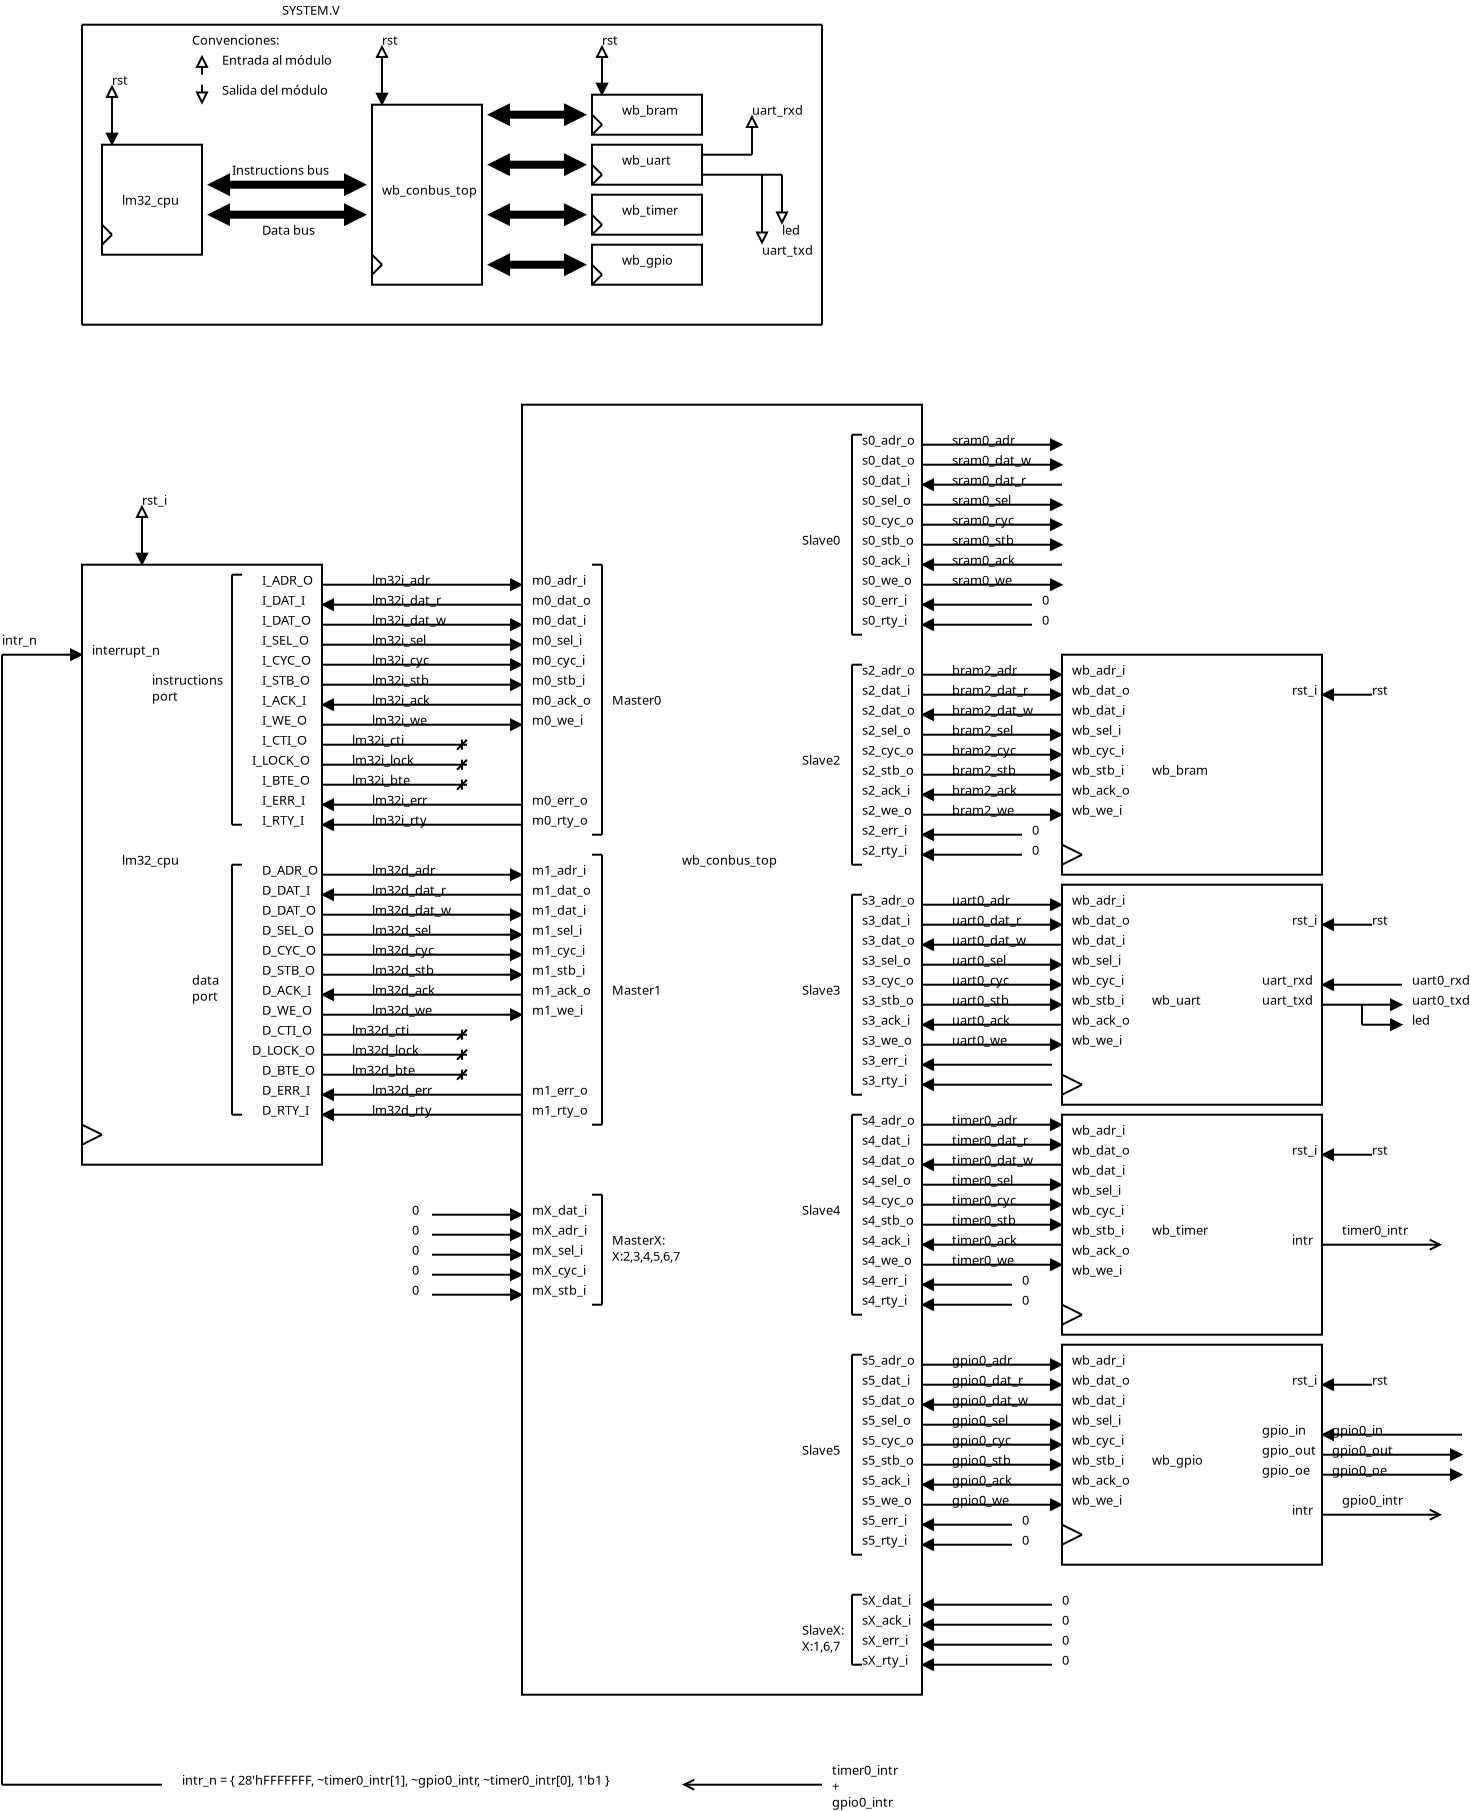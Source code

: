 <?xml version="1.0" encoding="UTF-8"?>
<dia:diagram xmlns:dia="http://www.lysator.liu.se/~alla/dia/">
  <dia:layer name="Background" visible="true" active="true">
    <dia:object type="Standard - Box" version="0" id="O0">
      <dia:attribute name="obj_pos">
        <dia:point val="12,11"/>
      </dia:attribute>
      <dia:attribute name="obj_bb">
        <dia:rectangle val="11.95,10.95;17.05,16.55"/>
      </dia:attribute>
      <dia:attribute name="elem_corner">
        <dia:point val="12,11"/>
      </dia:attribute>
      <dia:attribute name="elem_width">
        <dia:real val="5"/>
      </dia:attribute>
      <dia:attribute name="elem_height">
        <dia:real val="5.5"/>
      </dia:attribute>
      <dia:attribute name="show_background">
        <dia:boolean val="true"/>
      </dia:attribute>
    </dia:object>
    <dia:object type="Standard - Text" version="1" id="O1">
      <dia:attribute name="obj_pos">
        <dia:point val="13,14"/>
      </dia:attribute>
      <dia:attribute name="obj_bb">
        <dia:rectangle val="13,13.405;16.1,14.152"/>
      </dia:attribute>
      <dia:attribute name="text">
        <dia:composite type="text">
          <dia:attribute name="string">
            <dia:string>#lm32_cpu#</dia:string>
          </dia:attribute>
          <dia:attribute name="font">
            <dia:font family="sans" style="0" name="Helvetica"/>
          </dia:attribute>
          <dia:attribute name="height">
            <dia:real val="0.8"/>
          </dia:attribute>
          <dia:attribute name="pos">
            <dia:point val="13,14"/>
          </dia:attribute>
          <dia:attribute name="color">
            <dia:color val="#000000"/>
          </dia:attribute>
          <dia:attribute name="alignment">
            <dia:enum val="0"/>
          </dia:attribute>
        </dia:composite>
      </dia:attribute>
      <dia:attribute name="valign">
        <dia:enum val="3"/>
      </dia:attribute>
    </dia:object>
    <dia:object type="Standard - Line" version="0" id="O2">
      <dia:attribute name="obj_pos">
        <dia:point val="12.5,8"/>
      </dia:attribute>
      <dia:attribute name="obj_bb">
        <dia:rectangle val="12.169,7.95;12.831,11.05"/>
      </dia:attribute>
      <dia:attribute name="conn_endpoints">
        <dia:point val="12.5,8"/>
        <dia:point val="12.5,11"/>
      </dia:attribute>
      <dia:attribute name="numcp">
        <dia:int val="1"/>
      </dia:attribute>
      <dia:attribute name="start_arrow">
        <dia:enum val="2"/>
      </dia:attribute>
      <dia:attribute name="start_arrow_length">
        <dia:real val="0.5"/>
      </dia:attribute>
      <dia:attribute name="start_arrow_width">
        <dia:real val="0.5"/>
      </dia:attribute>
      <dia:attribute name="end_arrow">
        <dia:enum val="3"/>
      </dia:attribute>
      <dia:attribute name="end_arrow_length">
        <dia:real val="0.5"/>
      </dia:attribute>
      <dia:attribute name="end_arrow_width">
        <dia:real val="0.5"/>
      </dia:attribute>
    </dia:object>
    <dia:object type="Standard - Text" version="1" id="O3">
      <dia:attribute name="obj_pos">
        <dia:point val="12.5,8"/>
      </dia:attribute>
      <dia:attribute name="obj_bb">
        <dia:rectangle val="12.5,7.405;13.345,8.152"/>
      </dia:attribute>
      <dia:attribute name="text">
        <dia:composite type="text">
          <dia:attribute name="string">
            <dia:string>#rst#</dia:string>
          </dia:attribute>
          <dia:attribute name="font">
            <dia:font family="sans" style="0" name="Helvetica"/>
          </dia:attribute>
          <dia:attribute name="height">
            <dia:real val="0.8"/>
          </dia:attribute>
          <dia:attribute name="pos">
            <dia:point val="12.5,8"/>
          </dia:attribute>
          <dia:attribute name="color">
            <dia:color val="#000000"/>
          </dia:attribute>
          <dia:attribute name="alignment">
            <dia:enum val="0"/>
          </dia:attribute>
        </dia:composite>
      </dia:attribute>
      <dia:attribute name="valign">
        <dia:enum val="3"/>
      </dia:attribute>
    </dia:object>
    <dia:object type="Standard - Line" version="0" id="O4">
      <dia:attribute name="obj_pos">
        <dia:point val="17.5,13"/>
      </dia:attribute>
      <dia:attribute name="obj_bb">
        <dia:rectangle val="17.253,12.426;25.247,13.574"/>
      </dia:attribute>
      <dia:attribute name="conn_endpoints">
        <dia:point val="17.5,13"/>
        <dia:point val="25,13"/>
      </dia:attribute>
      <dia:attribute name="numcp">
        <dia:int val="1"/>
      </dia:attribute>
      <dia:attribute name="line_width">
        <dia:real val="0.4"/>
      </dia:attribute>
      <dia:attribute name="start_arrow">
        <dia:enum val="3"/>
      </dia:attribute>
      <dia:attribute name="start_arrow_length">
        <dia:real val="0.5"/>
      </dia:attribute>
      <dia:attribute name="start_arrow_width">
        <dia:real val="0.5"/>
      </dia:attribute>
      <dia:attribute name="end_arrow">
        <dia:enum val="3"/>
      </dia:attribute>
      <dia:attribute name="end_arrow_length">
        <dia:real val="0.5"/>
      </dia:attribute>
      <dia:attribute name="end_arrow_width">
        <dia:real val="0.5"/>
      </dia:attribute>
    </dia:object>
    <dia:object type="Standard - Line" version="0" id="O5">
      <dia:attribute name="obj_pos">
        <dia:point val="25,14.5"/>
      </dia:attribute>
      <dia:attribute name="obj_bb">
        <dia:rectangle val="17.253,13.926;25.247,15.074"/>
      </dia:attribute>
      <dia:attribute name="conn_endpoints">
        <dia:point val="25,14.5"/>
        <dia:point val="17.5,14.5"/>
      </dia:attribute>
      <dia:attribute name="numcp">
        <dia:int val="1"/>
      </dia:attribute>
      <dia:attribute name="line_width">
        <dia:real val="0.4"/>
      </dia:attribute>
      <dia:attribute name="start_arrow">
        <dia:enum val="3"/>
      </dia:attribute>
      <dia:attribute name="start_arrow_length">
        <dia:real val="0.5"/>
      </dia:attribute>
      <dia:attribute name="start_arrow_width">
        <dia:real val="0.5"/>
      </dia:attribute>
      <dia:attribute name="end_arrow">
        <dia:enum val="3"/>
      </dia:attribute>
      <dia:attribute name="end_arrow_length">
        <dia:real val="0.5"/>
      </dia:attribute>
      <dia:attribute name="end_arrow_width">
        <dia:real val="0.5"/>
      </dia:attribute>
    </dia:object>
    <dia:object type="Standard - Box" version="0" id="O6">
      <dia:attribute name="obj_pos">
        <dia:point val="25.5,9"/>
      </dia:attribute>
      <dia:attribute name="obj_bb">
        <dia:rectangle val="25.45,8.95;31.05,18.05"/>
      </dia:attribute>
      <dia:attribute name="elem_corner">
        <dia:point val="25.5,9"/>
      </dia:attribute>
      <dia:attribute name="elem_width">
        <dia:real val="5.5"/>
      </dia:attribute>
      <dia:attribute name="elem_height">
        <dia:real val="9"/>
      </dia:attribute>
      <dia:attribute name="show_background">
        <dia:boolean val="true"/>
      </dia:attribute>
    </dia:object>
    <dia:object type="Standard - Text" version="1" id="O7">
      <dia:attribute name="obj_pos">
        <dia:point val="18.5,12.5"/>
      </dia:attribute>
      <dia:attribute name="obj_bb">
        <dia:rectangle val="18.5,11.905;23.602,12.652"/>
      </dia:attribute>
      <dia:attribute name="text">
        <dia:composite type="text">
          <dia:attribute name="string">
            <dia:string>#Instructions bus#</dia:string>
          </dia:attribute>
          <dia:attribute name="font">
            <dia:font family="sans" style="0" name="Helvetica"/>
          </dia:attribute>
          <dia:attribute name="height">
            <dia:real val="0.8"/>
          </dia:attribute>
          <dia:attribute name="pos">
            <dia:point val="18.5,12.5"/>
          </dia:attribute>
          <dia:attribute name="color">
            <dia:color val="#000000"/>
          </dia:attribute>
          <dia:attribute name="alignment">
            <dia:enum val="0"/>
          </dia:attribute>
        </dia:composite>
      </dia:attribute>
      <dia:attribute name="valign">
        <dia:enum val="3"/>
      </dia:attribute>
    </dia:object>
    <dia:object type="Standard - Text" version="1" id="O8">
      <dia:attribute name="obj_pos">
        <dia:point val="20,15.5"/>
      </dia:attribute>
      <dia:attribute name="obj_bb">
        <dia:rectangle val="20,14.905;22.875,15.652"/>
      </dia:attribute>
      <dia:attribute name="text">
        <dia:composite type="text">
          <dia:attribute name="string">
            <dia:string>#Data bus#</dia:string>
          </dia:attribute>
          <dia:attribute name="font">
            <dia:font family="sans" style="0" name="Helvetica"/>
          </dia:attribute>
          <dia:attribute name="height">
            <dia:real val="0.8"/>
          </dia:attribute>
          <dia:attribute name="pos">
            <dia:point val="20,15.5"/>
          </dia:attribute>
          <dia:attribute name="color">
            <dia:color val="#000000"/>
          </dia:attribute>
          <dia:attribute name="alignment">
            <dia:enum val="0"/>
          </dia:attribute>
        </dia:composite>
      </dia:attribute>
      <dia:attribute name="valign">
        <dia:enum val="3"/>
      </dia:attribute>
    </dia:object>
    <dia:object type="Standard - Text" version="1" id="O9">
      <dia:attribute name="obj_pos">
        <dia:point val="26,13.5"/>
      </dia:attribute>
      <dia:attribute name="obj_bb">
        <dia:rectangle val="26,12.905;30.915,13.652"/>
      </dia:attribute>
      <dia:attribute name="text">
        <dia:composite type="text">
          <dia:attribute name="string">
            <dia:string>#wb_conbus_top#</dia:string>
          </dia:attribute>
          <dia:attribute name="font">
            <dia:font family="sans" style="0" name="Helvetica"/>
          </dia:attribute>
          <dia:attribute name="height">
            <dia:real val="0.8"/>
          </dia:attribute>
          <dia:attribute name="pos">
            <dia:point val="26,13.5"/>
          </dia:attribute>
          <dia:attribute name="color">
            <dia:color val="#000000"/>
          </dia:attribute>
          <dia:attribute name="alignment">
            <dia:enum val="0"/>
          </dia:attribute>
        </dia:composite>
      </dia:attribute>
      <dia:attribute name="valign">
        <dia:enum val="3"/>
      </dia:attribute>
    </dia:object>
    <dia:object type="Standard - Line" version="0" id="O10">
      <dia:attribute name="obj_pos">
        <dia:point val="31.5,9.5"/>
      </dia:attribute>
      <dia:attribute name="obj_bb">
        <dia:rectangle val="31.253,8.926;36.247,10.074"/>
      </dia:attribute>
      <dia:attribute name="conn_endpoints">
        <dia:point val="31.5,9.5"/>
        <dia:point val="36,9.5"/>
      </dia:attribute>
      <dia:attribute name="numcp">
        <dia:int val="1"/>
      </dia:attribute>
      <dia:attribute name="line_width">
        <dia:real val="0.4"/>
      </dia:attribute>
      <dia:attribute name="start_arrow">
        <dia:enum val="3"/>
      </dia:attribute>
      <dia:attribute name="start_arrow_length">
        <dia:real val="0.5"/>
      </dia:attribute>
      <dia:attribute name="start_arrow_width">
        <dia:real val="0.5"/>
      </dia:attribute>
      <dia:attribute name="end_arrow">
        <dia:enum val="3"/>
      </dia:attribute>
      <dia:attribute name="end_arrow_length">
        <dia:real val="0.5"/>
      </dia:attribute>
      <dia:attribute name="end_arrow_width">
        <dia:real val="0.5"/>
      </dia:attribute>
    </dia:object>
    <dia:object type="Standard - Line" version="0" id="O11">
      <dia:attribute name="obj_pos">
        <dia:point val="31.5,12"/>
      </dia:attribute>
      <dia:attribute name="obj_bb">
        <dia:rectangle val="31.253,11.426;36.247,12.574"/>
      </dia:attribute>
      <dia:attribute name="conn_endpoints">
        <dia:point val="31.5,12"/>
        <dia:point val="36,12"/>
      </dia:attribute>
      <dia:attribute name="numcp">
        <dia:int val="1"/>
      </dia:attribute>
      <dia:attribute name="line_width">
        <dia:real val="0.4"/>
      </dia:attribute>
      <dia:attribute name="start_arrow">
        <dia:enum val="3"/>
      </dia:attribute>
      <dia:attribute name="start_arrow_length">
        <dia:real val="0.5"/>
      </dia:attribute>
      <dia:attribute name="start_arrow_width">
        <dia:real val="0.5"/>
      </dia:attribute>
      <dia:attribute name="end_arrow">
        <dia:enum val="3"/>
      </dia:attribute>
      <dia:attribute name="end_arrow_length">
        <dia:real val="0.5"/>
      </dia:attribute>
      <dia:attribute name="end_arrow_width">
        <dia:real val="0.5"/>
      </dia:attribute>
    </dia:object>
    <dia:object type="Standard - Line" version="0" id="O12">
      <dia:attribute name="obj_pos">
        <dia:point val="31.5,14.5"/>
      </dia:attribute>
      <dia:attribute name="obj_bb">
        <dia:rectangle val="31.253,13.926;36.247,15.074"/>
      </dia:attribute>
      <dia:attribute name="conn_endpoints">
        <dia:point val="31.5,14.5"/>
        <dia:point val="36,14.5"/>
      </dia:attribute>
      <dia:attribute name="numcp">
        <dia:int val="1"/>
      </dia:attribute>
      <dia:attribute name="line_width">
        <dia:real val="0.4"/>
      </dia:attribute>
      <dia:attribute name="start_arrow">
        <dia:enum val="3"/>
      </dia:attribute>
      <dia:attribute name="start_arrow_length">
        <dia:real val="0.5"/>
      </dia:attribute>
      <dia:attribute name="start_arrow_width">
        <dia:real val="0.5"/>
      </dia:attribute>
      <dia:attribute name="end_arrow">
        <dia:enum val="3"/>
      </dia:attribute>
      <dia:attribute name="end_arrow_length">
        <dia:real val="0.5"/>
      </dia:attribute>
      <dia:attribute name="end_arrow_width">
        <dia:real val="0.5"/>
      </dia:attribute>
    </dia:object>
    <dia:object type="Standard - Line" version="0" id="O13">
      <dia:attribute name="obj_pos">
        <dia:point val="31.5,17"/>
      </dia:attribute>
      <dia:attribute name="obj_bb">
        <dia:rectangle val="31.253,16.426;36.247,17.574"/>
      </dia:attribute>
      <dia:attribute name="conn_endpoints">
        <dia:point val="31.5,17"/>
        <dia:point val="36,17"/>
      </dia:attribute>
      <dia:attribute name="numcp">
        <dia:int val="1"/>
      </dia:attribute>
      <dia:attribute name="line_width">
        <dia:real val="0.4"/>
      </dia:attribute>
      <dia:attribute name="start_arrow">
        <dia:enum val="3"/>
      </dia:attribute>
      <dia:attribute name="start_arrow_length">
        <dia:real val="0.5"/>
      </dia:attribute>
      <dia:attribute name="start_arrow_width">
        <dia:real val="0.5"/>
      </dia:attribute>
      <dia:attribute name="end_arrow">
        <dia:enum val="3"/>
      </dia:attribute>
      <dia:attribute name="end_arrow_length">
        <dia:real val="0.5"/>
      </dia:attribute>
      <dia:attribute name="end_arrow_width">
        <dia:real val="0.5"/>
      </dia:attribute>
    </dia:object>
    <dia:object type="Standard - Box" version="0" id="O14">
      <dia:attribute name="obj_pos">
        <dia:point val="36.5,8.5"/>
      </dia:attribute>
      <dia:attribute name="obj_bb">
        <dia:rectangle val="36.45,8.45;42.05,10.55"/>
      </dia:attribute>
      <dia:attribute name="elem_corner">
        <dia:point val="36.5,8.5"/>
      </dia:attribute>
      <dia:attribute name="elem_width">
        <dia:real val="5.5"/>
      </dia:attribute>
      <dia:attribute name="elem_height">
        <dia:real val="2"/>
      </dia:attribute>
      <dia:attribute name="show_background">
        <dia:boolean val="true"/>
      </dia:attribute>
    </dia:object>
    <dia:object type="Standard - Text" version="1" id="O15">
      <dia:attribute name="obj_pos">
        <dia:point val="38,9.5"/>
      </dia:attribute>
      <dia:attribute name="obj_bb">
        <dia:rectangle val="38,8.905;40.935,9.652"/>
      </dia:attribute>
      <dia:attribute name="text">
        <dia:composite type="text">
          <dia:attribute name="string">
            <dia:string>#wb_bram#</dia:string>
          </dia:attribute>
          <dia:attribute name="font">
            <dia:font family="sans" style="0" name="Helvetica"/>
          </dia:attribute>
          <dia:attribute name="height">
            <dia:real val="0.8"/>
          </dia:attribute>
          <dia:attribute name="pos">
            <dia:point val="38,9.5"/>
          </dia:attribute>
          <dia:attribute name="color">
            <dia:color val="#000000"/>
          </dia:attribute>
          <dia:attribute name="alignment">
            <dia:enum val="0"/>
          </dia:attribute>
        </dia:composite>
      </dia:attribute>
      <dia:attribute name="valign">
        <dia:enum val="3"/>
      </dia:attribute>
    </dia:object>
    <dia:object type="Standard - Box" version="0" id="O16">
      <dia:attribute name="obj_pos">
        <dia:point val="36.5,11"/>
      </dia:attribute>
      <dia:attribute name="obj_bb">
        <dia:rectangle val="36.45,10.95;42.05,13.05"/>
      </dia:attribute>
      <dia:attribute name="elem_corner">
        <dia:point val="36.5,11"/>
      </dia:attribute>
      <dia:attribute name="elem_width">
        <dia:real val="5.5"/>
      </dia:attribute>
      <dia:attribute name="elem_height">
        <dia:real val="2"/>
      </dia:attribute>
      <dia:attribute name="show_background">
        <dia:boolean val="true"/>
      </dia:attribute>
    </dia:object>
    <dia:object type="Standard - Box" version="0" id="O17">
      <dia:attribute name="obj_pos">
        <dia:point val="36.5,13.5"/>
      </dia:attribute>
      <dia:attribute name="obj_bb">
        <dia:rectangle val="36.45,13.45;42.05,15.55"/>
      </dia:attribute>
      <dia:attribute name="elem_corner">
        <dia:point val="36.5,13.5"/>
      </dia:attribute>
      <dia:attribute name="elem_width">
        <dia:real val="5.5"/>
      </dia:attribute>
      <dia:attribute name="elem_height">
        <dia:real val="2"/>
      </dia:attribute>
      <dia:attribute name="show_background">
        <dia:boolean val="true"/>
      </dia:attribute>
    </dia:object>
    <dia:object type="Standard - Box" version="0" id="O18">
      <dia:attribute name="obj_pos">
        <dia:point val="36.5,16"/>
      </dia:attribute>
      <dia:attribute name="obj_bb">
        <dia:rectangle val="36.45,15.95;42.05,18.05"/>
      </dia:attribute>
      <dia:attribute name="elem_corner">
        <dia:point val="36.5,16"/>
      </dia:attribute>
      <dia:attribute name="elem_width">
        <dia:real val="5.5"/>
      </dia:attribute>
      <dia:attribute name="elem_height">
        <dia:real val="2"/>
      </dia:attribute>
      <dia:attribute name="show_background">
        <dia:boolean val="true"/>
      </dia:attribute>
    </dia:object>
    <dia:object type="Standard - Text" version="1" id="O19">
      <dia:attribute name="obj_pos">
        <dia:point val="38,12"/>
      </dia:attribute>
      <dia:attribute name="obj_bb">
        <dia:rectangle val="38,11.405;40.56,12.152"/>
      </dia:attribute>
      <dia:attribute name="text">
        <dia:composite type="text">
          <dia:attribute name="string">
            <dia:string>#wb_uart#</dia:string>
          </dia:attribute>
          <dia:attribute name="font">
            <dia:font family="sans" style="0" name="Helvetica"/>
          </dia:attribute>
          <dia:attribute name="height">
            <dia:real val="0.8"/>
          </dia:attribute>
          <dia:attribute name="pos">
            <dia:point val="38,12"/>
          </dia:attribute>
          <dia:attribute name="color">
            <dia:color val="#000000"/>
          </dia:attribute>
          <dia:attribute name="alignment">
            <dia:enum val="0"/>
          </dia:attribute>
        </dia:composite>
      </dia:attribute>
      <dia:attribute name="valign">
        <dia:enum val="3"/>
      </dia:attribute>
    </dia:object>
    <dia:object type="Standard - Text" version="1" id="O20">
      <dia:attribute name="obj_pos">
        <dia:point val="38,14.5"/>
      </dia:attribute>
      <dia:attribute name="obj_bb">
        <dia:rectangle val="38,13.905;40.958,14.652"/>
      </dia:attribute>
      <dia:attribute name="text">
        <dia:composite type="text">
          <dia:attribute name="string">
            <dia:string>#wb_timer#</dia:string>
          </dia:attribute>
          <dia:attribute name="font">
            <dia:font family="sans" style="0" name="Helvetica"/>
          </dia:attribute>
          <dia:attribute name="height">
            <dia:real val="0.8"/>
          </dia:attribute>
          <dia:attribute name="pos">
            <dia:point val="38,14.5"/>
          </dia:attribute>
          <dia:attribute name="color">
            <dia:color val="#000000"/>
          </dia:attribute>
          <dia:attribute name="alignment">
            <dia:enum val="0"/>
          </dia:attribute>
        </dia:composite>
      </dia:attribute>
      <dia:attribute name="valign">
        <dia:enum val="3"/>
      </dia:attribute>
    </dia:object>
    <dia:object type="Standard - Text" version="1" id="O21">
      <dia:attribute name="obj_pos">
        <dia:point val="38,17"/>
      </dia:attribute>
      <dia:attribute name="obj_bb">
        <dia:rectangle val="38,16.405;40.635,17.152"/>
      </dia:attribute>
      <dia:attribute name="text">
        <dia:composite type="text">
          <dia:attribute name="string">
            <dia:string>#wb_gpio#</dia:string>
          </dia:attribute>
          <dia:attribute name="font">
            <dia:font family="sans" style="0" name="Helvetica"/>
          </dia:attribute>
          <dia:attribute name="height">
            <dia:real val="0.8"/>
          </dia:attribute>
          <dia:attribute name="pos">
            <dia:point val="38,17"/>
          </dia:attribute>
          <dia:attribute name="color">
            <dia:color val="#000000"/>
          </dia:attribute>
          <dia:attribute name="alignment">
            <dia:enum val="0"/>
          </dia:attribute>
        </dia:composite>
      </dia:attribute>
      <dia:attribute name="valign">
        <dia:enum val="3"/>
      </dia:attribute>
    </dia:object>
    <dia:object type="Standard - Line" version="0" id="O22">
      <dia:attribute name="obj_pos">
        <dia:point val="12,15"/>
      </dia:attribute>
      <dia:attribute name="obj_bb">
        <dia:rectangle val="11.929,14.929;12.571,15.571"/>
      </dia:attribute>
      <dia:attribute name="conn_endpoints">
        <dia:point val="12,15"/>
        <dia:point val="12.5,15.5"/>
      </dia:attribute>
      <dia:attribute name="numcp">
        <dia:int val="1"/>
      </dia:attribute>
    </dia:object>
    <dia:object type="Standard - Line" version="0" id="O23">
      <dia:attribute name="obj_pos">
        <dia:point val="12,16"/>
      </dia:attribute>
      <dia:attribute name="obj_bb">
        <dia:rectangle val="11.929,15.429;12.571,16.071"/>
      </dia:attribute>
      <dia:attribute name="conn_endpoints">
        <dia:point val="12,16"/>
        <dia:point val="12.5,15.5"/>
      </dia:attribute>
      <dia:attribute name="numcp">
        <dia:int val="1"/>
      </dia:attribute>
    </dia:object>
    <dia:object type="Standard - Line" version="0" id="O24">
      <dia:attribute name="obj_pos">
        <dia:point val="25.5,17.5"/>
      </dia:attribute>
      <dia:attribute name="obj_bb">
        <dia:rectangle val="25.429,16.929;26.071,17.571"/>
      </dia:attribute>
      <dia:attribute name="conn_endpoints">
        <dia:point val="25.5,17.5"/>
        <dia:point val="26,17"/>
      </dia:attribute>
      <dia:attribute name="numcp">
        <dia:int val="1"/>
      </dia:attribute>
    </dia:object>
    <dia:object type="Standard - Line" version="0" id="O25">
      <dia:attribute name="obj_pos">
        <dia:point val="36.5,10.5"/>
      </dia:attribute>
      <dia:attribute name="obj_bb">
        <dia:rectangle val="36.429,9.929;37.071,10.571"/>
      </dia:attribute>
      <dia:attribute name="conn_endpoints">
        <dia:point val="36.5,10.5"/>
        <dia:point val="37,10"/>
      </dia:attribute>
      <dia:attribute name="numcp">
        <dia:int val="1"/>
      </dia:attribute>
      <dia:connections>
        <dia:connection handle="0" to="O14" connection="5"/>
      </dia:connections>
    </dia:object>
    <dia:object type="Standard - Line" version="0" id="O26">
      <dia:attribute name="obj_pos">
        <dia:point val="36.5,13"/>
      </dia:attribute>
      <dia:attribute name="obj_bb">
        <dia:rectangle val="36.429,12.429;37.071,13.071"/>
      </dia:attribute>
      <dia:attribute name="conn_endpoints">
        <dia:point val="36.5,13"/>
        <dia:point val="37,12.5"/>
      </dia:attribute>
      <dia:attribute name="numcp">
        <dia:int val="1"/>
      </dia:attribute>
      <dia:connections>
        <dia:connection handle="0" to="O16" connection="5"/>
      </dia:connections>
    </dia:object>
    <dia:object type="Standard - Line" version="0" id="O27">
      <dia:attribute name="obj_pos">
        <dia:point val="36.5,15.5"/>
      </dia:attribute>
      <dia:attribute name="obj_bb">
        <dia:rectangle val="36.429,14.929;37.071,15.571"/>
      </dia:attribute>
      <dia:attribute name="conn_endpoints">
        <dia:point val="36.5,15.5"/>
        <dia:point val="37,15"/>
      </dia:attribute>
      <dia:attribute name="numcp">
        <dia:int val="1"/>
      </dia:attribute>
      <dia:connections>
        <dia:connection handle="0" to="O17" connection="5"/>
      </dia:connections>
    </dia:object>
    <dia:object type="Standard - Line" version="0" id="O28">
      <dia:attribute name="obj_pos">
        <dia:point val="36.5,18"/>
      </dia:attribute>
      <dia:attribute name="obj_bb">
        <dia:rectangle val="36.429,17.429;37.071,18.071"/>
      </dia:attribute>
      <dia:attribute name="conn_endpoints">
        <dia:point val="36.5,18"/>
        <dia:point val="37,17.5"/>
      </dia:attribute>
      <dia:attribute name="numcp">
        <dia:int val="1"/>
      </dia:attribute>
      <dia:connections>
        <dia:connection handle="0" to="O18" connection="5"/>
      </dia:connections>
    </dia:object>
    <dia:object type="Standard - Line" version="0" id="O29">
      <dia:attribute name="obj_pos">
        <dia:point val="25.5,16.5"/>
      </dia:attribute>
      <dia:attribute name="obj_bb">
        <dia:rectangle val="25.429,16.429;26.071,17.071"/>
      </dia:attribute>
      <dia:attribute name="conn_endpoints">
        <dia:point val="25.5,16.5"/>
        <dia:point val="26,17"/>
      </dia:attribute>
      <dia:attribute name="numcp">
        <dia:int val="1"/>
      </dia:attribute>
    </dia:object>
    <dia:object type="Standard - Line" version="0" id="O30">
      <dia:attribute name="obj_pos">
        <dia:point val="36.5,9.5"/>
      </dia:attribute>
      <dia:attribute name="obj_bb">
        <dia:rectangle val="36.429,9.429;37.071,10.071"/>
      </dia:attribute>
      <dia:attribute name="conn_endpoints">
        <dia:point val="36.5,9.5"/>
        <dia:point val="37,10"/>
      </dia:attribute>
      <dia:attribute name="numcp">
        <dia:int val="1"/>
      </dia:attribute>
      <dia:connections>
        <dia:connection handle="0" to="O14" connection="3"/>
      </dia:connections>
    </dia:object>
    <dia:object type="Standard - Line" version="0" id="O31">
      <dia:attribute name="obj_pos">
        <dia:point val="36.5,12"/>
      </dia:attribute>
      <dia:attribute name="obj_bb">
        <dia:rectangle val="36.429,11.929;37.071,12.571"/>
      </dia:attribute>
      <dia:attribute name="conn_endpoints">
        <dia:point val="36.5,12"/>
        <dia:point val="37,12.5"/>
      </dia:attribute>
      <dia:attribute name="numcp">
        <dia:int val="1"/>
      </dia:attribute>
      <dia:connections>
        <dia:connection handle="0" to="O16" connection="3"/>
      </dia:connections>
    </dia:object>
    <dia:object type="Standard - Line" version="0" id="O32">
      <dia:attribute name="obj_pos">
        <dia:point val="36.5,14.5"/>
      </dia:attribute>
      <dia:attribute name="obj_bb">
        <dia:rectangle val="36.429,14.429;37.071,15.071"/>
      </dia:attribute>
      <dia:attribute name="conn_endpoints">
        <dia:point val="36.5,14.5"/>
        <dia:point val="37,15"/>
      </dia:attribute>
      <dia:attribute name="numcp">
        <dia:int val="1"/>
      </dia:attribute>
      <dia:connections>
        <dia:connection handle="0" to="O17" connection="3"/>
      </dia:connections>
    </dia:object>
    <dia:object type="Standard - Line" version="0" id="O33">
      <dia:attribute name="obj_pos">
        <dia:point val="36.5,17"/>
      </dia:attribute>
      <dia:attribute name="obj_bb">
        <dia:rectangle val="36.429,16.929;37.071,17.571"/>
      </dia:attribute>
      <dia:attribute name="conn_endpoints">
        <dia:point val="36.5,17"/>
        <dia:point val="37,17.5"/>
      </dia:attribute>
      <dia:attribute name="numcp">
        <dia:int val="1"/>
      </dia:attribute>
      <dia:connections>
        <dia:connection handle="0" to="O18" connection="3"/>
      </dia:connections>
    </dia:object>
    <dia:object type="Standard - Line" version="0" id="O34">
      <dia:attribute name="obj_pos">
        <dia:point val="26,6"/>
      </dia:attribute>
      <dia:attribute name="obj_bb">
        <dia:rectangle val="25.669,5.95;26.331,9.05"/>
      </dia:attribute>
      <dia:attribute name="conn_endpoints">
        <dia:point val="26,6"/>
        <dia:point val="26,9"/>
      </dia:attribute>
      <dia:attribute name="numcp">
        <dia:int val="1"/>
      </dia:attribute>
      <dia:attribute name="start_arrow">
        <dia:enum val="2"/>
      </dia:attribute>
      <dia:attribute name="start_arrow_length">
        <dia:real val="0.5"/>
      </dia:attribute>
      <dia:attribute name="start_arrow_width">
        <dia:real val="0.5"/>
      </dia:attribute>
      <dia:attribute name="end_arrow">
        <dia:enum val="3"/>
      </dia:attribute>
      <dia:attribute name="end_arrow_length">
        <dia:real val="0.5"/>
      </dia:attribute>
      <dia:attribute name="end_arrow_width">
        <dia:real val="0.5"/>
      </dia:attribute>
    </dia:object>
    <dia:object type="Standard - Text" version="1" id="O35">
      <dia:attribute name="obj_pos">
        <dia:point val="26,6"/>
      </dia:attribute>
      <dia:attribute name="obj_bb">
        <dia:rectangle val="26,5.405;26.845,6.152"/>
      </dia:attribute>
      <dia:attribute name="text">
        <dia:composite type="text">
          <dia:attribute name="string">
            <dia:string>#rst#</dia:string>
          </dia:attribute>
          <dia:attribute name="font">
            <dia:font family="sans" style="0" name="Helvetica"/>
          </dia:attribute>
          <dia:attribute name="height">
            <dia:real val="0.8"/>
          </dia:attribute>
          <dia:attribute name="pos">
            <dia:point val="26,6"/>
          </dia:attribute>
          <dia:attribute name="color">
            <dia:color val="#000000"/>
          </dia:attribute>
          <dia:attribute name="alignment">
            <dia:enum val="0"/>
          </dia:attribute>
        </dia:composite>
      </dia:attribute>
      <dia:attribute name="valign">
        <dia:enum val="3"/>
      </dia:attribute>
    </dia:object>
    <dia:object type="Standard - Text" version="1" id="O36">
      <dia:attribute name="obj_pos">
        <dia:point val="37,6"/>
      </dia:attribute>
      <dia:attribute name="obj_bb">
        <dia:rectangle val="37,5.405;37.845,6.152"/>
      </dia:attribute>
      <dia:attribute name="text">
        <dia:composite type="text">
          <dia:attribute name="string">
            <dia:string>#rst#</dia:string>
          </dia:attribute>
          <dia:attribute name="font">
            <dia:font family="sans" style="0" name="Helvetica"/>
          </dia:attribute>
          <dia:attribute name="height">
            <dia:real val="0.8"/>
          </dia:attribute>
          <dia:attribute name="pos">
            <dia:point val="37,6"/>
          </dia:attribute>
          <dia:attribute name="color">
            <dia:color val="#000000"/>
          </dia:attribute>
          <dia:attribute name="alignment">
            <dia:enum val="0"/>
          </dia:attribute>
        </dia:composite>
      </dia:attribute>
      <dia:attribute name="valign">
        <dia:enum val="3"/>
      </dia:attribute>
    </dia:object>
    <dia:object type="Standard - Line" version="0" id="O37">
      <dia:attribute name="obj_pos">
        <dia:point val="37,6"/>
      </dia:attribute>
      <dia:attribute name="obj_bb">
        <dia:rectangle val="36.669,5.95;37.331,8.55"/>
      </dia:attribute>
      <dia:attribute name="conn_endpoints">
        <dia:point val="37,6"/>
        <dia:point val="37,8.5"/>
      </dia:attribute>
      <dia:attribute name="numcp">
        <dia:int val="1"/>
      </dia:attribute>
      <dia:attribute name="start_arrow">
        <dia:enum val="2"/>
      </dia:attribute>
      <dia:attribute name="start_arrow_length">
        <dia:real val="0.5"/>
      </dia:attribute>
      <dia:attribute name="start_arrow_width">
        <dia:real val="0.5"/>
      </dia:attribute>
      <dia:attribute name="end_arrow">
        <dia:enum val="3"/>
      </dia:attribute>
      <dia:attribute name="end_arrow_length">
        <dia:real val="0.5"/>
      </dia:attribute>
      <dia:attribute name="end_arrow_width">
        <dia:real val="0.5"/>
      </dia:attribute>
    </dia:object>
    <dia:object type="Standard - Line" version="0" id="O38">
      <dia:attribute name="obj_pos">
        <dia:point val="42,12.5"/>
      </dia:attribute>
      <dia:attribute name="obj_bb">
        <dia:rectangle val="41.95,12.45;46.05,12.55"/>
      </dia:attribute>
      <dia:attribute name="conn_endpoints">
        <dia:point val="42,12.5"/>
        <dia:point val="46,12.5"/>
      </dia:attribute>
      <dia:attribute name="numcp">
        <dia:int val="1"/>
      </dia:attribute>
    </dia:object>
    <dia:object type="Standard - Line" version="0" id="O39">
      <dia:attribute name="obj_pos">
        <dia:point val="45,12.5"/>
      </dia:attribute>
      <dia:attribute name="obj_bb">
        <dia:rectangle val="44.669,12.45;45.331,16.112"/>
      </dia:attribute>
      <dia:attribute name="conn_endpoints">
        <dia:point val="45,12.5"/>
        <dia:point val="45,16"/>
      </dia:attribute>
      <dia:attribute name="numcp">
        <dia:int val="1"/>
      </dia:attribute>
      <dia:attribute name="end_arrow">
        <dia:enum val="2"/>
      </dia:attribute>
      <dia:attribute name="end_arrow_length">
        <dia:real val="0.5"/>
      </dia:attribute>
      <dia:attribute name="end_arrow_width">
        <dia:real val="0.5"/>
      </dia:attribute>
    </dia:object>
    <dia:object type="Standard - Line" version="0" id="O40">
      <dia:attribute name="obj_pos">
        <dia:point val="46,12.5"/>
      </dia:attribute>
      <dia:attribute name="obj_bb">
        <dia:rectangle val="45.669,12.45;46.331,15.112"/>
      </dia:attribute>
      <dia:attribute name="conn_endpoints">
        <dia:point val="46,12.5"/>
        <dia:point val="46,15"/>
      </dia:attribute>
      <dia:attribute name="numcp">
        <dia:int val="1"/>
      </dia:attribute>
      <dia:attribute name="end_arrow">
        <dia:enum val="2"/>
      </dia:attribute>
      <dia:attribute name="end_arrow_length">
        <dia:real val="0.5"/>
      </dia:attribute>
      <dia:attribute name="end_arrow_width">
        <dia:real val="0.5"/>
      </dia:attribute>
    </dia:object>
    <dia:object type="Standard - Line" version="0" id="O41">
      <dia:attribute name="obj_pos">
        <dia:point val="44.5,11.5"/>
      </dia:attribute>
      <dia:attribute name="obj_bb">
        <dia:rectangle val="44.169,9.388;44.831,11.55"/>
      </dia:attribute>
      <dia:attribute name="conn_endpoints">
        <dia:point val="44.5,11.5"/>
        <dia:point val="44.5,9.5"/>
      </dia:attribute>
      <dia:attribute name="numcp">
        <dia:int val="1"/>
      </dia:attribute>
      <dia:attribute name="end_arrow">
        <dia:enum val="2"/>
      </dia:attribute>
      <dia:attribute name="end_arrow_length">
        <dia:real val="0.5"/>
      </dia:attribute>
      <dia:attribute name="end_arrow_width">
        <dia:real val="0.5"/>
      </dia:attribute>
    </dia:object>
    <dia:object type="Standard - Line" version="0" id="O42">
      <dia:attribute name="obj_pos">
        <dia:point val="42,11.5"/>
      </dia:attribute>
      <dia:attribute name="obj_bb">
        <dia:rectangle val="41.95,11.45;44.55,11.55"/>
      </dia:attribute>
      <dia:attribute name="conn_endpoints">
        <dia:point val="42,11.5"/>
        <dia:point val="44.5,11.5"/>
      </dia:attribute>
      <dia:attribute name="numcp">
        <dia:int val="1"/>
      </dia:attribute>
    </dia:object>
    <dia:object type="Standard - Text" version="1" id="O43">
      <dia:attribute name="obj_pos">
        <dia:point val="44.5,9.5"/>
      </dia:attribute>
      <dia:attribute name="obj_bb">
        <dia:rectangle val="44.5,8.905;47.163,9.652"/>
      </dia:attribute>
      <dia:attribute name="text">
        <dia:composite type="text">
          <dia:attribute name="string">
            <dia:string>#uart_rxd#</dia:string>
          </dia:attribute>
          <dia:attribute name="font">
            <dia:font family="sans" style="0" name="Helvetica"/>
          </dia:attribute>
          <dia:attribute name="height">
            <dia:real val="0.8"/>
          </dia:attribute>
          <dia:attribute name="pos">
            <dia:point val="44.5,9.5"/>
          </dia:attribute>
          <dia:attribute name="color">
            <dia:color val="#000000"/>
          </dia:attribute>
          <dia:attribute name="alignment">
            <dia:enum val="0"/>
          </dia:attribute>
        </dia:composite>
      </dia:attribute>
      <dia:attribute name="valign">
        <dia:enum val="3"/>
      </dia:attribute>
    </dia:object>
    <dia:object type="Standard - Text" version="1" id="O44">
      <dia:attribute name="obj_pos">
        <dia:point val="45,16.5"/>
      </dia:attribute>
      <dia:attribute name="obj_bb">
        <dia:rectangle val="45,15.905;47.667,16.652"/>
      </dia:attribute>
      <dia:attribute name="text">
        <dia:composite type="text">
          <dia:attribute name="string">
            <dia:string>#uart_txd#</dia:string>
          </dia:attribute>
          <dia:attribute name="font">
            <dia:font family="sans" style="0" name="Helvetica"/>
          </dia:attribute>
          <dia:attribute name="height">
            <dia:real val="0.8"/>
          </dia:attribute>
          <dia:attribute name="pos">
            <dia:point val="45,16.5"/>
          </dia:attribute>
          <dia:attribute name="color">
            <dia:color val="#000000"/>
          </dia:attribute>
          <dia:attribute name="alignment">
            <dia:enum val="0"/>
          </dia:attribute>
        </dia:composite>
      </dia:attribute>
      <dia:attribute name="valign">
        <dia:enum val="3"/>
      </dia:attribute>
    </dia:object>
    <dia:object type="Standard - Text" version="1" id="O45">
      <dia:attribute name="obj_pos">
        <dia:point val="46,15.5"/>
      </dia:attribute>
      <dia:attribute name="obj_bb">
        <dia:rectangle val="46,14.905;46.98,15.652"/>
      </dia:attribute>
      <dia:attribute name="text">
        <dia:composite type="text">
          <dia:attribute name="string">
            <dia:string>#led#</dia:string>
          </dia:attribute>
          <dia:attribute name="font">
            <dia:font family="sans" style="0" name="Helvetica"/>
          </dia:attribute>
          <dia:attribute name="height">
            <dia:real val="0.8"/>
          </dia:attribute>
          <dia:attribute name="pos">
            <dia:point val="46,15.5"/>
          </dia:attribute>
          <dia:attribute name="color">
            <dia:color val="#000000"/>
          </dia:attribute>
          <dia:attribute name="alignment">
            <dia:enum val="0"/>
          </dia:attribute>
        </dia:composite>
      </dia:attribute>
      <dia:attribute name="valign">
        <dia:enum val="3"/>
      </dia:attribute>
    </dia:object>
    <dia:object type="Standard - Line" version="0" id="O46">
      <dia:attribute name="obj_pos">
        <dia:point val="11,5"/>
      </dia:attribute>
      <dia:attribute name="obj_bb">
        <dia:rectangle val="10.95,4.95;48.05,5.05"/>
      </dia:attribute>
      <dia:attribute name="conn_endpoints">
        <dia:point val="11,5"/>
        <dia:point val="48,5"/>
      </dia:attribute>
      <dia:attribute name="numcp">
        <dia:int val="1"/>
      </dia:attribute>
    </dia:object>
    <dia:object type="Standard - Line" version="0" id="O47">
      <dia:attribute name="obj_pos">
        <dia:point val="11,20"/>
      </dia:attribute>
      <dia:attribute name="obj_bb">
        <dia:rectangle val="10.95,19.95;48.05,20.05"/>
      </dia:attribute>
      <dia:attribute name="conn_endpoints">
        <dia:point val="11,20"/>
        <dia:point val="48,20"/>
      </dia:attribute>
      <dia:attribute name="numcp">
        <dia:int val="1"/>
      </dia:attribute>
    </dia:object>
    <dia:object type="Standard - Line" version="0" id="O48">
      <dia:attribute name="obj_pos">
        <dia:point val="11,5"/>
      </dia:attribute>
      <dia:attribute name="obj_bb">
        <dia:rectangle val="10.95,4.95;11.05,20.05"/>
      </dia:attribute>
      <dia:attribute name="conn_endpoints">
        <dia:point val="11,5"/>
        <dia:point val="11,20"/>
      </dia:attribute>
      <dia:attribute name="numcp">
        <dia:int val="1"/>
      </dia:attribute>
    </dia:object>
    <dia:object type="Standard - Line" version="0" id="O49">
      <dia:attribute name="obj_pos">
        <dia:point val="48,5"/>
      </dia:attribute>
      <dia:attribute name="obj_bb">
        <dia:rectangle val="47.95,4.95;48.05,20.05"/>
      </dia:attribute>
      <dia:attribute name="conn_endpoints">
        <dia:point val="48,5"/>
        <dia:point val="48,20"/>
      </dia:attribute>
      <dia:attribute name="numcp">
        <dia:int val="1"/>
      </dia:attribute>
    </dia:object>
    <dia:object type="Standard - Text" version="1" id="O50">
      <dia:attribute name="obj_pos">
        <dia:point val="21,4.5"/>
      </dia:attribute>
      <dia:attribute name="obj_bb">
        <dia:rectangle val="21,3.905;24.192,4.652"/>
      </dia:attribute>
      <dia:attribute name="text">
        <dia:composite type="text">
          <dia:attribute name="string">
            <dia:string>#SYSTEM.V#</dia:string>
          </dia:attribute>
          <dia:attribute name="font">
            <dia:font family="sans" style="0" name="Helvetica"/>
          </dia:attribute>
          <dia:attribute name="height">
            <dia:real val="0.8"/>
          </dia:attribute>
          <dia:attribute name="pos">
            <dia:point val="21,4.5"/>
          </dia:attribute>
          <dia:attribute name="color">
            <dia:color val="#000000"/>
          </dia:attribute>
          <dia:attribute name="alignment">
            <dia:enum val="0"/>
          </dia:attribute>
        </dia:composite>
      </dia:attribute>
      <dia:attribute name="valign">
        <dia:enum val="3"/>
      </dia:attribute>
    </dia:object>
    <dia:object type="Standard - Text" version="1" id="O51">
      <dia:attribute name="obj_pos">
        <dia:point val="16.5,6"/>
      </dia:attribute>
      <dia:attribute name="obj_bb">
        <dia:rectangle val="16.5,5.405;21.195,6.152"/>
      </dia:attribute>
      <dia:attribute name="text">
        <dia:composite type="text">
          <dia:attribute name="string">
            <dia:string>#Convenciones:#</dia:string>
          </dia:attribute>
          <dia:attribute name="font">
            <dia:font family="sans" style="0" name="Helvetica"/>
          </dia:attribute>
          <dia:attribute name="height">
            <dia:real val="0.8"/>
          </dia:attribute>
          <dia:attribute name="pos">
            <dia:point val="16.5,6"/>
          </dia:attribute>
          <dia:attribute name="color">
            <dia:color val="#000000"/>
          </dia:attribute>
          <dia:attribute name="alignment">
            <dia:enum val="0"/>
          </dia:attribute>
        </dia:composite>
      </dia:attribute>
      <dia:attribute name="valign">
        <dia:enum val="3"/>
      </dia:attribute>
    </dia:object>
    <dia:object type="Standard - Line" version="0" id="O52">
      <dia:attribute name="obj_pos">
        <dia:point val="17,7.5"/>
      </dia:attribute>
      <dia:attribute name="obj_bb">
        <dia:rectangle val="16.669,6.388;17.331,7.55"/>
      </dia:attribute>
      <dia:attribute name="conn_endpoints">
        <dia:point val="17,7.5"/>
        <dia:point val="17,6.5"/>
      </dia:attribute>
      <dia:attribute name="numcp">
        <dia:int val="1"/>
      </dia:attribute>
      <dia:attribute name="end_arrow">
        <dia:enum val="2"/>
      </dia:attribute>
      <dia:attribute name="end_arrow_length">
        <dia:real val="0.5"/>
      </dia:attribute>
      <dia:attribute name="end_arrow_width">
        <dia:real val="0.5"/>
      </dia:attribute>
    </dia:object>
    <dia:object type="Standard - Line" version="0" id="O53">
      <dia:attribute name="obj_pos">
        <dia:point val="17,8"/>
      </dia:attribute>
      <dia:attribute name="obj_bb">
        <dia:rectangle val="16.669,7.95;17.331,9.112"/>
      </dia:attribute>
      <dia:attribute name="conn_endpoints">
        <dia:point val="17,8"/>
        <dia:point val="17,9"/>
      </dia:attribute>
      <dia:attribute name="numcp">
        <dia:int val="1"/>
      </dia:attribute>
      <dia:attribute name="end_arrow">
        <dia:enum val="2"/>
      </dia:attribute>
      <dia:attribute name="end_arrow_length">
        <dia:real val="0.5"/>
      </dia:attribute>
      <dia:attribute name="end_arrow_width">
        <dia:real val="0.5"/>
      </dia:attribute>
    </dia:object>
    <dia:object type="Standard - Text" version="1" id="O54">
      <dia:attribute name="obj_pos">
        <dia:point val="18,7"/>
      </dia:attribute>
      <dia:attribute name="obj_bb">
        <dia:rectangle val="18,6.405;23.887,7.152"/>
      </dia:attribute>
      <dia:attribute name="text">
        <dia:composite type="text">
          <dia:attribute name="string">
            <dia:string>#Entrada al módulo#</dia:string>
          </dia:attribute>
          <dia:attribute name="font">
            <dia:font family="sans" style="0" name="Helvetica"/>
          </dia:attribute>
          <dia:attribute name="height">
            <dia:real val="0.8"/>
          </dia:attribute>
          <dia:attribute name="pos">
            <dia:point val="18,7"/>
          </dia:attribute>
          <dia:attribute name="color">
            <dia:color val="#000000"/>
          </dia:attribute>
          <dia:attribute name="alignment">
            <dia:enum val="0"/>
          </dia:attribute>
        </dia:composite>
      </dia:attribute>
      <dia:attribute name="valign">
        <dia:enum val="3"/>
      </dia:attribute>
    </dia:object>
    <dia:object type="Standard - Text" version="1" id="O55">
      <dia:attribute name="obj_pos">
        <dia:point val="18,8.5"/>
      </dia:attribute>
      <dia:attribute name="obj_bb">
        <dia:rectangle val="18,7.905;23.738,8.652"/>
      </dia:attribute>
      <dia:attribute name="text">
        <dia:composite type="text">
          <dia:attribute name="string">
            <dia:string>#Salida del módulo#</dia:string>
          </dia:attribute>
          <dia:attribute name="font">
            <dia:font family="sans" style="0" name="Helvetica"/>
          </dia:attribute>
          <dia:attribute name="height">
            <dia:real val="0.8"/>
          </dia:attribute>
          <dia:attribute name="pos">
            <dia:point val="18,8.5"/>
          </dia:attribute>
          <dia:attribute name="color">
            <dia:color val="#000000"/>
          </dia:attribute>
          <dia:attribute name="alignment">
            <dia:enum val="0"/>
          </dia:attribute>
        </dia:composite>
      </dia:attribute>
      <dia:attribute name="valign">
        <dia:enum val="3"/>
      </dia:attribute>
    </dia:object>
    <dia:object type="Standard - Box" version="0" id="O56">
      <dia:attribute name="obj_pos">
        <dia:point val="11,32"/>
      </dia:attribute>
      <dia:attribute name="obj_bb">
        <dia:rectangle val="10.95,31.95;23.05,62.05"/>
      </dia:attribute>
      <dia:attribute name="elem_corner">
        <dia:point val="11,32"/>
      </dia:attribute>
      <dia:attribute name="elem_width">
        <dia:real val="12"/>
      </dia:attribute>
      <dia:attribute name="elem_height">
        <dia:real val="30"/>
      </dia:attribute>
      <dia:attribute name="show_background">
        <dia:boolean val="true"/>
      </dia:attribute>
    </dia:object>
    <dia:object type="Standard - Text" version="1" id="O57">
      <dia:attribute name="obj_pos">
        <dia:point val="13,47"/>
      </dia:attribute>
      <dia:attribute name="obj_bb">
        <dia:rectangle val="13,46.405;16.1,47.153"/>
      </dia:attribute>
      <dia:attribute name="text">
        <dia:composite type="text">
          <dia:attribute name="string">
            <dia:string>#lm32_cpu#</dia:string>
          </dia:attribute>
          <dia:attribute name="font">
            <dia:font family="sans" style="0" name="Helvetica"/>
          </dia:attribute>
          <dia:attribute name="height">
            <dia:real val="0.8"/>
          </dia:attribute>
          <dia:attribute name="pos">
            <dia:point val="13,47"/>
          </dia:attribute>
          <dia:attribute name="color">
            <dia:color val="#000000"/>
          </dia:attribute>
          <dia:attribute name="alignment">
            <dia:enum val="0"/>
          </dia:attribute>
        </dia:composite>
      </dia:attribute>
      <dia:attribute name="valign">
        <dia:enum val="3"/>
      </dia:attribute>
    </dia:object>
    <dia:object type="Standard - Text" version="1" id="O58">
      <dia:attribute name="obj_pos">
        <dia:point val="20,33"/>
      </dia:attribute>
      <dia:attribute name="obj_bb">
        <dia:rectangle val="20,32.405;22.71,33.153"/>
      </dia:attribute>
      <dia:attribute name="text">
        <dia:composite type="text">
          <dia:attribute name="string">
            <dia:string>#I_ADR_O#</dia:string>
          </dia:attribute>
          <dia:attribute name="font">
            <dia:font family="sans" style="0" name="Helvetica"/>
          </dia:attribute>
          <dia:attribute name="height">
            <dia:real val="0.8"/>
          </dia:attribute>
          <dia:attribute name="pos">
            <dia:point val="20,33"/>
          </dia:attribute>
          <dia:attribute name="color">
            <dia:color val="#000000"/>
          </dia:attribute>
          <dia:attribute name="alignment">
            <dia:enum val="0"/>
          </dia:attribute>
        </dia:composite>
      </dia:attribute>
      <dia:attribute name="valign">
        <dia:enum val="3"/>
      </dia:attribute>
    </dia:object>
    <dia:object type="Standard - Text" version="1" id="O59">
      <dia:attribute name="obj_pos">
        <dia:point val="20,34"/>
      </dia:attribute>
      <dia:attribute name="obj_bb">
        <dia:rectangle val="20,33.405;22.28,34.153"/>
      </dia:attribute>
      <dia:attribute name="text">
        <dia:composite type="text">
          <dia:attribute name="string">
            <dia:string>#I_DAT_I#</dia:string>
          </dia:attribute>
          <dia:attribute name="font">
            <dia:font family="sans" style="0" name="Helvetica"/>
          </dia:attribute>
          <dia:attribute name="height">
            <dia:real val="0.8"/>
          </dia:attribute>
          <dia:attribute name="pos">
            <dia:point val="20,34"/>
          </dia:attribute>
          <dia:attribute name="color">
            <dia:color val="#000000"/>
          </dia:attribute>
          <dia:attribute name="alignment">
            <dia:enum val="0"/>
          </dia:attribute>
        </dia:composite>
      </dia:attribute>
      <dia:attribute name="valign">
        <dia:enum val="3"/>
      </dia:attribute>
    </dia:object>
    <dia:object type="Standard - Text" version="1" id="O60">
      <dia:attribute name="obj_pos">
        <dia:point val="20,35"/>
      </dia:attribute>
      <dia:attribute name="obj_bb">
        <dia:rectangle val="20,34.405;22.595,35.153"/>
      </dia:attribute>
      <dia:attribute name="text">
        <dia:composite type="text">
          <dia:attribute name="string">
            <dia:string>#I_DAT_O#</dia:string>
          </dia:attribute>
          <dia:attribute name="font">
            <dia:font family="sans" style="0" name="Helvetica"/>
          </dia:attribute>
          <dia:attribute name="height">
            <dia:real val="0.8"/>
          </dia:attribute>
          <dia:attribute name="pos">
            <dia:point val="20,35"/>
          </dia:attribute>
          <dia:attribute name="color">
            <dia:color val="#000000"/>
          </dia:attribute>
          <dia:attribute name="alignment">
            <dia:enum val="0"/>
          </dia:attribute>
        </dia:composite>
      </dia:attribute>
      <dia:attribute name="valign">
        <dia:enum val="3"/>
      </dia:attribute>
    </dia:object>
    <dia:object type="Standard - Text" version="1" id="O61">
      <dia:attribute name="obj_pos">
        <dia:point val="20,36"/>
      </dia:attribute>
      <dia:attribute name="obj_bb">
        <dia:rectangle val="20,35.405;22.505,36.153"/>
      </dia:attribute>
      <dia:attribute name="text">
        <dia:composite type="text">
          <dia:attribute name="string">
            <dia:string>#I_SEL_O#</dia:string>
          </dia:attribute>
          <dia:attribute name="font">
            <dia:font family="sans" style="0" name="Helvetica"/>
          </dia:attribute>
          <dia:attribute name="height">
            <dia:real val="0.8"/>
          </dia:attribute>
          <dia:attribute name="pos">
            <dia:point val="20,36"/>
          </dia:attribute>
          <dia:attribute name="color">
            <dia:color val="#000000"/>
          </dia:attribute>
          <dia:attribute name="alignment">
            <dia:enum val="0"/>
          </dia:attribute>
        </dia:composite>
      </dia:attribute>
      <dia:attribute name="valign">
        <dia:enum val="3"/>
      </dia:attribute>
    </dia:object>
    <dia:object type="Standard - Text" version="1" id="O62">
      <dia:attribute name="obj_pos">
        <dia:point val="20,37"/>
      </dia:attribute>
      <dia:attribute name="obj_bb">
        <dia:rectangle val="20,36.405;22.575,37.153"/>
      </dia:attribute>
      <dia:attribute name="text">
        <dia:composite type="text">
          <dia:attribute name="string">
            <dia:string>#I_CYC_O#</dia:string>
          </dia:attribute>
          <dia:attribute name="font">
            <dia:font family="sans" style="0" name="Helvetica"/>
          </dia:attribute>
          <dia:attribute name="height">
            <dia:real val="0.8"/>
          </dia:attribute>
          <dia:attribute name="pos">
            <dia:point val="20,37"/>
          </dia:attribute>
          <dia:attribute name="color">
            <dia:color val="#000000"/>
          </dia:attribute>
          <dia:attribute name="alignment">
            <dia:enum val="0"/>
          </dia:attribute>
        </dia:composite>
      </dia:attribute>
      <dia:attribute name="valign">
        <dia:enum val="3"/>
      </dia:attribute>
    </dia:object>
    <dia:object type="Standard - Text" version="1" id="O63">
      <dia:attribute name="obj_pos">
        <dia:point val="20,38"/>
      </dia:attribute>
      <dia:attribute name="obj_bb">
        <dia:rectangle val="20,37.405;22.573,38.153"/>
      </dia:attribute>
      <dia:attribute name="text">
        <dia:composite type="text">
          <dia:attribute name="string">
            <dia:string>#I_STB_O#</dia:string>
          </dia:attribute>
          <dia:attribute name="font">
            <dia:font family="sans" style="0" name="Helvetica"/>
          </dia:attribute>
          <dia:attribute name="height">
            <dia:real val="0.8"/>
          </dia:attribute>
          <dia:attribute name="pos">
            <dia:point val="20,38"/>
          </dia:attribute>
          <dia:attribute name="color">
            <dia:color val="#000000"/>
          </dia:attribute>
          <dia:attribute name="alignment">
            <dia:enum val="0"/>
          </dia:attribute>
        </dia:composite>
      </dia:attribute>
      <dia:attribute name="valign">
        <dia:enum val="3"/>
      </dia:attribute>
    </dia:object>
    <dia:object type="Standard - Text" version="1" id="O64">
      <dia:attribute name="obj_pos">
        <dia:point val="20,39"/>
      </dia:attribute>
      <dia:attribute name="obj_bb">
        <dia:rectangle val="20,38.405;22.315,39.153"/>
      </dia:attribute>
      <dia:attribute name="text">
        <dia:composite type="text">
          <dia:attribute name="string">
            <dia:string>#I_ACK_I#</dia:string>
          </dia:attribute>
          <dia:attribute name="font">
            <dia:font family="sans" style="0" name="Helvetica"/>
          </dia:attribute>
          <dia:attribute name="height">
            <dia:real val="0.8"/>
          </dia:attribute>
          <dia:attribute name="pos">
            <dia:point val="20,39"/>
          </dia:attribute>
          <dia:attribute name="color">
            <dia:color val="#000000"/>
          </dia:attribute>
          <dia:attribute name="alignment">
            <dia:enum val="0"/>
          </dia:attribute>
        </dia:composite>
      </dia:attribute>
      <dia:attribute name="valign">
        <dia:enum val="3"/>
      </dia:attribute>
    </dia:object>
    <dia:object type="Standard - Text" version="1" id="O65">
      <dia:attribute name="obj_pos">
        <dia:point val="20,40"/>
      </dia:attribute>
      <dia:attribute name="obj_bb">
        <dia:rectangle val="20,39.405;22.372,40.153"/>
      </dia:attribute>
      <dia:attribute name="text">
        <dia:composite type="text">
          <dia:attribute name="string">
            <dia:string>#I_WE_O#</dia:string>
          </dia:attribute>
          <dia:attribute name="font">
            <dia:font family="sans" style="0" name="Helvetica"/>
          </dia:attribute>
          <dia:attribute name="height">
            <dia:real val="0.8"/>
          </dia:attribute>
          <dia:attribute name="pos">
            <dia:point val="20,40"/>
          </dia:attribute>
          <dia:attribute name="color">
            <dia:color val="#000000"/>
          </dia:attribute>
          <dia:attribute name="alignment">
            <dia:enum val="0"/>
          </dia:attribute>
        </dia:composite>
      </dia:attribute>
      <dia:attribute name="valign">
        <dia:enum val="3"/>
      </dia:attribute>
    </dia:object>
    <dia:object type="Standard - Text" version="1" id="O66">
      <dia:attribute name="obj_pos">
        <dia:point val="20,41"/>
      </dia:attribute>
      <dia:attribute name="obj_bb">
        <dia:rectangle val="20,40.405;22.363,41.153"/>
      </dia:attribute>
      <dia:attribute name="text">
        <dia:composite type="text">
          <dia:attribute name="string">
            <dia:string>#I_CTI_O#</dia:string>
          </dia:attribute>
          <dia:attribute name="font">
            <dia:font family="sans" style="0" name="Helvetica"/>
          </dia:attribute>
          <dia:attribute name="height">
            <dia:real val="0.8"/>
          </dia:attribute>
          <dia:attribute name="pos">
            <dia:point val="20,41"/>
          </dia:attribute>
          <dia:attribute name="color">
            <dia:color val="#000000"/>
          </dia:attribute>
          <dia:attribute name="alignment">
            <dia:enum val="0"/>
          </dia:attribute>
        </dia:composite>
      </dia:attribute>
      <dia:attribute name="valign">
        <dia:enum val="3"/>
      </dia:attribute>
    </dia:object>
    <dia:object type="Standard - Text" version="1" id="O67">
      <dia:attribute name="obj_pos">
        <dia:point val="19.5,42"/>
      </dia:attribute>
      <dia:attribute name="obj_bb">
        <dia:rectangle val="19.5,41.405;22.543,42.153"/>
      </dia:attribute>
      <dia:attribute name="text">
        <dia:composite type="text">
          <dia:attribute name="string">
            <dia:string>#I_LOCK_O#</dia:string>
          </dia:attribute>
          <dia:attribute name="font">
            <dia:font family="sans" style="0" name="Helvetica"/>
          </dia:attribute>
          <dia:attribute name="height">
            <dia:real val="0.8"/>
          </dia:attribute>
          <dia:attribute name="pos">
            <dia:point val="19.5,42"/>
          </dia:attribute>
          <dia:attribute name="color">
            <dia:color val="#000000"/>
          </dia:attribute>
          <dia:attribute name="alignment">
            <dia:enum val="0"/>
          </dia:attribute>
        </dia:composite>
      </dia:attribute>
      <dia:attribute name="valign">
        <dia:enum val="3"/>
      </dia:attribute>
    </dia:object>
    <dia:object type="Standard - Text" version="1" id="O68">
      <dia:attribute name="obj_pos">
        <dia:point val="20,43"/>
      </dia:attribute>
      <dia:attribute name="obj_bb">
        <dia:rectangle val="20,42.405;22.57,43.153"/>
      </dia:attribute>
      <dia:attribute name="text">
        <dia:composite type="text">
          <dia:attribute name="string">
            <dia:string>#I_BTE_O#</dia:string>
          </dia:attribute>
          <dia:attribute name="font">
            <dia:font family="sans" style="0" name="Helvetica"/>
          </dia:attribute>
          <dia:attribute name="height">
            <dia:real val="0.8"/>
          </dia:attribute>
          <dia:attribute name="pos">
            <dia:point val="20,43"/>
          </dia:attribute>
          <dia:attribute name="color">
            <dia:color val="#000000"/>
          </dia:attribute>
          <dia:attribute name="alignment">
            <dia:enum val="0"/>
          </dia:attribute>
        </dia:composite>
      </dia:attribute>
      <dia:attribute name="valign">
        <dia:enum val="3"/>
      </dia:attribute>
    </dia:object>
    <dia:object type="Standard - Text" version="1" id="O69">
      <dia:attribute name="obj_pos">
        <dia:point val="20,44"/>
      </dia:attribute>
      <dia:attribute name="obj_bb">
        <dia:rectangle val="20,43.405;22.315,44.153"/>
      </dia:attribute>
      <dia:attribute name="text">
        <dia:composite type="text">
          <dia:attribute name="string">
            <dia:string>#I_ERR_I#</dia:string>
          </dia:attribute>
          <dia:attribute name="font">
            <dia:font family="sans" style="0" name="Helvetica"/>
          </dia:attribute>
          <dia:attribute name="height">
            <dia:real val="0.8"/>
          </dia:attribute>
          <dia:attribute name="pos">
            <dia:point val="20,44"/>
          </dia:attribute>
          <dia:attribute name="color">
            <dia:color val="#000000"/>
          </dia:attribute>
          <dia:attribute name="alignment">
            <dia:enum val="0"/>
          </dia:attribute>
        </dia:composite>
      </dia:attribute>
      <dia:attribute name="valign">
        <dia:enum val="3"/>
      </dia:attribute>
    </dia:object>
    <dia:object type="Standard - Text" version="1" id="O70">
      <dia:attribute name="obj_pos">
        <dia:point val="20,45"/>
      </dia:attribute>
      <dia:attribute name="obj_bb">
        <dia:rectangle val="20,44.405;22.198,45.153"/>
      </dia:attribute>
      <dia:attribute name="text">
        <dia:composite type="text">
          <dia:attribute name="string">
            <dia:string>#I_RTY_I#</dia:string>
          </dia:attribute>
          <dia:attribute name="font">
            <dia:font family="sans" style="0" name="Helvetica"/>
          </dia:attribute>
          <dia:attribute name="height">
            <dia:real val="0.8"/>
          </dia:attribute>
          <dia:attribute name="pos">
            <dia:point val="20,45"/>
          </dia:attribute>
          <dia:attribute name="color">
            <dia:color val="#000000"/>
          </dia:attribute>
          <dia:attribute name="alignment">
            <dia:enum val="0"/>
          </dia:attribute>
        </dia:composite>
      </dia:attribute>
      <dia:attribute name="valign">
        <dia:enum val="3"/>
      </dia:attribute>
    </dia:object>
    <dia:object type="Standard - Text" version="1" id="O71">
      <dia:attribute name="obj_pos">
        <dia:point val="20,47.5"/>
      </dia:attribute>
      <dia:attribute name="obj_bb">
        <dia:rectangle val="20,46.905;23.012,47.653"/>
      </dia:attribute>
      <dia:attribute name="text">
        <dia:composite type="text">
          <dia:attribute name="string">
            <dia:string>#D_ADR_O#</dia:string>
          </dia:attribute>
          <dia:attribute name="font">
            <dia:font family="sans" style="0" name="Helvetica"/>
          </dia:attribute>
          <dia:attribute name="height">
            <dia:real val="0.8"/>
          </dia:attribute>
          <dia:attribute name="pos">
            <dia:point val="20,47.5"/>
          </dia:attribute>
          <dia:attribute name="color">
            <dia:color val="#000000"/>
          </dia:attribute>
          <dia:attribute name="alignment">
            <dia:enum val="0"/>
          </dia:attribute>
        </dia:composite>
      </dia:attribute>
      <dia:attribute name="valign">
        <dia:enum val="3"/>
      </dia:attribute>
    </dia:object>
    <dia:object type="Standard - Text" version="1" id="O72">
      <dia:attribute name="obj_pos">
        <dia:point val="20,48.5"/>
      </dia:attribute>
      <dia:attribute name="obj_bb">
        <dia:rectangle val="20,47.905;22.582,48.653"/>
      </dia:attribute>
      <dia:attribute name="text">
        <dia:composite type="text">
          <dia:attribute name="string">
            <dia:string>#D_DAT_I#</dia:string>
          </dia:attribute>
          <dia:attribute name="font">
            <dia:font family="sans" style="0" name="Helvetica"/>
          </dia:attribute>
          <dia:attribute name="height">
            <dia:real val="0.8"/>
          </dia:attribute>
          <dia:attribute name="pos">
            <dia:point val="20,48.5"/>
          </dia:attribute>
          <dia:attribute name="color">
            <dia:color val="#000000"/>
          </dia:attribute>
          <dia:attribute name="alignment">
            <dia:enum val="0"/>
          </dia:attribute>
        </dia:composite>
      </dia:attribute>
      <dia:attribute name="valign">
        <dia:enum val="3"/>
      </dia:attribute>
    </dia:object>
    <dia:object type="Standard - Text" version="1" id="O73">
      <dia:attribute name="obj_pos">
        <dia:point val="20,49.5"/>
      </dia:attribute>
      <dia:attribute name="obj_bb">
        <dia:rectangle val="20,48.905;22.898,49.653"/>
      </dia:attribute>
      <dia:attribute name="text">
        <dia:composite type="text">
          <dia:attribute name="string">
            <dia:string>#D_DAT_O#</dia:string>
          </dia:attribute>
          <dia:attribute name="font">
            <dia:font family="sans" style="0" name="Helvetica"/>
          </dia:attribute>
          <dia:attribute name="height">
            <dia:real val="0.8"/>
          </dia:attribute>
          <dia:attribute name="pos">
            <dia:point val="20,49.5"/>
          </dia:attribute>
          <dia:attribute name="color">
            <dia:color val="#000000"/>
          </dia:attribute>
          <dia:attribute name="alignment">
            <dia:enum val="0"/>
          </dia:attribute>
        </dia:composite>
      </dia:attribute>
      <dia:attribute name="valign">
        <dia:enum val="3"/>
      </dia:attribute>
    </dia:object>
    <dia:object type="Standard - Text" version="1" id="O74">
      <dia:attribute name="obj_pos">
        <dia:point val="20,50.5"/>
      </dia:attribute>
      <dia:attribute name="obj_bb">
        <dia:rectangle val="20,49.905;22.808,50.653"/>
      </dia:attribute>
      <dia:attribute name="text">
        <dia:composite type="text">
          <dia:attribute name="string">
            <dia:string>#D_SEL_O#</dia:string>
          </dia:attribute>
          <dia:attribute name="font">
            <dia:font family="sans" style="0" name="Helvetica"/>
          </dia:attribute>
          <dia:attribute name="height">
            <dia:real val="0.8"/>
          </dia:attribute>
          <dia:attribute name="pos">
            <dia:point val="20,50.5"/>
          </dia:attribute>
          <dia:attribute name="color">
            <dia:color val="#000000"/>
          </dia:attribute>
          <dia:attribute name="alignment">
            <dia:enum val="0"/>
          </dia:attribute>
        </dia:composite>
      </dia:attribute>
      <dia:attribute name="valign">
        <dia:enum val="3"/>
      </dia:attribute>
    </dia:object>
    <dia:object type="Standard - Text" version="1" id="O75">
      <dia:attribute name="obj_pos">
        <dia:point val="20,51.5"/>
      </dia:attribute>
      <dia:attribute name="obj_bb">
        <dia:rectangle val="20,50.905;22.878,51.653"/>
      </dia:attribute>
      <dia:attribute name="text">
        <dia:composite type="text">
          <dia:attribute name="string">
            <dia:string>#D_CYC_O#</dia:string>
          </dia:attribute>
          <dia:attribute name="font">
            <dia:font family="sans" style="0" name="Helvetica"/>
          </dia:attribute>
          <dia:attribute name="height">
            <dia:real val="0.8"/>
          </dia:attribute>
          <dia:attribute name="pos">
            <dia:point val="20,51.5"/>
          </dia:attribute>
          <dia:attribute name="color">
            <dia:color val="#000000"/>
          </dia:attribute>
          <dia:attribute name="alignment">
            <dia:enum val="0"/>
          </dia:attribute>
        </dia:composite>
      </dia:attribute>
      <dia:attribute name="valign">
        <dia:enum val="3"/>
      </dia:attribute>
    </dia:object>
    <dia:object type="Standard - Text" version="1" id="O76">
      <dia:attribute name="obj_pos">
        <dia:point val="20,52.5"/>
      </dia:attribute>
      <dia:attribute name="obj_bb">
        <dia:rectangle val="20,51.905;22.875,52.653"/>
      </dia:attribute>
      <dia:attribute name="text">
        <dia:composite type="text">
          <dia:attribute name="string">
            <dia:string>#D_STB_O#</dia:string>
          </dia:attribute>
          <dia:attribute name="font">
            <dia:font family="sans" style="0" name="Helvetica"/>
          </dia:attribute>
          <dia:attribute name="height">
            <dia:real val="0.8"/>
          </dia:attribute>
          <dia:attribute name="pos">
            <dia:point val="20,52.5"/>
          </dia:attribute>
          <dia:attribute name="color">
            <dia:color val="#000000"/>
          </dia:attribute>
          <dia:attribute name="alignment">
            <dia:enum val="0"/>
          </dia:attribute>
        </dia:composite>
      </dia:attribute>
      <dia:attribute name="valign">
        <dia:enum val="3"/>
      </dia:attribute>
    </dia:object>
    <dia:object type="Standard - Text" version="1" id="O77">
      <dia:attribute name="obj_pos">
        <dia:point val="20,53.5"/>
      </dia:attribute>
      <dia:attribute name="obj_bb">
        <dia:rectangle val="20,52.905;22.617,53.653"/>
      </dia:attribute>
      <dia:attribute name="text">
        <dia:composite type="text">
          <dia:attribute name="string">
            <dia:string>#D_ACK_I#</dia:string>
          </dia:attribute>
          <dia:attribute name="font">
            <dia:font family="sans" style="0" name="Helvetica"/>
          </dia:attribute>
          <dia:attribute name="height">
            <dia:real val="0.8"/>
          </dia:attribute>
          <dia:attribute name="pos">
            <dia:point val="20,53.5"/>
          </dia:attribute>
          <dia:attribute name="color">
            <dia:color val="#000000"/>
          </dia:attribute>
          <dia:attribute name="alignment">
            <dia:enum val="0"/>
          </dia:attribute>
        </dia:composite>
      </dia:attribute>
      <dia:attribute name="valign">
        <dia:enum val="3"/>
      </dia:attribute>
    </dia:object>
    <dia:object type="Standard - Text" version="1" id="O78">
      <dia:attribute name="obj_pos">
        <dia:point val="20,54.5"/>
      </dia:attribute>
      <dia:attribute name="obj_bb">
        <dia:rectangle val="20,53.905;22.675,54.653"/>
      </dia:attribute>
      <dia:attribute name="text">
        <dia:composite type="text">
          <dia:attribute name="string">
            <dia:string>#D_WE_O#</dia:string>
          </dia:attribute>
          <dia:attribute name="font">
            <dia:font family="sans" style="0" name="Helvetica"/>
          </dia:attribute>
          <dia:attribute name="height">
            <dia:real val="0.8"/>
          </dia:attribute>
          <dia:attribute name="pos">
            <dia:point val="20,54.5"/>
          </dia:attribute>
          <dia:attribute name="color">
            <dia:color val="#000000"/>
          </dia:attribute>
          <dia:attribute name="alignment">
            <dia:enum val="0"/>
          </dia:attribute>
        </dia:composite>
      </dia:attribute>
      <dia:attribute name="valign">
        <dia:enum val="3"/>
      </dia:attribute>
    </dia:object>
    <dia:object type="Standard - Text" version="1" id="O79">
      <dia:attribute name="obj_pos">
        <dia:point val="20,55.5"/>
      </dia:attribute>
      <dia:attribute name="obj_bb">
        <dia:rectangle val="20,54.905;22.665,55.653"/>
      </dia:attribute>
      <dia:attribute name="text">
        <dia:composite type="text">
          <dia:attribute name="string">
            <dia:string>#D_CTI_O#</dia:string>
          </dia:attribute>
          <dia:attribute name="font">
            <dia:font family="sans" style="0" name="Helvetica"/>
          </dia:attribute>
          <dia:attribute name="height">
            <dia:real val="0.8"/>
          </dia:attribute>
          <dia:attribute name="pos">
            <dia:point val="20,55.5"/>
          </dia:attribute>
          <dia:attribute name="color">
            <dia:color val="#000000"/>
          </dia:attribute>
          <dia:attribute name="alignment">
            <dia:enum val="0"/>
          </dia:attribute>
        </dia:composite>
      </dia:attribute>
      <dia:attribute name="valign">
        <dia:enum val="3"/>
      </dia:attribute>
    </dia:object>
    <dia:object type="Standard - Text" version="1" id="O80">
      <dia:attribute name="obj_pos">
        <dia:point val="19.5,56.5"/>
      </dia:attribute>
      <dia:attribute name="obj_bb">
        <dia:rectangle val="19.5,55.905;22.845,56.653"/>
      </dia:attribute>
      <dia:attribute name="text">
        <dia:composite type="text">
          <dia:attribute name="string">
            <dia:string>#D_LOCK_O#</dia:string>
          </dia:attribute>
          <dia:attribute name="font">
            <dia:font family="sans" style="0" name="Helvetica"/>
          </dia:attribute>
          <dia:attribute name="height">
            <dia:real val="0.8"/>
          </dia:attribute>
          <dia:attribute name="pos">
            <dia:point val="19.5,56.5"/>
          </dia:attribute>
          <dia:attribute name="color">
            <dia:color val="#000000"/>
          </dia:attribute>
          <dia:attribute name="alignment">
            <dia:enum val="0"/>
          </dia:attribute>
        </dia:composite>
      </dia:attribute>
      <dia:attribute name="valign">
        <dia:enum val="3"/>
      </dia:attribute>
    </dia:object>
    <dia:object type="Standard - Text" version="1" id="O81">
      <dia:attribute name="obj_pos">
        <dia:point val="20,57.5"/>
      </dia:attribute>
      <dia:attribute name="obj_bb">
        <dia:rectangle val="20,56.905;22.872,57.653"/>
      </dia:attribute>
      <dia:attribute name="text">
        <dia:composite type="text">
          <dia:attribute name="string">
            <dia:string>#D_BTE_O#</dia:string>
          </dia:attribute>
          <dia:attribute name="font">
            <dia:font family="sans" style="0" name="Helvetica"/>
          </dia:attribute>
          <dia:attribute name="height">
            <dia:real val="0.8"/>
          </dia:attribute>
          <dia:attribute name="pos">
            <dia:point val="20,57.5"/>
          </dia:attribute>
          <dia:attribute name="color">
            <dia:color val="#000000"/>
          </dia:attribute>
          <dia:attribute name="alignment">
            <dia:enum val="0"/>
          </dia:attribute>
        </dia:composite>
      </dia:attribute>
      <dia:attribute name="valign">
        <dia:enum val="3"/>
      </dia:attribute>
    </dia:object>
    <dia:object type="Standard - Text" version="1" id="O82">
      <dia:attribute name="obj_pos">
        <dia:point val="20,58.5"/>
      </dia:attribute>
      <dia:attribute name="obj_bb">
        <dia:rectangle val="20,57.905;22.617,58.653"/>
      </dia:attribute>
      <dia:attribute name="text">
        <dia:composite type="text">
          <dia:attribute name="string">
            <dia:string>#D_ERR_I#</dia:string>
          </dia:attribute>
          <dia:attribute name="font">
            <dia:font family="sans" style="0" name="Helvetica"/>
          </dia:attribute>
          <dia:attribute name="height">
            <dia:real val="0.8"/>
          </dia:attribute>
          <dia:attribute name="pos">
            <dia:point val="20,58.5"/>
          </dia:attribute>
          <dia:attribute name="color">
            <dia:color val="#000000"/>
          </dia:attribute>
          <dia:attribute name="alignment">
            <dia:enum val="0"/>
          </dia:attribute>
        </dia:composite>
      </dia:attribute>
      <dia:attribute name="valign">
        <dia:enum val="3"/>
      </dia:attribute>
    </dia:object>
    <dia:object type="Standard - Text" version="1" id="O83">
      <dia:attribute name="obj_pos">
        <dia:point val="20,59.5"/>
      </dia:attribute>
      <dia:attribute name="obj_bb">
        <dia:rectangle val="20,58.905;22.5,59.653"/>
      </dia:attribute>
      <dia:attribute name="text">
        <dia:composite type="text">
          <dia:attribute name="string">
            <dia:string>#D_RTY_I#</dia:string>
          </dia:attribute>
          <dia:attribute name="font">
            <dia:font family="sans" style="0" name="Helvetica"/>
          </dia:attribute>
          <dia:attribute name="height">
            <dia:real val="0.8"/>
          </dia:attribute>
          <dia:attribute name="pos">
            <dia:point val="20,59.5"/>
          </dia:attribute>
          <dia:attribute name="color">
            <dia:color val="#000000"/>
          </dia:attribute>
          <dia:attribute name="alignment">
            <dia:enum val="0"/>
          </dia:attribute>
        </dia:composite>
      </dia:attribute>
      <dia:attribute name="valign">
        <dia:enum val="3"/>
      </dia:attribute>
    </dia:object>
    <dia:object type="Standard - Text" version="1" id="O84">
      <dia:attribute name="obj_pos">
        <dia:point val="25.5,33"/>
      </dia:attribute>
      <dia:attribute name="obj_bb">
        <dia:rectangle val="25.5,32.405;28.675,33.153"/>
      </dia:attribute>
      <dia:attribute name="text">
        <dia:composite type="text">
          <dia:attribute name="string">
            <dia:string>#lm32i_adr#</dia:string>
          </dia:attribute>
          <dia:attribute name="font">
            <dia:font family="sans" style="0" name="Helvetica"/>
          </dia:attribute>
          <dia:attribute name="height">
            <dia:real val="0.8"/>
          </dia:attribute>
          <dia:attribute name="pos">
            <dia:point val="25.5,33"/>
          </dia:attribute>
          <dia:attribute name="color">
            <dia:color val="#000000"/>
          </dia:attribute>
          <dia:attribute name="alignment">
            <dia:enum val="0"/>
          </dia:attribute>
        </dia:composite>
      </dia:attribute>
      <dia:attribute name="valign">
        <dia:enum val="3"/>
      </dia:attribute>
    </dia:object>
    <dia:object type="Standard - Text" version="1" id="O85">
      <dia:attribute name="obj_pos">
        <dia:point val="25.5,34"/>
      </dia:attribute>
      <dia:attribute name="obj_bb">
        <dia:rectangle val="25.5,33.405;29.245,34.153"/>
      </dia:attribute>
      <dia:attribute name="text">
        <dia:composite type="text">
          <dia:attribute name="string">
            <dia:string>#lm32i_dat_r#</dia:string>
          </dia:attribute>
          <dia:attribute name="font">
            <dia:font family="sans" style="0" name="Helvetica"/>
          </dia:attribute>
          <dia:attribute name="height">
            <dia:real val="0.8"/>
          </dia:attribute>
          <dia:attribute name="pos">
            <dia:point val="25.5,34"/>
          </dia:attribute>
          <dia:attribute name="color">
            <dia:color val="#000000"/>
          </dia:attribute>
          <dia:attribute name="alignment">
            <dia:enum val="0"/>
          </dia:attribute>
        </dia:composite>
      </dia:attribute>
      <dia:attribute name="valign">
        <dia:enum val="3"/>
      </dia:attribute>
    </dia:object>
    <dia:object type="Standard - Text" version="1" id="O86">
      <dia:attribute name="obj_pos">
        <dia:point val="25.5,35"/>
      </dia:attribute>
      <dia:attribute name="obj_bb">
        <dia:rectangle val="25.5,34.405;29.505,35.153"/>
      </dia:attribute>
      <dia:attribute name="text">
        <dia:composite type="text">
          <dia:attribute name="string">
            <dia:string>#lm32i_dat_w#</dia:string>
          </dia:attribute>
          <dia:attribute name="font">
            <dia:font family="sans" style="0" name="Helvetica"/>
          </dia:attribute>
          <dia:attribute name="height">
            <dia:real val="0.8"/>
          </dia:attribute>
          <dia:attribute name="pos">
            <dia:point val="25.5,35"/>
          </dia:attribute>
          <dia:attribute name="color">
            <dia:color val="#000000"/>
          </dia:attribute>
          <dia:attribute name="alignment">
            <dia:enum val="0"/>
          </dia:attribute>
        </dia:composite>
      </dia:attribute>
      <dia:attribute name="valign">
        <dia:enum val="3"/>
      </dia:attribute>
    </dia:object>
    <dia:object type="Standard - Text" version="1" id="O87">
      <dia:attribute name="obj_pos">
        <dia:point val="25.5,36"/>
      </dia:attribute>
      <dia:attribute name="obj_bb">
        <dia:rectangle val="25.5,35.405;28.517,36.153"/>
      </dia:attribute>
      <dia:attribute name="text">
        <dia:composite type="text">
          <dia:attribute name="string">
            <dia:string>#lm32i_sel#</dia:string>
          </dia:attribute>
          <dia:attribute name="font">
            <dia:font family="sans" style="0" name="Helvetica"/>
          </dia:attribute>
          <dia:attribute name="height">
            <dia:real val="0.8"/>
          </dia:attribute>
          <dia:attribute name="pos">
            <dia:point val="25.5,36"/>
          </dia:attribute>
          <dia:attribute name="color">
            <dia:color val="#000000"/>
          </dia:attribute>
          <dia:attribute name="alignment">
            <dia:enum val="0"/>
          </dia:attribute>
        </dia:composite>
      </dia:attribute>
      <dia:attribute name="valign">
        <dia:enum val="3"/>
      </dia:attribute>
    </dia:object>
    <dia:object type="Standard - Text" version="1" id="O88">
      <dia:attribute name="obj_pos">
        <dia:point val="25.5,37"/>
      </dia:attribute>
      <dia:attribute name="obj_bb">
        <dia:rectangle val="25.5,36.405;28.698,37.153"/>
      </dia:attribute>
      <dia:attribute name="text">
        <dia:composite type="text">
          <dia:attribute name="string">
            <dia:string>#lm32i_cyc#</dia:string>
          </dia:attribute>
          <dia:attribute name="font">
            <dia:font family="sans" style="0" name="Helvetica"/>
          </dia:attribute>
          <dia:attribute name="height">
            <dia:real val="0.8"/>
          </dia:attribute>
          <dia:attribute name="pos">
            <dia:point val="25.5,37"/>
          </dia:attribute>
          <dia:attribute name="color">
            <dia:color val="#000000"/>
          </dia:attribute>
          <dia:attribute name="alignment">
            <dia:enum val="0"/>
          </dia:attribute>
        </dia:composite>
      </dia:attribute>
      <dia:attribute name="valign">
        <dia:enum val="3"/>
      </dia:attribute>
    </dia:object>
    <dia:object type="Standard - Text" version="1" id="O89">
      <dia:attribute name="obj_pos">
        <dia:point val="25.5,38"/>
      </dia:attribute>
      <dia:attribute name="obj_bb">
        <dia:rectangle val="25.5,37.405;28.602,38.153"/>
      </dia:attribute>
      <dia:attribute name="text">
        <dia:composite type="text">
          <dia:attribute name="string">
            <dia:string>#lm32i_stb#</dia:string>
          </dia:attribute>
          <dia:attribute name="font">
            <dia:font family="sans" style="0" name="Helvetica"/>
          </dia:attribute>
          <dia:attribute name="height">
            <dia:real val="0.8"/>
          </dia:attribute>
          <dia:attribute name="pos">
            <dia:point val="25.5,38"/>
          </dia:attribute>
          <dia:attribute name="color">
            <dia:color val="#000000"/>
          </dia:attribute>
          <dia:attribute name="alignment">
            <dia:enum val="0"/>
          </dia:attribute>
        </dia:composite>
      </dia:attribute>
      <dia:attribute name="valign">
        <dia:enum val="3"/>
      </dia:attribute>
    </dia:object>
    <dia:object type="Standard - Text" version="1" id="O90">
      <dia:attribute name="obj_pos">
        <dia:point val="25.5,39"/>
      </dia:attribute>
      <dia:attribute name="obj_bb">
        <dia:rectangle val="25.5,38.405;28.727,39.153"/>
      </dia:attribute>
      <dia:attribute name="text">
        <dia:composite type="text">
          <dia:attribute name="string">
            <dia:string>#lm32i_ack#</dia:string>
          </dia:attribute>
          <dia:attribute name="font">
            <dia:font family="sans" style="0" name="Helvetica"/>
          </dia:attribute>
          <dia:attribute name="height">
            <dia:real val="0.8"/>
          </dia:attribute>
          <dia:attribute name="pos">
            <dia:point val="25.5,39"/>
          </dia:attribute>
          <dia:attribute name="color">
            <dia:color val="#000000"/>
          </dia:attribute>
          <dia:attribute name="alignment">
            <dia:enum val="0"/>
          </dia:attribute>
        </dia:composite>
      </dia:attribute>
      <dia:attribute name="valign">
        <dia:enum val="3"/>
      </dia:attribute>
    </dia:object>
    <dia:object type="Standard - Text" version="1" id="O91">
      <dia:attribute name="obj_pos">
        <dia:point val="25.5,40"/>
      </dia:attribute>
      <dia:attribute name="obj_bb">
        <dia:rectangle val="25.5,39.405;28.53,40.153"/>
      </dia:attribute>
      <dia:attribute name="text">
        <dia:composite type="text">
          <dia:attribute name="string">
            <dia:string>#lm32i_we#</dia:string>
          </dia:attribute>
          <dia:attribute name="font">
            <dia:font family="sans" style="0" name="Helvetica"/>
          </dia:attribute>
          <dia:attribute name="height">
            <dia:real val="0.8"/>
          </dia:attribute>
          <dia:attribute name="pos">
            <dia:point val="25.5,40"/>
          </dia:attribute>
          <dia:attribute name="color">
            <dia:color val="#000000"/>
          </dia:attribute>
          <dia:attribute name="alignment">
            <dia:enum val="0"/>
          </dia:attribute>
        </dia:composite>
      </dia:attribute>
      <dia:attribute name="valign">
        <dia:enum val="3"/>
      </dia:attribute>
    </dia:object>
    <dia:object type="Standard - Text" version="1" id="O92">
      <dia:attribute name="obj_pos">
        <dia:point val="24.5,41"/>
      </dia:attribute>
      <dia:attribute name="obj_bb">
        <dia:rectangle val="24.5,40.405;27.392,41.153"/>
      </dia:attribute>
      <dia:attribute name="text">
        <dia:composite type="text">
          <dia:attribute name="string">
            <dia:string>#lm32i_cti#</dia:string>
          </dia:attribute>
          <dia:attribute name="font">
            <dia:font family="sans" style="0" name="Helvetica"/>
          </dia:attribute>
          <dia:attribute name="height">
            <dia:real val="0.8"/>
          </dia:attribute>
          <dia:attribute name="pos">
            <dia:point val="24.5,41"/>
          </dia:attribute>
          <dia:attribute name="color">
            <dia:color val="#000000"/>
          </dia:attribute>
          <dia:attribute name="alignment">
            <dia:enum val="0"/>
          </dia:attribute>
        </dia:composite>
      </dia:attribute>
      <dia:attribute name="valign">
        <dia:enum val="3"/>
      </dia:attribute>
    </dia:object>
    <dia:object type="Standard - Text" version="1" id="O93">
      <dia:attribute name="obj_pos">
        <dia:point val="24.5,42"/>
      </dia:attribute>
      <dia:attribute name="obj_bb">
        <dia:rectangle val="24.5,41.405;27.905,42.153"/>
      </dia:attribute>
      <dia:attribute name="text">
        <dia:composite type="text">
          <dia:attribute name="string">
            <dia:string>#lm32i_lock#</dia:string>
          </dia:attribute>
          <dia:attribute name="font">
            <dia:font family="sans" style="0" name="Helvetica"/>
          </dia:attribute>
          <dia:attribute name="height">
            <dia:real val="0.8"/>
          </dia:attribute>
          <dia:attribute name="pos">
            <dia:point val="24.5,42"/>
          </dia:attribute>
          <dia:attribute name="color">
            <dia:color val="#000000"/>
          </dia:attribute>
          <dia:attribute name="alignment">
            <dia:enum val="0"/>
          </dia:attribute>
        </dia:composite>
      </dia:attribute>
      <dia:attribute name="valign">
        <dia:enum val="3"/>
      </dia:attribute>
    </dia:object>
    <dia:object type="Standard - Text" version="1" id="O94">
      <dia:attribute name="obj_pos">
        <dia:point val="24.5,43"/>
      </dia:attribute>
      <dia:attribute name="obj_bb">
        <dia:rectangle val="24.5,42.405;27.665,43.153"/>
      </dia:attribute>
      <dia:attribute name="text">
        <dia:composite type="text">
          <dia:attribute name="string">
            <dia:string>#lm32i_bte#</dia:string>
          </dia:attribute>
          <dia:attribute name="font">
            <dia:font family="sans" style="0" name="Helvetica"/>
          </dia:attribute>
          <dia:attribute name="height">
            <dia:real val="0.8"/>
          </dia:attribute>
          <dia:attribute name="pos">
            <dia:point val="24.5,43"/>
          </dia:attribute>
          <dia:attribute name="color">
            <dia:color val="#000000"/>
          </dia:attribute>
          <dia:attribute name="alignment">
            <dia:enum val="0"/>
          </dia:attribute>
        </dia:composite>
      </dia:attribute>
      <dia:attribute name="valign">
        <dia:enum val="3"/>
      </dia:attribute>
    </dia:object>
    <dia:object type="Standard - Text" version="1" id="O95">
      <dia:attribute name="obj_pos">
        <dia:point val="25.5,44"/>
      </dia:attribute>
      <dia:attribute name="obj_bb">
        <dia:rectangle val="25.5,43.405;28.523,44.153"/>
      </dia:attribute>
      <dia:attribute name="text">
        <dia:composite type="text">
          <dia:attribute name="string">
            <dia:string>#lm32i_err#</dia:string>
          </dia:attribute>
          <dia:attribute name="font">
            <dia:font family="sans" style="0" name="Helvetica"/>
          </dia:attribute>
          <dia:attribute name="height">
            <dia:real val="0.8"/>
          </dia:attribute>
          <dia:attribute name="pos">
            <dia:point val="25.5,44"/>
          </dia:attribute>
          <dia:attribute name="color">
            <dia:color val="#000000"/>
          </dia:attribute>
          <dia:attribute name="alignment">
            <dia:enum val="0"/>
          </dia:attribute>
        </dia:composite>
      </dia:attribute>
      <dia:attribute name="valign">
        <dia:enum val="3"/>
      </dia:attribute>
    </dia:object>
    <dia:object type="Standard - Text" version="1" id="O96">
      <dia:attribute name="obj_pos">
        <dia:point val="25.5,45"/>
      </dia:attribute>
      <dia:attribute name="obj_bb">
        <dia:rectangle val="25.5,44.405;28.505,45.153"/>
      </dia:attribute>
      <dia:attribute name="text">
        <dia:composite type="text">
          <dia:attribute name="string">
            <dia:string>#lm32i_rty#</dia:string>
          </dia:attribute>
          <dia:attribute name="font">
            <dia:font family="sans" style="0" name="Helvetica"/>
          </dia:attribute>
          <dia:attribute name="height">
            <dia:real val="0.8"/>
          </dia:attribute>
          <dia:attribute name="pos">
            <dia:point val="25.5,45"/>
          </dia:attribute>
          <dia:attribute name="color">
            <dia:color val="#000000"/>
          </dia:attribute>
          <dia:attribute name="alignment">
            <dia:enum val="0"/>
          </dia:attribute>
        </dia:composite>
      </dia:attribute>
      <dia:attribute name="valign">
        <dia:enum val="3"/>
      </dia:attribute>
    </dia:object>
    <dia:object type="Standard - Text" version="1" id="O97">
      <dia:attribute name="obj_pos">
        <dia:point val="25.5,47.5"/>
      </dia:attribute>
      <dia:attribute name="obj_bb">
        <dia:rectangle val="25.5,46.905;28.905,47.653"/>
      </dia:attribute>
      <dia:attribute name="text">
        <dia:composite type="text">
          <dia:attribute name="string">
            <dia:string>#lm32d_adr#</dia:string>
          </dia:attribute>
          <dia:attribute name="font">
            <dia:font family="sans" style="0" name="Helvetica"/>
          </dia:attribute>
          <dia:attribute name="height">
            <dia:real val="0.8"/>
          </dia:attribute>
          <dia:attribute name="pos">
            <dia:point val="25.5,47.5"/>
          </dia:attribute>
          <dia:attribute name="color">
            <dia:color val="#000000"/>
          </dia:attribute>
          <dia:attribute name="alignment">
            <dia:enum val="0"/>
          </dia:attribute>
        </dia:composite>
      </dia:attribute>
      <dia:attribute name="valign">
        <dia:enum val="3"/>
      </dia:attribute>
    </dia:object>
    <dia:object type="Standard - Text" version="1" id="O98">
      <dia:attribute name="obj_pos">
        <dia:point val="25.5,48.5"/>
      </dia:attribute>
      <dia:attribute name="obj_bb">
        <dia:rectangle val="25.5,47.905;29.475,48.653"/>
      </dia:attribute>
      <dia:attribute name="text">
        <dia:composite type="text">
          <dia:attribute name="string">
            <dia:string>#lm32d_dat_r#</dia:string>
          </dia:attribute>
          <dia:attribute name="font">
            <dia:font family="sans" style="0" name="Helvetica"/>
          </dia:attribute>
          <dia:attribute name="height">
            <dia:real val="0.8"/>
          </dia:attribute>
          <dia:attribute name="pos">
            <dia:point val="25.5,48.5"/>
          </dia:attribute>
          <dia:attribute name="color">
            <dia:color val="#000000"/>
          </dia:attribute>
          <dia:attribute name="alignment">
            <dia:enum val="0"/>
          </dia:attribute>
        </dia:composite>
      </dia:attribute>
      <dia:attribute name="valign">
        <dia:enum val="3"/>
      </dia:attribute>
    </dia:object>
    <dia:object type="Standard - Text" version="1" id="O99">
      <dia:attribute name="obj_pos">
        <dia:point val="25.5,49.5"/>
      </dia:attribute>
      <dia:attribute name="obj_bb">
        <dia:rectangle val="25.5,48.905;29.735,49.653"/>
      </dia:attribute>
      <dia:attribute name="text">
        <dia:composite type="text">
          <dia:attribute name="string">
            <dia:string>#lm32d_dat_w#</dia:string>
          </dia:attribute>
          <dia:attribute name="font">
            <dia:font family="sans" style="0" name="Helvetica"/>
          </dia:attribute>
          <dia:attribute name="height">
            <dia:real val="0.8"/>
          </dia:attribute>
          <dia:attribute name="pos">
            <dia:point val="25.5,49.5"/>
          </dia:attribute>
          <dia:attribute name="color">
            <dia:color val="#000000"/>
          </dia:attribute>
          <dia:attribute name="alignment">
            <dia:enum val="0"/>
          </dia:attribute>
        </dia:composite>
      </dia:attribute>
      <dia:attribute name="valign">
        <dia:enum val="3"/>
      </dia:attribute>
    </dia:object>
    <dia:object type="Standard - Text" version="1" id="O100">
      <dia:attribute name="obj_pos">
        <dia:point val="25.5,50.5"/>
      </dia:attribute>
      <dia:attribute name="obj_bb">
        <dia:rectangle val="25.5,49.905;28.747,50.653"/>
      </dia:attribute>
      <dia:attribute name="text">
        <dia:composite type="text">
          <dia:attribute name="string">
            <dia:string>#lm32d_sel#</dia:string>
          </dia:attribute>
          <dia:attribute name="font">
            <dia:font family="sans" style="0" name="Helvetica"/>
          </dia:attribute>
          <dia:attribute name="height">
            <dia:real val="0.8"/>
          </dia:attribute>
          <dia:attribute name="pos">
            <dia:point val="25.5,50.5"/>
          </dia:attribute>
          <dia:attribute name="color">
            <dia:color val="#000000"/>
          </dia:attribute>
          <dia:attribute name="alignment">
            <dia:enum val="0"/>
          </dia:attribute>
        </dia:composite>
      </dia:attribute>
      <dia:attribute name="valign">
        <dia:enum val="3"/>
      </dia:attribute>
    </dia:object>
    <dia:object type="Standard - Text" version="1" id="O101">
      <dia:attribute name="obj_pos">
        <dia:point val="25.5,51.5"/>
      </dia:attribute>
      <dia:attribute name="obj_bb">
        <dia:rectangle val="25.5,50.905;28.927,51.653"/>
      </dia:attribute>
      <dia:attribute name="text">
        <dia:composite type="text">
          <dia:attribute name="string">
            <dia:string>#lm32d_cyc#</dia:string>
          </dia:attribute>
          <dia:attribute name="font">
            <dia:font family="sans" style="0" name="Helvetica"/>
          </dia:attribute>
          <dia:attribute name="height">
            <dia:real val="0.8"/>
          </dia:attribute>
          <dia:attribute name="pos">
            <dia:point val="25.5,51.5"/>
          </dia:attribute>
          <dia:attribute name="color">
            <dia:color val="#000000"/>
          </dia:attribute>
          <dia:attribute name="alignment">
            <dia:enum val="0"/>
          </dia:attribute>
        </dia:composite>
      </dia:attribute>
      <dia:attribute name="valign">
        <dia:enum val="3"/>
      </dia:attribute>
    </dia:object>
    <dia:object type="Standard - Text" version="1" id="O102">
      <dia:attribute name="obj_pos">
        <dia:point val="25.5,52.5"/>
      </dia:attribute>
      <dia:attribute name="obj_bb">
        <dia:rectangle val="25.5,51.905;28.832,52.653"/>
      </dia:attribute>
      <dia:attribute name="text">
        <dia:composite type="text">
          <dia:attribute name="string">
            <dia:string>#lm32d_stb#</dia:string>
          </dia:attribute>
          <dia:attribute name="font">
            <dia:font family="sans" style="0" name="Helvetica"/>
          </dia:attribute>
          <dia:attribute name="height">
            <dia:real val="0.8"/>
          </dia:attribute>
          <dia:attribute name="pos">
            <dia:point val="25.5,52.5"/>
          </dia:attribute>
          <dia:attribute name="color">
            <dia:color val="#000000"/>
          </dia:attribute>
          <dia:attribute name="alignment">
            <dia:enum val="0"/>
          </dia:attribute>
        </dia:composite>
      </dia:attribute>
      <dia:attribute name="valign">
        <dia:enum val="3"/>
      </dia:attribute>
    </dia:object>
    <dia:object type="Standard - Text" version="1" id="O103">
      <dia:attribute name="obj_pos">
        <dia:point val="25.5,53.5"/>
      </dia:attribute>
      <dia:attribute name="obj_bb">
        <dia:rectangle val="25.5,52.905;28.957,53.653"/>
      </dia:attribute>
      <dia:attribute name="text">
        <dia:composite type="text">
          <dia:attribute name="string">
            <dia:string>#lm32d_ack#</dia:string>
          </dia:attribute>
          <dia:attribute name="font">
            <dia:font family="sans" style="0" name="Helvetica"/>
          </dia:attribute>
          <dia:attribute name="height">
            <dia:real val="0.8"/>
          </dia:attribute>
          <dia:attribute name="pos">
            <dia:point val="25.5,53.5"/>
          </dia:attribute>
          <dia:attribute name="color">
            <dia:color val="#000000"/>
          </dia:attribute>
          <dia:attribute name="alignment">
            <dia:enum val="0"/>
          </dia:attribute>
        </dia:composite>
      </dia:attribute>
      <dia:attribute name="valign">
        <dia:enum val="3"/>
      </dia:attribute>
    </dia:object>
    <dia:object type="Standard - Text" version="1" id="O104">
      <dia:attribute name="obj_pos">
        <dia:point val="25.5,54.5"/>
      </dia:attribute>
      <dia:attribute name="obj_bb">
        <dia:rectangle val="25.5,53.905;28.76,54.653"/>
      </dia:attribute>
      <dia:attribute name="text">
        <dia:composite type="text">
          <dia:attribute name="string">
            <dia:string>#lm32d_we#</dia:string>
          </dia:attribute>
          <dia:attribute name="font">
            <dia:font family="sans" style="0" name="Helvetica"/>
          </dia:attribute>
          <dia:attribute name="height">
            <dia:real val="0.8"/>
          </dia:attribute>
          <dia:attribute name="pos">
            <dia:point val="25.5,54.5"/>
          </dia:attribute>
          <dia:attribute name="color">
            <dia:color val="#000000"/>
          </dia:attribute>
          <dia:attribute name="alignment">
            <dia:enum val="0"/>
          </dia:attribute>
        </dia:composite>
      </dia:attribute>
      <dia:attribute name="valign">
        <dia:enum val="3"/>
      </dia:attribute>
    </dia:object>
    <dia:object type="Standard - Text" version="1" id="O105">
      <dia:attribute name="obj_pos">
        <dia:point val="24.5,55.5"/>
      </dia:attribute>
      <dia:attribute name="obj_bb">
        <dia:rectangle val="24.5,54.905;27.622,55.653"/>
      </dia:attribute>
      <dia:attribute name="text">
        <dia:composite type="text">
          <dia:attribute name="string">
            <dia:string>#lm32d_cti#</dia:string>
          </dia:attribute>
          <dia:attribute name="font">
            <dia:font family="sans" style="0" name="Helvetica"/>
          </dia:attribute>
          <dia:attribute name="height">
            <dia:real val="0.8"/>
          </dia:attribute>
          <dia:attribute name="pos">
            <dia:point val="24.5,55.5"/>
          </dia:attribute>
          <dia:attribute name="color">
            <dia:color val="#000000"/>
          </dia:attribute>
          <dia:attribute name="alignment">
            <dia:enum val="0"/>
          </dia:attribute>
        </dia:composite>
      </dia:attribute>
      <dia:attribute name="valign">
        <dia:enum val="3"/>
      </dia:attribute>
    </dia:object>
    <dia:object type="Standard - Text" version="1" id="O106">
      <dia:attribute name="obj_pos">
        <dia:point val="24.5,56.5"/>
      </dia:attribute>
      <dia:attribute name="obj_bb">
        <dia:rectangle val="24.5,55.905;28.135,56.653"/>
      </dia:attribute>
      <dia:attribute name="text">
        <dia:composite type="text">
          <dia:attribute name="string">
            <dia:string>#lm32d_lock#</dia:string>
          </dia:attribute>
          <dia:attribute name="font">
            <dia:font family="sans" style="0" name="Helvetica"/>
          </dia:attribute>
          <dia:attribute name="height">
            <dia:real val="0.8"/>
          </dia:attribute>
          <dia:attribute name="pos">
            <dia:point val="24.5,56.5"/>
          </dia:attribute>
          <dia:attribute name="color">
            <dia:color val="#000000"/>
          </dia:attribute>
          <dia:attribute name="alignment">
            <dia:enum val="0"/>
          </dia:attribute>
        </dia:composite>
      </dia:attribute>
      <dia:attribute name="valign">
        <dia:enum val="3"/>
      </dia:attribute>
    </dia:object>
    <dia:object type="Standard - Text" version="1" id="O107">
      <dia:attribute name="obj_pos">
        <dia:point val="24.5,57.5"/>
      </dia:attribute>
      <dia:attribute name="obj_bb">
        <dia:rectangle val="24.5,56.905;27.895,57.653"/>
      </dia:attribute>
      <dia:attribute name="text">
        <dia:composite type="text">
          <dia:attribute name="string">
            <dia:string>#lm32d_bte#</dia:string>
          </dia:attribute>
          <dia:attribute name="font">
            <dia:font family="sans" style="0" name="Helvetica"/>
          </dia:attribute>
          <dia:attribute name="height">
            <dia:real val="0.8"/>
          </dia:attribute>
          <dia:attribute name="pos">
            <dia:point val="24.5,57.5"/>
          </dia:attribute>
          <dia:attribute name="color">
            <dia:color val="#000000"/>
          </dia:attribute>
          <dia:attribute name="alignment">
            <dia:enum val="0"/>
          </dia:attribute>
        </dia:composite>
      </dia:attribute>
      <dia:attribute name="valign">
        <dia:enum val="3"/>
      </dia:attribute>
    </dia:object>
    <dia:object type="Standard - Text" version="1" id="O108">
      <dia:attribute name="obj_pos">
        <dia:point val="25.5,58.5"/>
      </dia:attribute>
      <dia:attribute name="obj_bb">
        <dia:rectangle val="25.5,57.905;28.753,58.653"/>
      </dia:attribute>
      <dia:attribute name="text">
        <dia:composite type="text">
          <dia:attribute name="string">
            <dia:string>#lm32d_err#</dia:string>
          </dia:attribute>
          <dia:attribute name="font">
            <dia:font family="sans" style="0" name="Helvetica"/>
          </dia:attribute>
          <dia:attribute name="height">
            <dia:real val="0.8"/>
          </dia:attribute>
          <dia:attribute name="pos">
            <dia:point val="25.5,58.5"/>
          </dia:attribute>
          <dia:attribute name="color">
            <dia:color val="#000000"/>
          </dia:attribute>
          <dia:attribute name="alignment">
            <dia:enum val="0"/>
          </dia:attribute>
        </dia:composite>
      </dia:attribute>
      <dia:attribute name="valign">
        <dia:enum val="3"/>
      </dia:attribute>
    </dia:object>
    <dia:object type="Standard - Text" version="1" id="O109">
      <dia:attribute name="obj_pos">
        <dia:point val="25.5,59.5"/>
      </dia:attribute>
      <dia:attribute name="obj_bb">
        <dia:rectangle val="25.5,58.905;28.735,59.653"/>
      </dia:attribute>
      <dia:attribute name="text">
        <dia:composite type="text">
          <dia:attribute name="string">
            <dia:string>#lm32d_rty#</dia:string>
          </dia:attribute>
          <dia:attribute name="font">
            <dia:font family="sans" style="0" name="Helvetica"/>
          </dia:attribute>
          <dia:attribute name="height">
            <dia:real val="0.8"/>
          </dia:attribute>
          <dia:attribute name="pos">
            <dia:point val="25.5,59.5"/>
          </dia:attribute>
          <dia:attribute name="color">
            <dia:color val="#000000"/>
          </dia:attribute>
          <dia:attribute name="alignment">
            <dia:enum val="0"/>
          </dia:attribute>
        </dia:composite>
      </dia:attribute>
      <dia:attribute name="valign">
        <dia:enum val="3"/>
      </dia:attribute>
    </dia:object>
    <dia:object type="Standard - Text" version="1" id="O110">
      <dia:attribute name="obj_pos">
        <dia:point val="14,29"/>
      </dia:attribute>
      <dia:attribute name="obj_bb">
        <dia:rectangle val="14,28.405;15.342,29.152"/>
      </dia:attribute>
      <dia:attribute name="text">
        <dia:composite type="text">
          <dia:attribute name="string">
            <dia:string>#rst_i#</dia:string>
          </dia:attribute>
          <dia:attribute name="font">
            <dia:font family="sans" style="0" name="Helvetica"/>
          </dia:attribute>
          <dia:attribute name="height">
            <dia:real val="0.8"/>
          </dia:attribute>
          <dia:attribute name="pos">
            <dia:point val="14,29"/>
          </dia:attribute>
          <dia:attribute name="color">
            <dia:color val="#000000"/>
          </dia:attribute>
          <dia:attribute name="alignment">
            <dia:enum val="0"/>
          </dia:attribute>
        </dia:composite>
      </dia:attribute>
      <dia:attribute name="valign">
        <dia:enum val="3"/>
      </dia:attribute>
    </dia:object>
    <dia:object type="Standard - Line" version="0" id="O111">
      <dia:attribute name="obj_pos">
        <dia:point val="14,29"/>
      </dia:attribute>
      <dia:attribute name="obj_bb">
        <dia:rectangle val="13.669,28.95;14.331,32.05"/>
      </dia:attribute>
      <dia:attribute name="conn_endpoints">
        <dia:point val="14,29"/>
        <dia:point val="14,32"/>
      </dia:attribute>
      <dia:attribute name="numcp">
        <dia:int val="1"/>
      </dia:attribute>
      <dia:attribute name="start_arrow">
        <dia:enum val="2"/>
      </dia:attribute>
      <dia:attribute name="start_arrow_length">
        <dia:real val="0.5"/>
      </dia:attribute>
      <dia:attribute name="start_arrow_width">
        <dia:real val="0.5"/>
      </dia:attribute>
      <dia:attribute name="end_arrow">
        <dia:enum val="3"/>
      </dia:attribute>
      <dia:attribute name="end_arrow_length">
        <dia:real val="0.5"/>
      </dia:attribute>
      <dia:attribute name="end_arrow_width">
        <dia:real val="0.5"/>
      </dia:attribute>
    </dia:object>
    <dia:object type="Standard - Line" version="0" id="O112">
      <dia:attribute name="obj_pos">
        <dia:point val="11,60"/>
      </dia:attribute>
      <dia:attribute name="obj_bb">
        <dia:rectangle val="10.933,59.933;12.067,60.567"/>
      </dia:attribute>
      <dia:attribute name="conn_endpoints">
        <dia:point val="11,60"/>
        <dia:point val="12,60.5"/>
      </dia:attribute>
      <dia:attribute name="numcp">
        <dia:int val="1"/>
      </dia:attribute>
    </dia:object>
    <dia:object type="Standard - Line" version="0" id="O113">
      <dia:attribute name="obj_pos">
        <dia:point val="11,61"/>
      </dia:attribute>
      <dia:attribute name="obj_bb">
        <dia:rectangle val="10.933,60.433;12.067,61.067"/>
      </dia:attribute>
      <dia:attribute name="conn_endpoints">
        <dia:point val="11,61"/>
        <dia:point val="12,60.5"/>
      </dia:attribute>
      <dia:attribute name="numcp">
        <dia:int val="1"/>
      </dia:attribute>
    </dia:object>
    <dia:object type="Standard - Line" version="0" id="O114">
      <dia:attribute name="obj_pos">
        <dia:point val="19,32.5"/>
      </dia:attribute>
      <dia:attribute name="obj_bb">
        <dia:rectangle val="18.45,32.45;19.05,32.55"/>
      </dia:attribute>
      <dia:attribute name="conn_endpoints">
        <dia:point val="19,32.5"/>
        <dia:point val="18.5,32.5"/>
      </dia:attribute>
      <dia:attribute name="numcp">
        <dia:int val="1"/>
      </dia:attribute>
    </dia:object>
    <dia:object type="Standard - Line" version="0" id="O115">
      <dia:attribute name="obj_pos">
        <dia:point val="18.5,32.5"/>
      </dia:attribute>
      <dia:attribute name="obj_bb">
        <dia:rectangle val="18.45,32.45;18.55,45.05"/>
      </dia:attribute>
      <dia:attribute name="conn_endpoints">
        <dia:point val="18.5,32.5"/>
        <dia:point val="18.5,45"/>
      </dia:attribute>
      <dia:attribute name="numcp">
        <dia:int val="1"/>
      </dia:attribute>
    </dia:object>
    <dia:object type="Standard - Line" version="0" id="O116">
      <dia:attribute name="obj_pos">
        <dia:point val="18.5,45"/>
      </dia:attribute>
      <dia:attribute name="obj_bb">
        <dia:rectangle val="18.45,44.95;19.05,45.05"/>
      </dia:attribute>
      <dia:attribute name="conn_endpoints">
        <dia:point val="18.5,45"/>
        <dia:point val="19,45"/>
      </dia:attribute>
      <dia:attribute name="numcp">
        <dia:int val="1"/>
      </dia:attribute>
    </dia:object>
    <dia:object type="Standard - Text" version="1" id="O117">
      <dia:attribute name="obj_pos">
        <dia:point val="14.5,38"/>
      </dia:attribute>
      <dia:attribute name="obj_bb">
        <dia:rectangle val="14.5,37.405;18.242,38.953"/>
      </dia:attribute>
      <dia:attribute name="text">
        <dia:composite type="text">
          <dia:attribute name="string">
            <dia:string>#instructions
port#</dia:string>
          </dia:attribute>
          <dia:attribute name="font">
            <dia:font family="sans" style="0" name="Helvetica"/>
          </dia:attribute>
          <dia:attribute name="height">
            <dia:real val="0.8"/>
          </dia:attribute>
          <dia:attribute name="pos">
            <dia:point val="14.5,38"/>
          </dia:attribute>
          <dia:attribute name="color">
            <dia:color val="#000000"/>
          </dia:attribute>
          <dia:attribute name="alignment">
            <dia:enum val="0"/>
          </dia:attribute>
        </dia:composite>
      </dia:attribute>
      <dia:attribute name="valign">
        <dia:enum val="3"/>
      </dia:attribute>
    </dia:object>
    <dia:object type="Standard - Line" version="0" id="O118">
      <dia:attribute name="obj_pos">
        <dia:point val="19,47"/>
      </dia:attribute>
      <dia:attribute name="obj_bb">
        <dia:rectangle val="18.45,46.95;19.05,47.05"/>
      </dia:attribute>
      <dia:attribute name="conn_endpoints">
        <dia:point val="19,47"/>
        <dia:point val="18.5,47"/>
      </dia:attribute>
      <dia:attribute name="numcp">
        <dia:int val="1"/>
      </dia:attribute>
    </dia:object>
    <dia:object type="Standard - Line" version="0" id="O119">
      <dia:attribute name="obj_pos">
        <dia:point val="18.5,47"/>
      </dia:attribute>
      <dia:attribute name="obj_bb">
        <dia:rectangle val="18.45,46.95;18.55,59.55"/>
      </dia:attribute>
      <dia:attribute name="conn_endpoints">
        <dia:point val="18.5,47"/>
        <dia:point val="18.5,59.5"/>
      </dia:attribute>
      <dia:attribute name="numcp">
        <dia:int val="1"/>
      </dia:attribute>
    </dia:object>
    <dia:object type="Standard - Line" version="0" id="O120">
      <dia:attribute name="obj_pos">
        <dia:point val="18.5,59.5"/>
      </dia:attribute>
      <dia:attribute name="obj_bb">
        <dia:rectangle val="18.45,59.45;19.05,59.55"/>
      </dia:attribute>
      <dia:attribute name="conn_endpoints">
        <dia:point val="18.5,59.5"/>
        <dia:point val="19,59.5"/>
      </dia:attribute>
      <dia:attribute name="numcp">
        <dia:int val="1"/>
      </dia:attribute>
    </dia:object>
    <dia:object type="Standard - Text" version="1" id="O121">
      <dia:attribute name="obj_pos">
        <dia:point val="16.5,53"/>
      </dia:attribute>
      <dia:attribute name="obj_bb">
        <dia:rectangle val="16.5,52.405;17.942,53.953"/>
      </dia:attribute>
      <dia:attribute name="text">
        <dia:composite type="text">
          <dia:attribute name="string">
            <dia:string>#data
port#</dia:string>
          </dia:attribute>
          <dia:attribute name="font">
            <dia:font family="sans" style="0" name="Helvetica"/>
          </dia:attribute>
          <dia:attribute name="height">
            <dia:real val="0.8"/>
          </dia:attribute>
          <dia:attribute name="pos">
            <dia:point val="16.5,53"/>
          </dia:attribute>
          <dia:attribute name="color">
            <dia:color val="#000000"/>
          </dia:attribute>
          <dia:attribute name="alignment">
            <dia:enum val="0"/>
          </dia:attribute>
        </dia:composite>
      </dia:attribute>
      <dia:attribute name="valign">
        <dia:enum val="3"/>
      </dia:attribute>
    </dia:object>
    <dia:object type="Standard - Line" version="0" id="O122">
      <dia:attribute name="obj_pos">
        <dia:point val="23,33"/>
      </dia:attribute>
      <dia:attribute name="obj_bb">
        <dia:rectangle val="22.95,32.669;33.112,33.331"/>
      </dia:attribute>
      <dia:attribute name="conn_endpoints">
        <dia:point val="23,33"/>
        <dia:point val="33,33"/>
      </dia:attribute>
      <dia:attribute name="numcp">
        <dia:int val="1"/>
      </dia:attribute>
      <dia:attribute name="end_arrow">
        <dia:enum val="3"/>
      </dia:attribute>
      <dia:attribute name="end_arrow_length">
        <dia:real val="0.5"/>
      </dia:attribute>
      <dia:attribute name="end_arrow_width">
        <dia:real val="0.5"/>
      </dia:attribute>
    </dia:object>
    <dia:object type="Standard - Line" version="0" id="O123">
      <dia:attribute name="obj_pos">
        <dia:point val="23,38"/>
      </dia:attribute>
      <dia:attribute name="obj_bb">
        <dia:rectangle val="22.95,37.669;33.112,38.331"/>
      </dia:attribute>
      <dia:attribute name="conn_endpoints">
        <dia:point val="23,38"/>
        <dia:point val="33,38"/>
      </dia:attribute>
      <dia:attribute name="numcp">
        <dia:int val="1"/>
      </dia:attribute>
      <dia:attribute name="end_arrow">
        <dia:enum val="3"/>
      </dia:attribute>
      <dia:attribute name="end_arrow_length">
        <dia:real val="0.5"/>
      </dia:attribute>
      <dia:attribute name="end_arrow_width">
        <dia:real val="0.5"/>
      </dia:attribute>
    </dia:object>
    <dia:object type="Standard - Line" version="0" id="O124">
      <dia:attribute name="obj_pos">
        <dia:point val="23,37"/>
      </dia:attribute>
      <dia:attribute name="obj_bb">
        <dia:rectangle val="22.95,36.669;33.112,37.331"/>
      </dia:attribute>
      <dia:attribute name="conn_endpoints">
        <dia:point val="23,37"/>
        <dia:point val="33,37"/>
      </dia:attribute>
      <dia:attribute name="numcp">
        <dia:int val="1"/>
      </dia:attribute>
      <dia:attribute name="end_arrow">
        <dia:enum val="3"/>
      </dia:attribute>
      <dia:attribute name="end_arrow_length">
        <dia:real val="0.5"/>
      </dia:attribute>
      <dia:attribute name="end_arrow_width">
        <dia:real val="0.5"/>
      </dia:attribute>
    </dia:object>
    <dia:object type="Standard - Line" version="0" id="O125">
      <dia:attribute name="obj_pos">
        <dia:point val="23,35"/>
      </dia:attribute>
      <dia:attribute name="obj_bb">
        <dia:rectangle val="22.95,34.669;33.112,35.331"/>
      </dia:attribute>
      <dia:attribute name="conn_endpoints">
        <dia:point val="23,35"/>
        <dia:point val="33,35"/>
      </dia:attribute>
      <dia:attribute name="numcp">
        <dia:int val="1"/>
      </dia:attribute>
      <dia:attribute name="end_arrow">
        <dia:enum val="3"/>
      </dia:attribute>
      <dia:attribute name="end_arrow_length">
        <dia:real val="0.5"/>
      </dia:attribute>
      <dia:attribute name="end_arrow_width">
        <dia:real val="0.5"/>
      </dia:attribute>
    </dia:object>
    <dia:object type="Standard - Line" version="0" id="O126">
      <dia:attribute name="obj_pos">
        <dia:point val="23,36"/>
      </dia:attribute>
      <dia:attribute name="obj_bb">
        <dia:rectangle val="22.95,35.669;33.112,36.331"/>
      </dia:attribute>
      <dia:attribute name="conn_endpoints">
        <dia:point val="23,36"/>
        <dia:point val="33,36"/>
      </dia:attribute>
      <dia:attribute name="numcp">
        <dia:int val="1"/>
      </dia:attribute>
      <dia:attribute name="end_arrow">
        <dia:enum val="3"/>
      </dia:attribute>
      <dia:attribute name="end_arrow_length">
        <dia:real val="0.5"/>
      </dia:attribute>
      <dia:attribute name="end_arrow_width">
        <dia:real val="0.5"/>
      </dia:attribute>
    </dia:object>
    <dia:object type="Standard - Line" version="0" id="O127">
      <dia:attribute name="obj_pos">
        <dia:point val="23,41"/>
      </dia:attribute>
      <dia:attribute name="obj_bb">
        <dia:rectangle val="22.95,40.538;31,41.503"/>
      </dia:attribute>
      <dia:attribute name="conn_endpoints">
        <dia:point val="23,41"/>
        <dia:point val="30,41"/>
      </dia:attribute>
      <dia:attribute name="numcp">
        <dia:int val="1"/>
      </dia:attribute>
      <dia:attribute name="end_arrow">
        <dia:enum val="7"/>
      </dia:attribute>
      <dia:attribute name="end_arrow_length">
        <dia:real val="0.5"/>
      </dia:attribute>
      <dia:attribute name="end_arrow_width">
        <dia:real val="0.5"/>
      </dia:attribute>
    </dia:object>
    <dia:object type="Standard - Line" version="0" id="O128">
      <dia:attribute name="obj_pos">
        <dia:point val="23,40"/>
      </dia:attribute>
      <dia:attribute name="obj_bb">
        <dia:rectangle val="22.95,39.669;33.112,40.331"/>
      </dia:attribute>
      <dia:attribute name="conn_endpoints">
        <dia:point val="23,40"/>
        <dia:point val="33,40"/>
      </dia:attribute>
      <dia:attribute name="numcp">
        <dia:int val="1"/>
      </dia:attribute>
      <dia:attribute name="end_arrow">
        <dia:enum val="3"/>
      </dia:attribute>
      <dia:attribute name="end_arrow_length">
        <dia:real val="0.5"/>
      </dia:attribute>
      <dia:attribute name="end_arrow_width">
        <dia:real val="0.5"/>
      </dia:attribute>
    </dia:object>
    <dia:object type="Standard - Line" version="0" id="O129">
      <dia:attribute name="obj_pos">
        <dia:point val="33,34"/>
      </dia:attribute>
      <dia:attribute name="obj_bb">
        <dia:rectangle val="22.888,33.669;33.05,34.331"/>
      </dia:attribute>
      <dia:attribute name="conn_endpoints">
        <dia:point val="33,34"/>
        <dia:point val="23,34"/>
      </dia:attribute>
      <dia:attribute name="numcp">
        <dia:int val="1"/>
      </dia:attribute>
      <dia:attribute name="end_arrow">
        <dia:enum val="3"/>
      </dia:attribute>
      <dia:attribute name="end_arrow_length">
        <dia:real val="0.5"/>
      </dia:attribute>
      <dia:attribute name="end_arrow_width">
        <dia:real val="0.5"/>
      </dia:attribute>
    </dia:object>
    <dia:object type="Standard - Line" version="0" id="O130">
      <dia:attribute name="obj_pos">
        <dia:point val="33,39"/>
      </dia:attribute>
      <dia:attribute name="obj_bb">
        <dia:rectangle val="22.888,38.669;33.05,39.331"/>
      </dia:attribute>
      <dia:attribute name="conn_endpoints">
        <dia:point val="33,39"/>
        <dia:point val="23,39"/>
      </dia:attribute>
      <dia:attribute name="numcp">
        <dia:int val="1"/>
      </dia:attribute>
      <dia:attribute name="end_arrow">
        <dia:enum val="3"/>
      </dia:attribute>
      <dia:attribute name="end_arrow_length">
        <dia:real val="0.5"/>
      </dia:attribute>
      <dia:attribute name="end_arrow_width">
        <dia:real val="0.5"/>
      </dia:attribute>
    </dia:object>
    <dia:object type="Standard - Line" version="0" id="O131">
      <dia:attribute name="obj_pos">
        <dia:point val="33,44"/>
      </dia:attribute>
      <dia:attribute name="obj_bb">
        <dia:rectangle val="22.888,43.669;33.05,44.331"/>
      </dia:attribute>
      <dia:attribute name="conn_endpoints">
        <dia:point val="33,44"/>
        <dia:point val="23,44"/>
      </dia:attribute>
      <dia:attribute name="numcp">
        <dia:int val="1"/>
      </dia:attribute>
      <dia:attribute name="end_arrow">
        <dia:enum val="3"/>
      </dia:attribute>
      <dia:attribute name="end_arrow_length">
        <dia:real val="0.5"/>
      </dia:attribute>
      <dia:attribute name="end_arrow_width">
        <dia:real val="0.5"/>
      </dia:attribute>
    </dia:object>
    <dia:object type="Standard - Line" version="0" id="O132">
      <dia:attribute name="obj_pos">
        <dia:point val="33,45"/>
      </dia:attribute>
      <dia:attribute name="obj_bb">
        <dia:rectangle val="22.888,44.669;33.05,45.331"/>
      </dia:attribute>
      <dia:attribute name="conn_endpoints">
        <dia:point val="33,45"/>
        <dia:point val="23,45"/>
      </dia:attribute>
      <dia:attribute name="numcp">
        <dia:int val="1"/>
      </dia:attribute>
      <dia:attribute name="end_arrow">
        <dia:enum val="3"/>
      </dia:attribute>
      <dia:attribute name="end_arrow_length">
        <dia:real val="0.5"/>
      </dia:attribute>
      <dia:attribute name="end_arrow_width">
        <dia:real val="0.5"/>
      </dia:attribute>
    </dia:object>
    <dia:object type="Standard - Line" version="0" id="O133">
      <dia:attribute name="obj_pos">
        <dia:point val="23,47.5"/>
      </dia:attribute>
      <dia:attribute name="obj_bb">
        <dia:rectangle val="22.95,47.169;33.112,47.831"/>
      </dia:attribute>
      <dia:attribute name="conn_endpoints">
        <dia:point val="23,47.5"/>
        <dia:point val="33,47.5"/>
      </dia:attribute>
      <dia:attribute name="numcp">
        <dia:int val="1"/>
      </dia:attribute>
      <dia:attribute name="end_arrow">
        <dia:enum val="3"/>
      </dia:attribute>
      <dia:attribute name="end_arrow_length">
        <dia:real val="0.5"/>
      </dia:attribute>
      <dia:attribute name="end_arrow_width">
        <dia:real val="0.5"/>
      </dia:attribute>
    </dia:object>
    <dia:object type="Standard - Line" version="0" id="O134">
      <dia:attribute name="obj_pos">
        <dia:point val="23,52.5"/>
      </dia:attribute>
      <dia:attribute name="obj_bb">
        <dia:rectangle val="22.95,52.169;33.112,52.831"/>
      </dia:attribute>
      <dia:attribute name="conn_endpoints">
        <dia:point val="23,52.5"/>
        <dia:point val="33,52.5"/>
      </dia:attribute>
      <dia:attribute name="numcp">
        <dia:int val="1"/>
      </dia:attribute>
      <dia:attribute name="end_arrow">
        <dia:enum val="3"/>
      </dia:attribute>
      <dia:attribute name="end_arrow_length">
        <dia:real val="0.5"/>
      </dia:attribute>
      <dia:attribute name="end_arrow_width">
        <dia:real val="0.5"/>
      </dia:attribute>
    </dia:object>
    <dia:object type="Standard - Line" version="0" id="O135">
      <dia:attribute name="obj_pos">
        <dia:point val="23,51.5"/>
      </dia:attribute>
      <dia:attribute name="obj_bb">
        <dia:rectangle val="22.95,51.169;33.112,51.831"/>
      </dia:attribute>
      <dia:attribute name="conn_endpoints">
        <dia:point val="23,51.5"/>
        <dia:point val="33,51.5"/>
      </dia:attribute>
      <dia:attribute name="numcp">
        <dia:int val="1"/>
      </dia:attribute>
      <dia:attribute name="end_arrow">
        <dia:enum val="3"/>
      </dia:attribute>
      <dia:attribute name="end_arrow_length">
        <dia:real val="0.5"/>
      </dia:attribute>
      <dia:attribute name="end_arrow_width">
        <dia:real val="0.5"/>
      </dia:attribute>
    </dia:object>
    <dia:object type="Standard - Line" version="0" id="O136">
      <dia:attribute name="obj_pos">
        <dia:point val="23,49.5"/>
      </dia:attribute>
      <dia:attribute name="obj_bb">
        <dia:rectangle val="22.95,49.169;33.112,49.831"/>
      </dia:attribute>
      <dia:attribute name="conn_endpoints">
        <dia:point val="23,49.5"/>
        <dia:point val="33,49.5"/>
      </dia:attribute>
      <dia:attribute name="numcp">
        <dia:int val="1"/>
      </dia:attribute>
      <dia:attribute name="end_arrow">
        <dia:enum val="3"/>
      </dia:attribute>
      <dia:attribute name="end_arrow_length">
        <dia:real val="0.5"/>
      </dia:attribute>
      <dia:attribute name="end_arrow_width">
        <dia:real val="0.5"/>
      </dia:attribute>
    </dia:object>
    <dia:object type="Standard - Line" version="0" id="O137">
      <dia:attribute name="obj_pos">
        <dia:point val="23,50.5"/>
      </dia:attribute>
      <dia:attribute name="obj_bb">
        <dia:rectangle val="22.95,50.169;33.112,50.831"/>
      </dia:attribute>
      <dia:attribute name="conn_endpoints">
        <dia:point val="23,50.5"/>
        <dia:point val="33,50.5"/>
      </dia:attribute>
      <dia:attribute name="numcp">
        <dia:int val="1"/>
      </dia:attribute>
      <dia:attribute name="end_arrow">
        <dia:enum val="3"/>
      </dia:attribute>
      <dia:attribute name="end_arrow_length">
        <dia:real val="0.5"/>
      </dia:attribute>
      <dia:attribute name="end_arrow_width">
        <dia:real val="0.5"/>
      </dia:attribute>
    </dia:object>
    <dia:object type="Standard - Line" version="0" id="O138">
      <dia:attribute name="obj_pos">
        <dia:point val="23,54.5"/>
      </dia:attribute>
      <dia:attribute name="obj_bb">
        <dia:rectangle val="22.95,54.169;33.112,54.831"/>
      </dia:attribute>
      <dia:attribute name="conn_endpoints">
        <dia:point val="23,54.5"/>
        <dia:point val="33,54.5"/>
      </dia:attribute>
      <dia:attribute name="numcp">
        <dia:int val="1"/>
      </dia:attribute>
      <dia:attribute name="end_arrow">
        <dia:enum val="3"/>
      </dia:attribute>
      <dia:attribute name="end_arrow_length">
        <dia:real val="0.5"/>
      </dia:attribute>
      <dia:attribute name="end_arrow_width">
        <dia:real val="0.5"/>
      </dia:attribute>
    </dia:object>
    <dia:object type="Standard - Line" version="0" id="O139">
      <dia:attribute name="obj_pos">
        <dia:point val="33,48.5"/>
      </dia:attribute>
      <dia:attribute name="obj_bb">
        <dia:rectangle val="22.888,48.169;33.05,48.831"/>
      </dia:attribute>
      <dia:attribute name="conn_endpoints">
        <dia:point val="33,48.5"/>
        <dia:point val="23,48.5"/>
      </dia:attribute>
      <dia:attribute name="numcp">
        <dia:int val="1"/>
      </dia:attribute>
      <dia:attribute name="end_arrow">
        <dia:enum val="3"/>
      </dia:attribute>
      <dia:attribute name="end_arrow_length">
        <dia:real val="0.5"/>
      </dia:attribute>
      <dia:attribute name="end_arrow_width">
        <dia:real val="0.5"/>
      </dia:attribute>
    </dia:object>
    <dia:object type="Standard - Line" version="0" id="O140">
      <dia:attribute name="obj_pos">
        <dia:point val="33,53.5"/>
      </dia:attribute>
      <dia:attribute name="obj_bb">
        <dia:rectangle val="22.888,53.169;33.05,53.831"/>
      </dia:attribute>
      <dia:attribute name="conn_endpoints">
        <dia:point val="33,53.5"/>
        <dia:point val="23,53.5"/>
      </dia:attribute>
      <dia:attribute name="numcp">
        <dia:int val="1"/>
      </dia:attribute>
      <dia:attribute name="end_arrow">
        <dia:enum val="3"/>
      </dia:attribute>
      <dia:attribute name="end_arrow_length">
        <dia:real val="0.5"/>
      </dia:attribute>
      <dia:attribute name="end_arrow_width">
        <dia:real val="0.5"/>
      </dia:attribute>
    </dia:object>
    <dia:object type="Standard - Line" version="0" id="O141">
      <dia:attribute name="obj_pos">
        <dia:point val="33,58.5"/>
      </dia:attribute>
      <dia:attribute name="obj_bb">
        <dia:rectangle val="22.888,58.169;33.05,58.831"/>
      </dia:attribute>
      <dia:attribute name="conn_endpoints">
        <dia:point val="33,58.5"/>
        <dia:point val="23,58.5"/>
      </dia:attribute>
      <dia:attribute name="numcp">
        <dia:int val="1"/>
      </dia:attribute>
      <dia:attribute name="end_arrow">
        <dia:enum val="3"/>
      </dia:attribute>
      <dia:attribute name="end_arrow_length">
        <dia:real val="0.5"/>
      </dia:attribute>
      <dia:attribute name="end_arrow_width">
        <dia:real val="0.5"/>
      </dia:attribute>
    </dia:object>
    <dia:object type="Standard - Line" version="0" id="O142">
      <dia:attribute name="obj_pos">
        <dia:point val="33,59.5"/>
      </dia:attribute>
      <dia:attribute name="obj_bb">
        <dia:rectangle val="22.888,59.169;33.05,59.831"/>
      </dia:attribute>
      <dia:attribute name="conn_endpoints">
        <dia:point val="33,59.5"/>
        <dia:point val="23,59.5"/>
      </dia:attribute>
      <dia:attribute name="numcp">
        <dia:int val="1"/>
      </dia:attribute>
      <dia:attribute name="end_arrow">
        <dia:enum val="3"/>
      </dia:attribute>
      <dia:attribute name="end_arrow_length">
        <dia:real val="0.5"/>
      </dia:attribute>
      <dia:attribute name="end_arrow_width">
        <dia:real val="0.5"/>
      </dia:attribute>
    </dia:object>
    <dia:object type="Standard - Box" version="0" id="O143">
      <dia:attribute name="obj_pos">
        <dia:point val="33,24"/>
      </dia:attribute>
      <dia:attribute name="obj_bb">
        <dia:rectangle val="32.95,23.95;53.05,88.55"/>
      </dia:attribute>
      <dia:attribute name="elem_corner">
        <dia:point val="33,24"/>
      </dia:attribute>
      <dia:attribute name="elem_width">
        <dia:real val="20"/>
      </dia:attribute>
      <dia:attribute name="elem_height">
        <dia:real val="64.5"/>
      </dia:attribute>
      <dia:attribute name="show_background">
        <dia:boolean val="true"/>
      </dia:attribute>
    </dia:object>
    <dia:object type="Standard - Text" version="1" id="O144">
      <dia:attribute name="obj_pos">
        <dia:point val="33.5,35"/>
      </dia:attribute>
      <dia:attribute name="obj_bb">
        <dia:rectangle val="33.5,34.405;36.398,35.153"/>
      </dia:attribute>
      <dia:attribute name="text">
        <dia:composite type="text">
          <dia:attribute name="string">
            <dia:string>#m0_dat_i#</dia:string>
          </dia:attribute>
          <dia:attribute name="font">
            <dia:font family="sans" style="0" name="Helvetica"/>
          </dia:attribute>
          <dia:attribute name="height">
            <dia:real val="0.8"/>
          </dia:attribute>
          <dia:attribute name="pos">
            <dia:point val="33.5,35"/>
          </dia:attribute>
          <dia:attribute name="color">
            <dia:color val="#000000"/>
          </dia:attribute>
          <dia:attribute name="alignment">
            <dia:enum val="0"/>
          </dia:attribute>
        </dia:composite>
      </dia:attribute>
      <dia:attribute name="valign">
        <dia:enum val="3"/>
      </dia:attribute>
    </dia:object>
    <dia:object type="Standard - Text" version="1" id="O145">
      <dia:attribute name="obj_pos">
        <dia:point val="33.5,33"/>
      </dia:attribute>
      <dia:attribute name="obj_bb">
        <dia:rectangle val="33.5,32.405;36.41,33.153"/>
      </dia:attribute>
      <dia:attribute name="text">
        <dia:composite type="text">
          <dia:attribute name="string">
            <dia:string>#m0_adr_i#</dia:string>
          </dia:attribute>
          <dia:attribute name="font">
            <dia:font family="sans" style="0" name="Helvetica"/>
          </dia:attribute>
          <dia:attribute name="height">
            <dia:real val="0.8"/>
          </dia:attribute>
          <dia:attribute name="pos">
            <dia:point val="33.5,33"/>
          </dia:attribute>
          <dia:attribute name="color">
            <dia:color val="#000000"/>
          </dia:attribute>
          <dia:attribute name="alignment">
            <dia:enum val="0"/>
          </dia:attribute>
        </dia:composite>
      </dia:attribute>
      <dia:attribute name="valign">
        <dia:enum val="3"/>
      </dia:attribute>
    </dia:object>
    <dia:object type="Standard - Text" version="1" id="O146">
      <dia:attribute name="obj_pos">
        <dia:point val="33.5,34"/>
      </dia:attribute>
      <dia:attribute name="obj_bb">
        <dia:rectangle val="33.5,33.405;36.612,34.153"/>
      </dia:attribute>
      <dia:attribute name="text">
        <dia:composite type="text">
          <dia:attribute name="string">
            <dia:string>#m0_dat_o#</dia:string>
          </dia:attribute>
          <dia:attribute name="font">
            <dia:font family="sans" style="0" name="Helvetica"/>
          </dia:attribute>
          <dia:attribute name="height">
            <dia:real val="0.8"/>
          </dia:attribute>
          <dia:attribute name="pos">
            <dia:point val="33.5,34"/>
          </dia:attribute>
          <dia:attribute name="color">
            <dia:color val="#000000"/>
          </dia:attribute>
          <dia:attribute name="alignment">
            <dia:enum val="0"/>
          </dia:attribute>
        </dia:composite>
      </dia:attribute>
      <dia:attribute name="valign">
        <dia:enum val="3"/>
      </dia:attribute>
    </dia:object>
    <dia:object type="Standard - Text" version="1" id="O147">
      <dia:attribute name="obj_pos">
        <dia:point val="33.5,40"/>
      </dia:attribute>
      <dia:attribute name="obj_bb">
        <dia:rectangle val="33.5,39.405;36.265,40.153"/>
      </dia:attribute>
      <dia:attribute name="text">
        <dia:composite type="text">
          <dia:attribute name="string">
            <dia:string>#m0_we_i#</dia:string>
          </dia:attribute>
          <dia:attribute name="font">
            <dia:font family="sans" style="0" name="Helvetica"/>
          </dia:attribute>
          <dia:attribute name="height">
            <dia:real val="0.8"/>
          </dia:attribute>
          <dia:attribute name="pos">
            <dia:point val="33.5,40"/>
          </dia:attribute>
          <dia:attribute name="color">
            <dia:color val="#000000"/>
          </dia:attribute>
          <dia:attribute name="alignment">
            <dia:enum val="0"/>
          </dia:attribute>
        </dia:composite>
      </dia:attribute>
      <dia:attribute name="valign">
        <dia:enum val="3"/>
      </dia:attribute>
    </dia:object>
    <dia:object type="Standard - Text" version="1" id="O148">
      <dia:attribute name="obj_pos">
        <dia:point val="33.5,36"/>
      </dia:attribute>
      <dia:attribute name="obj_bb">
        <dia:rectangle val="33.5,35.405;36.252,36.153"/>
      </dia:attribute>
      <dia:attribute name="text">
        <dia:composite type="text">
          <dia:attribute name="string">
            <dia:string>#m0_sel_i#</dia:string>
          </dia:attribute>
          <dia:attribute name="font">
            <dia:font family="sans" style="0" name="Helvetica"/>
          </dia:attribute>
          <dia:attribute name="height">
            <dia:real val="0.8"/>
          </dia:attribute>
          <dia:attribute name="pos">
            <dia:point val="33.5,36"/>
          </dia:attribute>
          <dia:attribute name="color">
            <dia:color val="#000000"/>
          </dia:attribute>
          <dia:attribute name="alignment">
            <dia:enum val="0"/>
          </dia:attribute>
        </dia:composite>
      </dia:attribute>
      <dia:attribute name="valign">
        <dia:enum val="3"/>
      </dia:attribute>
    </dia:object>
    <dia:object type="Standard - Text" version="1" id="O149">
      <dia:attribute name="obj_pos">
        <dia:point val="33.5,37"/>
      </dia:attribute>
      <dia:attribute name="obj_bb">
        <dia:rectangle val="33.5,36.405;36.432,37.153"/>
      </dia:attribute>
      <dia:attribute name="text">
        <dia:composite type="text">
          <dia:attribute name="string">
            <dia:string>#m0_cyc_i#</dia:string>
          </dia:attribute>
          <dia:attribute name="font">
            <dia:font family="sans" style="0" name="Helvetica"/>
          </dia:attribute>
          <dia:attribute name="height">
            <dia:real val="0.8"/>
          </dia:attribute>
          <dia:attribute name="pos">
            <dia:point val="33.5,37"/>
          </dia:attribute>
          <dia:attribute name="color">
            <dia:color val="#000000"/>
          </dia:attribute>
          <dia:attribute name="alignment">
            <dia:enum val="0"/>
          </dia:attribute>
        </dia:composite>
      </dia:attribute>
      <dia:attribute name="valign">
        <dia:enum val="3"/>
      </dia:attribute>
    </dia:object>
    <dia:object type="Standard - Text" version="1" id="O150">
      <dia:attribute name="obj_pos">
        <dia:point val="33.5,38"/>
      </dia:attribute>
      <dia:attribute name="obj_bb">
        <dia:rectangle val="33.5,37.405;36.337,38.153"/>
      </dia:attribute>
      <dia:attribute name="text">
        <dia:composite type="text">
          <dia:attribute name="string">
            <dia:string>#m0_stb_i#</dia:string>
          </dia:attribute>
          <dia:attribute name="font">
            <dia:font family="sans" style="0" name="Helvetica"/>
          </dia:attribute>
          <dia:attribute name="height">
            <dia:real val="0.8"/>
          </dia:attribute>
          <dia:attribute name="pos">
            <dia:point val="33.5,38"/>
          </dia:attribute>
          <dia:attribute name="color">
            <dia:color val="#000000"/>
          </dia:attribute>
          <dia:attribute name="alignment">
            <dia:enum val="0"/>
          </dia:attribute>
        </dia:composite>
      </dia:attribute>
      <dia:attribute name="valign">
        <dia:enum val="3"/>
      </dia:attribute>
    </dia:object>
    <dia:object type="Standard - Text" version="1" id="O151">
      <dia:attribute name="obj_pos">
        <dia:point val="33.5,39"/>
      </dia:attribute>
      <dia:attribute name="obj_bb">
        <dia:rectangle val="33.5,38.405;36.678,39.153"/>
      </dia:attribute>
      <dia:attribute name="text">
        <dia:composite type="text">
          <dia:attribute name="string">
            <dia:string>#m0_ack_o#</dia:string>
          </dia:attribute>
          <dia:attribute name="font">
            <dia:font family="sans" style="0" name="Helvetica"/>
          </dia:attribute>
          <dia:attribute name="height">
            <dia:real val="0.8"/>
          </dia:attribute>
          <dia:attribute name="pos">
            <dia:point val="33.5,39"/>
          </dia:attribute>
          <dia:attribute name="color">
            <dia:color val="#000000"/>
          </dia:attribute>
          <dia:attribute name="alignment">
            <dia:enum val="0"/>
          </dia:attribute>
        </dia:composite>
      </dia:attribute>
      <dia:attribute name="valign">
        <dia:enum val="3"/>
      </dia:attribute>
    </dia:object>
    <dia:object type="Standard - Text" version="1" id="O152">
      <dia:attribute name="obj_pos">
        <dia:point val="33.5,44"/>
      </dia:attribute>
      <dia:attribute name="obj_bb">
        <dia:rectangle val="33.5,43.405;36.472,44.153"/>
      </dia:attribute>
      <dia:attribute name="text">
        <dia:composite type="text">
          <dia:attribute name="string">
            <dia:string>#m0_err_o#</dia:string>
          </dia:attribute>
          <dia:attribute name="font">
            <dia:font family="sans" style="0" name="Helvetica"/>
          </dia:attribute>
          <dia:attribute name="height">
            <dia:real val="0.8"/>
          </dia:attribute>
          <dia:attribute name="pos">
            <dia:point val="33.5,44"/>
          </dia:attribute>
          <dia:attribute name="color">
            <dia:color val="#000000"/>
          </dia:attribute>
          <dia:attribute name="alignment">
            <dia:enum val="0"/>
          </dia:attribute>
        </dia:composite>
      </dia:attribute>
      <dia:attribute name="valign">
        <dia:enum val="3"/>
      </dia:attribute>
    </dia:object>
    <dia:object type="Standard - Text" version="1" id="O153">
      <dia:attribute name="obj_pos">
        <dia:point val="33.5,45"/>
      </dia:attribute>
      <dia:attribute name="obj_bb">
        <dia:rectangle val="33.5,44.405;36.455,45.153"/>
      </dia:attribute>
      <dia:attribute name="text">
        <dia:composite type="text">
          <dia:attribute name="string">
            <dia:string>#m0_rty_o#</dia:string>
          </dia:attribute>
          <dia:attribute name="font">
            <dia:font family="sans" style="0" name="Helvetica"/>
          </dia:attribute>
          <dia:attribute name="height">
            <dia:real val="0.8"/>
          </dia:attribute>
          <dia:attribute name="pos">
            <dia:point val="33.5,45"/>
          </dia:attribute>
          <dia:attribute name="color">
            <dia:color val="#000000"/>
          </dia:attribute>
          <dia:attribute name="alignment">
            <dia:enum val="0"/>
          </dia:attribute>
        </dia:composite>
      </dia:attribute>
      <dia:attribute name="valign">
        <dia:enum val="3"/>
      </dia:attribute>
    </dia:object>
    <dia:object type="Standard - Text" version="1" id="O154">
      <dia:attribute name="obj_pos">
        <dia:point val="33.5,49.5"/>
      </dia:attribute>
      <dia:attribute name="obj_bb">
        <dia:rectangle val="33.5,48.905;36.398,49.653"/>
      </dia:attribute>
      <dia:attribute name="text">
        <dia:composite type="text">
          <dia:attribute name="string">
            <dia:string>#m1_dat_i#</dia:string>
          </dia:attribute>
          <dia:attribute name="font">
            <dia:font family="sans" style="0" name="Helvetica"/>
          </dia:attribute>
          <dia:attribute name="height">
            <dia:real val="0.8"/>
          </dia:attribute>
          <dia:attribute name="pos">
            <dia:point val="33.5,49.5"/>
          </dia:attribute>
          <dia:attribute name="color">
            <dia:color val="#000000"/>
          </dia:attribute>
          <dia:attribute name="alignment">
            <dia:enum val="0"/>
          </dia:attribute>
        </dia:composite>
      </dia:attribute>
      <dia:attribute name="valign">
        <dia:enum val="3"/>
      </dia:attribute>
    </dia:object>
    <dia:object type="Standard - Text" version="1" id="O155">
      <dia:attribute name="obj_pos">
        <dia:point val="33.5,47.5"/>
      </dia:attribute>
      <dia:attribute name="obj_bb">
        <dia:rectangle val="33.5,46.905;36.41,47.653"/>
      </dia:attribute>
      <dia:attribute name="text">
        <dia:composite type="text">
          <dia:attribute name="string">
            <dia:string>#m1_adr_i#</dia:string>
          </dia:attribute>
          <dia:attribute name="font">
            <dia:font family="sans" style="0" name="Helvetica"/>
          </dia:attribute>
          <dia:attribute name="height">
            <dia:real val="0.8"/>
          </dia:attribute>
          <dia:attribute name="pos">
            <dia:point val="33.5,47.5"/>
          </dia:attribute>
          <dia:attribute name="color">
            <dia:color val="#000000"/>
          </dia:attribute>
          <dia:attribute name="alignment">
            <dia:enum val="0"/>
          </dia:attribute>
        </dia:composite>
      </dia:attribute>
      <dia:attribute name="valign">
        <dia:enum val="3"/>
      </dia:attribute>
    </dia:object>
    <dia:object type="Standard - Text" version="1" id="O156">
      <dia:attribute name="obj_pos">
        <dia:point val="33.5,48.5"/>
      </dia:attribute>
      <dia:attribute name="obj_bb">
        <dia:rectangle val="33.5,47.905;36.612,48.653"/>
      </dia:attribute>
      <dia:attribute name="text">
        <dia:composite type="text">
          <dia:attribute name="string">
            <dia:string>#m1_dat_o#</dia:string>
          </dia:attribute>
          <dia:attribute name="font">
            <dia:font family="sans" style="0" name="Helvetica"/>
          </dia:attribute>
          <dia:attribute name="height">
            <dia:real val="0.8"/>
          </dia:attribute>
          <dia:attribute name="pos">
            <dia:point val="33.5,48.5"/>
          </dia:attribute>
          <dia:attribute name="color">
            <dia:color val="#000000"/>
          </dia:attribute>
          <dia:attribute name="alignment">
            <dia:enum val="0"/>
          </dia:attribute>
        </dia:composite>
      </dia:attribute>
      <dia:attribute name="valign">
        <dia:enum val="3"/>
      </dia:attribute>
    </dia:object>
    <dia:object type="Standard - Text" version="1" id="O157">
      <dia:attribute name="obj_pos">
        <dia:point val="33.5,54.5"/>
      </dia:attribute>
      <dia:attribute name="obj_bb">
        <dia:rectangle val="33.5,53.905;36.265,54.653"/>
      </dia:attribute>
      <dia:attribute name="text">
        <dia:composite type="text">
          <dia:attribute name="string">
            <dia:string>#m1_we_i#</dia:string>
          </dia:attribute>
          <dia:attribute name="font">
            <dia:font family="sans" style="0" name="Helvetica"/>
          </dia:attribute>
          <dia:attribute name="height">
            <dia:real val="0.8"/>
          </dia:attribute>
          <dia:attribute name="pos">
            <dia:point val="33.5,54.5"/>
          </dia:attribute>
          <dia:attribute name="color">
            <dia:color val="#000000"/>
          </dia:attribute>
          <dia:attribute name="alignment">
            <dia:enum val="0"/>
          </dia:attribute>
        </dia:composite>
      </dia:attribute>
      <dia:attribute name="valign">
        <dia:enum val="3"/>
      </dia:attribute>
    </dia:object>
    <dia:object type="Standard - Text" version="1" id="O158">
      <dia:attribute name="obj_pos">
        <dia:point val="33.5,50.5"/>
      </dia:attribute>
      <dia:attribute name="obj_bb">
        <dia:rectangle val="33.5,49.905;36.252,50.653"/>
      </dia:attribute>
      <dia:attribute name="text">
        <dia:composite type="text">
          <dia:attribute name="string">
            <dia:string>#m1_sel_i#</dia:string>
          </dia:attribute>
          <dia:attribute name="font">
            <dia:font family="sans" style="0" name="Helvetica"/>
          </dia:attribute>
          <dia:attribute name="height">
            <dia:real val="0.8"/>
          </dia:attribute>
          <dia:attribute name="pos">
            <dia:point val="33.5,50.5"/>
          </dia:attribute>
          <dia:attribute name="color">
            <dia:color val="#000000"/>
          </dia:attribute>
          <dia:attribute name="alignment">
            <dia:enum val="0"/>
          </dia:attribute>
        </dia:composite>
      </dia:attribute>
      <dia:attribute name="valign">
        <dia:enum val="3"/>
      </dia:attribute>
    </dia:object>
    <dia:object type="Standard - Text" version="1" id="O159">
      <dia:attribute name="obj_pos">
        <dia:point val="33.5,51.5"/>
      </dia:attribute>
      <dia:attribute name="obj_bb">
        <dia:rectangle val="33.5,50.905;36.432,51.653"/>
      </dia:attribute>
      <dia:attribute name="text">
        <dia:composite type="text">
          <dia:attribute name="string">
            <dia:string>#m1_cyc_i#</dia:string>
          </dia:attribute>
          <dia:attribute name="font">
            <dia:font family="sans" style="0" name="Helvetica"/>
          </dia:attribute>
          <dia:attribute name="height">
            <dia:real val="0.8"/>
          </dia:attribute>
          <dia:attribute name="pos">
            <dia:point val="33.5,51.5"/>
          </dia:attribute>
          <dia:attribute name="color">
            <dia:color val="#000000"/>
          </dia:attribute>
          <dia:attribute name="alignment">
            <dia:enum val="0"/>
          </dia:attribute>
        </dia:composite>
      </dia:attribute>
      <dia:attribute name="valign">
        <dia:enum val="3"/>
      </dia:attribute>
    </dia:object>
    <dia:object type="Standard - Text" version="1" id="O160">
      <dia:attribute name="obj_pos">
        <dia:point val="33.5,52.5"/>
      </dia:attribute>
      <dia:attribute name="obj_bb">
        <dia:rectangle val="33.5,51.905;36.337,52.653"/>
      </dia:attribute>
      <dia:attribute name="text">
        <dia:composite type="text">
          <dia:attribute name="string">
            <dia:string>#m1_stb_i#</dia:string>
          </dia:attribute>
          <dia:attribute name="font">
            <dia:font family="sans" style="0" name="Helvetica"/>
          </dia:attribute>
          <dia:attribute name="height">
            <dia:real val="0.8"/>
          </dia:attribute>
          <dia:attribute name="pos">
            <dia:point val="33.5,52.5"/>
          </dia:attribute>
          <dia:attribute name="color">
            <dia:color val="#000000"/>
          </dia:attribute>
          <dia:attribute name="alignment">
            <dia:enum val="0"/>
          </dia:attribute>
        </dia:composite>
      </dia:attribute>
      <dia:attribute name="valign">
        <dia:enum val="3"/>
      </dia:attribute>
    </dia:object>
    <dia:object type="Standard - Text" version="1" id="O161">
      <dia:attribute name="obj_pos">
        <dia:point val="33.5,53.5"/>
      </dia:attribute>
      <dia:attribute name="obj_bb">
        <dia:rectangle val="33.5,52.905;36.678,53.653"/>
      </dia:attribute>
      <dia:attribute name="text">
        <dia:composite type="text">
          <dia:attribute name="string">
            <dia:string>#m1_ack_o#</dia:string>
          </dia:attribute>
          <dia:attribute name="font">
            <dia:font family="sans" style="0" name="Helvetica"/>
          </dia:attribute>
          <dia:attribute name="height">
            <dia:real val="0.8"/>
          </dia:attribute>
          <dia:attribute name="pos">
            <dia:point val="33.5,53.5"/>
          </dia:attribute>
          <dia:attribute name="color">
            <dia:color val="#000000"/>
          </dia:attribute>
          <dia:attribute name="alignment">
            <dia:enum val="0"/>
          </dia:attribute>
        </dia:composite>
      </dia:attribute>
      <dia:attribute name="valign">
        <dia:enum val="3"/>
      </dia:attribute>
    </dia:object>
    <dia:object type="Standard - Text" version="1" id="O162">
      <dia:attribute name="obj_pos">
        <dia:point val="33.5,58.5"/>
      </dia:attribute>
      <dia:attribute name="obj_bb">
        <dia:rectangle val="33.5,57.905;36.472,58.653"/>
      </dia:attribute>
      <dia:attribute name="text">
        <dia:composite type="text">
          <dia:attribute name="string">
            <dia:string>#m1_err_o#</dia:string>
          </dia:attribute>
          <dia:attribute name="font">
            <dia:font family="sans" style="0" name="Helvetica"/>
          </dia:attribute>
          <dia:attribute name="height">
            <dia:real val="0.8"/>
          </dia:attribute>
          <dia:attribute name="pos">
            <dia:point val="33.5,58.5"/>
          </dia:attribute>
          <dia:attribute name="color">
            <dia:color val="#000000"/>
          </dia:attribute>
          <dia:attribute name="alignment">
            <dia:enum val="0"/>
          </dia:attribute>
        </dia:composite>
      </dia:attribute>
      <dia:attribute name="valign">
        <dia:enum val="3"/>
      </dia:attribute>
    </dia:object>
    <dia:object type="Standard - Text" version="1" id="O163">
      <dia:attribute name="obj_pos">
        <dia:point val="33.5,59.5"/>
      </dia:attribute>
      <dia:attribute name="obj_bb">
        <dia:rectangle val="33.5,58.905;36.455,59.653"/>
      </dia:attribute>
      <dia:attribute name="text">
        <dia:composite type="text">
          <dia:attribute name="string">
            <dia:string>#m1_rty_o#</dia:string>
          </dia:attribute>
          <dia:attribute name="font">
            <dia:font family="sans" style="0" name="Helvetica"/>
          </dia:attribute>
          <dia:attribute name="height">
            <dia:real val="0.8"/>
          </dia:attribute>
          <dia:attribute name="pos">
            <dia:point val="33.5,59.5"/>
          </dia:attribute>
          <dia:attribute name="color">
            <dia:color val="#000000"/>
          </dia:attribute>
          <dia:attribute name="alignment">
            <dia:enum val="0"/>
          </dia:attribute>
        </dia:composite>
      </dia:attribute>
      <dia:attribute name="valign">
        <dia:enum val="3"/>
      </dia:attribute>
    </dia:object>
    <dia:object type="Standard - Line" version="0" id="O164">
      <dia:attribute name="obj_pos">
        <dia:point val="36.5,32"/>
      </dia:attribute>
      <dia:attribute name="obj_bb">
        <dia:rectangle val="36.45,31.95;37.05,32.05"/>
      </dia:attribute>
      <dia:attribute name="conn_endpoints">
        <dia:point val="36.5,32"/>
        <dia:point val="37,32"/>
      </dia:attribute>
      <dia:attribute name="numcp">
        <dia:int val="1"/>
      </dia:attribute>
    </dia:object>
    <dia:object type="Standard - Line" version="0" id="O165">
      <dia:attribute name="obj_pos">
        <dia:point val="37,32"/>
      </dia:attribute>
      <dia:attribute name="obj_bb">
        <dia:rectangle val="36.95,31.95;37.05,45.55"/>
      </dia:attribute>
      <dia:attribute name="conn_endpoints">
        <dia:point val="37,32"/>
        <dia:point val="37,45.5"/>
      </dia:attribute>
      <dia:attribute name="numcp">
        <dia:int val="1"/>
      </dia:attribute>
    </dia:object>
    <dia:object type="Standard - Line" version="0" id="O166">
      <dia:attribute name="obj_pos">
        <dia:point val="36.5,45.5"/>
      </dia:attribute>
      <dia:attribute name="obj_bb">
        <dia:rectangle val="36.45,45.45;37.05,45.55"/>
      </dia:attribute>
      <dia:attribute name="conn_endpoints">
        <dia:point val="36.5,45.5"/>
        <dia:point val="37,45.5"/>
      </dia:attribute>
      <dia:attribute name="numcp">
        <dia:int val="1"/>
      </dia:attribute>
    </dia:object>
    <dia:object type="Standard - Line" version="0" id="O167">
      <dia:attribute name="obj_pos">
        <dia:point val="36.5,46.5"/>
      </dia:attribute>
      <dia:attribute name="obj_bb">
        <dia:rectangle val="36.45,46.45;37.05,46.55"/>
      </dia:attribute>
      <dia:attribute name="conn_endpoints">
        <dia:point val="36.5,46.5"/>
        <dia:point val="37,46.5"/>
      </dia:attribute>
      <dia:attribute name="numcp">
        <dia:int val="1"/>
      </dia:attribute>
    </dia:object>
    <dia:object type="Standard - Line" version="0" id="O168">
      <dia:attribute name="obj_pos">
        <dia:point val="37,46.5"/>
      </dia:attribute>
      <dia:attribute name="obj_bb">
        <dia:rectangle val="36.95,46.45;37.05,60.05"/>
      </dia:attribute>
      <dia:attribute name="conn_endpoints">
        <dia:point val="37,46.5"/>
        <dia:point val="37,60"/>
      </dia:attribute>
      <dia:attribute name="numcp">
        <dia:int val="1"/>
      </dia:attribute>
    </dia:object>
    <dia:object type="Standard - Line" version="0" id="O169">
      <dia:attribute name="obj_pos">
        <dia:point val="37,60"/>
      </dia:attribute>
      <dia:attribute name="obj_bb">
        <dia:rectangle val="36.45,59.95;37.05,60.05"/>
      </dia:attribute>
      <dia:attribute name="conn_endpoints">
        <dia:point val="37,60"/>
        <dia:point val="36.5,60"/>
      </dia:attribute>
      <dia:attribute name="numcp">
        <dia:int val="1"/>
      </dia:attribute>
    </dia:object>
    <dia:object type="Standard - Text" version="1" id="O170">
      <dia:attribute name="obj_pos">
        <dia:point val="37.5,39"/>
      </dia:attribute>
      <dia:attribute name="obj_bb">
        <dia:rectangle val="37.5,38.405;40.093,39.153"/>
      </dia:attribute>
      <dia:attribute name="text">
        <dia:composite type="text">
          <dia:attribute name="string">
            <dia:string>#Master0#</dia:string>
          </dia:attribute>
          <dia:attribute name="font">
            <dia:font family="sans" style="0" name="Helvetica"/>
          </dia:attribute>
          <dia:attribute name="height">
            <dia:real val="0.8"/>
          </dia:attribute>
          <dia:attribute name="pos">
            <dia:point val="37.5,39"/>
          </dia:attribute>
          <dia:attribute name="color">
            <dia:color val="#000000"/>
          </dia:attribute>
          <dia:attribute name="alignment">
            <dia:enum val="0"/>
          </dia:attribute>
        </dia:composite>
      </dia:attribute>
      <dia:attribute name="valign">
        <dia:enum val="3"/>
      </dia:attribute>
    </dia:object>
    <dia:object type="Standard - Text" version="1" id="O171">
      <dia:attribute name="obj_pos">
        <dia:point val="37.5,53.5"/>
      </dia:attribute>
      <dia:attribute name="obj_bb">
        <dia:rectangle val="37.5,52.905;40.093,53.653"/>
      </dia:attribute>
      <dia:attribute name="text">
        <dia:composite type="text">
          <dia:attribute name="string">
            <dia:string>#Master1#</dia:string>
          </dia:attribute>
          <dia:attribute name="font">
            <dia:font family="sans" style="0" name="Helvetica"/>
          </dia:attribute>
          <dia:attribute name="height">
            <dia:real val="0.8"/>
          </dia:attribute>
          <dia:attribute name="pos">
            <dia:point val="37.5,53.5"/>
          </dia:attribute>
          <dia:attribute name="color">
            <dia:color val="#000000"/>
          </dia:attribute>
          <dia:attribute name="alignment">
            <dia:enum val="0"/>
          </dia:attribute>
        </dia:composite>
      </dia:attribute>
      <dia:attribute name="valign">
        <dia:enum val="3"/>
      </dia:attribute>
    </dia:object>
    <dia:object type="Standard - Text" version="1" id="O172">
      <dia:attribute name="obj_pos">
        <dia:point val="33.5,64.5"/>
      </dia:attribute>
      <dia:attribute name="obj_bb">
        <dia:rectangle val="33.5,63.905;36.428,64.653"/>
      </dia:attribute>
      <dia:attribute name="text">
        <dia:composite type="text">
          <dia:attribute name="string">
            <dia:string>#mX_dat_i#</dia:string>
          </dia:attribute>
          <dia:attribute name="font">
            <dia:font family="sans" style="0" name="Helvetica"/>
          </dia:attribute>
          <dia:attribute name="height">
            <dia:real val="0.8"/>
          </dia:attribute>
          <dia:attribute name="pos">
            <dia:point val="33.5,64.5"/>
          </dia:attribute>
          <dia:attribute name="color">
            <dia:color val="#000000"/>
          </dia:attribute>
          <dia:attribute name="alignment">
            <dia:enum val="0"/>
          </dia:attribute>
        </dia:composite>
      </dia:attribute>
      <dia:attribute name="valign">
        <dia:enum val="3"/>
      </dia:attribute>
    </dia:object>
    <dia:object type="Standard - Text" version="1" id="O173">
      <dia:attribute name="obj_pos">
        <dia:point val="33.5,65.5"/>
      </dia:attribute>
      <dia:attribute name="obj_bb">
        <dia:rectangle val="33.5,64.905;36.44,65.653"/>
      </dia:attribute>
      <dia:attribute name="text">
        <dia:composite type="text">
          <dia:attribute name="string">
            <dia:string>#mX_adr_i#</dia:string>
          </dia:attribute>
          <dia:attribute name="font">
            <dia:font family="sans" style="0" name="Helvetica"/>
          </dia:attribute>
          <dia:attribute name="height">
            <dia:real val="0.8"/>
          </dia:attribute>
          <dia:attribute name="pos">
            <dia:point val="33.5,65.5"/>
          </dia:attribute>
          <dia:attribute name="color">
            <dia:color val="#000000"/>
          </dia:attribute>
          <dia:attribute name="alignment">
            <dia:enum val="0"/>
          </dia:attribute>
        </dia:composite>
      </dia:attribute>
      <dia:attribute name="valign">
        <dia:enum val="3"/>
      </dia:attribute>
    </dia:object>
    <dia:object type="Standard - Text" version="1" id="O174">
      <dia:attribute name="obj_pos">
        <dia:point val="33.5,66.5"/>
      </dia:attribute>
      <dia:attribute name="obj_bb">
        <dia:rectangle val="33.5,65.905;36.282,66.653"/>
      </dia:attribute>
      <dia:attribute name="text">
        <dia:composite type="text">
          <dia:attribute name="string">
            <dia:string>#mX_sel_i#</dia:string>
          </dia:attribute>
          <dia:attribute name="font">
            <dia:font family="sans" style="0" name="Helvetica"/>
          </dia:attribute>
          <dia:attribute name="height">
            <dia:real val="0.8"/>
          </dia:attribute>
          <dia:attribute name="pos">
            <dia:point val="33.5,66.5"/>
          </dia:attribute>
          <dia:attribute name="color">
            <dia:color val="#000000"/>
          </dia:attribute>
          <dia:attribute name="alignment">
            <dia:enum val="0"/>
          </dia:attribute>
        </dia:composite>
      </dia:attribute>
      <dia:attribute name="valign">
        <dia:enum val="3"/>
      </dia:attribute>
    </dia:object>
    <dia:object type="Standard - Text" version="1" id="O175">
      <dia:attribute name="obj_pos">
        <dia:point val="33.5,67.5"/>
      </dia:attribute>
      <dia:attribute name="obj_bb">
        <dia:rectangle val="33.5,66.905;36.462,67.653"/>
      </dia:attribute>
      <dia:attribute name="text">
        <dia:composite type="text">
          <dia:attribute name="string">
            <dia:string>#mX_cyc_i#</dia:string>
          </dia:attribute>
          <dia:attribute name="font">
            <dia:font family="sans" style="0" name="Helvetica"/>
          </dia:attribute>
          <dia:attribute name="height">
            <dia:real val="0.8"/>
          </dia:attribute>
          <dia:attribute name="pos">
            <dia:point val="33.5,67.5"/>
          </dia:attribute>
          <dia:attribute name="color">
            <dia:color val="#000000"/>
          </dia:attribute>
          <dia:attribute name="alignment">
            <dia:enum val="0"/>
          </dia:attribute>
        </dia:composite>
      </dia:attribute>
      <dia:attribute name="valign">
        <dia:enum val="3"/>
      </dia:attribute>
    </dia:object>
    <dia:object type="Standard - Text" version="1" id="O176">
      <dia:attribute name="obj_pos">
        <dia:point val="33.5,68.5"/>
      </dia:attribute>
      <dia:attribute name="obj_bb">
        <dia:rectangle val="33.5,67.905;36.367,68.653"/>
      </dia:attribute>
      <dia:attribute name="text">
        <dia:composite type="text">
          <dia:attribute name="string">
            <dia:string>#mX_stb_i#</dia:string>
          </dia:attribute>
          <dia:attribute name="font">
            <dia:font family="sans" style="0" name="Helvetica"/>
          </dia:attribute>
          <dia:attribute name="height">
            <dia:real val="0.8"/>
          </dia:attribute>
          <dia:attribute name="pos">
            <dia:point val="33.5,68.5"/>
          </dia:attribute>
          <dia:attribute name="color">
            <dia:color val="#000000"/>
          </dia:attribute>
          <dia:attribute name="alignment">
            <dia:enum val="0"/>
          </dia:attribute>
        </dia:composite>
      </dia:attribute>
      <dia:attribute name="valign">
        <dia:enum val="3"/>
      </dia:attribute>
    </dia:object>
    <dia:object type="Standard - Line" version="0" id="O177">
      <dia:attribute name="obj_pos">
        <dia:point val="28.5,64.5"/>
      </dia:attribute>
      <dia:attribute name="obj_bb">
        <dia:rectangle val="28.45,64.169;33.112,64.831"/>
      </dia:attribute>
      <dia:attribute name="conn_endpoints">
        <dia:point val="28.5,64.5"/>
        <dia:point val="33,64.5"/>
      </dia:attribute>
      <dia:attribute name="numcp">
        <dia:int val="1"/>
      </dia:attribute>
      <dia:attribute name="end_arrow">
        <dia:enum val="3"/>
      </dia:attribute>
      <dia:attribute name="end_arrow_length">
        <dia:real val="0.5"/>
      </dia:attribute>
      <dia:attribute name="end_arrow_width">
        <dia:real val="0.5"/>
      </dia:attribute>
    </dia:object>
    <dia:object type="Standard - Line" version="0" id="O178">
      <dia:attribute name="obj_pos">
        <dia:point val="28.5,65.5"/>
      </dia:attribute>
      <dia:attribute name="obj_bb">
        <dia:rectangle val="28.45,65.169;33.112,65.831"/>
      </dia:attribute>
      <dia:attribute name="conn_endpoints">
        <dia:point val="28.5,65.5"/>
        <dia:point val="33,65.5"/>
      </dia:attribute>
      <dia:attribute name="numcp">
        <dia:int val="1"/>
      </dia:attribute>
      <dia:attribute name="end_arrow">
        <dia:enum val="3"/>
      </dia:attribute>
      <dia:attribute name="end_arrow_length">
        <dia:real val="0.5"/>
      </dia:attribute>
      <dia:attribute name="end_arrow_width">
        <dia:real val="0.5"/>
      </dia:attribute>
    </dia:object>
    <dia:object type="Standard - Line" version="0" id="O179">
      <dia:attribute name="obj_pos">
        <dia:point val="28.5,66.5"/>
      </dia:attribute>
      <dia:attribute name="obj_bb">
        <dia:rectangle val="28.45,66.169;33.112,66.831"/>
      </dia:attribute>
      <dia:attribute name="conn_endpoints">
        <dia:point val="28.5,66.5"/>
        <dia:point val="33,66.5"/>
      </dia:attribute>
      <dia:attribute name="numcp">
        <dia:int val="1"/>
      </dia:attribute>
      <dia:attribute name="end_arrow">
        <dia:enum val="3"/>
      </dia:attribute>
      <dia:attribute name="end_arrow_length">
        <dia:real val="0.5"/>
      </dia:attribute>
      <dia:attribute name="end_arrow_width">
        <dia:real val="0.5"/>
      </dia:attribute>
    </dia:object>
    <dia:object type="Standard - Line" version="0" id="O180">
      <dia:attribute name="obj_pos">
        <dia:point val="28.5,67.5"/>
      </dia:attribute>
      <dia:attribute name="obj_bb">
        <dia:rectangle val="28.45,67.169;33.112,67.831"/>
      </dia:attribute>
      <dia:attribute name="conn_endpoints">
        <dia:point val="28.5,67.5"/>
        <dia:point val="33,67.5"/>
      </dia:attribute>
      <dia:attribute name="numcp">
        <dia:int val="1"/>
      </dia:attribute>
      <dia:attribute name="end_arrow">
        <dia:enum val="3"/>
      </dia:attribute>
      <dia:attribute name="end_arrow_length">
        <dia:real val="0.5"/>
      </dia:attribute>
      <dia:attribute name="end_arrow_width">
        <dia:real val="0.5"/>
      </dia:attribute>
    </dia:object>
    <dia:object type="Standard - Line" version="0" id="O181">
      <dia:attribute name="obj_pos">
        <dia:point val="28.5,68.5"/>
      </dia:attribute>
      <dia:attribute name="obj_bb">
        <dia:rectangle val="28.45,68.169;33.112,68.831"/>
      </dia:attribute>
      <dia:attribute name="conn_endpoints">
        <dia:point val="28.5,68.5"/>
        <dia:point val="33,68.5"/>
      </dia:attribute>
      <dia:attribute name="numcp">
        <dia:int val="1"/>
      </dia:attribute>
      <dia:attribute name="end_arrow">
        <dia:enum val="3"/>
      </dia:attribute>
      <dia:attribute name="end_arrow_length">
        <dia:real val="0.5"/>
      </dia:attribute>
      <dia:attribute name="end_arrow_width">
        <dia:real val="0.5"/>
      </dia:attribute>
    </dia:object>
    <dia:object type="Standard - Text" version="1" id="O182">
      <dia:attribute name="obj_pos">
        <dia:point val="27.5,64.5"/>
      </dia:attribute>
      <dia:attribute name="obj_bb">
        <dia:rectangle val="27.5,63.905;27.907,64.653"/>
      </dia:attribute>
      <dia:attribute name="text">
        <dia:composite type="text">
          <dia:attribute name="string">
            <dia:string>#0#</dia:string>
          </dia:attribute>
          <dia:attribute name="font">
            <dia:font family="sans" style="0" name="Helvetica"/>
          </dia:attribute>
          <dia:attribute name="height">
            <dia:real val="0.8"/>
          </dia:attribute>
          <dia:attribute name="pos">
            <dia:point val="27.5,64.5"/>
          </dia:attribute>
          <dia:attribute name="color">
            <dia:color val="#000000"/>
          </dia:attribute>
          <dia:attribute name="alignment">
            <dia:enum val="0"/>
          </dia:attribute>
        </dia:composite>
      </dia:attribute>
      <dia:attribute name="valign">
        <dia:enum val="3"/>
      </dia:attribute>
    </dia:object>
    <dia:object type="Standard - Text" version="1" id="O183">
      <dia:attribute name="obj_pos">
        <dia:point val="27.5,65.5"/>
      </dia:attribute>
      <dia:attribute name="obj_bb">
        <dia:rectangle val="27.5,64.905;27.907,65.653"/>
      </dia:attribute>
      <dia:attribute name="text">
        <dia:composite type="text">
          <dia:attribute name="string">
            <dia:string>#0#</dia:string>
          </dia:attribute>
          <dia:attribute name="font">
            <dia:font family="sans" style="0" name="Helvetica"/>
          </dia:attribute>
          <dia:attribute name="height">
            <dia:real val="0.8"/>
          </dia:attribute>
          <dia:attribute name="pos">
            <dia:point val="27.5,65.5"/>
          </dia:attribute>
          <dia:attribute name="color">
            <dia:color val="#000000"/>
          </dia:attribute>
          <dia:attribute name="alignment">
            <dia:enum val="0"/>
          </dia:attribute>
        </dia:composite>
      </dia:attribute>
      <dia:attribute name="valign">
        <dia:enum val="3"/>
      </dia:attribute>
    </dia:object>
    <dia:object type="Standard - Text" version="1" id="O184">
      <dia:attribute name="obj_pos">
        <dia:point val="27.5,66.5"/>
      </dia:attribute>
      <dia:attribute name="obj_bb">
        <dia:rectangle val="27.5,65.905;27.907,66.653"/>
      </dia:attribute>
      <dia:attribute name="text">
        <dia:composite type="text">
          <dia:attribute name="string">
            <dia:string>#0#</dia:string>
          </dia:attribute>
          <dia:attribute name="font">
            <dia:font family="sans" style="0" name="Helvetica"/>
          </dia:attribute>
          <dia:attribute name="height">
            <dia:real val="0.8"/>
          </dia:attribute>
          <dia:attribute name="pos">
            <dia:point val="27.5,66.5"/>
          </dia:attribute>
          <dia:attribute name="color">
            <dia:color val="#000000"/>
          </dia:attribute>
          <dia:attribute name="alignment">
            <dia:enum val="0"/>
          </dia:attribute>
        </dia:composite>
      </dia:attribute>
      <dia:attribute name="valign">
        <dia:enum val="3"/>
      </dia:attribute>
    </dia:object>
    <dia:object type="Standard - Text" version="1" id="O185">
      <dia:attribute name="obj_pos">
        <dia:point val="27.5,67.5"/>
      </dia:attribute>
      <dia:attribute name="obj_bb">
        <dia:rectangle val="27.5,66.905;27.907,67.653"/>
      </dia:attribute>
      <dia:attribute name="text">
        <dia:composite type="text">
          <dia:attribute name="string">
            <dia:string>#0#</dia:string>
          </dia:attribute>
          <dia:attribute name="font">
            <dia:font family="sans" style="0" name="Helvetica"/>
          </dia:attribute>
          <dia:attribute name="height">
            <dia:real val="0.8"/>
          </dia:attribute>
          <dia:attribute name="pos">
            <dia:point val="27.5,67.5"/>
          </dia:attribute>
          <dia:attribute name="color">
            <dia:color val="#000000"/>
          </dia:attribute>
          <dia:attribute name="alignment">
            <dia:enum val="0"/>
          </dia:attribute>
        </dia:composite>
      </dia:attribute>
      <dia:attribute name="valign">
        <dia:enum val="3"/>
      </dia:attribute>
    </dia:object>
    <dia:object type="Standard - Text" version="1" id="O186">
      <dia:attribute name="obj_pos">
        <dia:point val="27.5,68.5"/>
      </dia:attribute>
      <dia:attribute name="obj_bb">
        <dia:rectangle val="27.5,67.905;27.907,68.653"/>
      </dia:attribute>
      <dia:attribute name="text">
        <dia:composite type="text">
          <dia:attribute name="string">
            <dia:string>#0#</dia:string>
          </dia:attribute>
          <dia:attribute name="font">
            <dia:font family="sans" style="0" name="Helvetica"/>
          </dia:attribute>
          <dia:attribute name="height">
            <dia:real val="0.8"/>
          </dia:attribute>
          <dia:attribute name="pos">
            <dia:point val="27.5,68.5"/>
          </dia:attribute>
          <dia:attribute name="color">
            <dia:color val="#000000"/>
          </dia:attribute>
          <dia:attribute name="alignment">
            <dia:enum val="0"/>
          </dia:attribute>
        </dia:composite>
      </dia:attribute>
      <dia:attribute name="valign">
        <dia:enum val="3"/>
      </dia:attribute>
    </dia:object>
    <dia:object type="Standard - Line" version="0" id="O187">
      <dia:attribute name="obj_pos">
        <dia:point val="36.5,63.5"/>
      </dia:attribute>
      <dia:attribute name="obj_bb">
        <dia:rectangle val="36.45,63.45;37.05,63.55"/>
      </dia:attribute>
      <dia:attribute name="conn_endpoints">
        <dia:point val="36.5,63.5"/>
        <dia:point val="37,63.5"/>
      </dia:attribute>
      <dia:attribute name="numcp">
        <dia:int val="1"/>
      </dia:attribute>
    </dia:object>
    <dia:object type="Standard - Line" version="0" id="O188">
      <dia:attribute name="obj_pos">
        <dia:point val="37,63.5"/>
      </dia:attribute>
      <dia:attribute name="obj_bb">
        <dia:rectangle val="36.95,63.45;37.05,69.05"/>
      </dia:attribute>
      <dia:attribute name="conn_endpoints">
        <dia:point val="37,63.5"/>
        <dia:point val="37,69"/>
      </dia:attribute>
      <dia:attribute name="numcp">
        <dia:int val="1"/>
      </dia:attribute>
    </dia:object>
    <dia:object type="Standard - Line" version="0" id="O189">
      <dia:attribute name="obj_pos">
        <dia:point val="37,69"/>
      </dia:attribute>
      <dia:attribute name="obj_bb">
        <dia:rectangle val="36.45,68.95;37.05,69.05"/>
      </dia:attribute>
      <dia:attribute name="conn_endpoints">
        <dia:point val="37,69"/>
        <dia:point val="36.5,69"/>
      </dia:attribute>
      <dia:attribute name="numcp">
        <dia:int val="1"/>
      </dia:attribute>
    </dia:object>
    <dia:object type="Standard - Text" version="1" id="O190">
      <dia:attribute name="obj_pos">
        <dia:point val="37.5,66"/>
      </dia:attribute>
      <dia:attribute name="obj_bb">
        <dia:rectangle val="37.5,65.405;41.61,66.953"/>
      </dia:attribute>
      <dia:attribute name="text">
        <dia:composite type="text">
          <dia:attribute name="string">
            <dia:string>#MasterX:
X:2,3,4,5,6,7#</dia:string>
          </dia:attribute>
          <dia:attribute name="font">
            <dia:font family="sans" style="0" name="Helvetica"/>
          </dia:attribute>
          <dia:attribute name="height">
            <dia:real val="0.8"/>
          </dia:attribute>
          <dia:attribute name="pos">
            <dia:point val="37.5,66"/>
          </dia:attribute>
          <dia:attribute name="color">
            <dia:color val="#000000"/>
          </dia:attribute>
          <dia:attribute name="alignment">
            <dia:enum val="0"/>
          </dia:attribute>
        </dia:composite>
      </dia:attribute>
      <dia:attribute name="valign">
        <dia:enum val="3"/>
      </dia:attribute>
    </dia:object>
    <dia:object type="Standard - Text" version="1" id="O191">
      <dia:attribute name="obj_pos">
        <dia:point val="41,47"/>
      </dia:attribute>
      <dia:attribute name="obj_bb">
        <dia:rectangle val="41,46.405;45.915,47.153"/>
      </dia:attribute>
      <dia:attribute name="text">
        <dia:composite type="text">
          <dia:attribute name="string">
            <dia:string>#wb_conbus_top#</dia:string>
          </dia:attribute>
          <dia:attribute name="font">
            <dia:font family="sans" style="0" name="Helvetica"/>
          </dia:attribute>
          <dia:attribute name="height">
            <dia:real val="0.8"/>
          </dia:attribute>
          <dia:attribute name="pos">
            <dia:point val="41,47"/>
          </dia:attribute>
          <dia:attribute name="color">
            <dia:color val="#000000"/>
          </dia:attribute>
          <dia:attribute name="alignment">
            <dia:enum val="0"/>
          </dia:attribute>
        </dia:composite>
      </dia:attribute>
      <dia:attribute name="valign">
        <dia:enum val="3"/>
      </dia:attribute>
    </dia:object>
    <dia:object type="Standard - Text" version="1" id="O192">
      <dia:attribute name="obj_pos">
        <dia:point val="50,28"/>
      </dia:attribute>
      <dia:attribute name="obj_bb">
        <dia:rectangle val="50,27.405;52.608,28.152"/>
      </dia:attribute>
      <dia:attribute name="text">
        <dia:composite type="text">
          <dia:attribute name="string">
            <dia:string>#s0_dat_i#</dia:string>
          </dia:attribute>
          <dia:attribute name="font">
            <dia:font family="sans" style="0" name="Helvetica"/>
          </dia:attribute>
          <dia:attribute name="height">
            <dia:real val="0.8"/>
          </dia:attribute>
          <dia:attribute name="pos">
            <dia:point val="50,28"/>
          </dia:attribute>
          <dia:attribute name="color">
            <dia:color val="#000000"/>
          </dia:attribute>
          <dia:attribute name="alignment">
            <dia:enum val="0"/>
          </dia:attribute>
        </dia:composite>
      </dia:attribute>
      <dia:attribute name="valign">
        <dia:enum val="3"/>
      </dia:attribute>
    </dia:object>
    <dia:object type="Standard - Text" version="1" id="O193">
      <dia:attribute name="obj_pos">
        <dia:point val="50,26"/>
      </dia:attribute>
      <dia:attribute name="obj_bb">
        <dia:rectangle val="50,25.405;52.835,26.152"/>
      </dia:attribute>
      <dia:attribute name="text">
        <dia:composite type="text">
          <dia:attribute name="string">
            <dia:string>#s0_adr_o#</dia:string>
          </dia:attribute>
          <dia:attribute name="font">
            <dia:font family="sans" style="0" name="Helvetica"/>
          </dia:attribute>
          <dia:attribute name="height">
            <dia:real val="0.8"/>
          </dia:attribute>
          <dia:attribute name="pos">
            <dia:point val="50,26"/>
          </dia:attribute>
          <dia:attribute name="color">
            <dia:color val="#000000"/>
          </dia:attribute>
          <dia:attribute name="alignment">
            <dia:enum val="0"/>
          </dia:attribute>
        </dia:composite>
      </dia:attribute>
      <dia:attribute name="valign">
        <dia:enum val="3"/>
      </dia:attribute>
    </dia:object>
    <dia:object type="Standard - Text" version="1" id="O194">
      <dia:attribute name="obj_pos">
        <dia:point val="50,27"/>
      </dia:attribute>
      <dia:attribute name="obj_bb">
        <dia:rectangle val="50,26.405;52.822,27.152"/>
      </dia:attribute>
      <dia:attribute name="text">
        <dia:composite type="text">
          <dia:attribute name="string">
            <dia:string>#s0_dat_o#</dia:string>
          </dia:attribute>
          <dia:attribute name="font">
            <dia:font family="sans" style="0" name="Helvetica"/>
          </dia:attribute>
          <dia:attribute name="height">
            <dia:real val="0.8"/>
          </dia:attribute>
          <dia:attribute name="pos">
            <dia:point val="50,27"/>
          </dia:attribute>
          <dia:attribute name="color">
            <dia:color val="#000000"/>
          </dia:attribute>
          <dia:attribute name="alignment">
            <dia:enum val="0"/>
          </dia:attribute>
        </dia:composite>
      </dia:attribute>
      <dia:attribute name="valign">
        <dia:enum val="3"/>
      </dia:attribute>
    </dia:object>
    <dia:object type="Standard - Text" version="1" id="O195">
      <dia:attribute name="obj_pos">
        <dia:point val="50,33"/>
      </dia:attribute>
      <dia:attribute name="obj_bb">
        <dia:rectangle val="50,32.405;52.69,33.153"/>
      </dia:attribute>
      <dia:attribute name="text">
        <dia:composite type="text">
          <dia:attribute name="string">
            <dia:string>#s0_we_o#</dia:string>
          </dia:attribute>
          <dia:attribute name="font">
            <dia:font family="sans" style="0" name="Helvetica"/>
          </dia:attribute>
          <dia:attribute name="height">
            <dia:real val="0.8"/>
          </dia:attribute>
          <dia:attribute name="pos">
            <dia:point val="50,33"/>
          </dia:attribute>
          <dia:attribute name="color">
            <dia:color val="#000000"/>
          </dia:attribute>
          <dia:attribute name="alignment">
            <dia:enum val="0"/>
          </dia:attribute>
        </dia:composite>
      </dia:attribute>
      <dia:attribute name="valign">
        <dia:enum val="3"/>
      </dia:attribute>
    </dia:object>
    <dia:object type="Standard - Text" version="1" id="O196">
      <dia:attribute name="obj_pos">
        <dia:point val="50,29"/>
      </dia:attribute>
      <dia:attribute name="obj_bb">
        <dia:rectangle val="50,28.405;52.678,29.152"/>
      </dia:attribute>
      <dia:attribute name="text">
        <dia:composite type="text">
          <dia:attribute name="string">
            <dia:string>#s0_sel_o#</dia:string>
          </dia:attribute>
          <dia:attribute name="font">
            <dia:font family="sans" style="0" name="Helvetica"/>
          </dia:attribute>
          <dia:attribute name="height">
            <dia:real val="0.8"/>
          </dia:attribute>
          <dia:attribute name="pos">
            <dia:point val="50,29"/>
          </dia:attribute>
          <dia:attribute name="color">
            <dia:color val="#000000"/>
          </dia:attribute>
          <dia:attribute name="alignment">
            <dia:enum val="0"/>
          </dia:attribute>
        </dia:composite>
      </dia:attribute>
      <dia:attribute name="valign">
        <dia:enum val="3"/>
      </dia:attribute>
    </dia:object>
    <dia:object type="Standard - Text" version="1" id="O197">
      <dia:attribute name="obj_pos">
        <dia:point val="50,30"/>
      </dia:attribute>
      <dia:attribute name="obj_bb">
        <dia:rectangle val="50,29.405;52.858,30.152"/>
      </dia:attribute>
      <dia:attribute name="text">
        <dia:composite type="text">
          <dia:attribute name="string">
            <dia:string>#s0_cyc_o#</dia:string>
          </dia:attribute>
          <dia:attribute name="font">
            <dia:font family="sans" style="0" name="Helvetica"/>
          </dia:attribute>
          <dia:attribute name="height">
            <dia:real val="0.8"/>
          </dia:attribute>
          <dia:attribute name="pos">
            <dia:point val="50,30"/>
          </dia:attribute>
          <dia:attribute name="color">
            <dia:color val="#000000"/>
          </dia:attribute>
          <dia:attribute name="alignment">
            <dia:enum val="0"/>
          </dia:attribute>
        </dia:composite>
      </dia:attribute>
      <dia:attribute name="valign">
        <dia:enum val="3"/>
      </dia:attribute>
    </dia:object>
    <dia:object type="Standard - Text" version="1" id="O198">
      <dia:attribute name="obj_pos">
        <dia:point val="50,31"/>
      </dia:attribute>
      <dia:attribute name="obj_bb">
        <dia:rectangle val="50,30.405;52.763,31.152"/>
      </dia:attribute>
      <dia:attribute name="text">
        <dia:composite type="text">
          <dia:attribute name="string">
            <dia:string>#s0_stb_o#</dia:string>
          </dia:attribute>
          <dia:attribute name="font">
            <dia:font family="sans" style="0" name="Helvetica"/>
          </dia:attribute>
          <dia:attribute name="height">
            <dia:real val="0.8"/>
          </dia:attribute>
          <dia:attribute name="pos">
            <dia:point val="50,31"/>
          </dia:attribute>
          <dia:attribute name="color">
            <dia:color val="#000000"/>
          </dia:attribute>
          <dia:attribute name="alignment">
            <dia:enum val="0"/>
          </dia:attribute>
        </dia:composite>
      </dia:attribute>
      <dia:attribute name="valign">
        <dia:enum val="3"/>
      </dia:attribute>
    </dia:object>
    <dia:object type="Standard - Text" version="1" id="O199">
      <dia:attribute name="obj_pos">
        <dia:point val="50,32"/>
      </dia:attribute>
      <dia:attribute name="obj_bb">
        <dia:rectangle val="50,31.405;52.672,32.153"/>
      </dia:attribute>
      <dia:attribute name="text">
        <dia:composite type="text">
          <dia:attribute name="string">
            <dia:string>#s0_ack_i#</dia:string>
          </dia:attribute>
          <dia:attribute name="font">
            <dia:font family="sans" style="0" name="Helvetica"/>
          </dia:attribute>
          <dia:attribute name="height">
            <dia:real val="0.8"/>
          </dia:attribute>
          <dia:attribute name="pos">
            <dia:point val="50,32"/>
          </dia:attribute>
          <dia:attribute name="color">
            <dia:color val="#000000"/>
          </dia:attribute>
          <dia:attribute name="alignment">
            <dia:enum val="0"/>
          </dia:attribute>
        </dia:composite>
      </dia:attribute>
      <dia:attribute name="valign">
        <dia:enum val="3"/>
      </dia:attribute>
    </dia:object>
    <dia:object type="Standard - Text" version="1" id="O200">
      <dia:attribute name="obj_pos">
        <dia:point val="50,34"/>
      </dia:attribute>
      <dia:attribute name="obj_bb">
        <dia:rectangle val="50,33.405;52.468,34.153"/>
      </dia:attribute>
      <dia:attribute name="text">
        <dia:composite type="text">
          <dia:attribute name="string">
            <dia:string>#s0_err_i#</dia:string>
          </dia:attribute>
          <dia:attribute name="font">
            <dia:font family="sans" style="0" name="Helvetica"/>
          </dia:attribute>
          <dia:attribute name="height">
            <dia:real val="0.8"/>
          </dia:attribute>
          <dia:attribute name="pos">
            <dia:point val="50,34"/>
          </dia:attribute>
          <dia:attribute name="color">
            <dia:color val="#000000"/>
          </dia:attribute>
          <dia:attribute name="alignment">
            <dia:enum val="0"/>
          </dia:attribute>
        </dia:composite>
      </dia:attribute>
      <dia:attribute name="valign">
        <dia:enum val="3"/>
      </dia:attribute>
    </dia:object>
    <dia:object type="Standard - Text" version="1" id="O201">
      <dia:attribute name="obj_pos">
        <dia:point val="50,35"/>
      </dia:attribute>
      <dia:attribute name="obj_bb">
        <dia:rectangle val="50,34.405;52.45,35.153"/>
      </dia:attribute>
      <dia:attribute name="text">
        <dia:composite type="text">
          <dia:attribute name="string">
            <dia:string>#s0_rty_i#</dia:string>
          </dia:attribute>
          <dia:attribute name="font">
            <dia:font family="sans" style="0" name="Helvetica"/>
          </dia:attribute>
          <dia:attribute name="height">
            <dia:real val="0.8"/>
          </dia:attribute>
          <dia:attribute name="pos">
            <dia:point val="50,35"/>
          </dia:attribute>
          <dia:attribute name="color">
            <dia:color val="#000000"/>
          </dia:attribute>
          <dia:attribute name="alignment">
            <dia:enum val="0"/>
          </dia:attribute>
        </dia:composite>
      </dia:attribute>
      <dia:attribute name="valign">
        <dia:enum val="3"/>
      </dia:attribute>
    </dia:object>
    <dia:object type="Standard - Text" version="1" id="O202">
      <dia:attribute name="obj_pos">
        <dia:point val="50,39.5"/>
      </dia:attribute>
      <dia:attribute name="obj_bb">
        <dia:rectangle val="50,38.905;52.822,39.653"/>
      </dia:attribute>
      <dia:attribute name="text">
        <dia:composite type="text">
          <dia:attribute name="string">
            <dia:string>#s2_dat_o#</dia:string>
          </dia:attribute>
          <dia:attribute name="font">
            <dia:font family="sans" style="0" name="Helvetica"/>
          </dia:attribute>
          <dia:attribute name="height">
            <dia:real val="0.8"/>
          </dia:attribute>
          <dia:attribute name="pos">
            <dia:point val="50,39.5"/>
          </dia:attribute>
          <dia:attribute name="color">
            <dia:color val="#000000"/>
          </dia:attribute>
          <dia:attribute name="alignment">
            <dia:enum val="0"/>
          </dia:attribute>
        </dia:composite>
      </dia:attribute>
      <dia:attribute name="valign">
        <dia:enum val="3"/>
      </dia:attribute>
    </dia:object>
    <dia:object type="Standard - Text" version="1" id="O203">
      <dia:attribute name="obj_pos">
        <dia:point val="50,37.5"/>
      </dia:attribute>
      <dia:attribute name="obj_bb">
        <dia:rectangle val="50,36.905;52.835,37.653"/>
      </dia:attribute>
      <dia:attribute name="text">
        <dia:composite type="text">
          <dia:attribute name="string">
            <dia:string>#s2_adr_o#</dia:string>
          </dia:attribute>
          <dia:attribute name="font">
            <dia:font family="sans" style="0" name="Helvetica"/>
          </dia:attribute>
          <dia:attribute name="height">
            <dia:real val="0.8"/>
          </dia:attribute>
          <dia:attribute name="pos">
            <dia:point val="50,37.5"/>
          </dia:attribute>
          <dia:attribute name="color">
            <dia:color val="#000000"/>
          </dia:attribute>
          <dia:attribute name="alignment">
            <dia:enum val="0"/>
          </dia:attribute>
        </dia:composite>
      </dia:attribute>
      <dia:attribute name="valign">
        <dia:enum val="3"/>
      </dia:attribute>
    </dia:object>
    <dia:object type="Standard - Text" version="1" id="O204">
      <dia:attribute name="obj_pos">
        <dia:point val="50,38.5"/>
      </dia:attribute>
      <dia:attribute name="obj_bb">
        <dia:rectangle val="50,37.905;52.608,38.653"/>
      </dia:attribute>
      <dia:attribute name="text">
        <dia:composite type="text">
          <dia:attribute name="string">
            <dia:string>#s2_dat_i#</dia:string>
          </dia:attribute>
          <dia:attribute name="font">
            <dia:font family="sans" style="0" name="Helvetica"/>
          </dia:attribute>
          <dia:attribute name="height">
            <dia:real val="0.8"/>
          </dia:attribute>
          <dia:attribute name="pos">
            <dia:point val="50,38.5"/>
          </dia:attribute>
          <dia:attribute name="color">
            <dia:color val="#000000"/>
          </dia:attribute>
          <dia:attribute name="alignment">
            <dia:enum val="0"/>
          </dia:attribute>
        </dia:composite>
      </dia:attribute>
      <dia:attribute name="valign">
        <dia:enum val="3"/>
      </dia:attribute>
    </dia:object>
    <dia:object type="Standard - Text" version="1" id="O205">
      <dia:attribute name="obj_pos">
        <dia:point val="50,44.5"/>
      </dia:attribute>
      <dia:attribute name="obj_bb">
        <dia:rectangle val="50,43.905;52.69,44.653"/>
      </dia:attribute>
      <dia:attribute name="text">
        <dia:composite type="text">
          <dia:attribute name="string">
            <dia:string>#s2_we_o#</dia:string>
          </dia:attribute>
          <dia:attribute name="font">
            <dia:font family="sans" style="0" name="Helvetica"/>
          </dia:attribute>
          <dia:attribute name="height">
            <dia:real val="0.8"/>
          </dia:attribute>
          <dia:attribute name="pos">
            <dia:point val="50,44.5"/>
          </dia:attribute>
          <dia:attribute name="color">
            <dia:color val="#000000"/>
          </dia:attribute>
          <dia:attribute name="alignment">
            <dia:enum val="0"/>
          </dia:attribute>
        </dia:composite>
      </dia:attribute>
      <dia:attribute name="valign">
        <dia:enum val="3"/>
      </dia:attribute>
    </dia:object>
    <dia:object type="Standard - Text" version="1" id="O206">
      <dia:attribute name="obj_pos">
        <dia:point val="50,40.5"/>
      </dia:attribute>
      <dia:attribute name="obj_bb">
        <dia:rectangle val="50,39.905;52.678,40.653"/>
      </dia:attribute>
      <dia:attribute name="text">
        <dia:composite type="text">
          <dia:attribute name="string">
            <dia:string>#s2_sel_o#</dia:string>
          </dia:attribute>
          <dia:attribute name="font">
            <dia:font family="sans" style="0" name="Helvetica"/>
          </dia:attribute>
          <dia:attribute name="height">
            <dia:real val="0.8"/>
          </dia:attribute>
          <dia:attribute name="pos">
            <dia:point val="50,40.5"/>
          </dia:attribute>
          <dia:attribute name="color">
            <dia:color val="#000000"/>
          </dia:attribute>
          <dia:attribute name="alignment">
            <dia:enum val="0"/>
          </dia:attribute>
        </dia:composite>
      </dia:attribute>
      <dia:attribute name="valign">
        <dia:enum val="3"/>
      </dia:attribute>
    </dia:object>
    <dia:object type="Standard - Text" version="1" id="O207">
      <dia:attribute name="obj_pos">
        <dia:point val="50,41.5"/>
      </dia:attribute>
      <dia:attribute name="obj_bb">
        <dia:rectangle val="50,40.905;52.858,41.653"/>
      </dia:attribute>
      <dia:attribute name="text">
        <dia:composite type="text">
          <dia:attribute name="string">
            <dia:string>#s2_cyc_o#</dia:string>
          </dia:attribute>
          <dia:attribute name="font">
            <dia:font family="sans" style="0" name="Helvetica"/>
          </dia:attribute>
          <dia:attribute name="height">
            <dia:real val="0.8"/>
          </dia:attribute>
          <dia:attribute name="pos">
            <dia:point val="50,41.5"/>
          </dia:attribute>
          <dia:attribute name="color">
            <dia:color val="#000000"/>
          </dia:attribute>
          <dia:attribute name="alignment">
            <dia:enum val="0"/>
          </dia:attribute>
        </dia:composite>
      </dia:attribute>
      <dia:attribute name="valign">
        <dia:enum val="3"/>
      </dia:attribute>
    </dia:object>
    <dia:object type="Standard - Text" version="1" id="O208">
      <dia:attribute name="obj_pos">
        <dia:point val="50,42.5"/>
      </dia:attribute>
      <dia:attribute name="obj_bb">
        <dia:rectangle val="50,41.905;52.763,42.653"/>
      </dia:attribute>
      <dia:attribute name="text">
        <dia:composite type="text">
          <dia:attribute name="string">
            <dia:string>#s2_stb_o#</dia:string>
          </dia:attribute>
          <dia:attribute name="font">
            <dia:font family="sans" style="0" name="Helvetica"/>
          </dia:attribute>
          <dia:attribute name="height">
            <dia:real val="0.8"/>
          </dia:attribute>
          <dia:attribute name="pos">
            <dia:point val="50,42.5"/>
          </dia:attribute>
          <dia:attribute name="color">
            <dia:color val="#000000"/>
          </dia:attribute>
          <dia:attribute name="alignment">
            <dia:enum val="0"/>
          </dia:attribute>
        </dia:composite>
      </dia:attribute>
      <dia:attribute name="valign">
        <dia:enum val="3"/>
      </dia:attribute>
    </dia:object>
    <dia:object type="Standard - Text" version="1" id="O209">
      <dia:attribute name="obj_pos">
        <dia:point val="50,43.5"/>
      </dia:attribute>
      <dia:attribute name="obj_bb">
        <dia:rectangle val="50,42.905;52.672,43.653"/>
      </dia:attribute>
      <dia:attribute name="text">
        <dia:composite type="text">
          <dia:attribute name="string">
            <dia:string>#s2_ack_i#</dia:string>
          </dia:attribute>
          <dia:attribute name="font">
            <dia:font family="sans" style="0" name="Helvetica"/>
          </dia:attribute>
          <dia:attribute name="height">
            <dia:real val="0.8"/>
          </dia:attribute>
          <dia:attribute name="pos">
            <dia:point val="50,43.5"/>
          </dia:attribute>
          <dia:attribute name="color">
            <dia:color val="#000000"/>
          </dia:attribute>
          <dia:attribute name="alignment">
            <dia:enum val="0"/>
          </dia:attribute>
        </dia:composite>
      </dia:attribute>
      <dia:attribute name="valign">
        <dia:enum val="3"/>
      </dia:attribute>
    </dia:object>
    <dia:object type="Standard - Text" version="1" id="O210">
      <dia:attribute name="obj_pos">
        <dia:point val="50,45.5"/>
      </dia:attribute>
      <dia:attribute name="obj_bb">
        <dia:rectangle val="50,44.905;52.468,45.653"/>
      </dia:attribute>
      <dia:attribute name="text">
        <dia:composite type="text">
          <dia:attribute name="string">
            <dia:string>#s2_err_i#</dia:string>
          </dia:attribute>
          <dia:attribute name="font">
            <dia:font family="sans" style="0" name="Helvetica"/>
          </dia:attribute>
          <dia:attribute name="height">
            <dia:real val="0.8"/>
          </dia:attribute>
          <dia:attribute name="pos">
            <dia:point val="50,45.5"/>
          </dia:attribute>
          <dia:attribute name="color">
            <dia:color val="#000000"/>
          </dia:attribute>
          <dia:attribute name="alignment">
            <dia:enum val="0"/>
          </dia:attribute>
        </dia:composite>
      </dia:attribute>
      <dia:attribute name="valign">
        <dia:enum val="3"/>
      </dia:attribute>
    </dia:object>
    <dia:object type="Standard - Text" version="1" id="O211">
      <dia:attribute name="obj_pos">
        <dia:point val="50,46.5"/>
      </dia:attribute>
      <dia:attribute name="obj_bb">
        <dia:rectangle val="50,45.905;52.45,46.653"/>
      </dia:attribute>
      <dia:attribute name="text">
        <dia:composite type="text">
          <dia:attribute name="string">
            <dia:string>#s2_rty_i#</dia:string>
          </dia:attribute>
          <dia:attribute name="font">
            <dia:font family="sans" style="0" name="Helvetica"/>
          </dia:attribute>
          <dia:attribute name="height">
            <dia:real val="0.8"/>
          </dia:attribute>
          <dia:attribute name="pos">
            <dia:point val="50,46.5"/>
          </dia:attribute>
          <dia:attribute name="color">
            <dia:color val="#000000"/>
          </dia:attribute>
          <dia:attribute name="alignment">
            <dia:enum val="0"/>
          </dia:attribute>
        </dia:composite>
      </dia:attribute>
      <dia:attribute name="valign">
        <dia:enum val="3"/>
      </dia:attribute>
    </dia:object>
    <dia:object type="Standard - Text" version="1" id="O212">
      <dia:attribute name="obj_pos">
        <dia:point val="54.5,28"/>
      </dia:attribute>
      <dia:attribute name="obj_bb">
        <dia:rectangle val="54.5,27.405;58.47,28.152"/>
      </dia:attribute>
      <dia:attribute name="text">
        <dia:composite type="text">
          <dia:attribute name="string">
            <dia:string>#sram0_dat_r#</dia:string>
          </dia:attribute>
          <dia:attribute name="font">
            <dia:font family="sans" style="0" name="Helvetica"/>
          </dia:attribute>
          <dia:attribute name="height">
            <dia:real val="0.8"/>
          </dia:attribute>
          <dia:attribute name="pos">
            <dia:point val="54.5,28"/>
          </dia:attribute>
          <dia:attribute name="color">
            <dia:color val="#000000"/>
          </dia:attribute>
          <dia:attribute name="alignment">
            <dia:enum val="0"/>
          </dia:attribute>
        </dia:composite>
      </dia:attribute>
      <dia:attribute name="valign">
        <dia:enum val="3"/>
      </dia:attribute>
    </dia:object>
    <dia:object type="Standard - Text" version="1" id="O213">
      <dia:attribute name="obj_pos">
        <dia:point val="54.5,26"/>
      </dia:attribute>
      <dia:attribute name="obj_bb">
        <dia:rectangle val="54.5,25.405;57.9,26.152"/>
      </dia:attribute>
      <dia:attribute name="text">
        <dia:composite type="text">
          <dia:attribute name="string">
            <dia:string>#sram0_adr#</dia:string>
          </dia:attribute>
          <dia:attribute name="font">
            <dia:font family="sans" style="0" name="Helvetica"/>
          </dia:attribute>
          <dia:attribute name="height">
            <dia:real val="0.8"/>
          </dia:attribute>
          <dia:attribute name="pos">
            <dia:point val="54.5,26"/>
          </dia:attribute>
          <dia:attribute name="color">
            <dia:color val="#000000"/>
          </dia:attribute>
          <dia:attribute name="alignment">
            <dia:enum val="0"/>
          </dia:attribute>
        </dia:composite>
      </dia:attribute>
      <dia:attribute name="valign">
        <dia:enum val="3"/>
      </dia:attribute>
    </dia:object>
    <dia:object type="Standard - Text" version="1" id="O214">
      <dia:attribute name="obj_pos">
        <dia:point val="54.5,27"/>
      </dia:attribute>
      <dia:attribute name="obj_bb">
        <dia:rectangle val="54.5,26.405;58.73,27.152"/>
      </dia:attribute>
      <dia:attribute name="text">
        <dia:composite type="text">
          <dia:attribute name="string">
            <dia:string>#sram0_dat_w#</dia:string>
          </dia:attribute>
          <dia:attribute name="font">
            <dia:font family="sans" style="0" name="Helvetica"/>
          </dia:attribute>
          <dia:attribute name="height">
            <dia:real val="0.8"/>
          </dia:attribute>
          <dia:attribute name="pos">
            <dia:point val="54.5,27"/>
          </dia:attribute>
          <dia:attribute name="color">
            <dia:color val="#000000"/>
          </dia:attribute>
          <dia:attribute name="alignment">
            <dia:enum val="0"/>
          </dia:attribute>
        </dia:composite>
      </dia:attribute>
      <dia:attribute name="valign">
        <dia:enum val="3"/>
      </dia:attribute>
    </dia:object>
    <dia:object type="Standard - Text" version="1" id="O215">
      <dia:attribute name="obj_pos">
        <dia:point val="54.5,29"/>
      </dia:attribute>
      <dia:attribute name="obj_bb">
        <dia:rectangle val="54.5,28.405;57.742,29.152"/>
      </dia:attribute>
      <dia:attribute name="text">
        <dia:composite type="text">
          <dia:attribute name="string">
            <dia:string>#sram0_sel#</dia:string>
          </dia:attribute>
          <dia:attribute name="font">
            <dia:font family="sans" style="0" name="Helvetica"/>
          </dia:attribute>
          <dia:attribute name="height">
            <dia:real val="0.8"/>
          </dia:attribute>
          <dia:attribute name="pos">
            <dia:point val="54.5,29"/>
          </dia:attribute>
          <dia:attribute name="color">
            <dia:color val="#000000"/>
          </dia:attribute>
          <dia:attribute name="alignment">
            <dia:enum val="0"/>
          </dia:attribute>
        </dia:composite>
      </dia:attribute>
      <dia:attribute name="valign">
        <dia:enum val="3"/>
      </dia:attribute>
    </dia:object>
    <dia:object type="Standard - Text" version="1" id="O216">
      <dia:attribute name="obj_pos">
        <dia:point val="54.5,30"/>
      </dia:attribute>
      <dia:attribute name="obj_bb">
        <dia:rectangle val="54.5,29.405;57.922,30.152"/>
      </dia:attribute>
      <dia:attribute name="text">
        <dia:composite type="text">
          <dia:attribute name="string">
            <dia:string>#sram0_cyc#</dia:string>
          </dia:attribute>
          <dia:attribute name="font">
            <dia:font family="sans" style="0" name="Helvetica"/>
          </dia:attribute>
          <dia:attribute name="height">
            <dia:real val="0.8"/>
          </dia:attribute>
          <dia:attribute name="pos">
            <dia:point val="54.5,30"/>
          </dia:attribute>
          <dia:attribute name="color">
            <dia:color val="#000000"/>
          </dia:attribute>
          <dia:attribute name="alignment">
            <dia:enum val="0"/>
          </dia:attribute>
        </dia:composite>
      </dia:attribute>
      <dia:attribute name="valign">
        <dia:enum val="3"/>
      </dia:attribute>
    </dia:object>
    <dia:object type="Standard - Text" version="1" id="O217">
      <dia:attribute name="obj_pos">
        <dia:point val="54.5,31"/>
      </dia:attribute>
      <dia:attribute name="obj_bb">
        <dia:rectangle val="54.5,30.405;57.828,31.152"/>
      </dia:attribute>
      <dia:attribute name="text">
        <dia:composite type="text">
          <dia:attribute name="string">
            <dia:string>#sram0_stb#</dia:string>
          </dia:attribute>
          <dia:attribute name="font">
            <dia:font family="sans" style="0" name="Helvetica"/>
          </dia:attribute>
          <dia:attribute name="height">
            <dia:real val="0.8"/>
          </dia:attribute>
          <dia:attribute name="pos">
            <dia:point val="54.5,31"/>
          </dia:attribute>
          <dia:attribute name="color">
            <dia:color val="#000000"/>
          </dia:attribute>
          <dia:attribute name="alignment">
            <dia:enum val="0"/>
          </dia:attribute>
        </dia:composite>
      </dia:attribute>
      <dia:attribute name="valign">
        <dia:enum val="3"/>
      </dia:attribute>
    </dia:object>
    <dia:object type="Standard - Text" version="1" id="O218">
      <dia:attribute name="obj_pos">
        <dia:point val="54.5,32"/>
      </dia:attribute>
      <dia:attribute name="obj_bb">
        <dia:rectangle val="54.5,31.405;57.953,32.153"/>
      </dia:attribute>
      <dia:attribute name="text">
        <dia:composite type="text">
          <dia:attribute name="string">
            <dia:string>#sram0_ack#</dia:string>
          </dia:attribute>
          <dia:attribute name="font">
            <dia:font family="sans" style="0" name="Helvetica"/>
          </dia:attribute>
          <dia:attribute name="height">
            <dia:real val="0.8"/>
          </dia:attribute>
          <dia:attribute name="pos">
            <dia:point val="54.5,32"/>
          </dia:attribute>
          <dia:attribute name="color">
            <dia:color val="#000000"/>
          </dia:attribute>
          <dia:attribute name="alignment">
            <dia:enum val="0"/>
          </dia:attribute>
        </dia:composite>
      </dia:attribute>
      <dia:attribute name="valign">
        <dia:enum val="3"/>
      </dia:attribute>
    </dia:object>
    <dia:object type="Standard - Text" version="1" id="O219">
      <dia:attribute name="obj_pos">
        <dia:point val="54.5,33"/>
      </dia:attribute>
      <dia:attribute name="obj_bb">
        <dia:rectangle val="54.5,32.405;57.755,33.153"/>
      </dia:attribute>
      <dia:attribute name="text">
        <dia:composite type="text">
          <dia:attribute name="string">
            <dia:string>#sram0_we#</dia:string>
          </dia:attribute>
          <dia:attribute name="font">
            <dia:font family="sans" style="0" name="Helvetica"/>
          </dia:attribute>
          <dia:attribute name="height">
            <dia:real val="0.8"/>
          </dia:attribute>
          <dia:attribute name="pos">
            <dia:point val="54.5,33"/>
          </dia:attribute>
          <dia:attribute name="color">
            <dia:color val="#000000"/>
          </dia:attribute>
          <dia:attribute name="alignment">
            <dia:enum val="0"/>
          </dia:attribute>
        </dia:composite>
      </dia:attribute>
      <dia:attribute name="valign">
        <dia:enum val="3"/>
      </dia:attribute>
    </dia:object>
    <dia:object type="Standard - Text" version="1" id="O220">
      <dia:attribute name="obj_pos">
        <dia:point val="54.5,37.5"/>
      </dia:attribute>
      <dia:attribute name="obj_bb">
        <dia:rectangle val="54.5,36.905;57.975,37.653"/>
      </dia:attribute>
      <dia:attribute name="text">
        <dia:composite type="text">
          <dia:attribute name="string">
            <dia:string>#bram2_adr#</dia:string>
          </dia:attribute>
          <dia:attribute name="font">
            <dia:font family="sans" style="0" name="Helvetica"/>
          </dia:attribute>
          <dia:attribute name="height">
            <dia:real val="0.8"/>
          </dia:attribute>
          <dia:attribute name="pos">
            <dia:point val="54.5,37.5"/>
          </dia:attribute>
          <dia:attribute name="color">
            <dia:color val="#000000"/>
          </dia:attribute>
          <dia:attribute name="alignment">
            <dia:enum val="0"/>
          </dia:attribute>
        </dia:composite>
      </dia:attribute>
      <dia:attribute name="valign">
        <dia:enum val="3"/>
      </dia:attribute>
    </dia:object>
    <dia:object type="Standard - Text" version="1" id="O221">
      <dia:attribute name="obj_pos">
        <dia:point val="54.5,38.5"/>
      </dia:attribute>
      <dia:attribute name="obj_bb">
        <dia:rectangle val="54.5,37.905;58.545,38.653"/>
      </dia:attribute>
      <dia:attribute name="text">
        <dia:composite type="text">
          <dia:attribute name="string">
            <dia:string>#bram2_dat_r#</dia:string>
          </dia:attribute>
          <dia:attribute name="font">
            <dia:font family="sans" style="0" name="Helvetica"/>
          </dia:attribute>
          <dia:attribute name="height">
            <dia:real val="0.8"/>
          </dia:attribute>
          <dia:attribute name="pos">
            <dia:point val="54.5,38.5"/>
          </dia:attribute>
          <dia:attribute name="color">
            <dia:color val="#000000"/>
          </dia:attribute>
          <dia:attribute name="alignment">
            <dia:enum val="0"/>
          </dia:attribute>
        </dia:composite>
      </dia:attribute>
      <dia:attribute name="valign">
        <dia:enum val="3"/>
      </dia:attribute>
    </dia:object>
    <dia:object type="Standard - Text" version="1" id="O222">
      <dia:attribute name="obj_pos">
        <dia:point val="54.5,39.5"/>
      </dia:attribute>
      <dia:attribute name="obj_bb">
        <dia:rectangle val="54.5,38.905;58.805,39.653"/>
      </dia:attribute>
      <dia:attribute name="text">
        <dia:composite type="text">
          <dia:attribute name="string">
            <dia:string>#bram2_dat_w#</dia:string>
          </dia:attribute>
          <dia:attribute name="font">
            <dia:font family="sans" style="0" name="Helvetica"/>
          </dia:attribute>
          <dia:attribute name="height">
            <dia:real val="0.8"/>
          </dia:attribute>
          <dia:attribute name="pos">
            <dia:point val="54.5,39.5"/>
          </dia:attribute>
          <dia:attribute name="color">
            <dia:color val="#000000"/>
          </dia:attribute>
          <dia:attribute name="alignment">
            <dia:enum val="0"/>
          </dia:attribute>
        </dia:composite>
      </dia:attribute>
      <dia:attribute name="valign">
        <dia:enum val="3"/>
      </dia:attribute>
    </dia:object>
    <dia:object type="Standard - Text" version="1" id="O223">
      <dia:attribute name="obj_pos">
        <dia:point val="54.5,40.5"/>
      </dia:attribute>
      <dia:attribute name="obj_bb">
        <dia:rectangle val="54.5,39.905;57.818,40.653"/>
      </dia:attribute>
      <dia:attribute name="text">
        <dia:composite type="text">
          <dia:attribute name="string">
            <dia:string>#bram2_sel#</dia:string>
          </dia:attribute>
          <dia:attribute name="font">
            <dia:font family="sans" style="0" name="Helvetica"/>
          </dia:attribute>
          <dia:attribute name="height">
            <dia:real val="0.8"/>
          </dia:attribute>
          <dia:attribute name="pos">
            <dia:point val="54.5,40.5"/>
          </dia:attribute>
          <dia:attribute name="color">
            <dia:color val="#000000"/>
          </dia:attribute>
          <dia:attribute name="alignment">
            <dia:enum val="0"/>
          </dia:attribute>
        </dia:composite>
      </dia:attribute>
      <dia:attribute name="valign">
        <dia:enum val="3"/>
      </dia:attribute>
    </dia:object>
    <dia:object type="Standard - Text" version="1" id="O224">
      <dia:attribute name="obj_pos">
        <dia:point val="54.5,41.5"/>
      </dia:attribute>
      <dia:attribute name="obj_bb">
        <dia:rectangle val="54.5,40.905;57.998,41.653"/>
      </dia:attribute>
      <dia:attribute name="text">
        <dia:composite type="text">
          <dia:attribute name="string">
            <dia:string>#bram2_cyc#</dia:string>
          </dia:attribute>
          <dia:attribute name="font">
            <dia:font family="sans" style="0" name="Helvetica"/>
          </dia:attribute>
          <dia:attribute name="height">
            <dia:real val="0.8"/>
          </dia:attribute>
          <dia:attribute name="pos">
            <dia:point val="54.5,41.5"/>
          </dia:attribute>
          <dia:attribute name="color">
            <dia:color val="#000000"/>
          </dia:attribute>
          <dia:attribute name="alignment">
            <dia:enum val="0"/>
          </dia:attribute>
        </dia:composite>
      </dia:attribute>
      <dia:attribute name="valign">
        <dia:enum val="3"/>
      </dia:attribute>
    </dia:object>
    <dia:object type="Standard - Text" version="1" id="O225">
      <dia:attribute name="obj_pos">
        <dia:point val="54.5,42.5"/>
      </dia:attribute>
      <dia:attribute name="obj_bb">
        <dia:rectangle val="54.5,41.905;57.903,42.653"/>
      </dia:attribute>
      <dia:attribute name="text">
        <dia:composite type="text">
          <dia:attribute name="string">
            <dia:string>#bram2_stb#</dia:string>
          </dia:attribute>
          <dia:attribute name="font">
            <dia:font family="sans" style="0" name="Helvetica"/>
          </dia:attribute>
          <dia:attribute name="height">
            <dia:real val="0.8"/>
          </dia:attribute>
          <dia:attribute name="pos">
            <dia:point val="54.5,42.5"/>
          </dia:attribute>
          <dia:attribute name="color">
            <dia:color val="#000000"/>
          </dia:attribute>
          <dia:attribute name="alignment">
            <dia:enum val="0"/>
          </dia:attribute>
        </dia:composite>
      </dia:attribute>
      <dia:attribute name="valign">
        <dia:enum val="3"/>
      </dia:attribute>
    </dia:object>
    <dia:object type="Standard - Text" version="1" id="O226">
      <dia:attribute name="obj_pos">
        <dia:point val="54.5,43.5"/>
      </dia:attribute>
      <dia:attribute name="obj_bb">
        <dia:rectangle val="54.5,42.905;58.028,43.653"/>
      </dia:attribute>
      <dia:attribute name="text">
        <dia:composite type="text">
          <dia:attribute name="string">
            <dia:string>#bram2_ack#</dia:string>
          </dia:attribute>
          <dia:attribute name="font">
            <dia:font family="sans" style="0" name="Helvetica"/>
          </dia:attribute>
          <dia:attribute name="height">
            <dia:real val="0.8"/>
          </dia:attribute>
          <dia:attribute name="pos">
            <dia:point val="54.5,43.5"/>
          </dia:attribute>
          <dia:attribute name="color">
            <dia:color val="#000000"/>
          </dia:attribute>
          <dia:attribute name="alignment">
            <dia:enum val="0"/>
          </dia:attribute>
        </dia:composite>
      </dia:attribute>
      <dia:attribute name="valign">
        <dia:enum val="3"/>
      </dia:attribute>
    </dia:object>
    <dia:object type="Standard - Text" version="1" id="O227">
      <dia:attribute name="obj_pos">
        <dia:point val="54.5,44.5"/>
      </dia:attribute>
      <dia:attribute name="obj_bb">
        <dia:rectangle val="54.5,43.905;57.83,44.653"/>
      </dia:attribute>
      <dia:attribute name="text">
        <dia:composite type="text">
          <dia:attribute name="string">
            <dia:string>#bram2_we#</dia:string>
          </dia:attribute>
          <dia:attribute name="font">
            <dia:font family="sans" style="0" name="Helvetica"/>
          </dia:attribute>
          <dia:attribute name="height">
            <dia:real val="0.8"/>
          </dia:attribute>
          <dia:attribute name="pos">
            <dia:point val="54.5,44.5"/>
          </dia:attribute>
          <dia:attribute name="color">
            <dia:color val="#000000"/>
          </dia:attribute>
          <dia:attribute name="alignment">
            <dia:enum val="0"/>
          </dia:attribute>
        </dia:composite>
      </dia:attribute>
      <dia:attribute name="valign">
        <dia:enum val="3"/>
      </dia:attribute>
    </dia:object>
    <dia:object type="Standard - Line" version="0" id="O228">
      <dia:attribute name="obj_pos">
        <dia:point val="50,25.5"/>
      </dia:attribute>
      <dia:attribute name="obj_bb">
        <dia:rectangle val="49.45,25.45;50.05,25.55"/>
      </dia:attribute>
      <dia:attribute name="conn_endpoints">
        <dia:point val="50,25.5"/>
        <dia:point val="49.5,25.5"/>
      </dia:attribute>
      <dia:attribute name="numcp">
        <dia:int val="1"/>
      </dia:attribute>
    </dia:object>
    <dia:object type="Standard - Line" version="0" id="O229">
      <dia:attribute name="obj_pos">
        <dia:point val="49.5,25.5"/>
      </dia:attribute>
      <dia:attribute name="obj_bb">
        <dia:rectangle val="49.45,25.45;49.55,35.55"/>
      </dia:attribute>
      <dia:attribute name="conn_endpoints">
        <dia:point val="49.5,25.5"/>
        <dia:point val="49.5,35.5"/>
      </dia:attribute>
      <dia:attribute name="numcp">
        <dia:int val="1"/>
      </dia:attribute>
    </dia:object>
    <dia:object type="Standard - Line" version="0" id="O230">
      <dia:attribute name="obj_pos">
        <dia:point val="49.5,35.5"/>
      </dia:attribute>
      <dia:attribute name="obj_bb">
        <dia:rectangle val="49.45,35.45;50.05,35.55"/>
      </dia:attribute>
      <dia:attribute name="conn_endpoints">
        <dia:point val="49.5,35.5"/>
        <dia:point val="50,35.5"/>
      </dia:attribute>
      <dia:attribute name="numcp">
        <dia:int val="1"/>
      </dia:attribute>
    </dia:object>
    <dia:object type="Standard - Line" version="0" id="O231">
      <dia:attribute name="obj_pos">
        <dia:point val="50,37"/>
      </dia:attribute>
      <dia:attribute name="obj_bb">
        <dia:rectangle val="49.45,36.95;50.05,37.05"/>
      </dia:attribute>
      <dia:attribute name="conn_endpoints">
        <dia:point val="50,37"/>
        <dia:point val="49.5,37"/>
      </dia:attribute>
      <dia:attribute name="numcp">
        <dia:int val="1"/>
      </dia:attribute>
    </dia:object>
    <dia:object type="Standard - Line" version="0" id="O232">
      <dia:attribute name="obj_pos">
        <dia:point val="49.5,37"/>
      </dia:attribute>
      <dia:attribute name="obj_bb">
        <dia:rectangle val="49.45,36.95;49.55,47.05"/>
      </dia:attribute>
      <dia:attribute name="conn_endpoints">
        <dia:point val="49.5,37"/>
        <dia:point val="49.5,47"/>
      </dia:attribute>
      <dia:attribute name="numcp">
        <dia:int val="1"/>
      </dia:attribute>
    </dia:object>
    <dia:object type="Standard - Line" version="0" id="O233">
      <dia:attribute name="obj_pos">
        <dia:point val="49.5,47"/>
      </dia:attribute>
      <dia:attribute name="obj_bb">
        <dia:rectangle val="49.45,46.95;50.05,47.05"/>
      </dia:attribute>
      <dia:attribute name="conn_endpoints">
        <dia:point val="49.5,47"/>
        <dia:point val="50,47"/>
      </dia:attribute>
      <dia:attribute name="numcp">
        <dia:int val="1"/>
      </dia:attribute>
    </dia:object>
    <dia:object type="Standard - Line" version="0" id="O234">
      <dia:attribute name="obj_pos">
        <dia:point val="53,26"/>
      </dia:attribute>
      <dia:attribute name="obj_bb">
        <dia:rectangle val="52.95,25.669;60.112,26.331"/>
      </dia:attribute>
      <dia:attribute name="conn_endpoints">
        <dia:point val="53,26"/>
        <dia:point val="60,26"/>
      </dia:attribute>
      <dia:attribute name="numcp">
        <dia:int val="1"/>
      </dia:attribute>
      <dia:attribute name="end_arrow">
        <dia:enum val="3"/>
      </dia:attribute>
      <dia:attribute name="end_arrow_length">
        <dia:real val="0.5"/>
      </dia:attribute>
      <dia:attribute name="end_arrow_width">
        <dia:real val="0.5"/>
      </dia:attribute>
    </dia:object>
    <dia:object type="Standard - Line" version="0" id="O235">
      <dia:attribute name="obj_pos">
        <dia:point val="53,27"/>
      </dia:attribute>
      <dia:attribute name="obj_bb">
        <dia:rectangle val="52.95,26.669;60.112,27.331"/>
      </dia:attribute>
      <dia:attribute name="conn_endpoints">
        <dia:point val="53,27"/>
        <dia:point val="60,27"/>
      </dia:attribute>
      <dia:attribute name="numcp">
        <dia:int val="1"/>
      </dia:attribute>
      <dia:attribute name="end_arrow">
        <dia:enum val="3"/>
      </dia:attribute>
      <dia:attribute name="end_arrow_length">
        <dia:real val="0.5"/>
      </dia:attribute>
      <dia:attribute name="end_arrow_width">
        <dia:real val="0.5"/>
      </dia:attribute>
    </dia:object>
    <dia:object type="Standard - Line" version="0" id="O236">
      <dia:attribute name="obj_pos">
        <dia:point val="60,28"/>
      </dia:attribute>
      <dia:attribute name="obj_bb">
        <dia:rectangle val="52.888,27.669;60.05,28.331"/>
      </dia:attribute>
      <dia:attribute name="conn_endpoints">
        <dia:point val="60,28"/>
        <dia:point val="53,28"/>
      </dia:attribute>
      <dia:attribute name="numcp">
        <dia:int val="1"/>
      </dia:attribute>
      <dia:attribute name="end_arrow">
        <dia:enum val="3"/>
      </dia:attribute>
      <dia:attribute name="end_arrow_length">
        <dia:real val="0.5"/>
      </dia:attribute>
      <dia:attribute name="end_arrow_width">
        <dia:real val="0.5"/>
      </dia:attribute>
    </dia:object>
    <dia:object type="Standard - Line" version="0" id="O237">
      <dia:attribute name="obj_pos">
        <dia:point val="53,29"/>
      </dia:attribute>
      <dia:attribute name="obj_bb">
        <dia:rectangle val="52.95,28.669;60.112,29.331"/>
      </dia:attribute>
      <dia:attribute name="conn_endpoints">
        <dia:point val="53,29"/>
        <dia:point val="60,29"/>
      </dia:attribute>
      <dia:attribute name="numcp">
        <dia:int val="1"/>
      </dia:attribute>
      <dia:attribute name="end_arrow">
        <dia:enum val="3"/>
      </dia:attribute>
      <dia:attribute name="end_arrow_length">
        <dia:real val="0.5"/>
      </dia:attribute>
      <dia:attribute name="end_arrow_width">
        <dia:real val="0.5"/>
      </dia:attribute>
    </dia:object>
    <dia:object type="Standard - Line" version="0" id="O238">
      <dia:attribute name="obj_pos">
        <dia:point val="53,30"/>
      </dia:attribute>
      <dia:attribute name="obj_bb">
        <dia:rectangle val="52.95,29.669;60.112,30.331"/>
      </dia:attribute>
      <dia:attribute name="conn_endpoints">
        <dia:point val="53,30"/>
        <dia:point val="60,30"/>
      </dia:attribute>
      <dia:attribute name="numcp">
        <dia:int val="1"/>
      </dia:attribute>
      <dia:attribute name="end_arrow">
        <dia:enum val="3"/>
      </dia:attribute>
      <dia:attribute name="end_arrow_length">
        <dia:real val="0.5"/>
      </dia:attribute>
      <dia:attribute name="end_arrow_width">
        <dia:real val="0.5"/>
      </dia:attribute>
    </dia:object>
    <dia:object type="Standard - Line" version="0" id="O239">
      <dia:attribute name="obj_pos">
        <dia:point val="53,31"/>
      </dia:attribute>
      <dia:attribute name="obj_bb">
        <dia:rectangle val="52.95,30.669;60.112,31.331"/>
      </dia:attribute>
      <dia:attribute name="conn_endpoints">
        <dia:point val="53,31"/>
        <dia:point val="60,31"/>
      </dia:attribute>
      <dia:attribute name="numcp">
        <dia:int val="1"/>
      </dia:attribute>
      <dia:attribute name="end_arrow">
        <dia:enum val="3"/>
      </dia:attribute>
      <dia:attribute name="end_arrow_length">
        <dia:real val="0.5"/>
      </dia:attribute>
      <dia:attribute name="end_arrow_width">
        <dia:real val="0.5"/>
      </dia:attribute>
    </dia:object>
    <dia:object type="Standard - Line" version="0" id="O240">
      <dia:attribute name="obj_pos">
        <dia:point val="53,33"/>
      </dia:attribute>
      <dia:attribute name="obj_bb">
        <dia:rectangle val="52.95,32.669;60.112,33.331"/>
      </dia:attribute>
      <dia:attribute name="conn_endpoints">
        <dia:point val="53,33"/>
        <dia:point val="60,33"/>
      </dia:attribute>
      <dia:attribute name="numcp">
        <dia:int val="1"/>
      </dia:attribute>
      <dia:attribute name="end_arrow">
        <dia:enum val="3"/>
      </dia:attribute>
      <dia:attribute name="end_arrow_length">
        <dia:real val="0.5"/>
      </dia:attribute>
      <dia:attribute name="end_arrow_width">
        <dia:real val="0.5"/>
      </dia:attribute>
    </dia:object>
    <dia:object type="Standard - Line" version="0" id="O241">
      <dia:attribute name="obj_pos">
        <dia:point val="60,32"/>
      </dia:attribute>
      <dia:attribute name="obj_bb">
        <dia:rectangle val="52.888,31.669;60.05,32.331"/>
      </dia:attribute>
      <dia:attribute name="conn_endpoints">
        <dia:point val="60,32"/>
        <dia:point val="53,32"/>
      </dia:attribute>
      <dia:attribute name="numcp">
        <dia:int val="1"/>
      </dia:attribute>
      <dia:attribute name="end_arrow">
        <dia:enum val="3"/>
      </dia:attribute>
      <dia:attribute name="end_arrow_length">
        <dia:real val="0.5"/>
      </dia:attribute>
      <dia:attribute name="end_arrow_width">
        <dia:real val="0.5"/>
      </dia:attribute>
    </dia:object>
    <dia:object type="Standard - Line" version="0" id="O242">
      <dia:attribute name="obj_pos">
        <dia:point val="58.5,34"/>
      </dia:attribute>
      <dia:attribute name="obj_bb">
        <dia:rectangle val="52.888,33.669;58.55,34.331"/>
      </dia:attribute>
      <dia:attribute name="conn_endpoints">
        <dia:point val="58.5,34"/>
        <dia:point val="53,34"/>
      </dia:attribute>
      <dia:attribute name="numcp">
        <dia:int val="1"/>
      </dia:attribute>
      <dia:attribute name="end_arrow">
        <dia:enum val="3"/>
      </dia:attribute>
      <dia:attribute name="end_arrow_length">
        <dia:real val="0.5"/>
      </dia:attribute>
      <dia:attribute name="end_arrow_width">
        <dia:real val="0.5"/>
      </dia:attribute>
    </dia:object>
    <dia:object type="Standard - Line" version="0" id="O243">
      <dia:attribute name="obj_pos">
        <dia:point val="58.5,35"/>
      </dia:attribute>
      <dia:attribute name="obj_bb">
        <dia:rectangle val="52.888,34.669;58.55,35.331"/>
      </dia:attribute>
      <dia:attribute name="conn_endpoints">
        <dia:point val="58.5,35"/>
        <dia:point val="53,35"/>
      </dia:attribute>
      <dia:attribute name="numcp">
        <dia:int val="1"/>
      </dia:attribute>
      <dia:attribute name="end_arrow">
        <dia:enum val="3"/>
      </dia:attribute>
      <dia:attribute name="end_arrow_length">
        <dia:real val="0.5"/>
      </dia:attribute>
      <dia:attribute name="end_arrow_width">
        <dia:real val="0.5"/>
      </dia:attribute>
    </dia:object>
    <dia:object type="Standard - Text" version="1" id="O244">
      <dia:attribute name="obj_pos">
        <dia:point val="59,34"/>
      </dia:attribute>
      <dia:attribute name="obj_bb">
        <dia:rectangle val="59,33.405;59.407,34.153"/>
      </dia:attribute>
      <dia:attribute name="text">
        <dia:composite type="text">
          <dia:attribute name="string">
            <dia:string>#0#</dia:string>
          </dia:attribute>
          <dia:attribute name="font">
            <dia:font family="sans" style="0" name="Helvetica"/>
          </dia:attribute>
          <dia:attribute name="height">
            <dia:real val="0.8"/>
          </dia:attribute>
          <dia:attribute name="pos">
            <dia:point val="59,34"/>
          </dia:attribute>
          <dia:attribute name="color">
            <dia:color val="#000000"/>
          </dia:attribute>
          <dia:attribute name="alignment">
            <dia:enum val="0"/>
          </dia:attribute>
        </dia:composite>
      </dia:attribute>
      <dia:attribute name="valign">
        <dia:enum val="3"/>
      </dia:attribute>
    </dia:object>
    <dia:object type="Standard - Text" version="1" id="O245">
      <dia:attribute name="obj_pos">
        <dia:point val="59,35"/>
      </dia:attribute>
      <dia:attribute name="obj_bb">
        <dia:rectangle val="59,34.405;59.407,35.153"/>
      </dia:attribute>
      <dia:attribute name="text">
        <dia:composite type="text">
          <dia:attribute name="string">
            <dia:string>#0#</dia:string>
          </dia:attribute>
          <dia:attribute name="font">
            <dia:font family="sans" style="0" name="Helvetica"/>
          </dia:attribute>
          <dia:attribute name="height">
            <dia:real val="0.8"/>
          </dia:attribute>
          <dia:attribute name="pos">
            <dia:point val="59,35"/>
          </dia:attribute>
          <dia:attribute name="color">
            <dia:color val="#000000"/>
          </dia:attribute>
          <dia:attribute name="alignment">
            <dia:enum val="0"/>
          </dia:attribute>
        </dia:composite>
      </dia:attribute>
      <dia:attribute name="valign">
        <dia:enum val="3"/>
      </dia:attribute>
    </dia:object>
    <dia:object type="Standard - Line" version="0" id="O246">
      <dia:attribute name="obj_pos">
        <dia:point val="53,37.5"/>
      </dia:attribute>
      <dia:attribute name="obj_bb">
        <dia:rectangle val="52.95,37.169;60.112,37.831"/>
      </dia:attribute>
      <dia:attribute name="conn_endpoints">
        <dia:point val="53,37.5"/>
        <dia:point val="60,37.5"/>
      </dia:attribute>
      <dia:attribute name="numcp">
        <dia:int val="1"/>
      </dia:attribute>
      <dia:attribute name="end_arrow">
        <dia:enum val="3"/>
      </dia:attribute>
      <dia:attribute name="end_arrow_length">
        <dia:real val="0.5"/>
      </dia:attribute>
      <dia:attribute name="end_arrow_width">
        <dia:real val="0.5"/>
      </dia:attribute>
    </dia:object>
    <dia:object type="Standard - Line" version="0" id="O247">
      <dia:attribute name="obj_pos">
        <dia:point val="53,38.5"/>
      </dia:attribute>
      <dia:attribute name="obj_bb">
        <dia:rectangle val="52.95,38.169;60.112,38.831"/>
      </dia:attribute>
      <dia:attribute name="conn_endpoints">
        <dia:point val="53,38.5"/>
        <dia:point val="60,38.5"/>
      </dia:attribute>
      <dia:attribute name="numcp">
        <dia:int val="1"/>
      </dia:attribute>
      <dia:attribute name="end_arrow">
        <dia:enum val="3"/>
      </dia:attribute>
      <dia:attribute name="end_arrow_length">
        <dia:real val="0.5"/>
      </dia:attribute>
      <dia:attribute name="end_arrow_width">
        <dia:real val="0.5"/>
      </dia:attribute>
    </dia:object>
    <dia:object type="Standard - Line" version="0" id="O248">
      <dia:attribute name="obj_pos">
        <dia:point val="60,39.5"/>
      </dia:attribute>
      <dia:attribute name="obj_bb">
        <dia:rectangle val="52.888,39.169;60.05,39.831"/>
      </dia:attribute>
      <dia:attribute name="conn_endpoints">
        <dia:point val="60,39.5"/>
        <dia:point val="53,39.5"/>
      </dia:attribute>
      <dia:attribute name="numcp">
        <dia:int val="1"/>
      </dia:attribute>
      <dia:attribute name="end_arrow">
        <dia:enum val="3"/>
      </dia:attribute>
      <dia:attribute name="end_arrow_length">
        <dia:real val="0.5"/>
      </dia:attribute>
      <dia:attribute name="end_arrow_width">
        <dia:real val="0.5"/>
      </dia:attribute>
    </dia:object>
    <dia:object type="Standard - Line" version="0" id="O249">
      <dia:attribute name="obj_pos">
        <dia:point val="53,40.5"/>
      </dia:attribute>
      <dia:attribute name="obj_bb">
        <dia:rectangle val="52.95,40.169;60.112,40.831"/>
      </dia:attribute>
      <dia:attribute name="conn_endpoints">
        <dia:point val="53,40.5"/>
        <dia:point val="60,40.5"/>
      </dia:attribute>
      <dia:attribute name="numcp">
        <dia:int val="1"/>
      </dia:attribute>
      <dia:attribute name="end_arrow">
        <dia:enum val="3"/>
      </dia:attribute>
      <dia:attribute name="end_arrow_length">
        <dia:real val="0.5"/>
      </dia:attribute>
      <dia:attribute name="end_arrow_width">
        <dia:real val="0.5"/>
      </dia:attribute>
    </dia:object>
    <dia:object type="Standard - Line" version="0" id="O250">
      <dia:attribute name="obj_pos">
        <dia:point val="53,41.5"/>
      </dia:attribute>
      <dia:attribute name="obj_bb">
        <dia:rectangle val="52.95,41.169;60.112,41.831"/>
      </dia:attribute>
      <dia:attribute name="conn_endpoints">
        <dia:point val="53,41.5"/>
        <dia:point val="60,41.5"/>
      </dia:attribute>
      <dia:attribute name="numcp">
        <dia:int val="1"/>
      </dia:attribute>
      <dia:attribute name="end_arrow">
        <dia:enum val="3"/>
      </dia:attribute>
      <dia:attribute name="end_arrow_length">
        <dia:real val="0.5"/>
      </dia:attribute>
      <dia:attribute name="end_arrow_width">
        <dia:real val="0.5"/>
      </dia:attribute>
    </dia:object>
    <dia:object type="Standard - Line" version="0" id="O251">
      <dia:attribute name="obj_pos">
        <dia:point val="53,42.5"/>
      </dia:attribute>
      <dia:attribute name="obj_bb">
        <dia:rectangle val="52.95,42.169;60.112,42.831"/>
      </dia:attribute>
      <dia:attribute name="conn_endpoints">
        <dia:point val="53,42.5"/>
        <dia:point val="60,42.5"/>
      </dia:attribute>
      <dia:attribute name="numcp">
        <dia:int val="1"/>
      </dia:attribute>
      <dia:attribute name="end_arrow">
        <dia:enum val="3"/>
      </dia:attribute>
      <dia:attribute name="end_arrow_length">
        <dia:real val="0.5"/>
      </dia:attribute>
      <dia:attribute name="end_arrow_width">
        <dia:real val="0.5"/>
      </dia:attribute>
    </dia:object>
    <dia:object type="Standard - Line" version="0" id="O252">
      <dia:attribute name="obj_pos">
        <dia:point val="53,44.5"/>
      </dia:attribute>
      <dia:attribute name="obj_bb">
        <dia:rectangle val="52.95,44.169;60.112,44.831"/>
      </dia:attribute>
      <dia:attribute name="conn_endpoints">
        <dia:point val="53,44.5"/>
        <dia:point val="60,44.5"/>
      </dia:attribute>
      <dia:attribute name="numcp">
        <dia:int val="1"/>
      </dia:attribute>
      <dia:attribute name="end_arrow">
        <dia:enum val="3"/>
      </dia:attribute>
      <dia:attribute name="end_arrow_length">
        <dia:real val="0.5"/>
      </dia:attribute>
      <dia:attribute name="end_arrow_width">
        <dia:real val="0.5"/>
      </dia:attribute>
    </dia:object>
    <dia:object type="Standard - Line" version="0" id="O253">
      <dia:attribute name="obj_pos">
        <dia:point val="60,43.5"/>
      </dia:attribute>
      <dia:attribute name="obj_bb">
        <dia:rectangle val="52.888,43.169;60.05,43.831"/>
      </dia:attribute>
      <dia:attribute name="conn_endpoints">
        <dia:point val="60,43.5"/>
        <dia:point val="53,43.5"/>
      </dia:attribute>
      <dia:attribute name="numcp">
        <dia:int val="1"/>
      </dia:attribute>
      <dia:attribute name="end_arrow">
        <dia:enum val="3"/>
      </dia:attribute>
      <dia:attribute name="end_arrow_length">
        <dia:real val="0.5"/>
      </dia:attribute>
      <dia:attribute name="end_arrow_width">
        <dia:real val="0.5"/>
      </dia:attribute>
    </dia:object>
    <dia:object type="Standard - Line" version="0" id="O254">
      <dia:attribute name="obj_pos">
        <dia:point val="58,45.5"/>
      </dia:attribute>
      <dia:attribute name="obj_bb">
        <dia:rectangle val="52.888,45.169;58.05,45.831"/>
      </dia:attribute>
      <dia:attribute name="conn_endpoints">
        <dia:point val="58,45.5"/>
        <dia:point val="53,45.5"/>
      </dia:attribute>
      <dia:attribute name="numcp">
        <dia:int val="1"/>
      </dia:attribute>
      <dia:attribute name="end_arrow">
        <dia:enum val="3"/>
      </dia:attribute>
      <dia:attribute name="end_arrow_length">
        <dia:real val="0.5"/>
      </dia:attribute>
      <dia:attribute name="end_arrow_width">
        <dia:real val="0.5"/>
      </dia:attribute>
    </dia:object>
    <dia:object type="Standard - Line" version="0" id="O255">
      <dia:attribute name="obj_pos">
        <dia:point val="58,46.5"/>
      </dia:attribute>
      <dia:attribute name="obj_bb">
        <dia:rectangle val="52.888,46.169;58.05,46.831"/>
      </dia:attribute>
      <dia:attribute name="conn_endpoints">
        <dia:point val="58,46.5"/>
        <dia:point val="53,46.5"/>
      </dia:attribute>
      <dia:attribute name="numcp">
        <dia:int val="1"/>
      </dia:attribute>
      <dia:attribute name="end_arrow">
        <dia:enum val="3"/>
      </dia:attribute>
      <dia:attribute name="end_arrow_length">
        <dia:real val="0.5"/>
      </dia:attribute>
      <dia:attribute name="end_arrow_width">
        <dia:real val="0.5"/>
      </dia:attribute>
    </dia:object>
    <dia:object type="Standard - Text" version="1" id="O256">
      <dia:attribute name="obj_pos">
        <dia:point val="58.5,45.5"/>
      </dia:attribute>
      <dia:attribute name="obj_bb">
        <dia:rectangle val="58.5,44.905;58.907,45.653"/>
      </dia:attribute>
      <dia:attribute name="text">
        <dia:composite type="text">
          <dia:attribute name="string">
            <dia:string>#0#</dia:string>
          </dia:attribute>
          <dia:attribute name="font">
            <dia:font family="sans" style="0" name="Helvetica"/>
          </dia:attribute>
          <dia:attribute name="height">
            <dia:real val="0.8"/>
          </dia:attribute>
          <dia:attribute name="pos">
            <dia:point val="58.5,45.5"/>
          </dia:attribute>
          <dia:attribute name="color">
            <dia:color val="#000000"/>
          </dia:attribute>
          <dia:attribute name="alignment">
            <dia:enum val="0"/>
          </dia:attribute>
        </dia:composite>
      </dia:attribute>
      <dia:attribute name="valign">
        <dia:enum val="3"/>
      </dia:attribute>
    </dia:object>
    <dia:object type="Standard - Text" version="1" id="O257">
      <dia:attribute name="obj_pos">
        <dia:point val="58.5,46.5"/>
      </dia:attribute>
      <dia:attribute name="obj_bb">
        <dia:rectangle val="58.5,45.905;58.907,46.653"/>
      </dia:attribute>
      <dia:attribute name="text">
        <dia:composite type="text">
          <dia:attribute name="string">
            <dia:string>#0#</dia:string>
          </dia:attribute>
          <dia:attribute name="font">
            <dia:font family="sans" style="0" name="Helvetica"/>
          </dia:attribute>
          <dia:attribute name="height">
            <dia:real val="0.8"/>
          </dia:attribute>
          <dia:attribute name="pos">
            <dia:point val="58.5,46.5"/>
          </dia:attribute>
          <dia:attribute name="color">
            <dia:color val="#000000"/>
          </dia:attribute>
          <dia:attribute name="alignment">
            <dia:enum val="0"/>
          </dia:attribute>
        </dia:composite>
      </dia:attribute>
      <dia:attribute name="valign">
        <dia:enum val="3"/>
      </dia:attribute>
    </dia:object>
    <dia:object type="Standard - Text" version="1" id="O258">
      <dia:attribute name="obj_pos">
        <dia:point val="47,31"/>
      </dia:attribute>
      <dia:attribute name="obj_bb">
        <dia:rectangle val="47,30.405;49.16,31.152"/>
      </dia:attribute>
      <dia:attribute name="text">
        <dia:composite type="text">
          <dia:attribute name="string">
            <dia:string>#Slave0#</dia:string>
          </dia:attribute>
          <dia:attribute name="font">
            <dia:font family="sans" style="0" name="Helvetica"/>
          </dia:attribute>
          <dia:attribute name="height">
            <dia:real val="0.8"/>
          </dia:attribute>
          <dia:attribute name="pos">
            <dia:point val="47,31"/>
          </dia:attribute>
          <dia:attribute name="color">
            <dia:color val="#000000"/>
          </dia:attribute>
          <dia:attribute name="alignment">
            <dia:enum val="0"/>
          </dia:attribute>
        </dia:composite>
      </dia:attribute>
      <dia:attribute name="valign">
        <dia:enum val="3"/>
      </dia:attribute>
    </dia:object>
    <dia:object type="Standard - Text" version="1" id="O259">
      <dia:attribute name="obj_pos">
        <dia:point val="47,42"/>
      </dia:attribute>
      <dia:attribute name="obj_bb">
        <dia:rectangle val="47,41.405;49.16,42.153"/>
      </dia:attribute>
      <dia:attribute name="text">
        <dia:composite type="text">
          <dia:attribute name="string">
            <dia:string>#Slave2#</dia:string>
          </dia:attribute>
          <dia:attribute name="font">
            <dia:font family="sans" style="0" name="Helvetica"/>
          </dia:attribute>
          <dia:attribute name="height">
            <dia:real val="0.8"/>
          </dia:attribute>
          <dia:attribute name="pos">
            <dia:point val="47,42"/>
          </dia:attribute>
          <dia:attribute name="color">
            <dia:color val="#000000"/>
          </dia:attribute>
          <dia:attribute name="alignment">
            <dia:enum val="0"/>
          </dia:attribute>
        </dia:composite>
      </dia:attribute>
      <dia:attribute name="valign">
        <dia:enum val="3"/>
      </dia:attribute>
    </dia:object>
    <dia:object type="Standard - Text" version="1" id="O260">
      <dia:attribute name="obj_pos">
        <dia:point val="50,84"/>
      </dia:attribute>
      <dia:attribute name="obj_bb">
        <dia:rectangle val="50,83.405;52.638,84.153"/>
      </dia:attribute>
      <dia:attribute name="text">
        <dia:composite type="text">
          <dia:attribute name="string">
            <dia:string>#sX_dat_i#</dia:string>
          </dia:attribute>
          <dia:attribute name="font">
            <dia:font family="sans" style="0" name="Helvetica"/>
          </dia:attribute>
          <dia:attribute name="height">
            <dia:real val="0.8"/>
          </dia:attribute>
          <dia:attribute name="pos">
            <dia:point val="50,84"/>
          </dia:attribute>
          <dia:attribute name="color">
            <dia:color val="#000000"/>
          </dia:attribute>
          <dia:attribute name="alignment">
            <dia:enum val="0"/>
          </dia:attribute>
        </dia:composite>
      </dia:attribute>
      <dia:attribute name="valign">
        <dia:enum val="3"/>
      </dia:attribute>
    </dia:object>
    <dia:object type="Standard - Text" version="1" id="O261">
      <dia:attribute name="obj_pos">
        <dia:point val="50,85"/>
      </dia:attribute>
      <dia:attribute name="obj_bb">
        <dia:rectangle val="50,84.405;52.703,85.153"/>
      </dia:attribute>
      <dia:attribute name="text">
        <dia:composite type="text">
          <dia:attribute name="string">
            <dia:string>#sX_ack_i#</dia:string>
          </dia:attribute>
          <dia:attribute name="font">
            <dia:font family="sans" style="0" name="Helvetica"/>
          </dia:attribute>
          <dia:attribute name="height">
            <dia:real val="0.8"/>
          </dia:attribute>
          <dia:attribute name="pos">
            <dia:point val="50,85"/>
          </dia:attribute>
          <dia:attribute name="color">
            <dia:color val="#000000"/>
          </dia:attribute>
          <dia:attribute name="alignment">
            <dia:enum val="0"/>
          </dia:attribute>
        </dia:composite>
      </dia:attribute>
      <dia:attribute name="valign">
        <dia:enum val="3"/>
      </dia:attribute>
    </dia:object>
    <dia:object type="Standard - Text" version="1" id="O262">
      <dia:attribute name="obj_pos">
        <dia:point val="50,86"/>
      </dia:attribute>
      <dia:attribute name="obj_bb">
        <dia:rectangle val="50,85.405;52.498,86.153"/>
      </dia:attribute>
      <dia:attribute name="text">
        <dia:composite type="text">
          <dia:attribute name="string">
            <dia:string>#sX_err_i#</dia:string>
          </dia:attribute>
          <dia:attribute name="font">
            <dia:font family="sans" style="0" name="Helvetica"/>
          </dia:attribute>
          <dia:attribute name="height">
            <dia:real val="0.8"/>
          </dia:attribute>
          <dia:attribute name="pos">
            <dia:point val="50,86"/>
          </dia:attribute>
          <dia:attribute name="color">
            <dia:color val="#000000"/>
          </dia:attribute>
          <dia:attribute name="alignment">
            <dia:enum val="0"/>
          </dia:attribute>
        </dia:composite>
      </dia:attribute>
      <dia:attribute name="valign">
        <dia:enum val="3"/>
      </dia:attribute>
    </dia:object>
    <dia:object type="Standard - Text" version="1" id="O263">
      <dia:attribute name="obj_pos">
        <dia:point val="50,87"/>
      </dia:attribute>
      <dia:attribute name="obj_bb">
        <dia:rectangle val="50,86.405;52.48,87.153"/>
      </dia:attribute>
      <dia:attribute name="text">
        <dia:composite type="text">
          <dia:attribute name="string">
            <dia:string>#sX_rty_i#</dia:string>
          </dia:attribute>
          <dia:attribute name="font">
            <dia:font family="sans" style="0" name="Helvetica"/>
          </dia:attribute>
          <dia:attribute name="height">
            <dia:real val="0.8"/>
          </dia:attribute>
          <dia:attribute name="pos">
            <dia:point val="50,87"/>
          </dia:attribute>
          <dia:attribute name="color">
            <dia:color val="#000000"/>
          </dia:attribute>
          <dia:attribute name="alignment">
            <dia:enum val="0"/>
          </dia:attribute>
        </dia:composite>
      </dia:attribute>
      <dia:attribute name="valign">
        <dia:enum val="3"/>
      </dia:attribute>
    </dia:object>
    <dia:object type="Standard - Text" version="1" id="O264">
      <dia:attribute name="obj_pos">
        <dia:point val="50,51"/>
      </dia:attribute>
      <dia:attribute name="obj_bb">
        <dia:rectangle val="50,50.405;52.822,51.153"/>
      </dia:attribute>
      <dia:attribute name="text">
        <dia:composite type="text">
          <dia:attribute name="string">
            <dia:string>#s3_dat_o#</dia:string>
          </dia:attribute>
          <dia:attribute name="font">
            <dia:font family="sans" style="0" name="Helvetica"/>
          </dia:attribute>
          <dia:attribute name="height">
            <dia:real val="0.8"/>
          </dia:attribute>
          <dia:attribute name="pos">
            <dia:point val="50,51"/>
          </dia:attribute>
          <dia:attribute name="color">
            <dia:color val="#000000"/>
          </dia:attribute>
          <dia:attribute name="alignment">
            <dia:enum val="0"/>
          </dia:attribute>
        </dia:composite>
      </dia:attribute>
      <dia:attribute name="valign">
        <dia:enum val="3"/>
      </dia:attribute>
    </dia:object>
    <dia:object type="Standard - Text" version="1" id="O265">
      <dia:attribute name="obj_pos">
        <dia:point val="50,49"/>
      </dia:attribute>
      <dia:attribute name="obj_bb">
        <dia:rectangle val="50,48.405;52.835,49.153"/>
      </dia:attribute>
      <dia:attribute name="text">
        <dia:composite type="text">
          <dia:attribute name="string">
            <dia:string>#s3_adr_o#</dia:string>
          </dia:attribute>
          <dia:attribute name="font">
            <dia:font family="sans" style="0" name="Helvetica"/>
          </dia:attribute>
          <dia:attribute name="height">
            <dia:real val="0.8"/>
          </dia:attribute>
          <dia:attribute name="pos">
            <dia:point val="50,49"/>
          </dia:attribute>
          <dia:attribute name="color">
            <dia:color val="#000000"/>
          </dia:attribute>
          <dia:attribute name="alignment">
            <dia:enum val="0"/>
          </dia:attribute>
        </dia:composite>
      </dia:attribute>
      <dia:attribute name="valign">
        <dia:enum val="3"/>
      </dia:attribute>
    </dia:object>
    <dia:object type="Standard - Text" version="1" id="O266">
      <dia:attribute name="obj_pos">
        <dia:point val="50,50"/>
      </dia:attribute>
      <dia:attribute name="obj_bb">
        <dia:rectangle val="50,49.405;52.608,50.153"/>
      </dia:attribute>
      <dia:attribute name="text">
        <dia:composite type="text">
          <dia:attribute name="string">
            <dia:string>#s3_dat_i#</dia:string>
          </dia:attribute>
          <dia:attribute name="font">
            <dia:font family="sans" style="0" name="Helvetica"/>
          </dia:attribute>
          <dia:attribute name="height">
            <dia:real val="0.8"/>
          </dia:attribute>
          <dia:attribute name="pos">
            <dia:point val="50,50"/>
          </dia:attribute>
          <dia:attribute name="color">
            <dia:color val="#000000"/>
          </dia:attribute>
          <dia:attribute name="alignment">
            <dia:enum val="0"/>
          </dia:attribute>
        </dia:composite>
      </dia:attribute>
      <dia:attribute name="valign">
        <dia:enum val="3"/>
      </dia:attribute>
    </dia:object>
    <dia:object type="Standard - Text" version="1" id="O267">
      <dia:attribute name="obj_pos">
        <dia:point val="50,56"/>
      </dia:attribute>
      <dia:attribute name="obj_bb">
        <dia:rectangle val="50,55.405;52.69,56.153"/>
      </dia:attribute>
      <dia:attribute name="text">
        <dia:composite type="text">
          <dia:attribute name="string">
            <dia:string>#s3_we_o#</dia:string>
          </dia:attribute>
          <dia:attribute name="font">
            <dia:font family="sans" style="0" name="Helvetica"/>
          </dia:attribute>
          <dia:attribute name="height">
            <dia:real val="0.8"/>
          </dia:attribute>
          <dia:attribute name="pos">
            <dia:point val="50,56"/>
          </dia:attribute>
          <dia:attribute name="color">
            <dia:color val="#000000"/>
          </dia:attribute>
          <dia:attribute name="alignment">
            <dia:enum val="0"/>
          </dia:attribute>
        </dia:composite>
      </dia:attribute>
      <dia:attribute name="valign">
        <dia:enum val="3"/>
      </dia:attribute>
    </dia:object>
    <dia:object type="Standard - Text" version="1" id="O268">
      <dia:attribute name="obj_pos">
        <dia:point val="50,52"/>
      </dia:attribute>
      <dia:attribute name="obj_bb">
        <dia:rectangle val="50,51.405;52.678,52.153"/>
      </dia:attribute>
      <dia:attribute name="text">
        <dia:composite type="text">
          <dia:attribute name="string">
            <dia:string>#s3_sel_o#</dia:string>
          </dia:attribute>
          <dia:attribute name="font">
            <dia:font family="sans" style="0" name="Helvetica"/>
          </dia:attribute>
          <dia:attribute name="height">
            <dia:real val="0.8"/>
          </dia:attribute>
          <dia:attribute name="pos">
            <dia:point val="50,52"/>
          </dia:attribute>
          <dia:attribute name="color">
            <dia:color val="#000000"/>
          </dia:attribute>
          <dia:attribute name="alignment">
            <dia:enum val="0"/>
          </dia:attribute>
        </dia:composite>
      </dia:attribute>
      <dia:attribute name="valign">
        <dia:enum val="3"/>
      </dia:attribute>
    </dia:object>
    <dia:object type="Standard - Text" version="1" id="O269">
      <dia:attribute name="obj_pos">
        <dia:point val="50,54"/>
      </dia:attribute>
      <dia:attribute name="obj_bb">
        <dia:rectangle val="50,53.405;52.763,54.153"/>
      </dia:attribute>
      <dia:attribute name="text">
        <dia:composite type="text">
          <dia:attribute name="string">
            <dia:string>#s3_stb_o#</dia:string>
          </dia:attribute>
          <dia:attribute name="font">
            <dia:font family="sans" style="0" name="Helvetica"/>
          </dia:attribute>
          <dia:attribute name="height">
            <dia:real val="0.8"/>
          </dia:attribute>
          <dia:attribute name="pos">
            <dia:point val="50,54"/>
          </dia:attribute>
          <dia:attribute name="color">
            <dia:color val="#000000"/>
          </dia:attribute>
          <dia:attribute name="alignment">
            <dia:enum val="0"/>
          </dia:attribute>
        </dia:composite>
      </dia:attribute>
      <dia:attribute name="valign">
        <dia:enum val="3"/>
      </dia:attribute>
    </dia:object>
    <dia:object type="Standard - Text" version="1" id="O270">
      <dia:attribute name="obj_pos">
        <dia:point val="50,55"/>
      </dia:attribute>
      <dia:attribute name="obj_bb">
        <dia:rectangle val="50,54.405;52.672,55.153"/>
      </dia:attribute>
      <dia:attribute name="text">
        <dia:composite type="text">
          <dia:attribute name="string">
            <dia:string>#s3_ack_i#</dia:string>
          </dia:attribute>
          <dia:attribute name="font">
            <dia:font family="sans" style="0" name="Helvetica"/>
          </dia:attribute>
          <dia:attribute name="height">
            <dia:real val="0.8"/>
          </dia:attribute>
          <dia:attribute name="pos">
            <dia:point val="50,55"/>
          </dia:attribute>
          <dia:attribute name="color">
            <dia:color val="#000000"/>
          </dia:attribute>
          <dia:attribute name="alignment">
            <dia:enum val="0"/>
          </dia:attribute>
        </dia:composite>
      </dia:attribute>
      <dia:attribute name="valign">
        <dia:enum val="3"/>
      </dia:attribute>
    </dia:object>
    <dia:object type="Standard - Text" version="1" id="O271">
      <dia:attribute name="obj_pos">
        <dia:point val="50,57"/>
      </dia:attribute>
      <dia:attribute name="obj_bb">
        <dia:rectangle val="50,56.405;52.468,57.153"/>
      </dia:attribute>
      <dia:attribute name="text">
        <dia:composite type="text">
          <dia:attribute name="string">
            <dia:string>#s3_err_i#</dia:string>
          </dia:attribute>
          <dia:attribute name="font">
            <dia:font family="sans" style="0" name="Helvetica"/>
          </dia:attribute>
          <dia:attribute name="height">
            <dia:real val="0.8"/>
          </dia:attribute>
          <dia:attribute name="pos">
            <dia:point val="50,57"/>
          </dia:attribute>
          <dia:attribute name="color">
            <dia:color val="#000000"/>
          </dia:attribute>
          <dia:attribute name="alignment">
            <dia:enum val="0"/>
          </dia:attribute>
        </dia:composite>
      </dia:attribute>
      <dia:attribute name="valign">
        <dia:enum val="3"/>
      </dia:attribute>
    </dia:object>
    <dia:object type="Standard - Text" version="1" id="O272">
      <dia:attribute name="obj_pos">
        <dia:point val="50,58"/>
      </dia:attribute>
      <dia:attribute name="obj_bb">
        <dia:rectangle val="50,57.405;52.45,58.153"/>
      </dia:attribute>
      <dia:attribute name="text">
        <dia:composite type="text">
          <dia:attribute name="string">
            <dia:string>#s3_rty_i#</dia:string>
          </dia:attribute>
          <dia:attribute name="font">
            <dia:font family="sans" style="0" name="Helvetica"/>
          </dia:attribute>
          <dia:attribute name="height">
            <dia:real val="0.8"/>
          </dia:attribute>
          <dia:attribute name="pos">
            <dia:point val="50,58"/>
          </dia:attribute>
          <dia:attribute name="color">
            <dia:color val="#000000"/>
          </dia:attribute>
          <dia:attribute name="alignment">
            <dia:enum val="0"/>
          </dia:attribute>
        </dia:composite>
      </dia:attribute>
      <dia:attribute name="valign">
        <dia:enum val="3"/>
      </dia:attribute>
    </dia:object>
    <dia:object type="Standard - Text" version="1" id="O273">
      <dia:attribute name="obj_pos">
        <dia:point val="50,53"/>
      </dia:attribute>
      <dia:attribute name="obj_bb">
        <dia:rectangle val="50,52.405;52.858,53.153"/>
      </dia:attribute>
      <dia:attribute name="text">
        <dia:composite type="text">
          <dia:attribute name="string">
            <dia:string>#s3_cyc_o#</dia:string>
          </dia:attribute>
          <dia:attribute name="font">
            <dia:font family="sans" style="0" name="Helvetica"/>
          </dia:attribute>
          <dia:attribute name="height">
            <dia:real val="0.8"/>
          </dia:attribute>
          <dia:attribute name="pos">
            <dia:point val="50,53"/>
          </dia:attribute>
          <dia:attribute name="color">
            <dia:color val="#000000"/>
          </dia:attribute>
          <dia:attribute name="alignment">
            <dia:enum val="0"/>
          </dia:attribute>
        </dia:composite>
      </dia:attribute>
      <dia:attribute name="valign">
        <dia:enum val="3"/>
      </dia:attribute>
    </dia:object>
    <dia:object type="Standard - Text" version="1" id="O274">
      <dia:attribute name="obj_pos">
        <dia:point val="50,62"/>
      </dia:attribute>
      <dia:attribute name="obj_bb">
        <dia:rectangle val="50,61.405;52.822,62.153"/>
      </dia:attribute>
      <dia:attribute name="text">
        <dia:composite type="text">
          <dia:attribute name="string">
            <dia:string>#s4_dat_o#</dia:string>
          </dia:attribute>
          <dia:attribute name="font">
            <dia:font family="sans" style="0" name="Helvetica"/>
          </dia:attribute>
          <dia:attribute name="height">
            <dia:real val="0.8"/>
          </dia:attribute>
          <dia:attribute name="pos">
            <dia:point val="50,62"/>
          </dia:attribute>
          <dia:attribute name="color">
            <dia:color val="#000000"/>
          </dia:attribute>
          <dia:attribute name="alignment">
            <dia:enum val="0"/>
          </dia:attribute>
        </dia:composite>
      </dia:attribute>
      <dia:attribute name="valign">
        <dia:enum val="3"/>
      </dia:attribute>
    </dia:object>
    <dia:object type="Standard - Text" version="1" id="O275">
      <dia:attribute name="obj_pos">
        <dia:point val="50,60"/>
      </dia:attribute>
      <dia:attribute name="obj_bb">
        <dia:rectangle val="50,59.405;52.835,60.153"/>
      </dia:attribute>
      <dia:attribute name="text">
        <dia:composite type="text">
          <dia:attribute name="string">
            <dia:string>#s4_adr_o#</dia:string>
          </dia:attribute>
          <dia:attribute name="font">
            <dia:font family="sans" style="0" name="Helvetica"/>
          </dia:attribute>
          <dia:attribute name="height">
            <dia:real val="0.8"/>
          </dia:attribute>
          <dia:attribute name="pos">
            <dia:point val="50,60"/>
          </dia:attribute>
          <dia:attribute name="color">
            <dia:color val="#000000"/>
          </dia:attribute>
          <dia:attribute name="alignment">
            <dia:enum val="0"/>
          </dia:attribute>
        </dia:composite>
      </dia:attribute>
      <dia:attribute name="valign">
        <dia:enum val="3"/>
      </dia:attribute>
    </dia:object>
    <dia:object type="Standard - Text" version="1" id="O276">
      <dia:attribute name="obj_pos">
        <dia:point val="50,61"/>
      </dia:attribute>
      <dia:attribute name="obj_bb">
        <dia:rectangle val="50,60.405;52.608,61.153"/>
      </dia:attribute>
      <dia:attribute name="text">
        <dia:composite type="text">
          <dia:attribute name="string">
            <dia:string>#s4_dat_i#</dia:string>
          </dia:attribute>
          <dia:attribute name="font">
            <dia:font family="sans" style="0" name="Helvetica"/>
          </dia:attribute>
          <dia:attribute name="height">
            <dia:real val="0.8"/>
          </dia:attribute>
          <dia:attribute name="pos">
            <dia:point val="50,61"/>
          </dia:attribute>
          <dia:attribute name="color">
            <dia:color val="#000000"/>
          </dia:attribute>
          <dia:attribute name="alignment">
            <dia:enum val="0"/>
          </dia:attribute>
        </dia:composite>
      </dia:attribute>
      <dia:attribute name="valign">
        <dia:enum val="3"/>
      </dia:attribute>
    </dia:object>
    <dia:object type="Standard - Text" version="1" id="O277">
      <dia:attribute name="obj_pos">
        <dia:point val="50,67"/>
      </dia:attribute>
      <dia:attribute name="obj_bb">
        <dia:rectangle val="50,66.405;52.69,67.153"/>
      </dia:attribute>
      <dia:attribute name="text">
        <dia:composite type="text">
          <dia:attribute name="string">
            <dia:string>#s4_we_o#</dia:string>
          </dia:attribute>
          <dia:attribute name="font">
            <dia:font family="sans" style="0" name="Helvetica"/>
          </dia:attribute>
          <dia:attribute name="height">
            <dia:real val="0.8"/>
          </dia:attribute>
          <dia:attribute name="pos">
            <dia:point val="50,67"/>
          </dia:attribute>
          <dia:attribute name="color">
            <dia:color val="#000000"/>
          </dia:attribute>
          <dia:attribute name="alignment">
            <dia:enum val="0"/>
          </dia:attribute>
        </dia:composite>
      </dia:attribute>
      <dia:attribute name="valign">
        <dia:enum val="3"/>
      </dia:attribute>
    </dia:object>
    <dia:object type="Standard - Text" version="1" id="O278">
      <dia:attribute name="obj_pos">
        <dia:point val="50,63"/>
      </dia:attribute>
      <dia:attribute name="obj_bb">
        <dia:rectangle val="50,62.405;52.678,63.153"/>
      </dia:attribute>
      <dia:attribute name="text">
        <dia:composite type="text">
          <dia:attribute name="string">
            <dia:string>#s4_sel_o#</dia:string>
          </dia:attribute>
          <dia:attribute name="font">
            <dia:font family="sans" style="0" name="Helvetica"/>
          </dia:attribute>
          <dia:attribute name="height">
            <dia:real val="0.8"/>
          </dia:attribute>
          <dia:attribute name="pos">
            <dia:point val="50,63"/>
          </dia:attribute>
          <dia:attribute name="color">
            <dia:color val="#000000"/>
          </dia:attribute>
          <dia:attribute name="alignment">
            <dia:enum val="0"/>
          </dia:attribute>
        </dia:composite>
      </dia:attribute>
      <dia:attribute name="valign">
        <dia:enum val="3"/>
      </dia:attribute>
    </dia:object>
    <dia:object type="Standard - Text" version="1" id="O279">
      <dia:attribute name="obj_pos">
        <dia:point val="50,65"/>
      </dia:attribute>
      <dia:attribute name="obj_bb">
        <dia:rectangle val="50,64.405;52.763,65.153"/>
      </dia:attribute>
      <dia:attribute name="text">
        <dia:composite type="text">
          <dia:attribute name="string">
            <dia:string>#s4_stb_o#</dia:string>
          </dia:attribute>
          <dia:attribute name="font">
            <dia:font family="sans" style="0" name="Helvetica"/>
          </dia:attribute>
          <dia:attribute name="height">
            <dia:real val="0.8"/>
          </dia:attribute>
          <dia:attribute name="pos">
            <dia:point val="50,65"/>
          </dia:attribute>
          <dia:attribute name="color">
            <dia:color val="#000000"/>
          </dia:attribute>
          <dia:attribute name="alignment">
            <dia:enum val="0"/>
          </dia:attribute>
        </dia:composite>
      </dia:attribute>
      <dia:attribute name="valign">
        <dia:enum val="3"/>
      </dia:attribute>
    </dia:object>
    <dia:object type="Standard - Text" version="1" id="O280">
      <dia:attribute name="obj_pos">
        <dia:point val="50,66"/>
      </dia:attribute>
      <dia:attribute name="obj_bb">
        <dia:rectangle val="50,65.405;52.672,66.153"/>
      </dia:attribute>
      <dia:attribute name="text">
        <dia:composite type="text">
          <dia:attribute name="string">
            <dia:string>#s4_ack_i#</dia:string>
          </dia:attribute>
          <dia:attribute name="font">
            <dia:font family="sans" style="0" name="Helvetica"/>
          </dia:attribute>
          <dia:attribute name="height">
            <dia:real val="0.8"/>
          </dia:attribute>
          <dia:attribute name="pos">
            <dia:point val="50,66"/>
          </dia:attribute>
          <dia:attribute name="color">
            <dia:color val="#000000"/>
          </dia:attribute>
          <dia:attribute name="alignment">
            <dia:enum val="0"/>
          </dia:attribute>
        </dia:composite>
      </dia:attribute>
      <dia:attribute name="valign">
        <dia:enum val="3"/>
      </dia:attribute>
    </dia:object>
    <dia:object type="Standard - Text" version="1" id="O281">
      <dia:attribute name="obj_pos">
        <dia:point val="50,68"/>
      </dia:attribute>
      <dia:attribute name="obj_bb">
        <dia:rectangle val="50,67.405;52.468,68.153"/>
      </dia:attribute>
      <dia:attribute name="text">
        <dia:composite type="text">
          <dia:attribute name="string">
            <dia:string>#s4_err_i#</dia:string>
          </dia:attribute>
          <dia:attribute name="font">
            <dia:font family="sans" style="0" name="Helvetica"/>
          </dia:attribute>
          <dia:attribute name="height">
            <dia:real val="0.8"/>
          </dia:attribute>
          <dia:attribute name="pos">
            <dia:point val="50,68"/>
          </dia:attribute>
          <dia:attribute name="color">
            <dia:color val="#000000"/>
          </dia:attribute>
          <dia:attribute name="alignment">
            <dia:enum val="0"/>
          </dia:attribute>
        </dia:composite>
      </dia:attribute>
      <dia:attribute name="valign">
        <dia:enum val="3"/>
      </dia:attribute>
    </dia:object>
    <dia:object type="Standard - Text" version="1" id="O282">
      <dia:attribute name="obj_pos">
        <dia:point val="50,69"/>
      </dia:attribute>
      <dia:attribute name="obj_bb">
        <dia:rectangle val="50,68.405;52.45,69.153"/>
      </dia:attribute>
      <dia:attribute name="text">
        <dia:composite type="text">
          <dia:attribute name="string">
            <dia:string>#s4_rty_i#</dia:string>
          </dia:attribute>
          <dia:attribute name="font">
            <dia:font family="sans" style="0" name="Helvetica"/>
          </dia:attribute>
          <dia:attribute name="height">
            <dia:real val="0.8"/>
          </dia:attribute>
          <dia:attribute name="pos">
            <dia:point val="50,69"/>
          </dia:attribute>
          <dia:attribute name="color">
            <dia:color val="#000000"/>
          </dia:attribute>
          <dia:attribute name="alignment">
            <dia:enum val="0"/>
          </dia:attribute>
        </dia:composite>
      </dia:attribute>
      <dia:attribute name="valign">
        <dia:enum val="3"/>
      </dia:attribute>
    </dia:object>
    <dia:object type="Standard - Text" version="1" id="O283">
      <dia:attribute name="obj_pos">
        <dia:point val="50,64"/>
      </dia:attribute>
      <dia:attribute name="obj_bb">
        <dia:rectangle val="50,63.405;52.858,64.153"/>
      </dia:attribute>
      <dia:attribute name="text">
        <dia:composite type="text">
          <dia:attribute name="string">
            <dia:string>#s4_cyc_o#</dia:string>
          </dia:attribute>
          <dia:attribute name="font">
            <dia:font family="sans" style="0" name="Helvetica"/>
          </dia:attribute>
          <dia:attribute name="height">
            <dia:real val="0.8"/>
          </dia:attribute>
          <dia:attribute name="pos">
            <dia:point val="50,64"/>
          </dia:attribute>
          <dia:attribute name="color">
            <dia:color val="#000000"/>
          </dia:attribute>
          <dia:attribute name="alignment">
            <dia:enum val="0"/>
          </dia:attribute>
        </dia:composite>
      </dia:attribute>
      <dia:attribute name="valign">
        <dia:enum val="3"/>
      </dia:attribute>
    </dia:object>
    <dia:object type="Standard - Text" version="1" id="O284">
      <dia:attribute name="obj_pos">
        <dia:point val="50,74"/>
      </dia:attribute>
      <dia:attribute name="obj_bb">
        <dia:rectangle val="50,73.405;52.822,74.153"/>
      </dia:attribute>
      <dia:attribute name="text">
        <dia:composite type="text">
          <dia:attribute name="string">
            <dia:string>#s5_dat_o#</dia:string>
          </dia:attribute>
          <dia:attribute name="font">
            <dia:font family="sans" style="0" name="Helvetica"/>
          </dia:attribute>
          <dia:attribute name="height">
            <dia:real val="0.8"/>
          </dia:attribute>
          <dia:attribute name="pos">
            <dia:point val="50,74"/>
          </dia:attribute>
          <dia:attribute name="color">
            <dia:color val="#000000"/>
          </dia:attribute>
          <dia:attribute name="alignment">
            <dia:enum val="0"/>
          </dia:attribute>
        </dia:composite>
      </dia:attribute>
      <dia:attribute name="valign">
        <dia:enum val="3"/>
      </dia:attribute>
    </dia:object>
    <dia:object type="Standard - Text" version="1" id="O285">
      <dia:attribute name="obj_pos">
        <dia:point val="50,72"/>
      </dia:attribute>
      <dia:attribute name="obj_bb">
        <dia:rectangle val="50,71.405;52.835,72.153"/>
      </dia:attribute>
      <dia:attribute name="text">
        <dia:composite type="text">
          <dia:attribute name="string">
            <dia:string>#s5_adr_o#</dia:string>
          </dia:attribute>
          <dia:attribute name="font">
            <dia:font family="sans" style="0" name="Helvetica"/>
          </dia:attribute>
          <dia:attribute name="height">
            <dia:real val="0.8"/>
          </dia:attribute>
          <dia:attribute name="pos">
            <dia:point val="50,72"/>
          </dia:attribute>
          <dia:attribute name="color">
            <dia:color val="#000000"/>
          </dia:attribute>
          <dia:attribute name="alignment">
            <dia:enum val="0"/>
          </dia:attribute>
        </dia:composite>
      </dia:attribute>
      <dia:attribute name="valign">
        <dia:enum val="3"/>
      </dia:attribute>
    </dia:object>
    <dia:object type="Standard - Text" version="1" id="O286">
      <dia:attribute name="obj_pos">
        <dia:point val="50,73"/>
      </dia:attribute>
      <dia:attribute name="obj_bb">
        <dia:rectangle val="50,72.405;52.608,73.153"/>
      </dia:attribute>
      <dia:attribute name="text">
        <dia:composite type="text">
          <dia:attribute name="string">
            <dia:string>#s5_dat_i#</dia:string>
          </dia:attribute>
          <dia:attribute name="font">
            <dia:font family="sans" style="0" name="Helvetica"/>
          </dia:attribute>
          <dia:attribute name="height">
            <dia:real val="0.8"/>
          </dia:attribute>
          <dia:attribute name="pos">
            <dia:point val="50,73"/>
          </dia:attribute>
          <dia:attribute name="color">
            <dia:color val="#000000"/>
          </dia:attribute>
          <dia:attribute name="alignment">
            <dia:enum val="0"/>
          </dia:attribute>
        </dia:composite>
      </dia:attribute>
      <dia:attribute name="valign">
        <dia:enum val="3"/>
      </dia:attribute>
    </dia:object>
    <dia:object type="Standard - Text" version="1" id="O287">
      <dia:attribute name="obj_pos">
        <dia:point val="50,79"/>
      </dia:attribute>
      <dia:attribute name="obj_bb">
        <dia:rectangle val="50,78.405;52.69,79.153"/>
      </dia:attribute>
      <dia:attribute name="text">
        <dia:composite type="text">
          <dia:attribute name="string">
            <dia:string>#s5_we_o#</dia:string>
          </dia:attribute>
          <dia:attribute name="font">
            <dia:font family="sans" style="0" name="Helvetica"/>
          </dia:attribute>
          <dia:attribute name="height">
            <dia:real val="0.8"/>
          </dia:attribute>
          <dia:attribute name="pos">
            <dia:point val="50,79"/>
          </dia:attribute>
          <dia:attribute name="color">
            <dia:color val="#000000"/>
          </dia:attribute>
          <dia:attribute name="alignment">
            <dia:enum val="0"/>
          </dia:attribute>
        </dia:composite>
      </dia:attribute>
      <dia:attribute name="valign">
        <dia:enum val="3"/>
      </dia:attribute>
    </dia:object>
    <dia:object type="Standard - Text" version="1" id="O288">
      <dia:attribute name="obj_pos">
        <dia:point val="50,75"/>
      </dia:attribute>
      <dia:attribute name="obj_bb">
        <dia:rectangle val="50,74.405;52.678,75.153"/>
      </dia:attribute>
      <dia:attribute name="text">
        <dia:composite type="text">
          <dia:attribute name="string">
            <dia:string>#s5_sel_o#</dia:string>
          </dia:attribute>
          <dia:attribute name="font">
            <dia:font family="sans" style="0" name="Helvetica"/>
          </dia:attribute>
          <dia:attribute name="height">
            <dia:real val="0.8"/>
          </dia:attribute>
          <dia:attribute name="pos">
            <dia:point val="50,75"/>
          </dia:attribute>
          <dia:attribute name="color">
            <dia:color val="#000000"/>
          </dia:attribute>
          <dia:attribute name="alignment">
            <dia:enum val="0"/>
          </dia:attribute>
        </dia:composite>
      </dia:attribute>
      <dia:attribute name="valign">
        <dia:enum val="3"/>
      </dia:attribute>
    </dia:object>
    <dia:object type="Standard - Text" version="1" id="O289">
      <dia:attribute name="obj_pos">
        <dia:point val="50,77"/>
      </dia:attribute>
      <dia:attribute name="obj_bb">
        <dia:rectangle val="50,76.405;52.763,77.153"/>
      </dia:attribute>
      <dia:attribute name="text">
        <dia:composite type="text">
          <dia:attribute name="string">
            <dia:string>#s5_stb_o#</dia:string>
          </dia:attribute>
          <dia:attribute name="font">
            <dia:font family="sans" style="0" name="Helvetica"/>
          </dia:attribute>
          <dia:attribute name="height">
            <dia:real val="0.8"/>
          </dia:attribute>
          <dia:attribute name="pos">
            <dia:point val="50,77"/>
          </dia:attribute>
          <dia:attribute name="color">
            <dia:color val="#000000"/>
          </dia:attribute>
          <dia:attribute name="alignment">
            <dia:enum val="0"/>
          </dia:attribute>
        </dia:composite>
      </dia:attribute>
      <dia:attribute name="valign">
        <dia:enum val="3"/>
      </dia:attribute>
    </dia:object>
    <dia:object type="Standard - Text" version="1" id="O290">
      <dia:attribute name="obj_pos">
        <dia:point val="50,78"/>
      </dia:attribute>
      <dia:attribute name="obj_bb">
        <dia:rectangle val="50,77.405;52.672,78.153"/>
      </dia:attribute>
      <dia:attribute name="text">
        <dia:composite type="text">
          <dia:attribute name="string">
            <dia:string>#s5_ack_i#</dia:string>
          </dia:attribute>
          <dia:attribute name="font">
            <dia:font family="sans" style="0" name="Helvetica"/>
          </dia:attribute>
          <dia:attribute name="height">
            <dia:real val="0.8"/>
          </dia:attribute>
          <dia:attribute name="pos">
            <dia:point val="50,78"/>
          </dia:attribute>
          <dia:attribute name="color">
            <dia:color val="#000000"/>
          </dia:attribute>
          <dia:attribute name="alignment">
            <dia:enum val="0"/>
          </dia:attribute>
        </dia:composite>
      </dia:attribute>
      <dia:attribute name="valign">
        <dia:enum val="3"/>
      </dia:attribute>
    </dia:object>
    <dia:object type="Standard - Text" version="1" id="O291">
      <dia:attribute name="obj_pos">
        <dia:point val="50,80"/>
      </dia:attribute>
      <dia:attribute name="obj_bb">
        <dia:rectangle val="50,79.405;52.468,80.153"/>
      </dia:attribute>
      <dia:attribute name="text">
        <dia:composite type="text">
          <dia:attribute name="string">
            <dia:string>#s5_err_i#</dia:string>
          </dia:attribute>
          <dia:attribute name="font">
            <dia:font family="sans" style="0" name="Helvetica"/>
          </dia:attribute>
          <dia:attribute name="height">
            <dia:real val="0.8"/>
          </dia:attribute>
          <dia:attribute name="pos">
            <dia:point val="50,80"/>
          </dia:attribute>
          <dia:attribute name="color">
            <dia:color val="#000000"/>
          </dia:attribute>
          <dia:attribute name="alignment">
            <dia:enum val="0"/>
          </dia:attribute>
        </dia:composite>
      </dia:attribute>
      <dia:attribute name="valign">
        <dia:enum val="3"/>
      </dia:attribute>
    </dia:object>
    <dia:object type="Standard - Text" version="1" id="O292">
      <dia:attribute name="obj_pos">
        <dia:point val="50,81"/>
      </dia:attribute>
      <dia:attribute name="obj_bb">
        <dia:rectangle val="50,80.405;52.45,81.153"/>
      </dia:attribute>
      <dia:attribute name="text">
        <dia:composite type="text">
          <dia:attribute name="string">
            <dia:string>#s5_rty_i#</dia:string>
          </dia:attribute>
          <dia:attribute name="font">
            <dia:font family="sans" style="0" name="Helvetica"/>
          </dia:attribute>
          <dia:attribute name="height">
            <dia:real val="0.8"/>
          </dia:attribute>
          <dia:attribute name="pos">
            <dia:point val="50,81"/>
          </dia:attribute>
          <dia:attribute name="color">
            <dia:color val="#000000"/>
          </dia:attribute>
          <dia:attribute name="alignment">
            <dia:enum val="0"/>
          </dia:attribute>
        </dia:composite>
      </dia:attribute>
      <dia:attribute name="valign">
        <dia:enum val="3"/>
      </dia:attribute>
    </dia:object>
    <dia:object type="Standard - Text" version="1" id="O293">
      <dia:attribute name="obj_pos">
        <dia:point val="50,76"/>
      </dia:attribute>
      <dia:attribute name="obj_bb">
        <dia:rectangle val="50,75.405;52.858,76.153"/>
      </dia:attribute>
      <dia:attribute name="text">
        <dia:composite type="text">
          <dia:attribute name="string">
            <dia:string>#s5_cyc_o#</dia:string>
          </dia:attribute>
          <dia:attribute name="font">
            <dia:font family="sans" style="0" name="Helvetica"/>
          </dia:attribute>
          <dia:attribute name="height">
            <dia:real val="0.8"/>
          </dia:attribute>
          <dia:attribute name="pos">
            <dia:point val="50,76"/>
          </dia:attribute>
          <dia:attribute name="color">
            <dia:color val="#000000"/>
          </dia:attribute>
          <dia:attribute name="alignment">
            <dia:enum val="0"/>
          </dia:attribute>
        </dia:composite>
      </dia:attribute>
      <dia:attribute name="valign">
        <dia:enum val="3"/>
      </dia:attribute>
    </dia:object>
    <dia:object type="Standard - Text" version="1" id="O294">
      <dia:attribute name="obj_pos">
        <dia:point val="54.5,49"/>
      </dia:attribute>
      <dia:attribute name="obj_bb">
        <dia:rectangle val="54.5,48.405;57.6,49.153"/>
      </dia:attribute>
      <dia:attribute name="text">
        <dia:composite type="text">
          <dia:attribute name="string">
            <dia:string>#uart0_adr#</dia:string>
          </dia:attribute>
          <dia:attribute name="font">
            <dia:font family="sans" style="0" name="Helvetica"/>
          </dia:attribute>
          <dia:attribute name="height">
            <dia:real val="0.8"/>
          </dia:attribute>
          <dia:attribute name="pos">
            <dia:point val="54.5,49"/>
          </dia:attribute>
          <dia:attribute name="color">
            <dia:color val="#000000"/>
          </dia:attribute>
          <dia:attribute name="alignment">
            <dia:enum val="0"/>
          </dia:attribute>
        </dia:composite>
      </dia:attribute>
      <dia:attribute name="valign">
        <dia:enum val="3"/>
      </dia:attribute>
    </dia:object>
    <dia:object type="Standard - Text" version="1" id="O295">
      <dia:attribute name="obj_pos">
        <dia:point val="54.5,50"/>
      </dia:attribute>
      <dia:attribute name="obj_bb">
        <dia:rectangle val="54.5,49.405;58.17,50.153"/>
      </dia:attribute>
      <dia:attribute name="text">
        <dia:composite type="text">
          <dia:attribute name="string">
            <dia:string>#uart0_dat_r#</dia:string>
          </dia:attribute>
          <dia:attribute name="font">
            <dia:font family="sans" style="0" name="Helvetica"/>
          </dia:attribute>
          <dia:attribute name="height">
            <dia:real val="0.8"/>
          </dia:attribute>
          <dia:attribute name="pos">
            <dia:point val="54.5,50"/>
          </dia:attribute>
          <dia:attribute name="color">
            <dia:color val="#000000"/>
          </dia:attribute>
          <dia:attribute name="alignment">
            <dia:enum val="0"/>
          </dia:attribute>
        </dia:composite>
      </dia:attribute>
      <dia:attribute name="valign">
        <dia:enum val="3"/>
      </dia:attribute>
    </dia:object>
    <dia:object type="Standard - Text" version="1" id="O296">
      <dia:attribute name="obj_pos">
        <dia:point val="54.5,51"/>
      </dia:attribute>
      <dia:attribute name="obj_bb">
        <dia:rectangle val="54.5,50.405;58.43,51.153"/>
      </dia:attribute>
      <dia:attribute name="text">
        <dia:composite type="text">
          <dia:attribute name="string">
            <dia:string>#uart0_dat_w#</dia:string>
          </dia:attribute>
          <dia:attribute name="font">
            <dia:font family="sans" style="0" name="Helvetica"/>
          </dia:attribute>
          <dia:attribute name="height">
            <dia:real val="0.8"/>
          </dia:attribute>
          <dia:attribute name="pos">
            <dia:point val="54.5,51"/>
          </dia:attribute>
          <dia:attribute name="color">
            <dia:color val="#000000"/>
          </dia:attribute>
          <dia:attribute name="alignment">
            <dia:enum val="0"/>
          </dia:attribute>
        </dia:composite>
      </dia:attribute>
      <dia:attribute name="valign">
        <dia:enum val="3"/>
      </dia:attribute>
    </dia:object>
    <dia:object type="Standard - Text" version="1" id="O297">
      <dia:attribute name="obj_pos">
        <dia:point val="54.5,52"/>
      </dia:attribute>
      <dia:attribute name="obj_bb">
        <dia:rectangle val="54.5,51.405;57.443,52.153"/>
      </dia:attribute>
      <dia:attribute name="text">
        <dia:composite type="text">
          <dia:attribute name="string">
            <dia:string>#uart0_sel#</dia:string>
          </dia:attribute>
          <dia:attribute name="font">
            <dia:font family="sans" style="0" name="Helvetica"/>
          </dia:attribute>
          <dia:attribute name="height">
            <dia:real val="0.8"/>
          </dia:attribute>
          <dia:attribute name="pos">
            <dia:point val="54.5,52"/>
          </dia:attribute>
          <dia:attribute name="color">
            <dia:color val="#000000"/>
          </dia:attribute>
          <dia:attribute name="alignment">
            <dia:enum val="0"/>
          </dia:attribute>
        </dia:composite>
      </dia:attribute>
      <dia:attribute name="valign">
        <dia:enum val="3"/>
      </dia:attribute>
    </dia:object>
    <dia:object type="Standard - Text" version="1" id="O298">
      <dia:attribute name="obj_pos">
        <dia:point val="54.5,53"/>
      </dia:attribute>
      <dia:attribute name="obj_bb">
        <dia:rectangle val="54.5,52.405;57.623,53.153"/>
      </dia:attribute>
      <dia:attribute name="text">
        <dia:composite type="text">
          <dia:attribute name="string">
            <dia:string>#uart0_cyc#</dia:string>
          </dia:attribute>
          <dia:attribute name="font">
            <dia:font family="sans" style="0" name="Helvetica"/>
          </dia:attribute>
          <dia:attribute name="height">
            <dia:real val="0.8"/>
          </dia:attribute>
          <dia:attribute name="pos">
            <dia:point val="54.5,53"/>
          </dia:attribute>
          <dia:attribute name="color">
            <dia:color val="#000000"/>
          </dia:attribute>
          <dia:attribute name="alignment">
            <dia:enum val="0"/>
          </dia:attribute>
        </dia:composite>
      </dia:attribute>
      <dia:attribute name="valign">
        <dia:enum val="3"/>
      </dia:attribute>
    </dia:object>
    <dia:object type="Standard - Text" version="1" id="O299">
      <dia:attribute name="obj_pos">
        <dia:point val="54.5,54"/>
      </dia:attribute>
      <dia:attribute name="obj_bb">
        <dia:rectangle val="54.5,53.405;57.528,54.153"/>
      </dia:attribute>
      <dia:attribute name="text">
        <dia:composite type="text">
          <dia:attribute name="string">
            <dia:string>#uart0_stb#</dia:string>
          </dia:attribute>
          <dia:attribute name="font">
            <dia:font family="sans" style="0" name="Helvetica"/>
          </dia:attribute>
          <dia:attribute name="height">
            <dia:real val="0.8"/>
          </dia:attribute>
          <dia:attribute name="pos">
            <dia:point val="54.5,54"/>
          </dia:attribute>
          <dia:attribute name="color">
            <dia:color val="#000000"/>
          </dia:attribute>
          <dia:attribute name="alignment">
            <dia:enum val="0"/>
          </dia:attribute>
        </dia:composite>
      </dia:attribute>
      <dia:attribute name="valign">
        <dia:enum val="3"/>
      </dia:attribute>
    </dia:object>
    <dia:object type="Standard - Text" version="1" id="O300">
      <dia:attribute name="obj_pos">
        <dia:point val="54.5,55"/>
      </dia:attribute>
      <dia:attribute name="obj_bb">
        <dia:rectangle val="54.5,54.405;57.653,55.153"/>
      </dia:attribute>
      <dia:attribute name="text">
        <dia:composite type="text">
          <dia:attribute name="string">
            <dia:string>#uart0_ack#</dia:string>
          </dia:attribute>
          <dia:attribute name="font">
            <dia:font family="sans" style="0" name="Helvetica"/>
          </dia:attribute>
          <dia:attribute name="height">
            <dia:real val="0.8"/>
          </dia:attribute>
          <dia:attribute name="pos">
            <dia:point val="54.5,55"/>
          </dia:attribute>
          <dia:attribute name="color">
            <dia:color val="#000000"/>
          </dia:attribute>
          <dia:attribute name="alignment">
            <dia:enum val="0"/>
          </dia:attribute>
        </dia:composite>
      </dia:attribute>
      <dia:attribute name="valign">
        <dia:enum val="3"/>
      </dia:attribute>
    </dia:object>
    <dia:object type="Standard - Text" version="1" id="O301">
      <dia:attribute name="obj_pos">
        <dia:point val="54.5,56"/>
      </dia:attribute>
      <dia:attribute name="obj_bb">
        <dia:rectangle val="54.5,55.405;57.455,56.153"/>
      </dia:attribute>
      <dia:attribute name="text">
        <dia:composite type="text">
          <dia:attribute name="string">
            <dia:string>#uart0_we#</dia:string>
          </dia:attribute>
          <dia:attribute name="font">
            <dia:font family="sans" style="0" name="Helvetica"/>
          </dia:attribute>
          <dia:attribute name="height">
            <dia:real val="0.8"/>
          </dia:attribute>
          <dia:attribute name="pos">
            <dia:point val="54.5,56"/>
          </dia:attribute>
          <dia:attribute name="color">
            <dia:color val="#000000"/>
          </dia:attribute>
          <dia:attribute name="alignment">
            <dia:enum val="0"/>
          </dia:attribute>
        </dia:composite>
      </dia:attribute>
      <dia:attribute name="valign">
        <dia:enum val="3"/>
      </dia:attribute>
    </dia:object>
    <dia:object type="Standard - Line" version="0" id="O302">
      <dia:attribute name="obj_pos">
        <dia:point val="53,49"/>
      </dia:attribute>
      <dia:attribute name="obj_bb">
        <dia:rectangle val="52.95,48.669;60.112,49.331"/>
      </dia:attribute>
      <dia:attribute name="conn_endpoints">
        <dia:point val="53,49"/>
        <dia:point val="60,49"/>
      </dia:attribute>
      <dia:attribute name="numcp">
        <dia:int val="1"/>
      </dia:attribute>
      <dia:attribute name="end_arrow">
        <dia:enum val="3"/>
      </dia:attribute>
      <dia:attribute name="end_arrow_length">
        <dia:real val="0.5"/>
      </dia:attribute>
      <dia:attribute name="end_arrow_width">
        <dia:real val="0.5"/>
      </dia:attribute>
    </dia:object>
    <dia:object type="Standard - Line" version="0" id="O303">
      <dia:attribute name="obj_pos">
        <dia:point val="53,50"/>
      </dia:attribute>
      <dia:attribute name="obj_bb">
        <dia:rectangle val="52.95,49.669;60.112,50.331"/>
      </dia:attribute>
      <dia:attribute name="conn_endpoints">
        <dia:point val="53,50"/>
        <dia:point val="60,50"/>
      </dia:attribute>
      <dia:attribute name="numcp">
        <dia:int val="1"/>
      </dia:attribute>
      <dia:attribute name="end_arrow">
        <dia:enum val="3"/>
      </dia:attribute>
      <dia:attribute name="end_arrow_length">
        <dia:real val="0.5"/>
      </dia:attribute>
      <dia:attribute name="end_arrow_width">
        <dia:real val="0.5"/>
      </dia:attribute>
    </dia:object>
    <dia:object type="Standard - Line" version="0" id="O304">
      <dia:attribute name="obj_pos">
        <dia:point val="60,51"/>
      </dia:attribute>
      <dia:attribute name="obj_bb">
        <dia:rectangle val="52.888,50.669;60.05,51.331"/>
      </dia:attribute>
      <dia:attribute name="conn_endpoints">
        <dia:point val="60,51"/>
        <dia:point val="53,51"/>
      </dia:attribute>
      <dia:attribute name="numcp">
        <dia:int val="1"/>
      </dia:attribute>
      <dia:attribute name="end_arrow">
        <dia:enum val="3"/>
      </dia:attribute>
      <dia:attribute name="end_arrow_length">
        <dia:real val="0.5"/>
      </dia:attribute>
      <dia:attribute name="end_arrow_width">
        <dia:real val="0.5"/>
      </dia:attribute>
    </dia:object>
    <dia:object type="Standard - Line" version="0" id="O305">
      <dia:attribute name="obj_pos">
        <dia:point val="53,52"/>
      </dia:attribute>
      <dia:attribute name="obj_bb">
        <dia:rectangle val="52.95,51.669;60.112,52.331"/>
      </dia:attribute>
      <dia:attribute name="conn_endpoints">
        <dia:point val="53,52"/>
        <dia:point val="60,52"/>
      </dia:attribute>
      <dia:attribute name="numcp">
        <dia:int val="1"/>
      </dia:attribute>
      <dia:attribute name="end_arrow">
        <dia:enum val="3"/>
      </dia:attribute>
      <dia:attribute name="end_arrow_length">
        <dia:real val="0.5"/>
      </dia:attribute>
      <dia:attribute name="end_arrow_width">
        <dia:real val="0.5"/>
      </dia:attribute>
    </dia:object>
    <dia:object type="Standard - Line" version="0" id="O306">
      <dia:attribute name="obj_pos">
        <dia:point val="53,53"/>
      </dia:attribute>
      <dia:attribute name="obj_bb">
        <dia:rectangle val="52.95,52.669;60.112,53.331"/>
      </dia:attribute>
      <dia:attribute name="conn_endpoints">
        <dia:point val="53,53"/>
        <dia:point val="60,53"/>
      </dia:attribute>
      <dia:attribute name="numcp">
        <dia:int val="1"/>
      </dia:attribute>
      <dia:attribute name="end_arrow">
        <dia:enum val="3"/>
      </dia:attribute>
      <dia:attribute name="end_arrow_length">
        <dia:real val="0.5"/>
      </dia:attribute>
      <dia:attribute name="end_arrow_width">
        <dia:real val="0.5"/>
      </dia:attribute>
    </dia:object>
    <dia:object type="Standard - Line" version="0" id="O307">
      <dia:attribute name="obj_pos">
        <dia:point val="53,54"/>
      </dia:attribute>
      <dia:attribute name="obj_bb">
        <dia:rectangle val="52.95,53.669;60.112,54.331"/>
      </dia:attribute>
      <dia:attribute name="conn_endpoints">
        <dia:point val="53,54"/>
        <dia:point val="60,54"/>
      </dia:attribute>
      <dia:attribute name="numcp">
        <dia:int val="1"/>
      </dia:attribute>
      <dia:attribute name="end_arrow">
        <dia:enum val="3"/>
      </dia:attribute>
      <dia:attribute name="end_arrow_length">
        <dia:real val="0.5"/>
      </dia:attribute>
      <dia:attribute name="end_arrow_width">
        <dia:real val="0.5"/>
      </dia:attribute>
    </dia:object>
    <dia:object type="Standard - Line" version="0" id="O308">
      <dia:attribute name="obj_pos">
        <dia:point val="53,56"/>
      </dia:attribute>
      <dia:attribute name="obj_bb">
        <dia:rectangle val="52.95,55.669;60.112,56.331"/>
      </dia:attribute>
      <dia:attribute name="conn_endpoints">
        <dia:point val="53,56"/>
        <dia:point val="60,56"/>
      </dia:attribute>
      <dia:attribute name="numcp">
        <dia:int val="1"/>
      </dia:attribute>
      <dia:attribute name="end_arrow">
        <dia:enum val="3"/>
      </dia:attribute>
      <dia:attribute name="end_arrow_length">
        <dia:real val="0.5"/>
      </dia:attribute>
      <dia:attribute name="end_arrow_width">
        <dia:real val="0.5"/>
      </dia:attribute>
    </dia:object>
    <dia:object type="Standard - Line" version="0" id="O309">
      <dia:attribute name="obj_pos">
        <dia:point val="60,55"/>
      </dia:attribute>
      <dia:attribute name="obj_bb">
        <dia:rectangle val="52.888,54.669;60.05,55.331"/>
      </dia:attribute>
      <dia:attribute name="conn_endpoints">
        <dia:point val="60,55"/>
        <dia:point val="53,55"/>
      </dia:attribute>
      <dia:attribute name="numcp">
        <dia:int val="1"/>
      </dia:attribute>
      <dia:attribute name="end_arrow">
        <dia:enum val="3"/>
      </dia:attribute>
      <dia:attribute name="end_arrow_length">
        <dia:real val="0.5"/>
      </dia:attribute>
      <dia:attribute name="end_arrow_width">
        <dia:real val="0.5"/>
      </dia:attribute>
    </dia:object>
    <dia:object type="Standard - Line" version="0" id="O310">
      <dia:attribute name="obj_pos">
        <dia:point val="59.5,57"/>
      </dia:attribute>
      <dia:attribute name="obj_bb">
        <dia:rectangle val="52.888,56.669;59.55,57.331"/>
      </dia:attribute>
      <dia:attribute name="conn_endpoints">
        <dia:point val="59.5,57"/>
        <dia:point val="53,57"/>
      </dia:attribute>
      <dia:attribute name="numcp">
        <dia:int val="1"/>
      </dia:attribute>
      <dia:attribute name="end_arrow">
        <dia:enum val="3"/>
      </dia:attribute>
      <dia:attribute name="end_arrow_length">
        <dia:real val="0.5"/>
      </dia:attribute>
      <dia:attribute name="end_arrow_width">
        <dia:real val="0.5"/>
      </dia:attribute>
    </dia:object>
    <dia:object type="Standard - Line" version="0" id="O311">
      <dia:attribute name="obj_pos">
        <dia:point val="59.5,58"/>
      </dia:attribute>
      <dia:attribute name="obj_bb">
        <dia:rectangle val="52.888,57.669;59.55,58.331"/>
      </dia:attribute>
      <dia:attribute name="conn_endpoints">
        <dia:point val="59.5,58"/>
        <dia:point val="53,58"/>
      </dia:attribute>
      <dia:attribute name="numcp">
        <dia:int val="1"/>
      </dia:attribute>
      <dia:attribute name="end_arrow">
        <dia:enum val="3"/>
      </dia:attribute>
      <dia:attribute name="end_arrow_length">
        <dia:real val="0.5"/>
      </dia:attribute>
      <dia:attribute name="end_arrow_width">
        <dia:real val="0.5"/>
      </dia:attribute>
    </dia:object>
    <dia:object type="Standard - Text" version="1" id="O312">
      <dia:attribute name="obj_pos">
        <dia:point val="60,57"/>
      </dia:attribute>
      <dia:attribute name="obj_bb">
        <dia:rectangle val="60,56.405;60.407,57.153"/>
      </dia:attribute>
      <dia:attribute name="text">
        <dia:composite type="text">
          <dia:attribute name="string">
            <dia:string>#0#</dia:string>
          </dia:attribute>
          <dia:attribute name="font">
            <dia:font family="sans" style="0" name="Helvetica"/>
          </dia:attribute>
          <dia:attribute name="height">
            <dia:real val="0.8"/>
          </dia:attribute>
          <dia:attribute name="pos">
            <dia:point val="60,57"/>
          </dia:attribute>
          <dia:attribute name="color">
            <dia:color val="#000000"/>
          </dia:attribute>
          <dia:attribute name="alignment">
            <dia:enum val="0"/>
          </dia:attribute>
        </dia:composite>
      </dia:attribute>
      <dia:attribute name="valign">
        <dia:enum val="3"/>
      </dia:attribute>
    </dia:object>
    <dia:object type="Standard - Text" version="1" id="O313">
      <dia:attribute name="obj_pos">
        <dia:point val="60,58"/>
      </dia:attribute>
      <dia:attribute name="obj_bb">
        <dia:rectangle val="60,57.405;60.407,58.153"/>
      </dia:attribute>
      <dia:attribute name="text">
        <dia:composite type="text">
          <dia:attribute name="string">
            <dia:string>#0#</dia:string>
          </dia:attribute>
          <dia:attribute name="font">
            <dia:font family="sans" style="0" name="Helvetica"/>
          </dia:attribute>
          <dia:attribute name="height">
            <dia:real val="0.8"/>
          </dia:attribute>
          <dia:attribute name="pos">
            <dia:point val="60,58"/>
          </dia:attribute>
          <dia:attribute name="color">
            <dia:color val="#000000"/>
          </dia:attribute>
          <dia:attribute name="alignment">
            <dia:enum val="0"/>
          </dia:attribute>
        </dia:composite>
      </dia:attribute>
      <dia:attribute name="valign">
        <dia:enum val="3"/>
      </dia:attribute>
    </dia:object>
    <dia:object type="Standard - Line" version="0" id="O314">
      <dia:attribute name="obj_pos">
        <dia:point val="53,60"/>
      </dia:attribute>
      <dia:attribute name="obj_bb">
        <dia:rectangle val="52.95,59.669;60.112,60.331"/>
      </dia:attribute>
      <dia:attribute name="conn_endpoints">
        <dia:point val="53,60"/>
        <dia:point val="60,60"/>
      </dia:attribute>
      <dia:attribute name="numcp">
        <dia:int val="1"/>
      </dia:attribute>
      <dia:attribute name="end_arrow">
        <dia:enum val="3"/>
      </dia:attribute>
      <dia:attribute name="end_arrow_length">
        <dia:real val="0.5"/>
      </dia:attribute>
      <dia:attribute name="end_arrow_width">
        <dia:real val="0.5"/>
      </dia:attribute>
    </dia:object>
    <dia:object type="Standard - Line" version="0" id="O315">
      <dia:attribute name="obj_pos">
        <dia:point val="53,61"/>
      </dia:attribute>
      <dia:attribute name="obj_bb">
        <dia:rectangle val="52.95,60.669;60.112,61.331"/>
      </dia:attribute>
      <dia:attribute name="conn_endpoints">
        <dia:point val="53,61"/>
        <dia:point val="60,61"/>
      </dia:attribute>
      <dia:attribute name="numcp">
        <dia:int val="1"/>
      </dia:attribute>
      <dia:attribute name="end_arrow">
        <dia:enum val="3"/>
      </dia:attribute>
      <dia:attribute name="end_arrow_length">
        <dia:real val="0.5"/>
      </dia:attribute>
      <dia:attribute name="end_arrow_width">
        <dia:real val="0.5"/>
      </dia:attribute>
    </dia:object>
    <dia:object type="Standard - Line" version="0" id="O316">
      <dia:attribute name="obj_pos">
        <dia:point val="60,62"/>
      </dia:attribute>
      <dia:attribute name="obj_bb">
        <dia:rectangle val="52.888,61.669;60.05,62.331"/>
      </dia:attribute>
      <dia:attribute name="conn_endpoints">
        <dia:point val="60,62"/>
        <dia:point val="53,62"/>
      </dia:attribute>
      <dia:attribute name="numcp">
        <dia:int val="1"/>
      </dia:attribute>
      <dia:attribute name="end_arrow">
        <dia:enum val="3"/>
      </dia:attribute>
      <dia:attribute name="end_arrow_length">
        <dia:real val="0.5"/>
      </dia:attribute>
      <dia:attribute name="end_arrow_width">
        <dia:real val="0.5"/>
      </dia:attribute>
    </dia:object>
    <dia:object type="Standard - Line" version="0" id="O317">
      <dia:attribute name="obj_pos">
        <dia:point val="53,63"/>
      </dia:attribute>
      <dia:attribute name="obj_bb">
        <dia:rectangle val="52.95,62.669;60.112,63.331"/>
      </dia:attribute>
      <dia:attribute name="conn_endpoints">
        <dia:point val="53,63"/>
        <dia:point val="60,63"/>
      </dia:attribute>
      <dia:attribute name="numcp">
        <dia:int val="1"/>
      </dia:attribute>
      <dia:attribute name="end_arrow">
        <dia:enum val="3"/>
      </dia:attribute>
      <dia:attribute name="end_arrow_length">
        <dia:real val="0.5"/>
      </dia:attribute>
      <dia:attribute name="end_arrow_width">
        <dia:real val="0.5"/>
      </dia:attribute>
    </dia:object>
    <dia:object type="Standard - Line" version="0" id="O318">
      <dia:attribute name="obj_pos">
        <dia:point val="53,64"/>
      </dia:attribute>
      <dia:attribute name="obj_bb">
        <dia:rectangle val="52.95,63.669;60.112,64.331"/>
      </dia:attribute>
      <dia:attribute name="conn_endpoints">
        <dia:point val="53,64"/>
        <dia:point val="60,64"/>
      </dia:attribute>
      <dia:attribute name="numcp">
        <dia:int val="1"/>
      </dia:attribute>
      <dia:attribute name="end_arrow">
        <dia:enum val="3"/>
      </dia:attribute>
      <dia:attribute name="end_arrow_length">
        <dia:real val="0.5"/>
      </dia:attribute>
      <dia:attribute name="end_arrow_width">
        <dia:real val="0.5"/>
      </dia:attribute>
    </dia:object>
    <dia:object type="Standard - Line" version="0" id="O319">
      <dia:attribute name="obj_pos">
        <dia:point val="53,65"/>
      </dia:attribute>
      <dia:attribute name="obj_bb">
        <dia:rectangle val="52.95,64.669;60.112,65.331"/>
      </dia:attribute>
      <dia:attribute name="conn_endpoints">
        <dia:point val="53,65"/>
        <dia:point val="60,65"/>
      </dia:attribute>
      <dia:attribute name="numcp">
        <dia:int val="1"/>
      </dia:attribute>
      <dia:attribute name="end_arrow">
        <dia:enum val="3"/>
      </dia:attribute>
      <dia:attribute name="end_arrow_length">
        <dia:real val="0.5"/>
      </dia:attribute>
      <dia:attribute name="end_arrow_width">
        <dia:real val="0.5"/>
      </dia:attribute>
    </dia:object>
    <dia:object type="Standard - Line" version="0" id="O320">
      <dia:attribute name="obj_pos">
        <dia:point val="53,67"/>
      </dia:attribute>
      <dia:attribute name="obj_bb">
        <dia:rectangle val="52.95,66.669;60.112,67.331"/>
      </dia:attribute>
      <dia:attribute name="conn_endpoints">
        <dia:point val="53,67"/>
        <dia:point val="60,67"/>
      </dia:attribute>
      <dia:attribute name="numcp">
        <dia:int val="1"/>
      </dia:attribute>
      <dia:attribute name="end_arrow">
        <dia:enum val="3"/>
      </dia:attribute>
      <dia:attribute name="end_arrow_length">
        <dia:real val="0.5"/>
      </dia:attribute>
      <dia:attribute name="end_arrow_width">
        <dia:real val="0.5"/>
      </dia:attribute>
    </dia:object>
    <dia:object type="Standard - Line" version="0" id="O321">
      <dia:attribute name="obj_pos">
        <dia:point val="60,66"/>
      </dia:attribute>
      <dia:attribute name="obj_bb">
        <dia:rectangle val="52.888,65.669;60.05,66.331"/>
      </dia:attribute>
      <dia:attribute name="conn_endpoints">
        <dia:point val="60,66"/>
        <dia:point val="53,66"/>
      </dia:attribute>
      <dia:attribute name="numcp">
        <dia:int val="1"/>
      </dia:attribute>
      <dia:attribute name="end_arrow">
        <dia:enum val="3"/>
      </dia:attribute>
      <dia:attribute name="end_arrow_length">
        <dia:real val="0.5"/>
      </dia:attribute>
      <dia:attribute name="end_arrow_width">
        <dia:real val="0.5"/>
      </dia:attribute>
    </dia:object>
    <dia:object type="Standard - Line" version="0" id="O322">
      <dia:attribute name="obj_pos">
        <dia:point val="57.5,68"/>
      </dia:attribute>
      <dia:attribute name="obj_bb">
        <dia:rectangle val="52.888,67.669;57.55,68.331"/>
      </dia:attribute>
      <dia:attribute name="conn_endpoints">
        <dia:point val="57.5,68"/>
        <dia:point val="53,68"/>
      </dia:attribute>
      <dia:attribute name="numcp">
        <dia:int val="1"/>
      </dia:attribute>
      <dia:attribute name="end_arrow">
        <dia:enum val="3"/>
      </dia:attribute>
      <dia:attribute name="end_arrow_length">
        <dia:real val="0.5"/>
      </dia:attribute>
      <dia:attribute name="end_arrow_width">
        <dia:real val="0.5"/>
      </dia:attribute>
    </dia:object>
    <dia:object type="Standard - Line" version="0" id="O323">
      <dia:attribute name="obj_pos">
        <dia:point val="57.5,69"/>
      </dia:attribute>
      <dia:attribute name="obj_bb">
        <dia:rectangle val="52.888,68.669;57.55,69.331"/>
      </dia:attribute>
      <dia:attribute name="conn_endpoints">
        <dia:point val="57.5,69"/>
        <dia:point val="53,69"/>
      </dia:attribute>
      <dia:attribute name="numcp">
        <dia:int val="1"/>
      </dia:attribute>
      <dia:attribute name="end_arrow">
        <dia:enum val="3"/>
      </dia:attribute>
      <dia:attribute name="end_arrow_length">
        <dia:real val="0.5"/>
      </dia:attribute>
      <dia:attribute name="end_arrow_width">
        <dia:real val="0.5"/>
      </dia:attribute>
    </dia:object>
    <dia:object type="Standard - Text" version="1" id="O324">
      <dia:attribute name="obj_pos">
        <dia:point val="58,68"/>
      </dia:attribute>
      <dia:attribute name="obj_bb">
        <dia:rectangle val="58,67.405;58.407,68.153"/>
      </dia:attribute>
      <dia:attribute name="text">
        <dia:composite type="text">
          <dia:attribute name="string">
            <dia:string>#0#</dia:string>
          </dia:attribute>
          <dia:attribute name="font">
            <dia:font family="sans" style="0" name="Helvetica"/>
          </dia:attribute>
          <dia:attribute name="height">
            <dia:real val="0.8"/>
          </dia:attribute>
          <dia:attribute name="pos">
            <dia:point val="58,68"/>
          </dia:attribute>
          <dia:attribute name="color">
            <dia:color val="#000000"/>
          </dia:attribute>
          <dia:attribute name="alignment">
            <dia:enum val="0"/>
          </dia:attribute>
        </dia:composite>
      </dia:attribute>
      <dia:attribute name="valign">
        <dia:enum val="3"/>
      </dia:attribute>
    </dia:object>
    <dia:object type="Standard - Text" version="1" id="O325">
      <dia:attribute name="obj_pos">
        <dia:point val="58,69"/>
      </dia:attribute>
      <dia:attribute name="obj_bb">
        <dia:rectangle val="58,68.405;58.407,69.153"/>
      </dia:attribute>
      <dia:attribute name="text">
        <dia:composite type="text">
          <dia:attribute name="string">
            <dia:string>#0#</dia:string>
          </dia:attribute>
          <dia:attribute name="font">
            <dia:font family="sans" style="0" name="Helvetica"/>
          </dia:attribute>
          <dia:attribute name="height">
            <dia:real val="0.8"/>
          </dia:attribute>
          <dia:attribute name="pos">
            <dia:point val="58,69"/>
          </dia:attribute>
          <dia:attribute name="color">
            <dia:color val="#000000"/>
          </dia:attribute>
          <dia:attribute name="alignment">
            <dia:enum val="0"/>
          </dia:attribute>
        </dia:composite>
      </dia:attribute>
      <dia:attribute name="valign">
        <dia:enum val="3"/>
      </dia:attribute>
    </dia:object>
    <dia:object type="Standard - Text" version="1" id="O326">
      <dia:attribute name="obj_pos">
        <dia:point val="54.5,72"/>
      </dia:attribute>
      <dia:attribute name="obj_bb">
        <dia:rectangle val="54.5,71.405;57.675,72.153"/>
      </dia:attribute>
      <dia:attribute name="text">
        <dia:composite type="text">
          <dia:attribute name="string">
            <dia:string>#gpio0_adr#</dia:string>
          </dia:attribute>
          <dia:attribute name="font">
            <dia:font family="sans" style="0" name="Helvetica"/>
          </dia:attribute>
          <dia:attribute name="height">
            <dia:real val="0.8"/>
          </dia:attribute>
          <dia:attribute name="pos">
            <dia:point val="54.5,72"/>
          </dia:attribute>
          <dia:attribute name="color">
            <dia:color val="#000000"/>
          </dia:attribute>
          <dia:attribute name="alignment">
            <dia:enum val="0"/>
          </dia:attribute>
        </dia:composite>
      </dia:attribute>
      <dia:attribute name="valign">
        <dia:enum val="3"/>
      </dia:attribute>
    </dia:object>
    <dia:object type="Standard - Text" version="1" id="O327">
      <dia:attribute name="obj_pos">
        <dia:point val="54.5,73"/>
      </dia:attribute>
      <dia:attribute name="obj_bb">
        <dia:rectangle val="54.5,72.405;58.245,73.153"/>
      </dia:attribute>
      <dia:attribute name="text">
        <dia:composite type="text">
          <dia:attribute name="string">
            <dia:string>#gpio0_dat_r#</dia:string>
          </dia:attribute>
          <dia:attribute name="font">
            <dia:font family="sans" style="0" name="Helvetica"/>
          </dia:attribute>
          <dia:attribute name="height">
            <dia:real val="0.8"/>
          </dia:attribute>
          <dia:attribute name="pos">
            <dia:point val="54.5,73"/>
          </dia:attribute>
          <dia:attribute name="color">
            <dia:color val="#000000"/>
          </dia:attribute>
          <dia:attribute name="alignment">
            <dia:enum val="0"/>
          </dia:attribute>
        </dia:composite>
      </dia:attribute>
      <dia:attribute name="valign">
        <dia:enum val="3"/>
      </dia:attribute>
    </dia:object>
    <dia:object type="Standard - Text" version="1" id="O328">
      <dia:attribute name="obj_pos">
        <dia:point val="54.5,74"/>
      </dia:attribute>
      <dia:attribute name="obj_bb">
        <dia:rectangle val="54.5,73.405;58.505,74.153"/>
      </dia:attribute>
      <dia:attribute name="text">
        <dia:composite type="text">
          <dia:attribute name="string">
            <dia:string>#gpio0_dat_w#</dia:string>
          </dia:attribute>
          <dia:attribute name="font">
            <dia:font family="sans" style="0" name="Helvetica"/>
          </dia:attribute>
          <dia:attribute name="height">
            <dia:real val="0.8"/>
          </dia:attribute>
          <dia:attribute name="pos">
            <dia:point val="54.5,74"/>
          </dia:attribute>
          <dia:attribute name="color">
            <dia:color val="#000000"/>
          </dia:attribute>
          <dia:attribute name="alignment">
            <dia:enum val="0"/>
          </dia:attribute>
        </dia:composite>
      </dia:attribute>
      <dia:attribute name="valign">
        <dia:enum val="3"/>
      </dia:attribute>
    </dia:object>
    <dia:object type="Standard - Text" version="1" id="O329">
      <dia:attribute name="obj_pos">
        <dia:point val="54.5,75"/>
      </dia:attribute>
      <dia:attribute name="obj_bb">
        <dia:rectangle val="54.5,74.405;57.517,75.153"/>
      </dia:attribute>
      <dia:attribute name="text">
        <dia:composite type="text">
          <dia:attribute name="string">
            <dia:string>#gpio0_sel#</dia:string>
          </dia:attribute>
          <dia:attribute name="font">
            <dia:font family="sans" style="0" name="Helvetica"/>
          </dia:attribute>
          <dia:attribute name="height">
            <dia:real val="0.8"/>
          </dia:attribute>
          <dia:attribute name="pos">
            <dia:point val="54.5,75"/>
          </dia:attribute>
          <dia:attribute name="color">
            <dia:color val="#000000"/>
          </dia:attribute>
          <dia:attribute name="alignment">
            <dia:enum val="0"/>
          </dia:attribute>
        </dia:composite>
      </dia:attribute>
      <dia:attribute name="valign">
        <dia:enum val="3"/>
      </dia:attribute>
    </dia:object>
    <dia:object type="Standard - Text" version="1" id="O330">
      <dia:attribute name="obj_pos">
        <dia:point val="54.5,76"/>
      </dia:attribute>
      <dia:attribute name="obj_bb">
        <dia:rectangle val="54.5,75.405;57.697,76.153"/>
      </dia:attribute>
      <dia:attribute name="text">
        <dia:composite type="text">
          <dia:attribute name="string">
            <dia:string>#gpio0_cyc#</dia:string>
          </dia:attribute>
          <dia:attribute name="font">
            <dia:font family="sans" style="0" name="Helvetica"/>
          </dia:attribute>
          <dia:attribute name="height">
            <dia:real val="0.8"/>
          </dia:attribute>
          <dia:attribute name="pos">
            <dia:point val="54.5,76"/>
          </dia:attribute>
          <dia:attribute name="color">
            <dia:color val="#000000"/>
          </dia:attribute>
          <dia:attribute name="alignment">
            <dia:enum val="0"/>
          </dia:attribute>
        </dia:composite>
      </dia:attribute>
      <dia:attribute name="valign">
        <dia:enum val="3"/>
      </dia:attribute>
    </dia:object>
    <dia:object type="Standard - Text" version="1" id="O331">
      <dia:attribute name="obj_pos">
        <dia:point val="54.5,77"/>
      </dia:attribute>
      <dia:attribute name="obj_bb">
        <dia:rectangle val="54.5,76.405;57.602,77.153"/>
      </dia:attribute>
      <dia:attribute name="text">
        <dia:composite type="text">
          <dia:attribute name="string">
            <dia:string>#gpio0_stb#</dia:string>
          </dia:attribute>
          <dia:attribute name="font">
            <dia:font family="sans" style="0" name="Helvetica"/>
          </dia:attribute>
          <dia:attribute name="height">
            <dia:real val="0.8"/>
          </dia:attribute>
          <dia:attribute name="pos">
            <dia:point val="54.5,77"/>
          </dia:attribute>
          <dia:attribute name="color">
            <dia:color val="#000000"/>
          </dia:attribute>
          <dia:attribute name="alignment">
            <dia:enum val="0"/>
          </dia:attribute>
        </dia:composite>
      </dia:attribute>
      <dia:attribute name="valign">
        <dia:enum val="3"/>
      </dia:attribute>
    </dia:object>
    <dia:object type="Standard - Text" version="1" id="O332">
      <dia:attribute name="obj_pos">
        <dia:point val="54.5,78"/>
      </dia:attribute>
      <dia:attribute name="obj_bb">
        <dia:rectangle val="54.5,77.405;57.727,78.153"/>
      </dia:attribute>
      <dia:attribute name="text">
        <dia:composite type="text">
          <dia:attribute name="string">
            <dia:string>#gpio0_ack#</dia:string>
          </dia:attribute>
          <dia:attribute name="font">
            <dia:font family="sans" style="0" name="Helvetica"/>
          </dia:attribute>
          <dia:attribute name="height">
            <dia:real val="0.8"/>
          </dia:attribute>
          <dia:attribute name="pos">
            <dia:point val="54.5,78"/>
          </dia:attribute>
          <dia:attribute name="color">
            <dia:color val="#000000"/>
          </dia:attribute>
          <dia:attribute name="alignment">
            <dia:enum val="0"/>
          </dia:attribute>
        </dia:composite>
      </dia:attribute>
      <dia:attribute name="valign">
        <dia:enum val="3"/>
      </dia:attribute>
    </dia:object>
    <dia:object type="Standard - Text" version="1" id="O333">
      <dia:attribute name="obj_pos">
        <dia:point val="54.5,79"/>
      </dia:attribute>
      <dia:attribute name="obj_bb">
        <dia:rectangle val="54.5,78.405;57.53,79.153"/>
      </dia:attribute>
      <dia:attribute name="text">
        <dia:composite type="text">
          <dia:attribute name="string">
            <dia:string>#gpio0_we#</dia:string>
          </dia:attribute>
          <dia:attribute name="font">
            <dia:font family="sans" style="0" name="Helvetica"/>
          </dia:attribute>
          <dia:attribute name="height">
            <dia:real val="0.8"/>
          </dia:attribute>
          <dia:attribute name="pos">
            <dia:point val="54.5,79"/>
          </dia:attribute>
          <dia:attribute name="color">
            <dia:color val="#000000"/>
          </dia:attribute>
          <dia:attribute name="alignment">
            <dia:enum val="0"/>
          </dia:attribute>
        </dia:composite>
      </dia:attribute>
      <dia:attribute name="valign">
        <dia:enum val="3"/>
      </dia:attribute>
    </dia:object>
    <dia:object type="Standard - Line" version="0" id="O334">
      <dia:attribute name="obj_pos">
        <dia:point val="53,72"/>
      </dia:attribute>
      <dia:attribute name="obj_bb">
        <dia:rectangle val="52.95,71.669;60.112,72.331"/>
      </dia:attribute>
      <dia:attribute name="conn_endpoints">
        <dia:point val="53,72"/>
        <dia:point val="60,72"/>
      </dia:attribute>
      <dia:attribute name="numcp">
        <dia:int val="1"/>
      </dia:attribute>
      <dia:attribute name="end_arrow">
        <dia:enum val="3"/>
      </dia:attribute>
      <dia:attribute name="end_arrow_length">
        <dia:real val="0.5"/>
      </dia:attribute>
      <dia:attribute name="end_arrow_width">
        <dia:real val="0.5"/>
      </dia:attribute>
    </dia:object>
    <dia:object type="Standard - Line" version="0" id="O335">
      <dia:attribute name="obj_pos">
        <dia:point val="53,73"/>
      </dia:attribute>
      <dia:attribute name="obj_bb">
        <dia:rectangle val="52.95,72.669;60.112,73.331"/>
      </dia:attribute>
      <dia:attribute name="conn_endpoints">
        <dia:point val="53,73"/>
        <dia:point val="60,73"/>
      </dia:attribute>
      <dia:attribute name="numcp">
        <dia:int val="1"/>
      </dia:attribute>
      <dia:attribute name="end_arrow">
        <dia:enum val="3"/>
      </dia:attribute>
      <dia:attribute name="end_arrow_length">
        <dia:real val="0.5"/>
      </dia:attribute>
      <dia:attribute name="end_arrow_width">
        <dia:real val="0.5"/>
      </dia:attribute>
    </dia:object>
    <dia:object type="Standard - Line" version="0" id="O336">
      <dia:attribute name="obj_pos">
        <dia:point val="60,74"/>
      </dia:attribute>
      <dia:attribute name="obj_bb">
        <dia:rectangle val="52.888,73.669;60.05,74.331"/>
      </dia:attribute>
      <dia:attribute name="conn_endpoints">
        <dia:point val="60,74"/>
        <dia:point val="53,74"/>
      </dia:attribute>
      <dia:attribute name="numcp">
        <dia:int val="1"/>
      </dia:attribute>
      <dia:attribute name="end_arrow">
        <dia:enum val="3"/>
      </dia:attribute>
      <dia:attribute name="end_arrow_length">
        <dia:real val="0.5"/>
      </dia:attribute>
      <dia:attribute name="end_arrow_width">
        <dia:real val="0.5"/>
      </dia:attribute>
    </dia:object>
    <dia:object type="Standard - Line" version="0" id="O337">
      <dia:attribute name="obj_pos">
        <dia:point val="53,75"/>
      </dia:attribute>
      <dia:attribute name="obj_bb">
        <dia:rectangle val="52.95,74.669;60.112,75.331"/>
      </dia:attribute>
      <dia:attribute name="conn_endpoints">
        <dia:point val="53,75"/>
        <dia:point val="60,75"/>
      </dia:attribute>
      <dia:attribute name="numcp">
        <dia:int val="1"/>
      </dia:attribute>
      <dia:attribute name="end_arrow">
        <dia:enum val="3"/>
      </dia:attribute>
      <dia:attribute name="end_arrow_length">
        <dia:real val="0.5"/>
      </dia:attribute>
      <dia:attribute name="end_arrow_width">
        <dia:real val="0.5"/>
      </dia:attribute>
    </dia:object>
    <dia:object type="Standard - Line" version="0" id="O338">
      <dia:attribute name="obj_pos">
        <dia:point val="53,76"/>
      </dia:attribute>
      <dia:attribute name="obj_bb">
        <dia:rectangle val="52.95,75.669;60.112,76.331"/>
      </dia:attribute>
      <dia:attribute name="conn_endpoints">
        <dia:point val="53,76"/>
        <dia:point val="60,76"/>
      </dia:attribute>
      <dia:attribute name="numcp">
        <dia:int val="1"/>
      </dia:attribute>
      <dia:attribute name="end_arrow">
        <dia:enum val="3"/>
      </dia:attribute>
      <dia:attribute name="end_arrow_length">
        <dia:real val="0.5"/>
      </dia:attribute>
      <dia:attribute name="end_arrow_width">
        <dia:real val="0.5"/>
      </dia:attribute>
    </dia:object>
    <dia:object type="Standard - Line" version="0" id="O339">
      <dia:attribute name="obj_pos">
        <dia:point val="53,77"/>
      </dia:attribute>
      <dia:attribute name="obj_bb">
        <dia:rectangle val="52.95,76.669;60.112,77.331"/>
      </dia:attribute>
      <dia:attribute name="conn_endpoints">
        <dia:point val="53,77"/>
        <dia:point val="60,77"/>
      </dia:attribute>
      <dia:attribute name="numcp">
        <dia:int val="1"/>
      </dia:attribute>
      <dia:attribute name="end_arrow">
        <dia:enum val="3"/>
      </dia:attribute>
      <dia:attribute name="end_arrow_length">
        <dia:real val="0.5"/>
      </dia:attribute>
      <dia:attribute name="end_arrow_width">
        <dia:real val="0.5"/>
      </dia:attribute>
    </dia:object>
    <dia:object type="Standard - Line" version="0" id="O340">
      <dia:attribute name="obj_pos">
        <dia:point val="53,79"/>
      </dia:attribute>
      <dia:attribute name="obj_bb">
        <dia:rectangle val="52.95,78.669;60.112,79.331"/>
      </dia:attribute>
      <dia:attribute name="conn_endpoints">
        <dia:point val="53,79"/>
        <dia:point val="60,79"/>
      </dia:attribute>
      <dia:attribute name="numcp">
        <dia:int val="1"/>
      </dia:attribute>
      <dia:attribute name="end_arrow">
        <dia:enum val="3"/>
      </dia:attribute>
      <dia:attribute name="end_arrow_length">
        <dia:real val="0.5"/>
      </dia:attribute>
      <dia:attribute name="end_arrow_width">
        <dia:real val="0.5"/>
      </dia:attribute>
    </dia:object>
    <dia:object type="Standard - Line" version="0" id="O341">
      <dia:attribute name="obj_pos">
        <dia:point val="60,78"/>
      </dia:attribute>
      <dia:attribute name="obj_bb">
        <dia:rectangle val="52.888,77.669;60.05,78.331"/>
      </dia:attribute>
      <dia:attribute name="conn_endpoints">
        <dia:point val="60,78"/>
        <dia:point val="53,78"/>
      </dia:attribute>
      <dia:attribute name="numcp">
        <dia:int val="1"/>
      </dia:attribute>
      <dia:attribute name="end_arrow">
        <dia:enum val="3"/>
      </dia:attribute>
      <dia:attribute name="end_arrow_length">
        <dia:real val="0.5"/>
      </dia:attribute>
      <dia:attribute name="end_arrow_width">
        <dia:real val="0.5"/>
      </dia:attribute>
    </dia:object>
    <dia:object type="Standard - Line" version="0" id="O342">
      <dia:attribute name="obj_pos">
        <dia:point val="57.5,80"/>
      </dia:attribute>
      <dia:attribute name="obj_bb">
        <dia:rectangle val="52.888,79.669;57.55,80.331"/>
      </dia:attribute>
      <dia:attribute name="conn_endpoints">
        <dia:point val="57.5,80"/>
        <dia:point val="53,80"/>
      </dia:attribute>
      <dia:attribute name="numcp">
        <dia:int val="1"/>
      </dia:attribute>
      <dia:attribute name="end_arrow">
        <dia:enum val="3"/>
      </dia:attribute>
      <dia:attribute name="end_arrow_length">
        <dia:real val="0.5"/>
      </dia:attribute>
      <dia:attribute name="end_arrow_width">
        <dia:real val="0.5"/>
      </dia:attribute>
    </dia:object>
    <dia:object type="Standard - Line" version="0" id="O343">
      <dia:attribute name="obj_pos">
        <dia:point val="57.5,81"/>
      </dia:attribute>
      <dia:attribute name="obj_bb">
        <dia:rectangle val="52.888,80.669;57.55,81.331"/>
      </dia:attribute>
      <dia:attribute name="conn_endpoints">
        <dia:point val="57.5,81"/>
        <dia:point val="53,81"/>
      </dia:attribute>
      <dia:attribute name="numcp">
        <dia:int val="1"/>
      </dia:attribute>
      <dia:attribute name="end_arrow">
        <dia:enum val="3"/>
      </dia:attribute>
      <dia:attribute name="end_arrow_length">
        <dia:real val="0.5"/>
      </dia:attribute>
      <dia:attribute name="end_arrow_width">
        <dia:real val="0.5"/>
      </dia:attribute>
    </dia:object>
    <dia:object type="Standard - Text" version="1" id="O344">
      <dia:attribute name="obj_pos">
        <dia:point val="58,81"/>
      </dia:attribute>
      <dia:attribute name="obj_bb">
        <dia:rectangle val="58,80.405;58.407,81.153"/>
      </dia:attribute>
      <dia:attribute name="text">
        <dia:composite type="text">
          <dia:attribute name="string">
            <dia:string>#0#</dia:string>
          </dia:attribute>
          <dia:attribute name="font">
            <dia:font family="sans" style="0" name="Helvetica"/>
          </dia:attribute>
          <dia:attribute name="height">
            <dia:real val="0.8"/>
          </dia:attribute>
          <dia:attribute name="pos">
            <dia:point val="58,81"/>
          </dia:attribute>
          <dia:attribute name="color">
            <dia:color val="#000000"/>
          </dia:attribute>
          <dia:attribute name="alignment">
            <dia:enum val="0"/>
          </dia:attribute>
        </dia:composite>
      </dia:attribute>
      <dia:attribute name="valign">
        <dia:enum val="3"/>
      </dia:attribute>
    </dia:object>
    <dia:object type="Standard - Text" version="1" id="O345">
      <dia:attribute name="obj_pos">
        <dia:point val="54.5,60"/>
      </dia:attribute>
      <dia:attribute name="obj_bb">
        <dia:rectangle val="54.5,59.405;57.998,60.153"/>
      </dia:attribute>
      <dia:attribute name="text">
        <dia:composite type="text">
          <dia:attribute name="string">
            <dia:string>#timer0_adr#</dia:string>
          </dia:attribute>
          <dia:attribute name="font">
            <dia:font family="sans" style="0" name="Helvetica"/>
          </dia:attribute>
          <dia:attribute name="height">
            <dia:real val="0.8"/>
          </dia:attribute>
          <dia:attribute name="pos">
            <dia:point val="54.5,60"/>
          </dia:attribute>
          <dia:attribute name="color">
            <dia:color val="#000000"/>
          </dia:attribute>
          <dia:attribute name="alignment">
            <dia:enum val="0"/>
          </dia:attribute>
        </dia:composite>
      </dia:attribute>
      <dia:attribute name="valign">
        <dia:enum val="3"/>
      </dia:attribute>
    </dia:object>
    <dia:object type="Standard - Text" version="1" id="O346">
      <dia:attribute name="obj_pos">
        <dia:point val="54.5,61"/>
      </dia:attribute>
      <dia:attribute name="obj_bb">
        <dia:rectangle val="54.5,60.405;58.568,61.153"/>
      </dia:attribute>
      <dia:attribute name="text">
        <dia:composite type="text">
          <dia:attribute name="string">
            <dia:string>#timer0_dat_r#</dia:string>
          </dia:attribute>
          <dia:attribute name="font">
            <dia:font family="sans" style="0" name="Helvetica"/>
          </dia:attribute>
          <dia:attribute name="height">
            <dia:real val="0.8"/>
          </dia:attribute>
          <dia:attribute name="pos">
            <dia:point val="54.5,61"/>
          </dia:attribute>
          <dia:attribute name="color">
            <dia:color val="#000000"/>
          </dia:attribute>
          <dia:attribute name="alignment">
            <dia:enum val="0"/>
          </dia:attribute>
        </dia:composite>
      </dia:attribute>
      <dia:attribute name="valign">
        <dia:enum val="3"/>
      </dia:attribute>
    </dia:object>
    <dia:object type="Standard - Text" version="1" id="O347">
      <dia:attribute name="obj_pos">
        <dia:point val="54.5,62"/>
      </dia:attribute>
      <dia:attribute name="obj_bb">
        <dia:rectangle val="54.5,61.405;58.828,62.153"/>
      </dia:attribute>
      <dia:attribute name="text">
        <dia:composite type="text">
          <dia:attribute name="string">
            <dia:string>#timer0_dat_w#</dia:string>
          </dia:attribute>
          <dia:attribute name="font">
            <dia:font family="sans" style="0" name="Helvetica"/>
          </dia:attribute>
          <dia:attribute name="height">
            <dia:real val="0.8"/>
          </dia:attribute>
          <dia:attribute name="pos">
            <dia:point val="54.5,62"/>
          </dia:attribute>
          <dia:attribute name="color">
            <dia:color val="#000000"/>
          </dia:attribute>
          <dia:attribute name="alignment">
            <dia:enum val="0"/>
          </dia:attribute>
        </dia:composite>
      </dia:attribute>
      <dia:attribute name="valign">
        <dia:enum val="3"/>
      </dia:attribute>
    </dia:object>
    <dia:object type="Standard - Text" version="1" id="O348">
      <dia:attribute name="obj_pos">
        <dia:point val="54.5,63"/>
      </dia:attribute>
      <dia:attribute name="obj_bb">
        <dia:rectangle val="54.5,62.405;57.84,63.153"/>
      </dia:attribute>
      <dia:attribute name="text">
        <dia:composite type="text">
          <dia:attribute name="string">
            <dia:string>#timer0_sel#</dia:string>
          </dia:attribute>
          <dia:attribute name="font">
            <dia:font family="sans" style="0" name="Helvetica"/>
          </dia:attribute>
          <dia:attribute name="height">
            <dia:real val="0.8"/>
          </dia:attribute>
          <dia:attribute name="pos">
            <dia:point val="54.5,63"/>
          </dia:attribute>
          <dia:attribute name="color">
            <dia:color val="#000000"/>
          </dia:attribute>
          <dia:attribute name="alignment">
            <dia:enum val="0"/>
          </dia:attribute>
        </dia:composite>
      </dia:attribute>
      <dia:attribute name="valign">
        <dia:enum val="3"/>
      </dia:attribute>
    </dia:object>
    <dia:object type="Standard - Text" version="1" id="O349">
      <dia:attribute name="obj_pos">
        <dia:point val="54.5,64"/>
      </dia:attribute>
      <dia:attribute name="obj_bb">
        <dia:rectangle val="54.5,63.405;58.02,64.153"/>
      </dia:attribute>
      <dia:attribute name="text">
        <dia:composite type="text">
          <dia:attribute name="string">
            <dia:string>#timer0_cyc#</dia:string>
          </dia:attribute>
          <dia:attribute name="font">
            <dia:font family="sans" style="0" name="Helvetica"/>
          </dia:attribute>
          <dia:attribute name="height">
            <dia:real val="0.8"/>
          </dia:attribute>
          <dia:attribute name="pos">
            <dia:point val="54.5,64"/>
          </dia:attribute>
          <dia:attribute name="color">
            <dia:color val="#000000"/>
          </dia:attribute>
          <dia:attribute name="alignment">
            <dia:enum val="0"/>
          </dia:attribute>
        </dia:composite>
      </dia:attribute>
      <dia:attribute name="valign">
        <dia:enum val="3"/>
      </dia:attribute>
    </dia:object>
    <dia:object type="Standard - Text" version="1" id="O350">
      <dia:attribute name="obj_pos">
        <dia:point val="54.5,65"/>
      </dia:attribute>
      <dia:attribute name="obj_bb">
        <dia:rectangle val="54.5,64.405;57.925,65.153"/>
      </dia:attribute>
      <dia:attribute name="text">
        <dia:composite type="text">
          <dia:attribute name="string">
            <dia:string>#timer0_stb#</dia:string>
          </dia:attribute>
          <dia:attribute name="font">
            <dia:font family="sans" style="0" name="Helvetica"/>
          </dia:attribute>
          <dia:attribute name="height">
            <dia:real val="0.8"/>
          </dia:attribute>
          <dia:attribute name="pos">
            <dia:point val="54.5,65"/>
          </dia:attribute>
          <dia:attribute name="color">
            <dia:color val="#000000"/>
          </dia:attribute>
          <dia:attribute name="alignment">
            <dia:enum val="0"/>
          </dia:attribute>
        </dia:composite>
      </dia:attribute>
      <dia:attribute name="valign">
        <dia:enum val="3"/>
      </dia:attribute>
    </dia:object>
    <dia:object type="Standard - Text" version="1" id="O351">
      <dia:attribute name="obj_pos">
        <dia:point val="54.5,66"/>
      </dia:attribute>
      <dia:attribute name="obj_bb">
        <dia:rectangle val="54.5,65.405;58.05,66.153"/>
      </dia:attribute>
      <dia:attribute name="text">
        <dia:composite type="text">
          <dia:attribute name="string">
            <dia:string>#timer0_ack#</dia:string>
          </dia:attribute>
          <dia:attribute name="font">
            <dia:font family="sans" style="0" name="Helvetica"/>
          </dia:attribute>
          <dia:attribute name="height">
            <dia:real val="0.8"/>
          </dia:attribute>
          <dia:attribute name="pos">
            <dia:point val="54.5,66"/>
          </dia:attribute>
          <dia:attribute name="color">
            <dia:color val="#000000"/>
          </dia:attribute>
          <dia:attribute name="alignment">
            <dia:enum val="0"/>
          </dia:attribute>
        </dia:composite>
      </dia:attribute>
      <dia:attribute name="valign">
        <dia:enum val="3"/>
      </dia:attribute>
    </dia:object>
    <dia:object type="Standard - Text" version="1" id="O352">
      <dia:attribute name="obj_pos">
        <dia:point val="54.5,67"/>
      </dia:attribute>
      <dia:attribute name="obj_bb">
        <dia:rectangle val="54.5,66.405;57.852,67.153"/>
      </dia:attribute>
      <dia:attribute name="text">
        <dia:composite type="text">
          <dia:attribute name="string">
            <dia:string>#timer0_we#</dia:string>
          </dia:attribute>
          <dia:attribute name="font">
            <dia:font family="sans" style="0" name="Helvetica"/>
          </dia:attribute>
          <dia:attribute name="height">
            <dia:real val="0.8"/>
          </dia:attribute>
          <dia:attribute name="pos">
            <dia:point val="54.5,67"/>
          </dia:attribute>
          <dia:attribute name="color">
            <dia:color val="#000000"/>
          </dia:attribute>
          <dia:attribute name="alignment">
            <dia:enum val="0"/>
          </dia:attribute>
        </dia:composite>
      </dia:attribute>
      <dia:attribute name="valign">
        <dia:enum val="3"/>
      </dia:attribute>
    </dia:object>
    <dia:object type="Standard - Line" version="0" id="O353">
      <dia:attribute name="obj_pos">
        <dia:point val="59.5,84"/>
      </dia:attribute>
      <dia:attribute name="obj_bb">
        <dia:rectangle val="52.888,83.669;59.55,84.331"/>
      </dia:attribute>
      <dia:attribute name="conn_endpoints">
        <dia:point val="59.5,84"/>
        <dia:point val="53,84"/>
      </dia:attribute>
      <dia:attribute name="numcp">
        <dia:int val="1"/>
      </dia:attribute>
      <dia:attribute name="end_arrow">
        <dia:enum val="3"/>
      </dia:attribute>
      <dia:attribute name="end_arrow_length">
        <dia:real val="0.5"/>
      </dia:attribute>
      <dia:attribute name="end_arrow_width">
        <dia:real val="0.5"/>
      </dia:attribute>
    </dia:object>
    <dia:object type="Standard - Line" version="0" id="O354">
      <dia:attribute name="obj_pos">
        <dia:point val="59.5,85"/>
      </dia:attribute>
      <dia:attribute name="obj_bb">
        <dia:rectangle val="52.888,84.669;59.55,85.331"/>
      </dia:attribute>
      <dia:attribute name="conn_endpoints">
        <dia:point val="59.5,85"/>
        <dia:point val="53,85"/>
      </dia:attribute>
      <dia:attribute name="numcp">
        <dia:int val="1"/>
      </dia:attribute>
      <dia:attribute name="end_arrow">
        <dia:enum val="3"/>
      </dia:attribute>
      <dia:attribute name="end_arrow_length">
        <dia:real val="0.5"/>
      </dia:attribute>
      <dia:attribute name="end_arrow_width">
        <dia:real val="0.5"/>
      </dia:attribute>
    </dia:object>
    <dia:object type="Standard - Line" version="0" id="O355">
      <dia:attribute name="obj_pos">
        <dia:point val="59.5,86"/>
      </dia:attribute>
      <dia:attribute name="obj_bb">
        <dia:rectangle val="52.888,85.669;59.55,86.331"/>
      </dia:attribute>
      <dia:attribute name="conn_endpoints">
        <dia:point val="59.5,86"/>
        <dia:point val="53,86"/>
      </dia:attribute>
      <dia:attribute name="numcp">
        <dia:int val="1"/>
      </dia:attribute>
      <dia:attribute name="end_arrow">
        <dia:enum val="3"/>
      </dia:attribute>
      <dia:attribute name="end_arrow_length">
        <dia:real val="0.5"/>
      </dia:attribute>
      <dia:attribute name="end_arrow_width">
        <dia:real val="0.5"/>
      </dia:attribute>
    </dia:object>
    <dia:object type="Standard - Line" version="0" id="O356">
      <dia:attribute name="obj_pos">
        <dia:point val="59.5,87"/>
      </dia:attribute>
      <dia:attribute name="obj_bb">
        <dia:rectangle val="52.888,86.669;59.55,87.331"/>
      </dia:attribute>
      <dia:attribute name="conn_endpoints">
        <dia:point val="59.5,87"/>
        <dia:point val="53,87"/>
      </dia:attribute>
      <dia:attribute name="numcp">
        <dia:int val="1"/>
      </dia:attribute>
      <dia:attribute name="end_arrow">
        <dia:enum val="3"/>
      </dia:attribute>
      <dia:attribute name="end_arrow_length">
        <dia:real val="0.5"/>
      </dia:attribute>
      <dia:attribute name="end_arrow_width">
        <dia:real val="0.5"/>
      </dia:attribute>
    </dia:object>
    <dia:object type="Standard - Text" version="1" id="O357">
      <dia:attribute name="obj_pos">
        <dia:point val="60,84"/>
      </dia:attribute>
      <dia:attribute name="obj_bb">
        <dia:rectangle val="60,83.405;60.407,84.153"/>
      </dia:attribute>
      <dia:attribute name="text">
        <dia:composite type="text">
          <dia:attribute name="string">
            <dia:string>#0#</dia:string>
          </dia:attribute>
          <dia:attribute name="font">
            <dia:font family="sans" style="0" name="Helvetica"/>
          </dia:attribute>
          <dia:attribute name="height">
            <dia:real val="0.8"/>
          </dia:attribute>
          <dia:attribute name="pos">
            <dia:point val="60,84"/>
          </dia:attribute>
          <dia:attribute name="color">
            <dia:color val="#000000"/>
          </dia:attribute>
          <dia:attribute name="alignment">
            <dia:enum val="0"/>
          </dia:attribute>
        </dia:composite>
      </dia:attribute>
      <dia:attribute name="valign">
        <dia:enum val="3"/>
      </dia:attribute>
    </dia:object>
    <dia:object type="Standard - Text" version="1" id="O358">
      <dia:attribute name="obj_pos">
        <dia:point val="60,85"/>
      </dia:attribute>
      <dia:attribute name="obj_bb">
        <dia:rectangle val="60,84.405;60.407,85.153"/>
      </dia:attribute>
      <dia:attribute name="text">
        <dia:composite type="text">
          <dia:attribute name="string">
            <dia:string>#0#</dia:string>
          </dia:attribute>
          <dia:attribute name="font">
            <dia:font family="sans" style="0" name="Helvetica"/>
          </dia:attribute>
          <dia:attribute name="height">
            <dia:real val="0.8"/>
          </dia:attribute>
          <dia:attribute name="pos">
            <dia:point val="60,85"/>
          </dia:attribute>
          <dia:attribute name="color">
            <dia:color val="#000000"/>
          </dia:attribute>
          <dia:attribute name="alignment">
            <dia:enum val="0"/>
          </dia:attribute>
        </dia:composite>
      </dia:attribute>
      <dia:attribute name="valign">
        <dia:enum val="3"/>
      </dia:attribute>
    </dia:object>
    <dia:object type="Standard - Text" version="1" id="O359">
      <dia:attribute name="obj_pos">
        <dia:point val="60,86"/>
      </dia:attribute>
      <dia:attribute name="obj_bb">
        <dia:rectangle val="60,85.405;60.407,86.153"/>
      </dia:attribute>
      <dia:attribute name="text">
        <dia:composite type="text">
          <dia:attribute name="string">
            <dia:string>#0#</dia:string>
          </dia:attribute>
          <dia:attribute name="font">
            <dia:font family="sans" style="0" name="Helvetica"/>
          </dia:attribute>
          <dia:attribute name="height">
            <dia:real val="0.8"/>
          </dia:attribute>
          <dia:attribute name="pos">
            <dia:point val="60,86"/>
          </dia:attribute>
          <dia:attribute name="color">
            <dia:color val="#000000"/>
          </dia:attribute>
          <dia:attribute name="alignment">
            <dia:enum val="0"/>
          </dia:attribute>
        </dia:composite>
      </dia:attribute>
      <dia:attribute name="valign">
        <dia:enum val="3"/>
      </dia:attribute>
    </dia:object>
    <dia:object type="Standard - Text" version="1" id="O360">
      <dia:attribute name="obj_pos">
        <dia:point val="60,87"/>
      </dia:attribute>
      <dia:attribute name="obj_bb">
        <dia:rectangle val="60,86.405;60.407,87.153"/>
      </dia:attribute>
      <dia:attribute name="text">
        <dia:composite type="text">
          <dia:attribute name="string">
            <dia:string>#0#</dia:string>
          </dia:attribute>
          <dia:attribute name="font">
            <dia:font family="sans" style="0" name="Helvetica"/>
          </dia:attribute>
          <dia:attribute name="height">
            <dia:real val="0.8"/>
          </dia:attribute>
          <dia:attribute name="pos">
            <dia:point val="60,87"/>
          </dia:attribute>
          <dia:attribute name="color">
            <dia:color val="#000000"/>
          </dia:attribute>
          <dia:attribute name="alignment">
            <dia:enum val="0"/>
          </dia:attribute>
        </dia:composite>
      </dia:attribute>
      <dia:attribute name="valign">
        <dia:enum val="3"/>
      </dia:attribute>
    </dia:object>
    <dia:object type="Standard - Line" version="0" id="O361">
      <dia:attribute name="obj_pos">
        <dia:point val="50,48.5"/>
      </dia:attribute>
      <dia:attribute name="obj_bb">
        <dia:rectangle val="49.45,48.45;50.05,48.55"/>
      </dia:attribute>
      <dia:attribute name="conn_endpoints">
        <dia:point val="50,48.5"/>
        <dia:point val="49.5,48.5"/>
      </dia:attribute>
      <dia:attribute name="numcp">
        <dia:int val="1"/>
      </dia:attribute>
    </dia:object>
    <dia:object type="Standard - Line" version="0" id="O362">
      <dia:attribute name="obj_pos">
        <dia:point val="49.5,48.5"/>
      </dia:attribute>
      <dia:attribute name="obj_bb">
        <dia:rectangle val="49.45,48.45;49.55,58.55"/>
      </dia:attribute>
      <dia:attribute name="conn_endpoints">
        <dia:point val="49.5,48.5"/>
        <dia:point val="49.5,58.5"/>
      </dia:attribute>
      <dia:attribute name="numcp">
        <dia:int val="1"/>
      </dia:attribute>
    </dia:object>
    <dia:object type="Standard - Line" version="0" id="O363">
      <dia:attribute name="obj_pos">
        <dia:point val="49.5,58.5"/>
      </dia:attribute>
      <dia:attribute name="obj_bb">
        <dia:rectangle val="49.45,58.45;50.05,58.55"/>
      </dia:attribute>
      <dia:attribute name="conn_endpoints">
        <dia:point val="49.5,58.5"/>
        <dia:point val="50,58.5"/>
      </dia:attribute>
      <dia:attribute name="numcp">
        <dia:int val="1"/>
      </dia:attribute>
    </dia:object>
    <dia:object type="Standard - Line" version="0" id="O364">
      <dia:attribute name="obj_pos">
        <dia:point val="50,59.5"/>
      </dia:attribute>
      <dia:attribute name="obj_bb">
        <dia:rectangle val="49.45,59.45;50.05,59.55"/>
      </dia:attribute>
      <dia:attribute name="conn_endpoints">
        <dia:point val="50,59.5"/>
        <dia:point val="49.5,59.5"/>
      </dia:attribute>
      <dia:attribute name="numcp">
        <dia:int val="1"/>
      </dia:attribute>
    </dia:object>
    <dia:object type="Standard - Line" version="0" id="O365">
      <dia:attribute name="obj_pos">
        <dia:point val="49.5,59.5"/>
      </dia:attribute>
      <dia:attribute name="obj_bb">
        <dia:rectangle val="49.45,59.45;49.55,69.55"/>
      </dia:attribute>
      <dia:attribute name="conn_endpoints">
        <dia:point val="49.5,59.5"/>
        <dia:point val="49.5,69.5"/>
      </dia:attribute>
      <dia:attribute name="numcp">
        <dia:int val="1"/>
      </dia:attribute>
    </dia:object>
    <dia:object type="Standard - Line" version="0" id="O366">
      <dia:attribute name="obj_pos">
        <dia:point val="49.5,69.5"/>
      </dia:attribute>
      <dia:attribute name="obj_bb">
        <dia:rectangle val="49.45,69.45;50.05,69.55"/>
      </dia:attribute>
      <dia:attribute name="conn_endpoints">
        <dia:point val="49.5,69.5"/>
        <dia:point val="50,69.5"/>
      </dia:attribute>
      <dia:attribute name="numcp">
        <dia:int val="1"/>
      </dia:attribute>
    </dia:object>
    <dia:object type="Standard - Line" version="0" id="O367">
      <dia:attribute name="obj_pos">
        <dia:point val="50,71.5"/>
      </dia:attribute>
      <dia:attribute name="obj_bb">
        <dia:rectangle val="49.45,71.45;50.05,71.55"/>
      </dia:attribute>
      <dia:attribute name="conn_endpoints">
        <dia:point val="50,71.5"/>
        <dia:point val="49.5,71.5"/>
      </dia:attribute>
      <dia:attribute name="numcp">
        <dia:int val="1"/>
      </dia:attribute>
    </dia:object>
    <dia:object type="Standard - Line" version="0" id="O368">
      <dia:attribute name="obj_pos">
        <dia:point val="49.5,71.5"/>
      </dia:attribute>
      <dia:attribute name="obj_bb">
        <dia:rectangle val="49.45,71.45;49.55,81.55"/>
      </dia:attribute>
      <dia:attribute name="conn_endpoints">
        <dia:point val="49.5,71.5"/>
        <dia:point val="49.5,81.5"/>
      </dia:attribute>
      <dia:attribute name="numcp">
        <dia:int val="1"/>
      </dia:attribute>
    </dia:object>
    <dia:object type="Standard - Line" version="0" id="O369">
      <dia:attribute name="obj_pos">
        <dia:point val="49.5,81.5"/>
      </dia:attribute>
      <dia:attribute name="obj_bb">
        <dia:rectangle val="49.45,81.45;50.05,81.55"/>
      </dia:attribute>
      <dia:attribute name="conn_endpoints">
        <dia:point val="49.5,81.5"/>
        <dia:point val="50,81.5"/>
      </dia:attribute>
      <dia:attribute name="numcp">
        <dia:int val="1"/>
      </dia:attribute>
    </dia:object>
    <dia:object type="Standard - Line" version="0" id="O370">
      <dia:attribute name="obj_pos">
        <dia:point val="50,83.5"/>
      </dia:attribute>
      <dia:attribute name="obj_bb">
        <dia:rectangle val="49.45,83.45;50.05,83.55"/>
      </dia:attribute>
      <dia:attribute name="conn_endpoints">
        <dia:point val="50,83.5"/>
        <dia:point val="49.5,83.5"/>
      </dia:attribute>
      <dia:attribute name="numcp">
        <dia:int val="1"/>
      </dia:attribute>
    </dia:object>
    <dia:object type="Standard - Line" version="0" id="O371">
      <dia:attribute name="obj_pos">
        <dia:point val="49.5,83.5"/>
      </dia:attribute>
      <dia:attribute name="obj_bb">
        <dia:rectangle val="49.45,83.45;49.55,87.05"/>
      </dia:attribute>
      <dia:attribute name="conn_endpoints">
        <dia:point val="49.5,83.5"/>
        <dia:point val="49.5,87"/>
      </dia:attribute>
      <dia:attribute name="numcp">
        <dia:int val="1"/>
      </dia:attribute>
    </dia:object>
    <dia:object type="Standard - Line" version="0" id="O372">
      <dia:attribute name="obj_pos">
        <dia:point val="49.5,87"/>
      </dia:attribute>
      <dia:attribute name="obj_bb">
        <dia:rectangle val="49.45,86.95;50.05,87.05"/>
      </dia:attribute>
      <dia:attribute name="conn_endpoints">
        <dia:point val="49.5,87"/>
        <dia:point val="50,87"/>
      </dia:attribute>
      <dia:attribute name="numcp">
        <dia:int val="1"/>
      </dia:attribute>
    </dia:object>
    <dia:object type="Standard - Text" version="1" id="O373">
      <dia:attribute name="obj_pos">
        <dia:point val="47,85.5"/>
      </dia:attribute>
      <dia:attribute name="obj_bb">
        <dia:rectangle val="47,84.905;49.405,86.453"/>
      </dia:attribute>
      <dia:attribute name="text">
        <dia:composite type="text">
          <dia:attribute name="string">
            <dia:string>#SlaveX:
X:1,6,7#</dia:string>
          </dia:attribute>
          <dia:attribute name="font">
            <dia:font family="sans" style="0" name="Helvetica"/>
          </dia:attribute>
          <dia:attribute name="height">
            <dia:real val="0.8"/>
          </dia:attribute>
          <dia:attribute name="pos">
            <dia:point val="47,85.5"/>
          </dia:attribute>
          <dia:attribute name="color">
            <dia:color val="#000000"/>
          </dia:attribute>
          <dia:attribute name="alignment">
            <dia:enum val="0"/>
          </dia:attribute>
        </dia:composite>
      </dia:attribute>
      <dia:attribute name="valign">
        <dia:enum val="3"/>
      </dia:attribute>
    </dia:object>
    <dia:object type="Standard - Text" version="1" id="O374">
      <dia:attribute name="obj_pos">
        <dia:point val="47,76.5"/>
      </dia:attribute>
      <dia:attribute name="obj_bb">
        <dia:rectangle val="47,75.905;49.16,76.653"/>
      </dia:attribute>
      <dia:attribute name="text">
        <dia:composite type="text">
          <dia:attribute name="string">
            <dia:string>#Slave5#</dia:string>
          </dia:attribute>
          <dia:attribute name="font">
            <dia:font family="sans" style="0" name="Helvetica"/>
          </dia:attribute>
          <dia:attribute name="height">
            <dia:real val="0.8"/>
          </dia:attribute>
          <dia:attribute name="pos">
            <dia:point val="47,76.5"/>
          </dia:attribute>
          <dia:attribute name="color">
            <dia:color val="#000000"/>
          </dia:attribute>
          <dia:attribute name="alignment">
            <dia:enum val="0"/>
          </dia:attribute>
        </dia:composite>
      </dia:attribute>
      <dia:attribute name="valign">
        <dia:enum val="3"/>
      </dia:attribute>
    </dia:object>
    <dia:object type="Standard - Text" version="1" id="O375">
      <dia:attribute name="obj_pos">
        <dia:point val="47,64.5"/>
      </dia:attribute>
      <dia:attribute name="obj_bb">
        <dia:rectangle val="47,63.905;49.16,64.653"/>
      </dia:attribute>
      <dia:attribute name="text">
        <dia:composite type="text">
          <dia:attribute name="string">
            <dia:string>#Slave4#</dia:string>
          </dia:attribute>
          <dia:attribute name="font">
            <dia:font family="sans" style="0" name="Helvetica"/>
          </dia:attribute>
          <dia:attribute name="height">
            <dia:real val="0.8"/>
          </dia:attribute>
          <dia:attribute name="pos">
            <dia:point val="47,64.5"/>
          </dia:attribute>
          <dia:attribute name="color">
            <dia:color val="#000000"/>
          </dia:attribute>
          <dia:attribute name="alignment">
            <dia:enum val="0"/>
          </dia:attribute>
        </dia:composite>
      </dia:attribute>
      <dia:attribute name="valign">
        <dia:enum val="3"/>
      </dia:attribute>
    </dia:object>
    <dia:object type="Standard - Text" version="1" id="O376">
      <dia:attribute name="obj_pos">
        <dia:point val="47,53.5"/>
      </dia:attribute>
      <dia:attribute name="obj_bb">
        <dia:rectangle val="47,52.905;49.16,53.653"/>
      </dia:attribute>
      <dia:attribute name="text">
        <dia:composite type="text">
          <dia:attribute name="string">
            <dia:string>#Slave3#</dia:string>
          </dia:attribute>
          <dia:attribute name="font">
            <dia:font family="sans" style="0" name="Helvetica"/>
          </dia:attribute>
          <dia:attribute name="height">
            <dia:real val="0.8"/>
          </dia:attribute>
          <dia:attribute name="pos">
            <dia:point val="47,53.5"/>
          </dia:attribute>
          <dia:attribute name="color">
            <dia:color val="#000000"/>
          </dia:attribute>
          <dia:attribute name="alignment">
            <dia:enum val="0"/>
          </dia:attribute>
        </dia:composite>
      </dia:attribute>
      <dia:attribute name="valign">
        <dia:enum val="3"/>
      </dia:attribute>
    </dia:object>
    <dia:object type="Standard - Box" version="0" id="O377">
      <dia:attribute name="obj_pos">
        <dia:point val="60,36.5"/>
      </dia:attribute>
      <dia:attribute name="obj_bb">
        <dia:rectangle val="59.95,36.45;73.05,47.55"/>
      </dia:attribute>
      <dia:attribute name="elem_corner">
        <dia:point val="60,36.5"/>
      </dia:attribute>
      <dia:attribute name="elem_width">
        <dia:real val="13"/>
      </dia:attribute>
      <dia:attribute name="elem_height">
        <dia:real val="11"/>
      </dia:attribute>
      <dia:attribute name="show_background">
        <dia:boolean val="true"/>
      </dia:attribute>
    </dia:object>
    <dia:object type="Standard - Line" version="0" id="O378">
      <dia:attribute name="obj_pos">
        <dia:point val="60,46"/>
      </dia:attribute>
      <dia:attribute name="obj_bb">
        <dia:rectangle val="59.933,45.933;61.067,46.567"/>
      </dia:attribute>
      <dia:attribute name="conn_endpoints">
        <dia:point val="60,46"/>
        <dia:point val="61,46.5"/>
      </dia:attribute>
      <dia:attribute name="numcp">
        <dia:int val="1"/>
      </dia:attribute>
    </dia:object>
    <dia:object type="Standard - Line" version="0" id="O379">
      <dia:attribute name="obj_pos">
        <dia:point val="60,47"/>
      </dia:attribute>
      <dia:attribute name="obj_bb">
        <dia:rectangle val="59.933,46.433;61.067,47.067"/>
      </dia:attribute>
      <dia:attribute name="conn_endpoints">
        <dia:point val="60,47"/>
        <dia:point val="61,46.5"/>
      </dia:attribute>
      <dia:attribute name="numcp">
        <dia:int val="1"/>
      </dia:attribute>
    </dia:object>
    <dia:object type="Standard - Text" version="1" id="O380">
      <dia:attribute name="obj_pos">
        <dia:point val="60.5,37.5"/>
      </dia:attribute>
      <dia:attribute name="obj_bb">
        <dia:rectangle val="60.5,36.905;63.31,37.653"/>
      </dia:attribute>
      <dia:attribute name="text">
        <dia:composite type="text">
          <dia:attribute name="string">
            <dia:string>#wb_adr_i#</dia:string>
          </dia:attribute>
          <dia:attribute name="font">
            <dia:font family="sans" style="0" name="Helvetica"/>
          </dia:attribute>
          <dia:attribute name="height">
            <dia:real val="0.8"/>
          </dia:attribute>
          <dia:attribute name="pos">
            <dia:point val="60.5,37.5"/>
          </dia:attribute>
          <dia:attribute name="color">
            <dia:color val="#000000"/>
          </dia:attribute>
          <dia:attribute name="alignment">
            <dia:enum val="0"/>
          </dia:attribute>
        </dia:composite>
      </dia:attribute>
      <dia:attribute name="valign">
        <dia:enum val="3"/>
      </dia:attribute>
    </dia:object>
    <dia:object type="Standard - Text" version="1" id="O381">
      <dia:attribute name="obj_pos">
        <dia:point val="60.5,38.5"/>
      </dia:attribute>
      <dia:attribute name="obj_bb">
        <dia:rectangle val="60.5,37.905;63.513,38.653"/>
      </dia:attribute>
      <dia:attribute name="text">
        <dia:composite type="text">
          <dia:attribute name="string">
            <dia:string>#wb_dat_o#</dia:string>
          </dia:attribute>
          <dia:attribute name="font">
            <dia:font family="sans" style="0" name="Helvetica"/>
          </dia:attribute>
          <dia:attribute name="height">
            <dia:real val="0.8"/>
          </dia:attribute>
          <dia:attribute name="pos">
            <dia:point val="60.5,38.5"/>
          </dia:attribute>
          <dia:attribute name="color">
            <dia:color val="#000000"/>
          </dia:attribute>
          <dia:attribute name="alignment">
            <dia:enum val="0"/>
          </dia:attribute>
        </dia:composite>
      </dia:attribute>
      <dia:attribute name="valign">
        <dia:enum val="3"/>
      </dia:attribute>
    </dia:object>
    <dia:object type="Standard - Text" version="1" id="O382">
      <dia:attribute name="obj_pos">
        <dia:point val="60.5,39.5"/>
      </dia:attribute>
      <dia:attribute name="obj_bb">
        <dia:rectangle val="60.5,38.905;63.297,39.653"/>
      </dia:attribute>
      <dia:attribute name="text">
        <dia:composite type="text">
          <dia:attribute name="string">
            <dia:string>#wb_dat_i#</dia:string>
          </dia:attribute>
          <dia:attribute name="font">
            <dia:font family="sans" style="0" name="Helvetica"/>
          </dia:attribute>
          <dia:attribute name="height">
            <dia:real val="0.8"/>
          </dia:attribute>
          <dia:attribute name="pos">
            <dia:point val="60.5,39.5"/>
          </dia:attribute>
          <dia:attribute name="color">
            <dia:color val="#000000"/>
          </dia:attribute>
          <dia:attribute name="alignment">
            <dia:enum val="0"/>
          </dia:attribute>
        </dia:composite>
      </dia:attribute>
      <dia:attribute name="valign">
        <dia:enum val="3"/>
      </dia:attribute>
    </dia:object>
    <dia:object type="Standard - Text" version="1" id="O383">
      <dia:attribute name="obj_pos">
        <dia:point val="60.5,40.5"/>
      </dia:attribute>
      <dia:attribute name="obj_bb">
        <dia:rectangle val="60.5,39.905;63.153,40.653"/>
      </dia:attribute>
      <dia:attribute name="text">
        <dia:composite type="text">
          <dia:attribute name="string">
            <dia:string>#wb_sel_i#</dia:string>
          </dia:attribute>
          <dia:attribute name="font">
            <dia:font family="sans" style="0" name="Helvetica"/>
          </dia:attribute>
          <dia:attribute name="height">
            <dia:real val="0.8"/>
          </dia:attribute>
          <dia:attribute name="pos">
            <dia:point val="60.5,40.5"/>
          </dia:attribute>
          <dia:attribute name="color">
            <dia:color val="#000000"/>
          </dia:attribute>
          <dia:attribute name="alignment">
            <dia:enum val="0"/>
          </dia:attribute>
        </dia:composite>
      </dia:attribute>
      <dia:attribute name="valign">
        <dia:enum val="3"/>
      </dia:attribute>
    </dia:object>
    <dia:object type="Standard - Text" version="1" id="O384">
      <dia:attribute name="obj_pos">
        <dia:point val="60.5,42.5"/>
      </dia:attribute>
      <dia:attribute name="obj_bb">
        <dia:rectangle val="60.5,41.905;63.237,42.653"/>
      </dia:attribute>
      <dia:attribute name="text">
        <dia:composite type="text">
          <dia:attribute name="string">
            <dia:string>#wb_stb_i#</dia:string>
          </dia:attribute>
          <dia:attribute name="font">
            <dia:font family="sans" style="0" name="Helvetica"/>
          </dia:attribute>
          <dia:attribute name="height">
            <dia:real val="0.8"/>
          </dia:attribute>
          <dia:attribute name="pos">
            <dia:point val="60.5,42.5"/>
          </dia:attribute>
          <dia:attribute name="color">
            <dia:color val="#000000"/>
          </dia:attribute>
          <dia:attribute name="alignment">
            <dia:enum val="0"/>
          </dia:attribute>
        </dia:composite>
      </dia:attribute>
      <dia:attribute name="valign">
        <dia:enum val="3"/>
      </dia:attribute>
    </dia:object>
    <dia:object type="Standard - Text" version="1" id="O385">
      <dia:attribute name="obj_pos">
        <dia:point val="60.5,41.5"/>
      </dia:attribute>
      <dia:attribute name="obj_bb">
        <dia:rectangle val="60.5,40.905;63.333,41.653"/>
      </dia:attribute>
      <dia:attribute name="text">
        <dia:composite type="text">
          <dia:attribute name="string">
            <dia:string>#wb_cyc_i#</dia:string>
          </dia:attribute>
          <dia:attribute name="font">
            <dia:font family="sans" style="0" name="Helvetica"/>
          </dia:attribute>
          <dia:attribute name="height">
            <dia:real val="0.8"/>
          </dia:attribute>
          <dia:attribute name="pos">
            <dia:point val="60.5,41.5"/>
          </dia:attribute>
          <dia:attribute name="color">
            <dia:color val="#000000"/>
          </dia:attribute>
          <dia:attribute name="alignment">
            <dia:enum val="0"/>
          </dia:attribute>
        </dia:composite>
      </dia:attribute>
      <dia:attribute name="valign">
        <dia:enum val="3"/>
      </dia:attribute>
    </dia:object>
    <dia:object type="Standard - Text" version="1" id="O386">
      <dia:attribute name="obj_pos">
        <dia:point val="60.5,43.5"/>
      </dia:attribute>
      <dia:attribute name="obj_bb">
        <dia:rectangle val="60.5,42.905;63.578,43.653"/>
      </dia:attribute>
      <dia:attribute name="text">
        <dia:composite type="text">
          <dia:attribute name="string">
            <dia:string>#wb_ack_o#</dia:string>
          </dia:attribute>
          <dia:attribute name="font">
            <dia:font family="sans" style="0" name="Helvetica"/>
          </dia:attribute>
          <dia:attribute name="height">
            <dia:real val="0.8"/>
          </dia:attribute>
          <dia:attribute name="pos">
            <dia:point val="60.5,43.5"/>
          </dia:attribute>
          <dia:attribute name="color">
            <dia:color val="#000000"/>
          </dia:attribute>
          <dia:attribute name="alignment">
            <dia:enum val="0"/>
          </dia:attribute>
        </dia:composite>
      </dia:attribute>
      <dia:attribute name="valign">
        <dia:enum val="3"/>
      </dia:attribute>
    </dia:object>
    <dia:object type="Standard - Text" version="1" id="O387">
      <dia:attribute name="obj_pos">
        <dia:point val="60.5,44.5"/>
      </dia:attribute>
      <dia:attribute name="obj_bb">
        <dia:rectangle val="60.5,43.905;63.165,44.653"/>
      </dia:attribute>
      <dia:attribute name="text">
        <dia:composite type="text">
          <dia:attribute name="string">
            <dia:string>#wb_we_i#</dia:string>
          </dia:attribute>
          <dia:attribute name="font">
            <dia:font family="sans" style="0" name="Helvetica"/>
          </dia:attribute>
          <dia:attribute name="height">
            <dia:real val="0.8"/>
          </dia:attribute>
          <dia:attribute name="pos">
            <dia:point val="60.5,44.5"/>
          </dia:attribute>
          <dia:attribute name="color">
            <dia:color val="#000000"/>
          </dia:attribute>
          <dia:attribute name="alignment">
            <dia:enum val="0"/>
          </dia:attribute>
        </dia:composite>
      </dia:attribute>
      <dia:attribute name="valign">
        <dia:enum val="3"/>
      </dia:attribute>
    </dia:object>
    <dia:object type="Standard - Text" version="1" id="O388">
      <dia:attribute name="obj_pos">
        <dia:point val="64.5,42.5"/>
      </dia:attribute>
      <dia:attribute name="obj_bb">
        <dia:rectangle val="64.5,41.905;67.435,42.653"/>
      </dia:attribute>
      <dia:attribute name="text">
        <dia:composite type="text">
          <dia:attribute name="string">
            <dia:string>#wb_bram#</dia:string>
          </dia:attribute>
          <dia:attribute name="font">
            <dia:font family="sans" style="0" name="Helvetica"/>
          </dia:attribute>
          <dia:attribute name="height">
            <dia:real val="0.8"/>
          </dia:attribute>
          <dia:attribute name="pos">
            <dia:point val="64.5,42.5"/>
          </dia:attribute>
          <dia:attribute name="color">
            <dia:color val="#000000"/>
          </dia:attribute>
          <dia:attribute name="alignment">
            <dia:enum val="0"/>
          </dia:attribute>
        </dia:composite>
      </dia:attribute>
      <dia:attribute name="valign">
        <dia:enum val="3"/>
      </dia:attribute>
    </dia:object>
    <dia:object type="Standard - Text" version="1" id="O389">
      <dia:attribute name="obj_pos">
        <dia:point val="71.5,38.5"/>
      </dia:attribute>
      <dia:attribute name="obj_bb">
        <dia:rectangle val="71.5,37.905;72.843,38.653"/>
      </dia:attribute>
      <dia:attribute name="text">
        <dia:composite type="text">
          <dia:attribute name="string">
            <dia:string>#rst_i#</dia:string>
          </dia:attribute>
          <dia:attribute name="font">
            <dia:font family="sans" style="0" name="Helvetica"/>
          </dia:attribute>
          <dia:attribute name="height">
            <dia:real val="0.8"/>
          </dia:attribute>
          <dia:attribute name="pos">
            <dia:point val="71.5,38.5"/>
          </dia:attribute>
          <dia:attribute name="color">
            <dia:color val="#000000"/>
          </dia:attribute>
          <dia:attribute name="alignment">
            <dia:enum val="0"/>
          </dia:attribute>
        </dia:composite>
      </dia:attribute>
      <dia:attribute name="valign">
        <dia:enum val="3"/>
      </dia:attribute>
    </dia:object>
    <dia:object type="Standard - Text" version="1" id="O390">
      <dia:attribute name="obj_pos">
        <dia:point val="75.5,38.5"/>
      </dia:attribute>
      <dia:attribute name="obj_bb">
        <dia:rectangle val="75.5,37.905;76.345,38.653"/>
      </dia:attribute>
      <dia:attribute name="text">
        <dia:composite type="text">
          <dia:attribute name="string">
            <dia:string>#rst#</dia:string>
          </dia:attribute>
          <dia:attribute name="font">
            <dia:font family="sans" style="0" name="Helvetica"/>
          </dia:attribute>
          <dia:attribute name="height">
            <dia:real val="0.8"/>
          </dia:attribute>
          <dia:attribute name="pos">
            <dia:point val="75.5,38.5"/>
          </dia:attribute>
          <dia:attribute name="color">
            <dia:color val="#000000"/>
          </dia:attribute>
          <dia:attribute name="alignment">
            <dia:enum val="0"/>
          </dia:attribute>
        </dia:composite>
      </dia:attribute>
      <dia:attribute name="valign">
        <dia:enum val="3"/>
      </dia:attribute>
    </dia:object>
    <dia:object type="Standard - Line" version="0" id="O391">
      <dia:attribute name="obj_pos">
        <dia:point val="75.5,38.5"/>
      </dia:attribute>
      <dia:attribute name="obj_bb">
        <dia:rectangle val="72.888,38.169;75.55,38.831"/>
      </dia:attribute>
      <dia:attribute name="conn_endpoints">
        <dia:point val="75.5,38.5"/>
        <dia:point val="73,38.5"/>
      </dia:attribute>
      <dia:attribute name="numcp">
        <dia:int val="1"/>
      </dia:attribute>
      <dia:attribute name="end_arrow">
        <dia:enum val="3"/>
      </dia:attribute>
      <dia:attribute name="end_arrow_length">
        <dia:real val="0.5"/>
      </dia:attribute>
      <dia:attribute name="end_arrow_width">
        <dia:real val="0.5"/>
      </dia:attribute>
    </dia:object>
    <dia:object type="Standard - Box" version="0" id="O392">
      <dia:attribute name="obj_pos">
        <dia:point val="60,48"/>
      </dia:attribute>
      <dia:attribute name="obj_bb">
        <dia:rectangle val="59.95,47.95;73.05,59.05"/>
      </dia:attribute>
      <dia:attribute name="elem_corner">
        <dia:point val="60,48"/>
      </dia:attribute>
      <dia:attribute name="elem_width">
        <dia:real val="13"/>
      </dia:attribute>
      <dia:attribute name="elem_height">
        <dia:real val="11"/>
      </dia:attribute>
      <dia:attribute name="show_background">
        <dia:boolean val="true"/>
      </dia:attribute>
    </dia:object>
    <dia:object type="Standard - Line" version="0" id="O393">
      <dia:attribute name="obj_pos">
        <dia:point val="60,57.5"/>
      </dia:attribute>
      <dia:attribute name="obj_bb">
        <dia:rectangle val="59.933,57.433;61.067,58.067"/>
      </dia:attribute>
      <dia:attribute name="conn_endpoints">
        <dia:point val="60,57.5"/>
        <dia:point val="61,58"/>
      </dia:attribute>
      <dia:attribute name="numcp">
        <dia:int val="1"/>
      </dia:attribute>
    </dia:object>
    <dia:object type="Standard - Line" version="0" id="O394">
      <dia:attribute name="obj_pos">
        <dia:point val="60,58.5"/>
      </dia:attribute>
      <dia:attribute name="obj_bb">
        <dia:rectangle val="59.933,57.933;61.067,58.567"/>
      </dia:attribute>
      <dia:attribute name="conn_endpoints">
        <dia:point val="60,58.5"/>
        <dia:point val="61,58"/>
      </dia:attribute>
      <dia:attribute name="numcp">
        <dia:int val="1"/>
      </dia:attribute>
    </dia:object>
    <dia:object type="Standard - Text" version="1" id="O395">
      <dia:attribute name="obj_pos">
        <dia:point val="60.5,49"/>
      </dia:attribute>
      <dia:attribute name="obj_bb">
        <dia:rectangle val="60.5,48.405;63.31,49.153"/>
      </dia:attribute>
      <dia:attribute name="text">
        <dia:composite type="text">
          <dia:attribute name="string">
            <dia:string>#wb_adr_i#</dia:string>
          </dia:attribute>
          <dia:attribute name="font">
            <dia:font family="sans" style="0" name="Helvetica"/>
          </dia:attribute>
          <dia:attribute name="height">
            <dia:real val="0.8"/>
          </dia:attribute>
          <dia:attribute name="pos">
            <dia:point val="60.5,49"/>
          </dia:attribute>
          <dia:attribute name="color">
            <dia:color val="#000000"/>
          </dia:attribute>
          <dia:attribute name="alignment">
            <dia:enum val="0"/>
          </dia:attribute>
        </dia:composite>
      </dia:attribute>
      <dia:attribute name="valign">
        <dia:enum val="3"/>
      </dia:attribute>
    </dia:object>
    <dia:object type="Standard - Text" version="1" id="O396">
      <dia:attribute name="obj_pos">
        <dia:point val="60.5,50"/>
      </dia:attribute>
      <dia:attribute name="obj_bb">
        <dia:rectangle val="60.5,49.405;63.513,50.153"/>
      </dia:attribute>
      <dia:attribute name="text">
        <dia:composite type="text">
          <dia:attribute name="string">
            <dia:string>#wb_dat_o#</dia:string>
          </dia:attribute>
          <dia:attribute name="font">
            <dia:font family="sans" style="0" name="Helvetica"/>
          </dia:attribute>
          <dia:attribute name="height">
            <dia:real val="0.8"/>
          </dia:attribute>
          <dia:attribute name="pos">
            <dia:point val="60.5,50"/>
          </dia:attribute>
          <dia:attribute name="color">
            <dia:color val="#000000"/>
          </dia:attribute>
          <dia:attribute name="alignment">
            <dia:enum val="0"/>
          </dia:attribute>
        </dia:composite>
      </dia:attribute>
      <dia:attribute name="valign">
        <dia:enum val="3"/>
      </dia:attribute>
    </dia:object>
    <dia:object type="Standard - Text" version="1" id="O397">
      <dia:attribute name="obj_pos">
        <dia:point val="60.5,51"/>
      </dia:attribute>
      <dia:attribute name="obj_bb">
        <dia:rectangle val="60.5,50.405;63.297,51.153"/>
      </dia:attribute>
      <dia:attribute name="text">
        <dia:composite type="text">
          <dia:attribute name="string">
            <dia:string>#wb_dat_i#</dia:string>
          </dia:attribute>
          <dia:attribute name="font">
            <dia:font family="sans" style="0" name="Helvetica"/>
          </dia:attribute>
          <dia:attribute name="height">
            <dia:real val="0.8"/>
          </dia:attribute>
          <dia:attribute name="pos">
            <dia:point val="60.5,51"/>
          </dia:attribute>
          <dia:attribute name="color">
            <dia:color val="#000000"/>
          </dia:attribute>
          <dia:attribute name="alignment">
            <dia:enum val="0"/>
          </dia:attribute>
        </dia:composite>
      </dia:attribute>
      <dia:attribute name="valign">
        <dia:enum val="3"/>
      </dia:attribute>
    </dia:object>
    <dia:object type="Standard - Text" version="1" id="O398">
      <dia:attribute name="obj_pos">
        <dia:point val="60.5,52"/>
      </dia:attribute>
      <dia:attribute name="obj_bb">
        <dia:rectangle val="60.5,51.405;63.153,52.153"/>
      </dia:attribute>
      <dia:attribute name="text">
        <dia:composite type="text">
          <dia:attribute name="string">
            <dia:string>#wb_sel_i#</dia:string>
          </dia:attribute>
          <dia:attribute name="font">
            <dia:font family="sans" style="0" name="Helvetica"/>
          </dia:attribute>
          <dia:attribute name="height">
            <dia:real val="0.8"/>
          </dia:attribute>
          <dia:attribute name="pos">
            <dia:point val="60.5,52"/>
          </dia:attribute>
          <dia:attribute name="color">
            <dia:color val="#000000"/>
          </dia:attribute>
          <dia:attribute name="alignment">
            <dia:enum val="0"/>
          </dia:attribute>
        </dia:composite>
      </dia:attribute>
      <dia:attribute name="valign">
        <dia:enum val="3"/>
      </dia:attribute>
    </dia:object>
    <dia:object type="Standard - Text" version="1" id="O399">
      <dia:attribute name="obj_pos">
        <dia:point val="60.5,54"/>
      </dia:attribute>
      <dia:attribute name="obj_bb">
        <dia:rectangle val="60.5,53.405;63.237,54.153"/>
      </dia:attribute>
      <dia:attribute name="text">
        <dia:composite type="text">
          <dia:attribute name="string">
            <dia:string>#wb_stb_i#</dia:string>
          </dia:attribute>
          <dia:attribute name="font">
            <dia:font family="sans" style="0" name="Helvetica"/>
          </dia:attribute>
          <dia:attribute name="height">
            <dia:real val="0.8"/>
          </dia:attribute>
          <dia:attribute name="pos">
            <dia:point val="60.5,54"/>
          </dia:attribute>
          <dia:attribute name="color">
            <dia:color val="#000000"/>
          </dia:attribute>
          <dia:attribute name="alignment">
            <dia:enum val="0"/>
          </dia:attribute>
        </dia:composite>
      </dia:attribute>
      <dia:attribute name="valign">
        <dia:enum val="3"/>
      </dia:attribute>
    </dia:object>
    <dia:object type="Standard - Text" version="1" id="O400">
      <dia:attribute name="obj_pos">
        <dia:point val="60.5,53"/>
      </dia:attribute>
      <dia:attribute name="obj_bb">
        <dia:rectangle val="60.5,52.405;63.333,53.153"/>
      </dia:attribute>
      <dia:attribute name="text">
        <dia:composite type="text">
          <dia:attribute name="string">
            <dia:string>#wb_cyc_i#</dia:string>
          </dia:attribute>
          <dia:attribute name="font">
            <dia:font family="sans" style="0" name="Helvetica"/>
          </dia:attribute>
          <dia:attribute name="height">
            <dia:real val="0.8"/>
          </dia:attribute>
          <dia:attribute name="pos">
            <dia:point val="60.5,53"/>
          </dia:attribute>
          <dia:attribute name="color">
            <dia:color val="#000000"/>
          </dia:attribute>
          <dia:attribute name="alignment">
            <dia:enum val="0"/>
          </dia:attribute>
        </dia:composite>
      </dia:attribute>
      <dia:attribute name="valign">
        <dia:enum val="3"/>
      </dia:attribute>
    </dia:object>
    <dia:object type="Standard - Text" version="1" id="O401">
      <dia:attribute name="obj_pos">
        <dia:point val="60.5,55"/>
      </dia:attribute>
      <dia:attribute name="obj_bb">
        <dia:rectangle val="60.5,54.405;63.578,55.153"/>
      </dia:attribute>
      <dia:attribute name="text">
        <dia:composite type="text">
          <dia:attribute name="string">
            <dia:string>#wb_ack_o#</dia:string>
          </dia:attribute>
          <dia:attribute name="font">
            <dia:font family="sans" style="0" name="Helvetica"/>
          </dia:attribute>
          <dia:attribute name="height">
            <dia:real val="0.8"/>
          </dia:attribute>
          <dia:attribute name="pos">
            <dia:point val="60.5,55"/>
          </dia:attribute>
          <dia:attribute name="color">
            <dia:color val="#000000"/>
          </dia:attribute>
          <dia:attribute name="alignment">
            <dia:enum val="0"/>
          </dia:attribute>
        </dia:composite>
      </dia:attribute>
      <dia:attribute name="valign">
        <dia:enum val="3"/>
      </dia:attribute>
    </dia:object>
    <dia:object type="Standard - Text" version="1" id="O402">
      <dia:attribute name="obj_pos">
        <dia:point val="60.5,56"/>
      </dia:attribute>
      <dia:attribute name="obj_bb">
        <dia:rectangle val="60.5,55.405;63.165,56.153"/>
      </dia:attribute>
      <dia:attribute name="text">
        <dia:composite type="text">
          <dia:attribute name="string">
            <dia:string>#wb_we_i#</dia:string>
          </dia:attribute>
          <dia:attribute name="font">
            <dia:font family="sans" style="0" name="Helvetica"/>
          </dia:attribute>
          <dia:attribute name="height">
            <dia:real val="0.8"/>
          </dia:attribute>
          <dia:attribute name="pos">
            <dia:point val="60.5,56"/>
          </dia:attribute>
          <dia:attribute name="color">
            <dia:color val="#000000"/>
          </dia:attribute>
          <dia:attribute name="alignment">
            <dia:enum val="0"/>
          </dia:attribute>
        </dia:composite>
      </dia:attribute>
      <dia:attribute name="valign">
        <dia:enum val="3"/>
      </dia:attribute>
    </dia:object>
    <dia:object type="Standard - Text" version="1" id="O403">
      <dia:attribute name="obj_pos">
        <dia:point val="64.5,54"/>
      </dia:attribute>
      <dia:attribute name="obj_bb">
        <dia:rectangle val="64.5,53.405;67.06,54.153"/>
      </dia:attribute>
      <dia:attribute name="text">
        <dia:composite type="text">
          <dia:attribute name="string">
            <dia:string>#wb_uart#</dia:string>
          </dia:attribute>
          <dia:attribute name="font">
            <dia:font family="sans" style="0" name="Helvetica"/>
          </dia:attribute>
          <dia:attribute name="height">
            <dia:real val="0.8"/>
          </dia:attribute>
          <dia:attribute name="pos">
            <dia:point val="64.5,54"/>
          </dia:attribute>
          <dia:attribute name="color">
            <dia:color val="#000000"/>
          </dia:attribute>
          <dia:attribute name="alignment">
            <dia:enum val="0"/>
          </dia:attribute>
        </dia:composite>
      </dia:attribute>
      <dia:attribute name="valign">
        <dia:enum val="3"/>
      </dia:attribute>
    </dia:object>
    <dia:object type="Standard - Text" version="1" id="O404">
      <dia:attribute name="obj_pos">
        <dia:point val="71.5,50"/>
      </dia:attribute>
      <dia:attribute name="obj_bb">
        <dia:rectangle val="71.5,49.405;72.843,50.153"/>
      </dia:attribute>
      <dia:attribute name="text">
        <dia:composite type="text">
          <dia:attribute name="string">
            <dia:string>#rst_i#</dia:string>
          </dia:attribute>
          <dia:attribute name="font">
            <dia:font family="sans" style="0" name="Helvetica"/>
          </dia:attribute>
          <dia:attribute name="height">
            <dia:real val="0.8"/>
          </dia:attribute>
          <dia:attribute name="pos">
            <dia:point val="71.5,50"/>
          </dia:attribute>
          <dia:attribute name="color">
            <dia:color val="#000000"/>
          </dia:attribute>
          <dia:attribute name="alignment">
            <dia:enum val="0"/>
          </dia:attribute>
        </dia:composite>
      </dia:attribute>
      <dia:attribute name="valign">
        <dia:enum val="3"/>
      </dia:attribute>
    </dia:object>
    <dia:object type="Standard - Text" version="1" id="O405">
      <dia:attribute name="obj_pos">
        <dia:point val="75.5,50"/>
      </dia:attribute>
      <dia:attribute name="obj_bb">
        <dia:rectangle val="75.5,49.405;76.345,50.153"/>
      </dia:attribute>
      <dia:attribute name="text">
        <dia:composite type="text">
          <dia:attribute name="string">
            <dia:string>#rst#</dia:string>
          </dia:attribute>
          <dia:attribute name="font">
            <dia:font family="sans" style="0" name="Helvetica"/>
          </dia:attribute>
          <dia:attribute name="height">
            <dia:real val="0.8"/>
          </dia:attribute>
          <dia:attribute name="pos">
            <dia:point val="75.5,50"/>
          </dia:attribute>
          <dia:attribute name="color">
            <dia:color val="#000000"/>
          </dia:attribute>
          <dia:attribute name="alignment">
            <dia:enum val="0"/>
          </dia:attribute>
        </dia:composite>
      </dia:attribute>
      <dia:attribute name="valign">
        <dia:enum val="3"/>
      </dia:attribute>
    </dia:object>
    <dia:object type="Standard - Line" version="0" id="O406">
      <dia:attribute name="obj_pos">
        <dia:point val="75.5,50"/>
      </dia:attribute>
      <dia:attribute name="obj_bb">
        <dia:rectangle val="72.888,49.669;75.55,50.331"/>
      </dia:attribute>
      <dia:attribute name="conn_endpoints">
        <dia:point val="75.5,50"/>
        <dia:point val="73,50"/>
      </dia:attribute>
      <dia:attribute name="numcp">
        <dia:int val="1"/>
      </dia:attribute>
      <dia:attribute name="end_arrow">
        <dia:enum val="3"/>
      </dia:attribute>
      <dia:attribute name="end_arrow_length">
        <dia:real val="0.5"/>
      </dia:attribute>
      <dia:attribute name="end_arrow_width">
        <dia:real val="0.5"/>
      </dia:attribute>
    </dia:object>
    <dia:object type="Standard - Text" version="1" id="O407">
      <dia:attribute name="obj_pos">
        <dia:point val="70,53"/>
      </dia:attribute>
      <dia:attribute name="obj_bb">
        <dia:rectangle val="70,52.405;72.662,53.153"/>
      </dia:attribute>
      <dia:attribute name="text">
        <dia:composite type="text">
          <dia:attribute name="string">
            <dia:string>#uart_rxd#</dia:string>
          </dia:attribute>
          <dia:attribute name="font">
            <dia:font family="sans" style="0" name="Helvetica"/>
          </dia:attribute>
          <dia:attribute name="height">
            <dia:real val="0.8"/>
          </dia:attribute>
          <dia:attribute name="pos">
            <dia:point val="70,53"/>
          </dia:attribute>
          <dia:attribute name="color">
            <dia:color val="#000000"/>
          </dia:attribute>
          <dia:attribute name="alignment">
            <dia:enum val="0"/>
          </dia:attribute>
        </dia:composite>
      </dia:attribute>
      <dia:attribute name="valign">
        <dia:enum val="3"/>
      </dia:attribute>
    </dia:object>
    <dia:object type="Standard - Text" version="1" id="O408">
      <dia:attribute name="obj_pos">
        <dia:point val="70,54"/>
      </dia:attribute>
      <dia:attribute name="obj_bb">
        <dia:rectangle val="70,53.405;72.668,54.153"/>
      </dia:attribute>
      <dia:attribute name="text">
        <dia:composite type="text">
          <dia:attribute name="string">
            <dia:string>#uart_txd#</dia:string>
          </dia:attribute>
          <dia:attribute name="font">
            <dia:font family="sans" style="0" name="Helvetica"/>
          </dia:attribute>
          <dia:attribute name="height">
            <dia:real val="0.8"/>
          </dia:attribute>
          <dia:attribute name="pos">
            <dia:point val="70,54"/>
          </dia:attribute>
          <dia:attribute name="color">
            <dia:color val="#000000"/>
          </dia:attribute>
          <dia:attribute name="alignment">
            <dia:enum val="0"/>
          </dia:attribute>
        </dia:composite>
      </dia:attribute>
      <dia:attribute name="valign">
        <dia:enum val="3"/>
      </dia:attribute>
    </dia:object>
    <dia:object type="Standard - Text" version="1" id="O409">
      <dia:attribute name="obj_pos">
        <dia:point val="77.5,53"/>
      </dia:attribute>
      <dia:attribute name="obj_bb">
        <dia:rectangle val="77.5,52.405;80.57,53.153"/>
      </dia:attribute>
      <dia:attribute name="text">
        <dia:composite type="text">
          <dia:attribute name="string">
            <dia:string>#uart0_rxd#</dia:string>
          </dia:attribute>
          <dia:attribute name="font">
            <dia:font family="sans" style="0" name="Helvetica"/>
          </dia:attribute>
          <dia:attribute name="height">
            <dia:real val="0.8"/>
          </dia:attribute>
          <dia:attribute name="pos">
            <dia:point val="77.5,53"/>
          </dia:attribute>
          <dia:attribute name="color">
            <dia:color val="#000000"/>
          </dia:attribute>
          <dia:attribute name="alignment">
            <dia:enum val="0"/>
          </dia:attribute>
        </dia:composite>
      </dia:attribute>
      <dia:attribute name="valign">
        <dia:enum val="3"/>
      </dia:attribute>
    </dia:object>
    <dia:object type="Standard - Text" version="1" id="O410">
      <dia:attribute name="obj_pos">
        <dia:point val="77.5,54"/>
      </dia:attribute>
      <dia:attribute name="obj_bb">
        <dia:rectangle val="77.5,53.405;80.575,54.153"/>
      </dia:attribute>
      <dia:attribute name="text">
        <dia:composite type="text">
          <dia:attribute name="string">
            <dia:string>#uart0_txd#</dia:string>
          </dia:attribute>
          <dia:attribute name="font">
            <dia:font family="sans" style="0" name="Helvetica"/>
          </dia:attribute>
          <dia:attribute name="height">
            <dia:real val="0.8"/>
          </dia:attribute>
          <dia:attribute name="pos">
            <dia:point val="77.5,54"/>
          </dia:attribute>
          <dia:attribute name="color">
            <dia:color val="#000000"/>
          </dia:attribute>
          <dia:attribute name="alignment">
            <dia:enum val="0"/>
          </dia:attribute>
        </dia:composite>
      </dia:attribute>
      <dia:attribute name="valign">
        <dia:enum val="3"/>
      </dia:attribute>
    </dia:object>
    <dia:object type="Standard - Line" version="0" id="O411">
      <dia:attribute name="obj_pos">
        <dia:point val="77,53"/>
      </dia:attribute>
      <dia:attribute name="obj_bb">
        <dia:rectangle val="72.888,52.669;77.05,53.331"/>
      </dia:attribute>
      <dia:attribute name="conn_endpoints">
        <dia:point val="77,53"/>
        <dia:point val="73,53"/>
      </dia:attribute>
      <dia:attribute name="numcp">
        <dia:int val="1"/>
      </dia:attribute>
      <dia:attribute name="end_arrow">
        <dia:enum val="3"/>
      </dia:attribute>
      <dia:attribute name="end_arrow_length">
        <dia:real val="0.5"/>
      </dia:attribute>
      <dia:attribute name="end_arrow_width">
        <dia:real val="0.5"/>
      </dia:attribute>
    </dia:object>
    <dia:object type="Standard - Line" version="0" id="O412">
      <dia:attribute name="obj_pos">
        <dia:point val="73,54"/>
      </dia:attribute>
      <dia:attribute name="obj_bb">
        <dia:rectangle val="72.95,53.669;77.112,54.331"/>
      </dia:attribute>
      <dia:attribute name="conn_endpoints">
        <dia:point val="73,54"/>
        <dia:point val="77,54"/>
      </dia:attribute>
      <dia:attribute name="numcp">
        <dia:int val="1"/>
      </dia:attribute>
      <dia:attribute name="end_arrow">
        <dia:enum val="3"/>
      </dia:attribute>
      <dia:attribute name="end_arrow_length">
        <dia:real val="0.5"/>
      </dia:attribute>
      <dia:attribute name="end_arrow_width">
        <dia:real val="0.5"/>
      </dia:attribute>
    </dia:object>
    <dia:object type="Standard - Text" version="1" id="O413">
      <dia:attribute name="obj_pos">
        <dia:point val="77.5,55"/>
      </dia:attribute>
      <dia:attribute name="obj_bb">
        <dia:rectangle val="77.5,54.405;78.48,55.153"/>
      </dia:attribute>
      <dia:attribute name="text">
        <dia:composite type="text">
          <dia:attribute name="string">
            <dia:string>#led#</dia:string>
          </dia:attribute>
          <dia:attribute name="font">
            <dia:font family="sans" style="0" name="Helvetica"/>
          </dia:attribute>
          <dia:attribute name="height">
            <dia:real val="0.8"/>
          </dia:attribute>
          <dia:attribute name="pos">
            <dia:point val="77.5,55"/>
          </dia:attribute>
          <dia:attribute name="color">
            <dia:color val="#000000"/>
          </dia:attribute>
          <dia:attribute name="alignment">
            <dia:enum val="0"/>
          </dia:attribute>
        </dia:composite>
      </dia:attribute>
      <dia:attribute name="valign">
        <dia:enum val="3"/>
      </dia:attribute>
    </dia:object>
    <dia:object type="Standard - Line" version="0" id="O414">
      <dia:attribute name="obj_pos">
        <dia:point val="75,55"/>
      </dia:attribute>
      <dia:attribute name="obj_bb">
        <dia:rectangle val="74.95,54.669;77.112,55.331"/>
      </dia:attribute>
      <dia:attribute name="conn_endpoints">
        <dia:point val="75,55"/>
        <dia:point val="77,55"/>
      </dia:attribute>
      <dia:attribute name="numcp">
        <dia:int val="1"/>
      </dia:attribute>
      <dia:attribute name="end_arrow">
        <dia:enum val="3"/>
      </dia:attribute>
      <dia:attribute name="end_arrow_length">
        <dia:real val="0.5"/>
      </dia:attribute>
      <dia:attribute name="end_arrow_width">
        <dia:real val="0.5"/>
      </dia:attribute>
    </dia:object>
    <dia:object type="Standard - Line" version="0" id="O415">
      <dia:attribute name="obj_pos">
        <dia:point val="75,54"/>
      </dia:attribute>
      <dia:attribute name="obj_bb">
        <dia:rectangle val="74.95,53.95;75.05,55.05"/>
      </dia:attribute>
      <dia:attribute name="conn_endpoints">
        <dia:point val="75,54"/>
        <dia:point val="75,55"/>
      </dia:attribute>
      <dia:attribute name="numcp">
        <dia:int val="1"/>
      </dia:attribute>
      <dia:connections>
        <dia:connection handle="0" to="O412" connection="0"/>
      </dia:connections>
    </dia:object>
    <dia:object type="Standard - Box" version="0" id="O416">
      <dia:attribute name="obj_pos">
        <dia:point val="60,59.5"/>
      </dia:attribute>
      <dia:attribute name="obj_bb">
        <dia:rectangle val="59.95,59.45;73.05,70.55"/>
      </dia:attribute>
      <dia:attribute name="elem_corner">
        <dia:point val="60,59.5"/>
      </dia:attribute>
      <dia:attribute name="elem_width">
        <dia:real val="13"/>
      </dia:attribute>
      <dia:attribute name="elem_height">
        <dia:real val="11"/>
      </dia:attribute>
      <dia:attribute name="show_background">
        <dia:boolean val="true"/>
      </dia:attribute>
    </dia:object>
    <dia:object type="Standard - Line" version="0" id="O417">
      <dia:attribute name="obj_pos">
        <dia:point val="60,69"/>
      </dia:attribute>
      <dia:attribute name="obj_bb">
        <dia:rectangle val="59.933,68.933;61.067,69.567"/>
      </dia:attribute>
      <dia:attribute name="conn_endpoints">
        <dia:point val="60,69"/>
        <dia:point val="61,69.5"/>
      </dia:attribute>
      <dia:attribute name="numcp">
        <dia:int val="1"/>
      </dia:attribute>
    </dia:object>
    <dia:object type="Standard - Line" version="0" id="O418">
      <dia:attribute name="obj_pos">
        <dia:point val="60,70"/>
      </dia:attribute>
      <dia:attribute name="obj_bb">
        <dia:rectangle val="59.933,69.433;61.067,70.067"/>
      </dia:attribute>
      <dia:attribute name="conn_endpoints">
        <dia:point val="60,70"/>
        <dia:point val="61,69.5"/>
      </dia:attribute>
      <dia:attribute name="numcp">
        <dia:int val="1"/>
      </dia:attribute>
    </dia:object>
    <dia:object type="Standard - Text" version="1" id="O419">
      <dia:attribute name="obj_pos">
        <dia:point val="60.5,60.5"/>
      </dia:attribute>
      <dia:attribute name="obj_bb">
        <dia:rectangle val="60.5,59.905;63.31,60.653"/>
      </dia:attribute>
      <dia:attribute name="text">
        <dia:composite type="text">
          <dia:attribute name="string">
            <dia:string>#wb_adr_i#</dia:string>
          </dia:attribute>
          <dia:attribute name="font">
            <dia:font family="sans" style="0" name="Helvetica"/>
          </dia:attribute>
          <dia:attribute name="height">
            <dia:real val="0.8"/>
          </dia:attribute>
          <dia:attribute name="pos">
            <dia:point val="60.5,60.5"/>
          </dia:attribute>
          <dia:attribute name="color">
            <dia:color val="#000000"/>
          </dia:attribute>
          <dia:attribute name="alignment">
            <dia:enum val="0"/>
          </dia:attribute>
        </dia:composite>
      </dia:attribute>
      <dia:attribute name="valign">
        <dia:enum val="3"/>
      </dia:attribute>
    </dia:object>
    <dia:object type="Standard - Text" version="1" id="O420">
      <dia:attribute name="obj_pos">
        <dia:point val="60.5,61.5"/>
      </dia:attribute>
      <dia:attribute name="obj_bb">
        <dia:rectangle val="60.5,60.905;63.513,61.653"/>
      </dia:attribute>
      <dia:attribute name="text">
        <dia:composite type="text">
          <dia:attribute name="string">
            <dia:string>#wb_dat_o#</dia:string>
          </dia:attribute>
          <dia:attribute name="font">
            <dia:font family="sans" style="0" name="Helvetica"/>
          </dia:attribute>
          <dia:attribute name="height">
            <dia:real val="0.8"/>
          </dia:attribute>
          <dia:attribute name="pos">
            <dia:point val="60.5,61.5"/>
          </dia:attribute>
          <dia:attribute name="color">
            <dia:color val="#000000"/>
          </dia:attribute>
          <dia:attribute name="alignment">
            <dia:enum val="0"/>
          </dia:attribute>
        </dia:composite>
      </dia:attribute>
      <dia:attribute name="valign">
        <dia:enum val="3"/>
      </dia:attribute>
    </dia:object>
    <dia:object type="Standard - Text" version="1" id="O421">
      <dia:attribute name="obj_pos">
        <dia:point val="60.5,62.5"/>
      </dia:attribute>
      <dia:attribute name="obj_bb">
        <dia:rectangle val="60.5,61.905;63.297,62.653"/>
      </dia:attribute>
      <dia:attribute name="text">
        <dia:composite type="text">
          <dia:attribute name="string">
            <dia:string>#wb_dat_i#</dia:string>
          </dia:attribute>
          <dia:attribute name="font">
            <dia:font family="sans" style="0" name="Helvetica"/>
          </dia:attribute>
          <dia:attribute name="height">
            <dia:real val="0.8"/>
          </dia:attribute>
          <dia:attribute name="pos">
            <dia:point val="60.5,62.5"/>
          </dia:attribute>
          <dia:attribute name="color">
            <dia:color val="#000000"/>
          </dia:attribute>
          <dia:attribute name="alignment">
            <dia:enum val="0"/>
          </dia:attribute>
        </dia:composite>
      </dia:attribute>
      <dia:attribute name="valign">
        <dia:enum val="3"/>
      </dia:attribute>
    </dia:object>
    <dia:object type="Standard - Text" version="1" id="O422">
      <dia:attribute name="obj_pos">
        <dia:point val="60.5,63.5"/>
      </dia:attribute>
      <dia:attribute name="obj_bb">
        <dia:rectangle val="60.5,62.905;63.153,63.653"/>
      </dia:attribute>
      <dia:attribute name="text">
        <dia:composite type="text">
          <dia:attribute name="string">
            <dia:string>#wb_sel_i#</dia:string>
          </dia:attribute>
          <dia:attribute name="font">
            <dia:font family="sans" style="0" name="Helvetica"/>
          </dia:attribute>
          <dia:attribute name="height">
            <dia:real val="0.8"/>
          </dia:attribute>
          <dia:attribute name="pos">
            <dia:point val="60.5,63.5"/>
          </dia:attribute>
          <dia:attribute name="color">
            <dia:color val="#000000"/>
          </dia:attribute>
          <dia:attribute name="alignment">
            <dia:enum val="0"/>
          </dia:attribute>
        </dia:composite>
      </dia:attribute>
      <dia:attribute name="valign">
        <dia:enum val="3"/>
      </dia:attribute>
    </dia:object>
    <dia:object type="Standard - Text" version="1" id="O423">
      <dia:attribute name="obj_pos">
        <dia:point val="60.5,65.5"/>
      </dia:attribute>
      <dia:attribute name="obj_bb">
        <dia:rectangle val="60.5,64.905;63.237,65.653"/>
      </dia:attribute>
      <dia:attribute name="text">
        <dia:composite type="text">
          <dia:attribute name="string">
            <dia:string>#wb_stb_i#</dia:string>
          </dia:attribute>
          <dia:attribute name="font">
            <dia:font family="sans" style="0" name="Helvetica"/>
          </dia:attribute>
          <dia:attribute name="height">
            <dia:real val="0.8"/>
          </dia:attribute>
          <dia:attribute name="pos">
            <dia:point val="60.5,65.5"/>
          </dia:attribute>
          <dia:attribute name="color">
            <dia:color val="#000000"/>
          </dia:attribute>
          <dia:attribute name="alignment">
            <dia:enum val="0"/>
          </dia:attribute>
        </dia:composite>
      </dia:attribute>
      <dia:attribute name="valign">
        <dia:enum val="3"/>
      </dia:attribute>
    </dia:object>
    <dia:object type="Standard - Text" version="1" id="O424">
      <dia:attribute name="obj_pos">
        <dia:point val="60.5,64.5"/>
      </dia:attribute>
      <dia:attribute name="obj_bb">
        <dia:rectangle val="60.5,63.905;63.333,64.653"/>
      </dia:attribute>
      <dia:attribute name="text">
        <dia:composite type="text">
          <dia:attribute name="string">
            <dia:string>#wb_cyc_i#</dia:string>
          </dia:attribute>
          <dia:attribute name="font">
            <dia:font family="sans" style="0" name="Helvetica"/>
          </dia:attribute>
          <dia:attribute name="height">
            <dia:real val="0.8"/>
          </dia:attribute>
          <dia:attribute name="pos">
            <dia:point val="60.5,64.5"/>
          </dia:attribute>
          <dia:attribute name="color">
            <dia:color val="#000000"/>
          </dia:attribute>
          <dia:attribute name="alignment">
            <dia:enum val="0"/>
          </dia:attribute>
        </dia:composite>
      </dia:attribute>
      <dia:attribute name="valign">
        <dia:enum val="3"/>
      </dia:attribute>
    </dia:object>
    <dia:object type="Standard - Text" version="1" id="O425">
      <dia:attribute name="obj_pos">
        <dia:point val="60.5,66.5"/>
      </dia:attribute>
      <dia:attribute name="obj_bb">
        <dia:rectangle val="60.5,65.905;63.578,66.653"/>
      </dia:attribute>
      <dia:attribute name="text">
        <dia:composite type="text">
          <dia:attribute name="string">
            <dia:string>#wb_ack_o#</dia:string>
          </dia:attribute>
          <dia:attribute name="font">
            <dia:font family="sans" style="0" name="Helvetica"/>
          </dia:attribute>
          <dia:attribute name="height">
            <dia:real val="0.8"/>
          </dia:attribute>
          <dia:attribute name="pos">
            <dia:point val="60.5,66.5"/>
          </dia:attribute>
          <dia:attribute name="color">
            <dia:color val="#000000"/>
          </dia:attribute>
          <dia:attribute name="alignment">
            <dia:enum val="0"/>
          </dia:attribute>
        </dia:composite>
      </dia:attribute>
      <dia:attribute name="valign">
        <dia:enum val="3"/>
      </dia:attribute>
    </dia:object>
    <dia:object type="Standard - Text" version="1" id="O426">
      <dia:attribute name="obj_pos">
        <dia:point val="60.5,67.5"/>
      </dia:attribute>
      <dia:attribute name="obj_bb">
        <dia:rectangle val="60.5,66.905;63.165,67.653"/>
      </dia:attribute>
      <dia:attribute name="text">
        <dia:composite type="text">
          <dia:attribute name="string">
            <dia:string>#wb_we_i#</dia:string>
          </dia:attribute>
          <dia:attribute name="font">
            <dia:font family="sans" style="0" name="Helvetica"/>
          </dia:attribute>
          <dia:attribute name="height">
            <dia:real val="0.8"/>
          </dia:attribute>
          <dia:attribute name="pos">
            <dia:point val="60.5,67.5"/>
          </dia:attribute>
          <dia:attribute name="color">
            <dia:color val="#000000"/>
          </dia:attribute>
          <dia:attribute name="alignment">
            <dia:enum val="0"/>
          </dia:attribute>
        </dia:composite>
      </dia:attribute>
      <dia:attribute name="valign">
        <dia:enum val="3"/>
      </dia:attribute>
    </dia:object>
    <dia:object type="Standard - Text" version="1" id="O427">
      <dia:attribute name="obj_pos">
        <dia:point val="64.5,65.5"/>
      </dia:attribute>
      <dia:attribute name="obj_bb">
        <dia:rectangle val="64.5,64.905;67.457,65.653"/>
      </dia:attribute>
      <dia:attribute name="text">
        <dia:composite type="text">
          <dia:attribute name="string">
            <dia:string>#wb_timer#</dia:string>
          </dia:attribute>
          <dia:attribute name="font">
            <dia:font family="sans" style="0" name="Helvetica"/>
          </dia:attribute>
          <dia:attribute name="height">
            <dia:real val="0.8"/>
          </dia:attribute>
          <dia:attribute name="pos">
            <dia:point val="64.5,65.5"/>
          </dia:attribute>
          <dia:attribute name="color">
            <dia:color val="#000000"/>
          </dia:attribute>
          <dia:attribute name="alignment">
            <dia:enum val="0"/>
          </dia:attribute>
        </dia:composite>
      </dia:attribute>
      <dia:attribute name="valign">
        <dia:enum val="3"/>
      </dia:attribute>
    </dia:object>
    <dia:object type="Standard - Text" version="1" id="O428">
      <dia:attribute name="obj_pos">
        <dia:point val="71.5,61.5"/>
      </dia:attribute>
      <dia:attribute name="obj_bb">
        <dia:rectangle val="71.5,60.905;72.843,61.653"/>
      </dia:attribute>
      <dia:attribute name="text">
        <dia:composite type="text">
          <dia:attribute name="string">
            <dia:string>#rst_i#</dia:string>
          </dia:attribute>
          <dia:attribute name="font">
            <dia:font family="sans" style="0" name="Helvetica"/>
          </dia:attribute>
          <dia:attribute name="height">
            <dia:real val="0.8"/>
          </dia:attribute>
          <dia:attribute name="pos">
            <dia:point val="71.5,61.5"/>
          </dia:attribute>
          <dia:attribute name="color">
            <dia:color val="#000000"/>
          </dia:attribute>
          <dia:attribute name="alignment">
            <dia:enum val="0"/>
          </dia:attribute>
        </dia:composite>
      </dia:attribute>
      <dia:attribute name="valign">
        <dia:enum val="3"/>
      </dia:attribute>
    </dia:object>
    <dia:object type="Standard - Text" version="1" id="O429">
      <dia:attribute name="obj_pos">
        <dia:point val="75.5,61.5"/>
      </dia:attribute>
      <dia:attribute name="obj_bb">
        <dia:rectangle val="75.5,60.905;76.345,61.653"/>
      </dia:attribute>
      <dia:attribute name="text">
        <dia:composite type="text">
          <dia:attribute name="string">
            <dia:string>#rst#</dia:string>
          </dia:attribute>
          <dia:attribute name="font">
            <dia:font family="sans" style="0" name="Helvetica"/>
          </dia:attribute>
          <dia:attribute name="height">
            <dia:real val="0.8"/>
          </dia:attribute>
          <dia:attribute name="pos">
            <dia:point val="75.5,61.5"/>
          </dia:attribute>
          <dia:attribute name="color">
            <dia:color val="#000000"/>
          </dia:attribute>
          <dia:attribute name="alignment">
            <dia:enum val="0"/>
          </dia:attribute>
        </dia:composite>
      </dia:attribute>
      <dia:attribute name="valign">
        <dia:enum val="3"/>
      </dia:attribute>
    </dia:object>
    <dia:object type="Standard - Line" version="0" id="O430">
      <dia:attribute name="obj_pos">
        <dia:point val="75.5,61.5"/>
      </dia:attribute>
      <dia:attribute name="obj_bb">
        <dia:rectangle val="72.888,61.169;75.55,61.831"/>
      </dia:attribute>
      <dia:attribute name="conn_endpoints">
        <dia:point val="75.5,61.5"/>
        <dia:point val="73,61.5"/>
      </dia:attribute>
      <dia:attribute name="numcp">
        <dia:int val="1"/>
      </dia:attribute>
      <dia:attribute name="end_arrow">
        <dia:enum val="3"/>
      </dia:attribute>
      <dia:attribute name="end_arrow_length">
        <dia:real val="0.5"/>
      </dia:attribute>
      <dia:attribute name="end_arrow_width">
        <dia:real val="0.5"/>
      </dia:attribute>
    </dia:object>
    <dia:object type="Standard - Text" version="1" id="O431">
      <dia:attribute name="obj_pos">
        <dia:point val="58,80"/>
      </dia:attribute>
      <dia:attribute name="obj_bb">
        <dia:rectangle val="58,79.405;58.407,80.153"/>
      </dia:attribute>
      <dia:attribute name="text">
        <dia:composite type="text">
          <dia:attribute name="string">
            <dia:string>#0#</dia:string>
          </dia:attribute>
          <dia:attribute name="font">
            <dia:font family="sans" style="0" name="Helvetica"/>
          </dia:attribute>
          <dia:attribute name="height">
            <dia:real val="0.8"/>
          </dia:attribute>
          <dia:attribute name="pos">
            <dia:point val="58,80"/>
          </dia:attribute>
          <dia:attribute name="color">
            <dia:color val="#000000"/>
          </dia:attribute>
          <dia:attribute name="alignment">
            <dia:enum val="0"/>
          </dia:attribute>
        </dia:composite>
      </dia:attribute>
      <dia:attribute name="valign">
        <dia:enum val="3"/>
      </dia:attribute>
    </dia:object>
    <dia:object type="Standard - Box" version="0" id="O432">
      <dia:attribute name="obj_pos">
        <dia:point val="60,71"/>
      </dia:attribute>
      <dia:attribute name="obj_bb">
        <dia:rectangle val="59.95,70.95;73.05,82.05"/>
      </dia:attribute>
      <dia:attribute name="elem_corner">
        <dia:point val="60,71"/>
      </dia:attribute>
      <dia:attribute name="elem_width">
        <dia:real val="13"/>
      </dia:attribute>
      <dia:attribute name="elem_height">
        <dia:real val="11"/>
      </dia:attribute>
      <dia:attribute name="show_background">
        <dia:boolean val="true"/>
      </dia:attribute>
    </dia:object>
    <dia:object type="Standard - Line" version="0" id="O433">
      <dia:attribute name="obj_pos">
        <dia:point val="60,80"/>
      </dia:attribute>
      <dia:attribute name="obj_bb">
        <dia:rectangle val="59.933,79.933;61.067,80.567"/>
      </dia:attribute>
      <dia:attribute name="conn_endpoints">
        <dia:point val="60,80"/>
        <dia:point val="61,80.5"/>
      </dia:attribute>
      <dia:attribute name="numcp">
        <dia:int val="1"/>
      </dia:attribute>
    </dia:object>
    <dia:object type="Standard - Line" version="0" id="O434">
      <dia:attribute name="obj_pos">
        <dia:point val="60,81"/>
      </dia:attribute>
      <dia:attribute name="obj_bb">
        <dia:rectangle val="59.933,80.433;61.067,81.067"/>
      </dia:attribute>
      <dia:attribute name="conn_endpoints">
        <dia:point val="60,81"/>
        <dia:point val="61,80.5"/>
      </dia:attribute>
      <dia:attribute name="numcp">
        <dia:int val="1"/>
      </dia:attribute>
    </dia:object>
    <dia:object type="Standard - Text" version="1" id="O435">
      <dia:attribute name="obj_pos">
        <dia:point val="60.5,72"/>
      </dia:attribute>
      <dia:attribute name="obj_bb">
        <dia:rectangle val="60.5,71.405;63.31,72.153"/>
      </dia:attribute>
      <dia:attribute name="text">
        <dia:composite type="text">
          <dia:attribute name="string">
            <dia:string>#wb_adr_i#</dia:string>
          </dia:attribute>
          <dia:attribute name="font">
            <dia:font family="sans" style="0" name="Helvetica"/>
          </dia:attribute>
          <dia:attribute name="height">
            <dia:real val="0.8"/>
          </dia:attribute>
          <dia:attribute name="pos">
            <dia:point val="60.5,72"/>
          </dia:attribute>
          <dia:attribute name="color">
            <dia:color val="#000000"/>
          </dia:attribute>
          <dia:attribute name="alignment">
            <dia:enum val="0"/>
          </dia:attribute>
        </dia:composite>
      </dia:attribute>
      <dia:attribute name="valign">
        <dia:enum val="3"/>
      </dia:attribute>
    </dia:object>
    <dia:object type="Standard - Text" version="1" id="O436">
      <dia:attribute name="obj_pos">
        <dia:point val="60.5,73"/>
      </dia:attribute>
      <dia:attribute name="obj_bb">
        <dia:rectangle val="60.5,72.405;63.513,73.153"/>
      </dia:attribute>
      <dia:attribute name="text">
        <dia:composite type="text">
          <dia:attribute name="string">
            <dia:string>#wb_dat_o#</dia:string>
          </dia:attribute>
          <dia:attribute name="font">
            <dia:font family="sans" style="0" name="Helvetica"/>
          </dia:attribute>
          <dia:attribute name="height">
            <dia:real val="0.8"/>
          </dia:attribute>
          <dia:attribute name="pos">
            <dia:point val="60.5,73"/>
          </dia:attribute>
          <dia:attribute name="color">
            <dia:color val="#000000"/>
          </dia:attribute>
          <dia:attribute name="alignment">
            <dia:enum val="0"/>
          </dia:attribute>
        </dia:composite>
      </dia:attribute>
      <dia:attribute name="valign">
        <dia:enum val="3"/>
      </dia:attribute>
    </dia:object>
    <dia:object type="Standard - Text" version="1" id="O437">
      <dia:attribute name="obj_pos">
        <dia:point val="60.5,74"/>
      </dia:attribute>
      <dia:attribute name="obj_bb">
        <dia:rectangle val="60.5,73.405;63.297,74.153"/>
      </dia:attribute>
      <dia:attribute name="text">
        <dia:composite type="text">
          <dia:attribute name="string">
            <dia:string>#wb_dat_i#</dia:string>
          </dia:attribute>
          <dia:attribute name="font">
            <dia:font family="sans" style="0" name="Helvetica"/>
          </dia:attribute>
          <dia:attribute name="height">
            <dia:real val="0.8"/>
          </dia:attribute>
          <dia:attribute name="pos">
            <dia:point val="60.5,74"/>
          </dia:attribute>
          <dia:attribute name="color">
            <dia:color val="#000000"/>
          </dia:attribute>
          <dia:attribute name="alignment">
            <dia:enum val="0"/>
          </dia:attribute>
        </dia:composite>
      </dia:attribute>
      <dia:attribute name="valign">
        <dia:enum val="3"/>
      </dia:attribute>
    </dia:object>
    <dia:object type="Standard - Text" version="1" id="O438">
      <dia:attribute name="obj_pos">
        <dia:point val="60.5,75"/>
      </dia:attribute>
      <dia:attribute name="obj_bb">
        <dia:rectangle val="60.5,74.405;63.153,75.153"/>
      </dia:attribute>
      <dia:attribute name="text">
        <dia:composite type="text">
          <dia:attribute name="string">
            <dia:string>#wb_sel_i#</dia:string>
          </dia:attribute>
          <dia:attribute name="font">
            <dia:font family="sans" style="0" name="Helvetica"/>
          </dia:attribute>
          <dia:attribute name="height">
            <dia:real val="0.8"/>
          </dia:attribute>
          <dia:attribute name="pos">
            <dia:point val="60.5,75"/>
          </dia:attribute>
          <dia:attribute name="color">
            <dia:color val="#000000"/>
          </dia:attribute>
          <dia:attribute name="alignment">
            <dia:enum val="0"/>
          </dia:attribute>
        </dia:composite>
      </dia:attribute>
      <dia:attribute name="valign">
        <dia:enum val="3"/>
      </dia:attribute>
    </dia:object>
    <dia:object type="Standard - Text" version="1" id="O439">
      <dia:attribute name="obj_pos">
        <dia:point val="60.5,77"/>
      </dia:attribute>
      <dia:attribute name="obj_bb">
        <dia:rectangle val="60.5,76.405;63.237,77.153"/>
      </dia:attribute>
      <dia:attribute name="text">
        <dia:composite type="text">
          <dia:attribute name="string">
            <dia:string>#wb_stb_i#</dia:string>
          </dia:attribute>
          <dia:attribute name="font">
            <dia:font family="sans" style="0" name="Helvetica"/>
          </dia:attribute>
          <dia:attribute name="height">
            <dia:real val="0.8"/>
          </dia:attribute>
          <dia:attribute name="pos">
            <dia:point val="60.5,77"/>
          </dia:attribute>
          <dia:attribute name="color">
            <dia:color val="#000000"/>
          </dia:attribute>
          <dia:attribute name="alignment">
            <dia:enum val="0"/>
          </dia:attribute>
        </dia:composite>
      </dia:attribute>
      <dia:attribute name="valign">
        <dia:enum val="3"/>
      </dia:attribute>
    </dia:object>
    <dia:object type="Standard - Text" version="1" id="O440">
      <dia:attribute name="obj_pos">
        <dia:point val="60.5,76"/>
      </dia:attribute>
      <dia:attribute name="obj_bb">
        <dia:rectangle val="60.5,75.405;63.333,76.153"/>
      </dia:attribute>
      <dia:attribute name="text">
        <dia:composite type="text">
          <dia:attribute name="string">
            <dia:string>#wb_cyc_i#</dia:string>
          </dia:attribute>
          <dia:attribute name="font">
            <dia:font family="sans" style="0" name="Helvetica"/>
          </dia:attribute>
          <dia:attribute name="height">
            <dia:real val="0.8"/>
          </dia:attribute>
          <dia:attribute name="pos">
            <dia:point val="60.5,76"/>
          </dia:attribute>
          <dia:attribute name="color">
            <dia:color val="#000000"/>
          </dia:attribute>
          <dia:attribute name="alignment">
            <dia:enum val="0"/>
          </dia:attribute>
        </dia:composite>
      </dia:attribute>
      <dia:attribute name="valign">
        <dia:enum val="3"/>
      </dia:attribute>
    </dia:object>
    <dia:object type="Standard - Text" version="1" id="O441">
      <dia:attribute name="obj_pos">
        <dia:point val="60.5,78"/>
      </dia:attribute>
      <dia:attribute name="obj_bb">
        <dia:rectangle val="60.5,77.405;63.578,78.153"/>
      </dia:attribute>
      <dia:attribute name="text">
        <dia:composite type="text">
          <dia:attribute name="string">
            <dia:string>#wb_ack_o#</dia:string>
          </dia:attribute>
          <dia:attribute name="font">
            <dia:font family="sans" style="0" name="Helvetica"/>
          </dia:attribute>
          <dia:attribute name="height">
            <dia:real val="0.8"/>
          </dia:attribute>
          <dia:attribute name="pos">
            <dia:point val="60.5,78"/>
          </dia:attribute>
          <dia:attribute name="color">
            <dia:color val="#000000"/>
          </dia:attribute>
          <dia:attribute name="alignment">
            <dia:enum val="0"/>
          </dia:attribute>
        </dia:composite>
      </dia:attribute>
      <dia:attribute name="valign">
        <dia:enum val="3"/>
      </dia:attribute>
    </dia:object>
    <dia:object type="Standard - Text" version="1" id="O442">
      <dia:attribute name="obj_pos">
        <dia:point val="60.5,79"/>
      </dia:attribute>
      <dia:attribute name="obj_bb">
        <dia:rectangle val="60.5,78.405;63.165,79.153"/>
      </dia:attribute>
      <dia:attribute name="text">
        <dia:composite type="text">
          <dia:attribute name="string">
            <dia:string>#wb_we_i#</dia:string>
          </dia:attribute>
          <dia:attribute name="font">
            <dia:font family="sans" style="0" name="Helvetica"/>
          </dia:attribute>
          <dia:attribute name="height">
            <dia:real val="0.8"/>
          </dia:attribute>
          <dia:attribute name="pos">
            <dia:point val="60.5,79"/>
          </dia:attribute>
          <dia:attribute name="color">
            <dia:color val="#000000"/>
          </dia:attribute>
          <dia:attribute name="alignment">
            <dia:enum val="0"/>
          </dia:attribute>
        </dia:composite>
      </dia:attribute>
      <dia:attribute name="valign">
        <dia:enum val="3"/>
      </dia:attribute>
    </dia:object>
    <dia:object type="Standard - Text" version="1" id="O443">
      <dia:attribute name="obj_pos">
        <dia:point val="64.5,77"/>
      </dia:attribute>
      <dia:attribute name="obj_bb">
        <dia:rectangle val="64.5,76.405;67.135,77.153"/>
      </dia:attribute>
      <dia:attribute name="text">
        <dia:composite type="text">
          <dia:attribute name="string">
            <dia:string>#wb_gpio#</dia:string>
          </dia:attribute>
          <dia:attribute name="font">
            <dia:font family="sans" style="0" name="Helvetica"/>
          </dia:attribute>
          <dia:attribute name="height">
            <dia:real val="0.8"/>
          </dia:attribute>
          <dia:attribute name="pos">
            <dia:point val="64.5,77"/>
          </dia:attribute>
          <dia:attribute name="color">
            <dia:color val="#000000"/>
          </dia:attribute>
          <dia:attribute name="alignment">
            <dia:enum val="0"/>
          </dia:attribute>
        </dia:composite>
      </dia:attribute>
      <dia:attribute name="valign">
        <dia:enum val="3"/>
      </dia:attribute>
    </dia:object>
    <dia:object type="Standard - Text" version="1" id="O444">
      <dia:attribute name="obj_pos">
        <dia:point val="71.5,73"/>
      </dia:attribute>
      <dia:attribute name="obj_bb">
        <dia:rectangle val="71.5,72.405;72.843,73.153"/>
      </dia:attribute>
      <dia:attribute name="text">
        <dia:composite type="text">
          <dia:attribute name="string">
            <dia:string>#rst_i#</dia:string>
          </dia:attribute>
          <dia:attribute name="font">
            <dia:font family="sans" style="0" name="Helvetica"/>
          </dia:attribute>
          <dia:attribute name="height">
            <dia:real val="0.8"/>
          </dia:attribute>
          <dia:attribute name="pos">
            <dia:point val="71.5,73"/>
          </dia:attribute>
          <dia:attribute name="color">
            <dia:color val="#000000"/>
          </dia:attribute>
          <dia:attribute name="alignment">
            <dia:enum val="0"/>
          </dia:attribute>
        </dia:composite>
      </dia:attribute>
      <dia:attribute name="valign">
        <dia:enum val="3"/>
      </dia:attribute>
    </dia:object>
    <dia:object type="Standard - Text" version="1" id="O445">
      <dia:attribute name="obj_pos">
        <dia:point val="75.5,73"/>
      </dia:attribute>
      <dia:attribute name="obj_bb">
        <dia:rectangle val="75.5,72.405;76.345,73.153"/>
      </dia:attribute>
      <dia:attribute name="text">
        <dia:composite type="text">
          <dia:attribute name="string">
            <dia:string>#rst#</dia:string>
          </dia:attribute>
          <dia:attribute name="font">
            <dia:font family="sans" style="0" name="Helvetica"/>
          </dia:attribute>
          <dia:attribute name="height">
            <dia:real val="0.8"/>
          </dia:attribute>
          <dia:attribute name="pos">
            <dia:point val="75.5,73"/>
          </dia:attribute>
          <dia:attribute name="color">
            <dia:color val="#000000"/>
          </dia:attribute>
          <dia:attribute name="alignment">
            <dia:enum val="0"/>
          </dia:attribute>
        </dia:composite>
      </dia:attribute>
      <dia:attribute name="valign">
        <dia:enum val="3"/>
      </dia:attribute>
    </dia:object>
    <dia:object type="Standard - Line" version="0" id="O446">
      <dia:attribute name="obj_pos">
        <dia:point val="75.5,73"/>
      </dia:attribute>
      <dia:attribute name="obj_bb">
        <dia:rectangle val="72.888,72.669;75.55,73.331"/>
      </dia:attribute>
      <dia:attribute name="conn_endpoints">
        <dia:point val="75.5,73"/>
        <dia:point val="73,73"/>
      </dia:attribute>
      <dia:attribute name="numcp">
        <dia:int val="1"/>
      </dia:attribute>
      <dia:attribute name="end_arrow">
        <dia:enum val="3"/>
      </dia:attribute>
      <dia:attribute name="end_arrow_length">
        <dia:real val="0.5"/>
      </dia:attribute>
      <dia:attribute name="end_arrow_width">
        <dia:real val="0.5"/>
      </dia:attribute>
    </dia:object>
    <dia:object type="Standard - Text" version="1" id="O447">
      <dia:attribute name="obj_pos">
        <dia:point val="71.5,79.5"/>
      </dia:attribute>
      <dia:attribute name="obj_bb">
        <dia:rectangle val="71.5,78.905;72.595,79.653"/>
      </dia:attribute>
      <dia:attribute name="text">
        <dia:composite type="text">
          <dia:attribute name="string">
            <dia:string>#intr#</dia:string>
          </dia:attribute>
          <dia:attribute name="font">
            <dia:font family="sans" style="0" name="Helvetica"/>
          </dia:attribute>
          <dia:attribute name="height">
            <dia:real val="0.8"/>
          </dia:attribute>
          <dia:attribute name="pos">
            <dia:point val="71.5,79.5"/>
          </dia:attribute>
          <dia:attribute name="color">
            <dia:color val="#000000"/>
          </dia:attribute>
          <dia:attribute name="alignment">
            <dia:enum val="0"/>
          </dia:attribute>
        </dia:composite>
      </dia:attribute>
      <dia:attribute name="valign">
        <dia:enum val="3"/>
      </dia:attribute>
    </dia:object>
    <dia:object type="Standard - Line" version="0" id="O448">
      <dia:attribute name="obj_pos">
        <dia:point val="73,79.5"/>
      </dia:attribute>
      <dia:attribute name="obj_bb">
        <dia:rectangle val="72.95,79.169;79.112,79.831"/>
      </dia:attribute>
      <dia:attribute name="conn_endpoints">
        <dia:point val="73,79.5"/>
        <dia:point val="79,79.5"/>
      </dia:attribute>
      <dia:attribute name="numcp">
        <dia:int val="1"/>
      </dia:attribute>
      <dia:attribute name="end_arrow">
        <dia:enum val="1"/>
      </dia:attribute>
      <dia:attribute name="end_arrow_length">
        <dia:real val="0.5"/>
      </dia:attribute>
      <dia:attribute name="end_arrow_width">
        <dia:real val="0.5"/>
      </dia:attribute>
    </dia:object>
    <dia:object type="Standard - Text" version="1" id="O449">
      <dia:attribute name="obj_pos">
        <dia:point val="74,79"/>
      </dia:attribute>
      <dia:attribute name="obj_bb">
        <dia:rectangle val="74,78.405;77.207,79.153"/>
      </dia:attribute>
      <dia:attribute name="text">
        <dia:composite type="text">
          <dia:attribute name="string">
            <dia:string>#gpio0_intr#</dia:string>
          </dia:attribute>
          <dia:attribute name="font">
            <dia:font family="sans" style="0" name="Helvetica"/>
          </dia:attribute>
          <dia:attribute name="height">
            <dia:real val="0.8"/>
          </dia:attribute>
          <dia:attribute name="pos">
            <dia:point val="74,79"/>
          </dia:attribute>
          <dia:attribute name="color">
            <dia:color val="#000000"/>
          </dia:attribute>
          <dia:attribute name="alignment">
            <dia:enum val="0"/>
          </dia:attribute>
        </dia:composite>
      </dia:attribute>
      <dia:attribute name="valign">
        <dia:enum val="3"/>
      </dia:attribute>
    </dia:object>
    <dia:object type="Standard - Line" version="0" id="O450">
      <dia:attribute name="obj_pos">
        <dia:point val="7,36.5"/>
      </dia:attribute>
      <dia:attribute name="obj_bb">
        <dia:rectangle val="6.95,36.169;11.112,36.831"/>
      </dia:attribute>
      <dia:attribute name="conn_endpoints">
        <dia:point val="7,36.5"/>
        <dia:point val="11,36.5"/>
      </dia:attribute>
      <dia:attribute name="numcp">
        <dia:int val="1"/>
      </dia:attribute>
      <dia:attribute name="end_arrow">
        <dia:enum val="3"/>
      </dia:attribute>
      <dia:attribute name="end_arrow_length">
        <dia:real val="0.5"/>
      </dia:attribute>
      <dia:attribute name="end_arrow_width">
        <dia:real val="0.5"/>
      </dia:attribute>
    </dia:object>
    <dia:object type="Standard - Text" version="1" id="O451">
      <dia:attribute name="obj_pos">
        <dia:point val="11.5,36.5"/>
      </dia:attribute>
      <dia:attribute name="obj_bb">
        <dia:rectangle val="11.5,35.905;15.03,36.653"/>
      </dia:attribute>
      <dia:attribute name="text">
        <dia:composite type="text">
          <dia:attribute name="string">
            <dia:string>#interrupt_n#</dia:string>
          </dia:attribute>
          <dia:attribute name="font">
            <dia:font family="sans" style="0" name="Helvetica"/>
          </dia:attribute>
          <dia:attribute name="height">
            <dia:real val="0.8"/>
          </dia:attribute>
          <dia:attribute name="pos">
            <dia:point val="11.5,36.5"/>
          </dia:attribute>
          <dia:attribute name="color">
            <dia:color val="#000000"/>
          </dia:attribute>
          <dia:attribute name="alignment">
            <dia:enum val="0"/>
          </dia:attribute>
        </dia:composite>
      </dia:attribute>
      <dia:attribute name="valign">
        <dia:enum val="3"/>
      </dia:attribute>
    </dia:object>
    <dia:object type="Standard - Text" version="1" id="O452">
      <dia:attribute name="obj_pos">
        <dia:point val="16,93"/>
      </dia:attribute>
      <dia:attribute name="obj_bb">
        <dia:rectangle val="16,92.405;40.663,93.153"/>
      </dia:attribute>
      <dia:attribute name="text">
        <dia:composite type="text">
          <dia:attribute name="string">
            <dia:string>#intr_n = { 28'hFFFFFFF, ~timer0_intr[1], ~gpio0_intr, ~timer0_intr[0], 1'b1 }#</dia:string>
          </dia:attribute>
          <dia:attribute name="font">
            <dia:font family="sans" style="0" name="Helvetica"/>
          </dia:attribute>
          <dia:attribute name="height">
            <dia:real val="0.8"/>
          </dia:attribute>
          <dia:attribute name="pos">
            <dia:point val="16,93"/>
          </dia:attribute>
          <dia:attribute name="color">
            <dia:color val="#000000"/>
          </dia:attribute>
          <dia:attribute name="alignment">
            <dia:enum val="0"/>
          </dia:attribute>
        </dia:composite>
      </dia:attribute>
      <dia:attribute name="valign">
        <dia:enum val="3"/>
      </dia:attribute>
    </dia:object>
    <dia:object type="Standard - Line" version="0" id="O453">
      <dia:attribute name="obj_pos">
        <dia:point val="7,36.5"/>
      </dia:attribute>
      <dia:attribute name="obj_bb">
        <dia:rectangle val="6.95,36.45;7.05,93.05"/>
      </dia:attribute>
      <dia:attribute name="conn_endpoints">
        <dia:point val="7,36.5"/>
        <dia:point val="7,93"/>
      </dia:attribute>
      <dia:attribute name="numcp">
        <dia:int val="1"/>
      </dia:attribute>
    </dia:object>
    <dia:object type="Standard - Line" version="0" id="O454">
      <dia:attribute name="obj_pos">
        <dia:point val="7,93"/>
      </dia:attribute>
      <dia:attribute name="obj_bb">
        <dia:rectangle val="6.95,92.95;15.05,93.05"/>
      </dia:attribute>
      <dia:attribute name="conn_endpoints">
        <dia:point val="7,93"/>
        <dia:point val="15,93"/>
      </dia:attribute>
      <dia:attribute name="numcp">
        <dia:int val="1"/>
      </dia:attribute>
    </dia:object>
    <dia:object type="Standard - Text" version="1" id="O455">
      <dia:attribute name="obj_pos">
        <dia:point val="7,36"/>
      </dia:attribute>
      <dia:attribute name="obj_bb">
        <dia:rectangle val="7,35.405;8.82,36.153"/>
      </dia:attribute>
      <dia:attribute name="text">
        <dia:composite type="text">
          <dia:attribute name="string">
            <dia:string>#intr_n#</dia:string>
          </dia:attribute>
          <dia:attribute name="font">
            <dia:font family="sans" style="0" name="Helvetica"/>
          </dia:attribute>
          <dia:attribute name="height">
            <dia:real val="0.8"/>
          </dia:attribute>
          <dia:attribute name="pos">
            <dia:point val="7,36"/>
          </dia:attribute>
          <dia:attribute name="color">
            <dia:color val="#000000"/>
          </dia:attribute>
          <dia:attribute name="alignment">
            <dia:enum val="0"/>
          </dia:attribute>
        </dia:composite>
      </dia:attribute>
      <dia:attribute name="valign">
        <dia:enum val="3"/>
      </dia:attribute>
    </dia:object>
    <dia:object type="Standard - Text" version="1" id="O456">
      <dia:attribute name="obj_pos">
        <dia:point val="71.5,66"/>
      </dia:attribute>
      <dia:attribute name="obj_bb">
        <dia:rectangle val="71.5,65.405;72.595,66.153"/>
      </dia:attribute>
      <dia:attribute name="text">
        <dia:composite type="text">
          <dia:attribute name="string">
            <dia:string>#intr#</dia:string>
          </dia:attribute>
          <dia:attribute name="font">
            <dia:font family="sans" style="0" name="Helvetica"/>
          </dia:attribute>
          <dia:attribute name="height">
            <dia:real val="0.8"/>
          </dia:attribute>
          <dia:attribute name="pos">
            <dia:point val="71.5,66"/>
          </dia:attribute>
          <dia:attribute name="color">
            <dia:color val="#000000"/>
          </dia:attribute>
          <dia:attribute name="alignment">
            <dia:enum val="0"/>
          </dia:attribute>
        </dia:composite>
      </dia:attribute>
      <dia:attribute name="valign">
        <dia:enum val="3"/>
      </dia:attribute>
    </dia:object>
    <dia:object type="Standard - Text" version="1" id="O457">
      <dia:attribute name="obj_pos">
        <dia:point val="74,65.5"/>
      </dia:attribute>
      <dia:attribute name="obj_bb">
        <dia:rectangle val="74,64.905;77.53,65.653"/>
      </dia:attribute>
      <dia:attribute name="text">
        <dia:composite type="text">
          <dia:attribute name="string">
            <dia:string>#timer0_intr#</dia:string>
          </dia:attribute>
          <dia:attribute name="font">
            <dia:font family="sans" style="0" name="Helvetica"/>
          </dia:attribute>
          <dia:attribute name="height">
            <dia:real val="0.8"/>
          </dia:attribute>
          <dia:attribute name="pos">
            <dia:point val="74,65.5"/>
          </dia:attribute>
          <dia:attribute name="color">
            <dia:color val="#000000"/>
          </dia:attribute>
          <dia:attribute name="alignment">
            <dia:enum val="0"/>
          </dia:attribute>
        </dia:composite>
      </dia:attribute>
      <dia:attribute name="valign">
        <dia:enum val="3"/>
      </dia:attribute>
    </dia:object>
    <dia:object type="Standard - Line" version="0" id="O458">
      <dia:attribute name="obj_pos">
        <dia:point val="73,66"/>
      </dia:attribute>
      <dia:attribute name="obj_bb">
        <dia:rectangle val="72.95,65.669;79.112,66.331"/>
      </dia:attribute>
      <dia:attribute name="conn_endpoints">
        <dia:point val="73,66"/>
        <dia:point val="79,66"/>
      </dia:attribute>
      <dia:attribute name="numcp">
        <dia:int val="1"/>
      </dia:attribute>
      <dia:attribute name="end_arrow">
        <dia:enum val="1"/>
      </dia:attribute>
      <dia:attribute name="end_arrow_length">
        <dia:real val="0.5"/>
      </dia:attribute>
      <dia:attribute name="end_arrow_width">
        <dia:real val="0.5"/>
      </dia:attribute>
    </dia:object>
    <dia:object type="Standard - Line" version="0" id="O459">
      <dia:attribute name="obj_pos">
        <dia:point val="48,93"/>
      </dia:attribute>
      <dia:attribute name="obj_bb">
        <dia:rectangle val="40.888,92.669;48.05,93.331"/>
      </dia:attribute>
      <dia:attribute name="conn_endpoints">
        <dia:point val="48,93"/>
        <dia:point val="41,93"/>
      </dia:attribute>
      <dia:attribute name="numcp">
        <dia:int val="1"/>
      </dia:attribute>
      <dia:attribute name="end_arrow">
        <dia:enum val="1"/>
      </dia:attribute>
      <dia:attribute name="end_arrow_length">
        <dia:real val="0.5"/>
      </dia:attribute>
      <dia:attribute name="end_arrow_width">
        <dia:real val="0.5"/>
      </dia:attribute>
    </dia:object>
    <dia:object type="Standard - Text" version="1" id="O460">
      <dia:attribute name="obj_pos">
        <dia:point val="48.5,92.5"/>
      </dia:attribute>
      <dia:attribute name="obj_bb">
        <dia:rectangle val="48.5,91.905;52.03,94.252"/>
      </dia:attribute>
      <dia:attribute name="text">
        <dia:composite type="text">
          <dia:attribute name="string">
            <dia:string>#timer0_intr
+
gpio0_intr#</dia:string>
          </dia:attribute>
          <dia:attribute name="font">
            <dia:font family="sans" style="0" name="Helvetica"/>
          </dia:attribute>
          <dia:attribute name="height">
            <dia:real val="0.8"/>
          </dia:attribute>
          <dia:attribute name="pos">
            <dia:point val="48.5,92.5"/>
          </dia:attribute>
          <dia:attribute name="color">
            <dia:color val="#000000"/>
          </dia:attribute>
          <dia:attribute name="alignment">
            <dia:enum val="0"/>
          </dia:attribute>
        </dia:composite>
      </dia:attribute>
      <dia:attribute name="valign">
        <dia:enum val="3"/>
      </dia:attribute>
    </dia:object>
    <dia:object type="Standard - Text" version="1" id="O461">
      <dia:attribute name="obj_pos">
        <dia:point val="70,75.5"/>
      </dia:attribute>
      <dia:attribute name="obj_bb">
        <dia:rectangle val="70,74.905;72.287,75.653"/>
      </dia:attribute>
      <dia:attribute name="text">
        <dia:composite type="text">
          <dia:attribute name="string">
            <dia:string>#gpio_in#</dia:string>
          </dia:attribute>
          <dia:attribute name="font">
            <dia:font family="sans" style="0" name="Helvetica"/>
          </dia:attribute>
          <dia:attribute name="height">
            <dia:real val="0.8"/>
          </dia:attribute>
          <dia:attribute name="pos">
            <dia:point val="70,75.5"/>
          </dia:attribute>
          <dia:attribute name="color">
            <dia:color val="#000000"/>
          </dia:attribute>
          <dia:attribute name="alignment">
            <dia:enum val="0"/>
          </dia:attribute>
        </dia:composite>
      </dia:attribute>
      <dia:attribute name="valign">
        <dia:enum val="3"/>
      </dia:attribute>
    </dia:object>
    <dia:object type="Standard - Text" version="1" id="O462">
      <dia:attribute name="obj_pos">
        <dia:point val="70,76.5"/>
      </dia:attribute>
      <dia:attribute name="obj_bb">
        <dia:rectangle val="70,75.905;72.752,76.653"/>
      </dia:attribute>
      <dia:attribute name="text">
        <dia:composite type="text">
          <dia:attribute name="string">
            <dia:string>#gpio_out#</dia:string>
          </dia:attribute>
          <dia:attribute name="font">
            <dia:font family="sans" style="0" name="Helvetica"/>
          </dia:attribute>
          <dia:attribute name="height">
            <dia:real val="0.8"/>
          </dia:attribute>
          <dia:attribute name="pos">
            <dia:point val="70,76.5"/>
          </dia:attribute>
          <dia:attribute name="color">
            <dia:color val="#000000"/>
          </dia:attribute>
          <dia:attribute name="alignment">
            <dia:enum val="0"/>
          </dia:attribute>
        </dia:composite>
      </dia:attribute>
      <dia:attribute name="valign">
        <dia:enum val="3"/>
      </dia:attribute>
    </dia:object>
    <dia:object type="Standard - Text" version="1" id="O463">
      <dia:attribute name="obj_pos">
        <dia:point val="70,77.5"/>
      </dia:attribute>
      <dia:attribute name="obj_bb">
        <dia:rectangle val="70,76.905;72.493,77.653"/>
      </dia:attribute>
      <dia:attribute name="text">
        <dia:composite type="text">
          <dia:attribute name="string">
            <dia:string>#gpio_oe#</dia:string>
          </dia:attribute>
          <dia:attribute name="font">
            <dia:font family="sans" style="0" name="Helvetica"/>
          </dia:attribute>
          <dia:attribute name="height">
            <dia:real val="0.8"/>
          </dia:attribute>
          <dia:attribute name="pos">
            <dia:point val="70,77.5"/>
          </dia:attribute>
          <dia:attribute name="color">
            <dia:color val="#000000"/>
          </dia:attribute>
          <dia:attribute name="alignment">
            <dia:enum val="0"/>
          </dia:attribute>
        </dia:composite>
      </dia:attribute>
      <dia:attribute name="valign">
        <dia:enum val="3"/>
      </dia:attribute>
    </dia:object>
    <dia:object type="Standard - Text" version="1" id="O464">
      <dia:attribute name="obj_pos">
        <dia:point val="73.5,75.5"/>
      </dia:attribute>
      <dia:attribute name="obj_bb">
        <dia:rectangle val="73.5,74.905;76.195,75.653"/>
      </dia:attribute>
      <dia:attribute name="text">
        <dia:composite type="text">
          <dia:attribute name="string">
            <dia:string>#gpio0_in#</dia:string>
          </dia:attribute>
          <dia:attribute name="font">
            <dia:font family="sans" style="0" name="Helvetica"/>
          </dia:attribute>
          <dia:attribute name="height">
            <dia:real val="0.8"/>
          </dia:attribute>
          <dia:attribute name="pos">
            <dia:point val="73.5,75.5"/>
          </dia:attribute>
          <dia:attribute name="color">
            <dia:color val="#000000"/>
          </dia:attribute>
          <dia:attribute name="alignment">
            <dia:enum val="0"/>
          </dia:attribute>
        </dia:composite>
      </dia:attribute>
      <dia:attribute name="valign">
        <dia:enum val="3"/>
      </dia:attribute>
    </dia:object>
    <dia:object type="Standard - Text" version="1" id="O465">
      <dia:attribute name="obj_pos">
        <dia:point val="73.5,76.5"/>
      </dia:attribute>
      <dia:attribute name="obj_bb">
        <dia:rectangle val="73.5,75.905;76.66,76.653"/>
      </dia:attribute>
      <dia:attribute name="text">
        <dia:composite type="text">
          <dia:attribute name="string">
            <dia:string>#gpio0_out#</dia:string>
          </dia:attribute>
          <dia:attribute name="font">
            <dia:font family="sans" style="0" name="Helvetica"/>
          </dia:attribute>
          <dia:attribute name="height">
            <dia:real val="0.8"/>
          </dia:attribute>
          <dia:attribute name="pos">
            <dia:point val="73.5,76.5"/>
          </dia:attribute>
          <dia:attribute name="color">
            <dia:color val="#000000"/>
          </dia:attribute>
          <dia:attribute name="alignment">
            <dia:enum val="0"/>
          </dia:attribute>
        </dia:composite>
      </dia:attribute>
      <dia:attribute name="valign">
        <dia:enum val="3"/>
      </dia:attribute>
    </dia:object>
    <dia:object type="Standard - Text" version="1" id="O466">
      <dia:attribute name="obj_pos">
        <dia:point val="73.5,77.5"/>
      </dia:attribute>
      <dia:attribute name="obj_bb">
        <dia:rectangle val="73.5,76.905;76.4,77.653"/>
      </dia:attribute>
      <dia:attribute name="text">
        <dia:composite type="text">
          <dia:attribute name="string">
            <dia:string>#gpio0_oe#</dia:string>
          </dia:attribute>
          <dia:attribute name="font">
            <dia:font family="sans" style="0" name="Helvetica"/>
          </dia:attribute>
          <dia:attribute name="height">
            <dia:real val="0.8"/>
          </dia:attribute>
          <dia:attribute name="pos">
            <dia:point val="73.5,77.5"/>
          </dia:attribute>
          <dia:attribute name="color">
            <dia:color val="#000000"/>
          </dia:attribute>
          <dia:attribute name="alignment">
            <dia:enum val="0"/>
          </dia:attribute>
        </dia:composite>
      </dia:attribute>
      <dia:attribute name="valign">
        <dia:enum val="3"/>
      </dia:attribute>
    </dia:object>
    <dia:object type="Standard - Line" version="0" id="O467">
      <dia:attribute name="obj_pos">
        <dia:point val="73,76.5"/>
      </dia:attribute>
      <dia:attribute name="obj_bb">
        <dia:rectangle val="72.95,76.169;80.112,76.831"/>
      </dia:attribute>
      <dia:attribute name="conn_endpoints">
        <dia:point val="73,76.5"/>
        <dia:point val="80,76.5"/>
      </dia:attribute>
      <dia:attribute name="numcp">
        <dia:int val="1"/>
      </dia:attribute>
      <dia:attribute name="end_arrow">
        <dia:enum val="3"/>
      </dia:attribute>
      <dia:attribute name="end_arrow_length">
        <dia:real val="0.5"/>
      </dia:attribute>
      <dia:attribute name="end_arrow_width">
        <dia:real val="0.5"/>
      </dia:attribute>
      <dia:connections>
        <dia:connection handle="0" to="O432" connection="4"/>
      </dia:connections>
    </dia:object>
    <dia:object type="Standard - Line" version="0" id="O468">
      <dia:attribute name="obj_pos">
        <dia:point val="73,77.5"/>
      </dia:attribute>
      <dia:attribute name="obj_bb">
        <dia:rectangle val="72.95,77.169;80.112,77.831"/>
      </dia:attribute>
      <dia:attribute name="conn_endpoints">
        <dia:point val="73,77.5"/>
        <dia:point val="80,77.5"/>
      </dia:attribute>
      <dia:attribute name="numcp">
        <dia:int val="1"/>
      </dia:attribute>
      <dia:attribute name="end_arrow">
        <dia:enum val="3"/>
      </dia:attribute>
      <dia:attribute name="end_arrow_length">
        <dia:real val="0.5"/>
      </dia:attribute>
      <dia:attribute name="end_arrow_width">
        <dia:real val="0.5"/>
      </dia:attribute>
    </dia:object>
    <dia:object type="Standard - Line" version="0" id="O469">
      <dia:attribute name="obj_pos">
        <dia:point val="80,75.5"/>
      </dia:attribute>
      <dia:attribute name="obj_bb">
        <dia:rectangle val="72.888,75.169;80.05,75.831"/>
      </dia:attribute>
      <dia:attribute name="conn_endpoints">
        <dia:point val="80,75.5"/>
        <dia:point val="73,75.5"/>
      </dia:attribute>
      <dia:attribute name="numcp">
        <dia:int val="1"/>
      </dia:attribute>
      <dia:attribute name="end_arrow">
        <dia:enum val="3"/>
      </dia:attribute>
      <dia:attribute name="end_arrow_length">
        <dia:real val="0.5"/>
      </dia:attribute>
      <dia:attribute name="end_arrow_width">
        <dia:real val="0.5"/>
      </dia:attribute>
    </dia:object>
    <dia:object type="Standard - Line" version="0" id="O470">
      <dia:attribute name="obj_pos">
        <dia:point val="23,42"/>
      </dia:attribute>
      <dia:attribute name="obj_bb">
        <dia:rectangle val="22.95,41.538;31,42.503"/>
      </dia:attribute>
      <dia:attribute name="conn_endpoints">
        <dia:point val="23,42"/>
        <dia:point val="30,42"/>
      </dia:attribute>
      <dia:attribute name="numcp">
        <dia:int val="1"/>
      </dia:attribute>
      <dia:attribute name="end_arrow">
        <dia:enum val="7"/>
      </dia:attribute>
      <dia:attribute name="end_arrow_length">
        <dia:real val="0.5"/>
      </dia:attribute>
      <dia:attribute name="end_arrow_width">
        <dia:real val="0.5"/>
      </dia:attribute>
    </dia:object>
    <dia:object type="Standard - Line" version="0" id="O471">
      <dia:attribute name="obj_pos">
        <dia:point val="23,43"/>
      </dia:attribute>
      <dia:attribute name="obj_bb">
        <dia:rectangle val="22.95,42.538;31,43.503"/>
      </dia:attribute>
      <dia:attribute name="conn_endpoints">
        <dia:point val="23,43"/>
        <dia:point val="30,43"/>
      </dia:attribute>
      <dia:attribute name="numcp">
        <dia:int val="1"/>
      </dia:attribute>
      <dia:attribute name="end_arrow">
        <dia:enum val="7"/>
      </dia:attribute>
      <dia:attribute name="end_arrow_length">
        <dia:real val="0.5"/>
      </dia:attribute>
      <dia:attribute name="end_arrow_width">
        <dia:real val="0.5"/>
      </dia:attribute>
    </dia:object>
    <dia:object type="Standard - Line" version="0" id="O472">
      <dia:attribute name="obj_pos">
        <dia:point val="23,55.5"/>
      </dia:attribute>
      <dia:attribute name="obj_bb">
        <dia:rectangle val="22.95,55.038;31,56.003"/>
      </dia:attribute>
      <dia:attribute name="conn_endpoints">
        <dia:point val="23,55.5"/>
        <dia:point val="30,55.5"/>
      </dia:attribute>
      <dia:attribute name="numcp">
        <dia:int val="1"/>
      </dia:attribute>
      <dia:attribute name="end_arrow">
        <dia:enum val="7"/>
      </dia:attribute>
      <dia:attribute name="end_arrow_length">
        <dia:real val="0.5"/>
      </dia:attribute>
      <dia:attribute name="end_arrow_width">
        <dia:real val="0.5"/>
      </dia:attribute>
    </dia:object>
    <dia:object type="Standard - Line" version="0" id="O473">
      <dia:attribute name="obj_pos">
        <dia:point val="23,56.5"/>
      </dia:attribute>
      <dia:attribute name="obj_bb">
        <dia:rectangle val="22.95,56.038;31,57.003"/>
      </dia:attribute>
      <dia:attribute name="conn_endpoints">
        <dia:point val="23,56.5"/>
        <dia:point val="30,56.5"/>
      </dia:attribute>
      <dia:attribute name="numcp">
        <dia:int val="1"/>
      </dia:attribute>
      <dia:attribute name="end_arrow">
        <dia:enum val="7"/>
      </dia:attribute>
      <dia:attribute name="end_arrow_length">
        <dia:real val="0.5"/>
      </dia:attribute>
      <dia:attribute name="end_arrow_width">
        <dia:real val="0.5"/>
      </dia:attribute>
    </dia:object>
    <dia:object type="Standard - Line" version="0" id="O474">
      <dia:attribute name="obj_pos">
        <dia:point val="23,57.5"/>
      </dia:attribute>
      <dia:attribute name="obj_bb">
        <dia:rectangle val="22.95,57.038;31,58.003"/>
      </dia:attribute>
      <dia:attribute name="conn_endpoints">
        <dia:point val="23,57.5"/>
        <dia:point val="30,57.5"/>
      </dia:attribute>
      <dia:attribute name="numcp">
        <dia:int val="1"/>
      </dia:attribute>
      <dia:attribute name="end_arrow">
        <dia:enum val="7"/>
      </dia:attribute>
      <dia:attribute name="end_arrow_length">
        <dia:real val="0.5"/>
      </dia:attribute>
      <dia:attribute name="end_arrow_width">
        <dia:real val="0.5"/>
      </dia:attribute>
    </dia:object>
  </dia:layer>
</dia:diagram>
